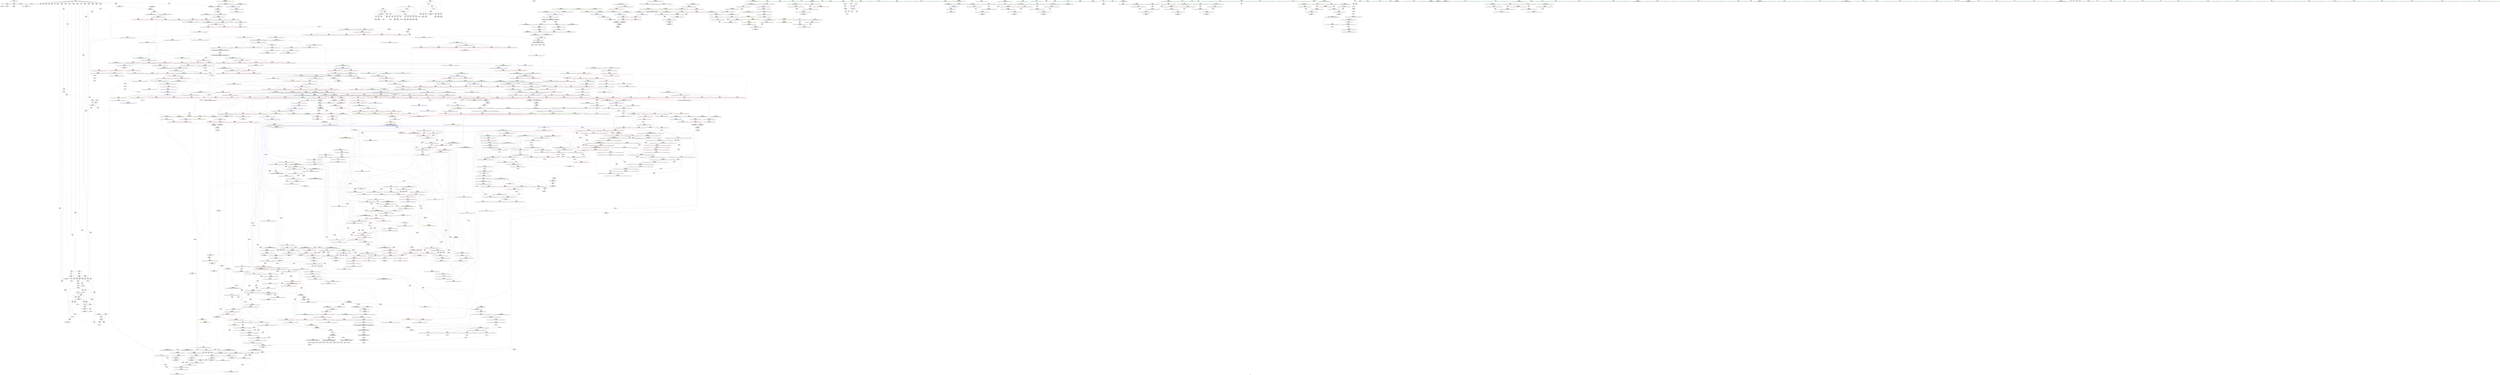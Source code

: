 digraph "SVFG" {
	label="SVFG";

	Node0x56163def78c0 [shape=record,color=grey,label="{NodeID: 0\nNullPtr}"];
	Node0x56163def78c0 -> Node0x56163df67450[style=solid];
	Node0x56163def78c0 -> Node0x56163df9bb40[style=solid];
	Node0x56163e0215f0 [shape=record,color=black,label="{NodeID: 1882\nMR_22V_2 = PHI(MR_22V_4, MR_22V_1, )\npts\{67 \}\n}"];
	Node0x56163e0215f0 -> Node0x56163df9c390[style=dashed];
	Node0x56163df6f440 [shape=record,color=red,label="{NodeID: 775\n811\<--810\n\<--\n_ZSt10__pop_heapIP4itemN9__gnu_cxx5__ops15_Iter_comp_iterI9item_lessEEEvT_S7_S7_RT0_\n|{<s0>61}}"];
	Node0x56163df6f440:s0 -> Node0x56163e0dde70[style=solid,color=red];
	Node0x56163e0e1970 [shape=record,color=black,label="{NodeID: 2657\n1574 = PHI(1434, )\n0th arg _ZN9__gnu_cxx5__ops14_Val_comp_iterI9item_lessEC2EONS0_15_Iter_comp_iterIS2_EE }"];
	Node0x56163e0e1970 -> Node0x56163dfa7720[style=solid];
	Node0x56163df66100 [shape=record,color=purple,label="{NodeID: 443\n1655\<--714\noffset_1\<--\n}"];
	Node0x56163df66100 -> Node0x56163df97580[style=solid];
	Node0x56163dfa56a0 [shape=record,color=blue,label="{NodeID: 1218\n1368\<--1365\n__first.addr\<--__first\n_ZSt13move_backwardIP4itemS1_ET0_T_S3_S2_\n}"];
	Node0x56163dfa56a0 -> Node0x56163df75350[style=dashed];
	Node0x56163df5a280 [shape=record,color=green,label="{NodeID: 111\n660\<--661\n__first.addr\<--__first.addr_field_insensitive\n_ZSt11__make_heapIP4itemN9__gnu_cxx5__ops15_Iter_comp_iterI9item_lessEEEvT_S7_RT0_\n}"];
	Node0x56163df5a280 -> Node0x56163df857e0[style=solid];
	Node0x56163df5a280 -> Node0x56163df858b0[style=solid];
	Node0x56163df5a280 -> Node0x56163df85980[style=solid];
	Node0x56163df5a280 -> Node0x56163df85a50[style=solid];
	Node0x56163df5a280 -> Node0x56163df9eb60[style=solid];
	Node0x56163df74e70 [shape=record,color=red,label="{NodeID: 886\n1321\<--1262\n\<--__i\n_ZSt16__insertion_sortIP4itemN9__gnu_cxx5__ops15_Iter_comp_iterI9item_lessEEEvT_S7_T0_\n}"];
	Node0x56163df74e70 -> Node0x56163df7ccf0[style=solid];
	Node0x56163df7b970 [shape=record,color=purple,label="{NodeID: 554\n1790\<--1247\noffset_0\<--\n}"];
	Node0x56163df7b970 -> Node0x56163df99a10[style=solid];
	Node0x56163df5e900 [shape=record,color=green,label="{NodeID: 222\n1512\<--1513\n__last.addr\<--__last.addr_field_insensitive\n_ZNSt20__copy_move_backwardILb1ELb1ESt26random_access_iterator_tagE13__copy_move_bI4itemEEPT_PKS4_S7_S5_\n}"];
	Node0x56163df5e900 -> Node0x56163df76530[style=solid];
	Node0x56163df5e900 -> Node0x56163dfa6f00[style=solid];
	Node0x56163df9a160 [shape=record,color=red,label="{NodeID: 997\n1818\<--1817\ndummyVal\<--offset_1\n_ZSt16__insertion_sortIP4itemN9__gnu_cxx5__ops15_Iter_comp_iterI9item_lessEEEvT_S7_T0_\n}"];
	Node0x56163df9a160 -> Node0x56163dfa4e80[style=solid];
	Node0x56163dfcbfd0 [shape=record,color=grey,label="{NodeID: 1772\n861 = Binary(860, 317, )\n}"];
	Node0x56163dfcbfd0 -> Node0x56163dfd13d0[style=solid];
	Node0x56163df813a0 [shape=record,color=red,label="{NodeID: 665\n167\<--68\n\<--I35\nmain\n}"];
	Node0x56163df813a0 -> Node0x56163dfd19d0[style=solid];
	Node0x56163e0d4750 [shape=record,color=black,label="{NodeID: 2547\n932 = PHI(814, )\n}"];
	Node0x56163e0d4750 -> Node0x56163df6bdd0[style=solid];
	Node0x56163df6c520 [shape=record,color=black,label="{NodeID: 333\n1065\<--1085\n_ZNK9item_lessclERK4itemS2__ret\<--cmp\n_ZNK9item_lessclERK4itemS2_\n|{<s0>53|<s1>78|<s2>130}}"];
	Node0x56163df6c520:s0 -> Node0x56163e0d3d50[style=solid,color=blue];
	Node0x56163df6c520:s1 -> Node0x56163e0d4c50[style=solid,color=blue];
	Node0x56163df6c520:s2 -> Node0x56163e0d2da0[style=solid,color=blue];
	Node0x56163df9fd40 [shape=record,color=blue, style = dotted,label="{NodeID: 1108\n1666\<--1668\noffset_0\<--dummyVal\n_ZSt10__pop_heapIP4itemN9__gnu_cxx5__ops15_Iter_comp_iterI9item_lessEEEvT_S7_S7_RT0_\n}"];
	Node0x56163df9fd40 -> Node0x56163df97c00[style=dashed];
	Node0x56163df9fd40 -> Node0x56163df97f40[style=dashed];
	Node0x56163df0d020 [shape=record,color=green,label="{NodeID: 1\n7\<--1\n__dso_handle\<--dummyObj\nGlob }"];
	Node0x56163e021af0 [shape=record,color=black,label="{NodeID: 1883\nMR_24V_2 = PHI(MR_24V_4, MR_24V_1, )\npts\{69 \}\n}"];
	Node0x56163e021af0 -> Node0x56163df9c460[style=dashed];
	Node0x56163df6f510 [shape=record,color=red,label="{NodeID: 776\n819\<--816\n\<--__t.addr\n_ZSt4moveIR4itemEONSt16remove_referenceIT_E4typeEOS3_\n}"];
	Node0x56163df6f510 -> Node0x56163df6b750[style=solid];
	Node0x56163e0e1a80 [shape=record,color=black,label="{NodeID: 2658\n1575 = PHI(1438, )\n1st arg _ZN9__gnu_cxx5__ops14_Val_comp_iterI9item_lessEC2EONS0_15_Iter_comp_iterIS2_EE }"];
	Node0x56163e0e1a80 -> Node0x56163dfa77f0[style=solid];
	Node0x56163df661d0 [shape=record,color=purple,label="{NodeID: 444\n1658\<--714\noffset_2\<--\n}"];
	Node0x56163df661d0 -> Node0x56163df97650[style=solid];
	Node0x56163dfa5770 [shape=record,color=blue,label="{NodeID: 1219\n1370\<--1366\n__last.addr\<--__last\n_ZSt13move_backwardIP4itemS1_ET0_T_S3_S2_\n}"];
	Node0x56163dfa5770 -> Node0x56163df75420[style=dashed];
	Node0x56163df5a350 [shape=record,color=green,label="{NodeID: 112\n662\<--663\n__last.addr\<--__last.addr_field_insensitive\n_ZSt11__make_heapIP4itemN9__gnu_cxx5__ops15_Iter_comp_iterI9item_lessEEEvT_S7_RT0_\n}"];
	Node0x56163df5a350 -> Node0x56163df85b20[style=solid];
	Node0x56163df5a350 -> Node0x56163df85bf0[style=solid];
	Node0x56163df5a350 -> Node0x56163df9ec30[style=solid];
	Node0x56163df74f40 [shape=record,color=red,label="{NodeID: 887\n1345\<--1331\n\<--__first.addr\n_ZSt26__unguarded_insertion_sortIP4itemN9__gnu_cxx5__ops15_Iter_comp_iterI9item_lessEEEvT_S7_T0_\n}"];
	Node0x56163df74f40 -> Node0x56163dfa5430[style=solid];
	Node0x56163df7ba40 [shape=record,color=purple,label="{NodeID: 555\n1793\<--1247\noffset_1\<--\n}"];
	Node0x56163df7ba40 -> Node0x56163df99ae0[style=solid];
	Node0x56163df5e9d0 [shape=record,color=green,label="{NodeID: 223\n1514\<--1515\n__result.addr\<--__result.addr_field_insensitive\n_ZNSt20__copy_move_backwardILb1ELb1ESt26random_access_iterator_tagE13__copy_move_bI4itemEEPT_PKS4_S7_S5_\n}"];
	Node0x56163df5e9d0 -> Node0x56163df76600[style=solid];
	Node0x56163df5e9d0 -> Node0x56163df766d0[style=solid];
	Node0x56163df5e9d0 -> Node0x56163dfa6fd0[style=solid];
	Node0x56163df9a230 [shape=record,color=red,label="{NodeID: 998\n1821\<--1820\ndummyVal\<--offset_2\n_ZSt16__insertion_sortIP4itemN9__gnu_cxx5__ops15_Iter_comp_iterI9item_lessEEEvT_S7_T0_\n}"];
	Node0x56163df9a230 -> Node0x56163dfa4f50[style=solid];
	Node0x56163dfcc150 [shape=record,color=grey,label="{NodeID: 1773\n860 = Binary(859, 321, )\n}"];
	Node0x56163dfcc150 -> Node0x56163dfcbfd0[style=solid];
	Node0x56163df81470 [shape=record,color=red,label="{NodeID: 666\n171\<--68\n\<--I35\nmain\n}"];
	Node0x56163df81470 -> Node0x56163df67f40[style=solid];
	Node0x56163e0d4890 [shape=record,color=black,label="{NodeID: 2548\n1008 = PHI(1046, )\n}"];
	Node0x56163e0d4890 -> Node0x56163dfcb6c0[style=solid];
	Node0x56163df6c5f0 [shape=record,color=black,label="{NodeID: 334\n1157\<--1198\n_ZSt21__unguarded_partitionIP4itemN9__gnu_cxx5__ops15_Iter_comp_iterI9item_lessEEET_S7_S7_S7_T0__ret\<--\n_ZSt21__unguarded_partitionIP4itemN9__gnu_cxx5__ops15_Iter_comp_iterI9item_lessEEET_S7_S7_S7_T0_\n|{<s0>42}}"];
	Node0x56163df6c5f0:s0 -> Node0x56163e0d3850[style=solid,color=blue];
	Node0x56163df9fe10 [shape=record,color=blue, style = dotted,label="{NodeID: 1109\n1669\<--1671\noffset_1\<--dummyVal\n_ZSt10__pop_heapIP4itemN9__gnu_cxx5__ops15_Iter_comp_iterI9item_lessEEEvT_S7_S7_RT0_\n}"];
	Node0x56163df9fe10 -> Node0x56163df97cd0[style=dashed];
	Node0x56163df9fe10 -> Node0x56163df98010[style=dashed];
	Node0x56163df0d0b0 [shape=record,color=green,label="{NodeID: 2\n9\<--1\n\<--dummyObj\nCan only get source location for instruction, argument, global var or function.}"];
	Node0x56163e021ff0 [shape=record,color=black,label="{NodeID: 1884\nMR_26V_2 = PHI(MR_26V_3, MR_26V_1, )\npts\{71 \}\n}"];
	Node0x56163e021ff0 -> Node0x56163df9c530[style=dashed];
	Node0x56163e021ff0 -> Node0x56163e021ff0[style=dashed];
	Node0x56163df6f5e0 [shape=record,color=red,label="{NodeID: 777\n868\<--831\n\<--__first.addr\n_ZSt13__adjust_heapIP4itemlS0_N9__gnu_cxx5__ops15_Iter_comp_iterI9item_lessEEEvT_T0_S8_T1_T2_\n}"];
	Node0x56163df6f5e0 -> Node0x56163df7f180[style=solid];
	Node0x56163e0e1b90 [shape=record,color=black,label="{NodeID: 2659\n1047 = PHI(1004, )\n0th arg _ZN9__gnu_cxx5__ops14_Iter_comp_valI9item_lessEclIP4itemS5_EEbT_RT0_ }"];
	Node0x56163e0e1b90 -> Node0x56163dfa2d30[style=solid];
	Node0x56163df662a0 [shape=record,color=purple,label="{NodeID: 445\n1661\<--714\noffset_3\<--\n}"];
	Node0x56163df662a0 -> Node0x56163df97720[style=solid];
	Node0x56163dfa5840 [shape=record,color=blue,label="{NodeID: 1220\n1372\<--1367\n__result.addr\<--__result\n_ZSt13move_backwardIP4itemS1_ET0_T_S3_S2_\n}"];
	Node0x56163dfa5840 -> Node0x56163df754f0[style=dashed];
	Node0x56163df5a420 [shape=record,color=green,label="{NodeID: 113\n664\<--665\n__comp.addr\<--__comp.addr_field_insensitive\n_ZSt11__make_heapIP4itemN9__gnu_cxx5__ops15_Iter_comp_iterI9item_lessEEEvT_S7_RT0_\n}"];
	Node0x56163df5a420 -> Node0x56163df85cc0[style=solid];
	Node0x56163df5a420 -> Node0x56163df9ed00[style=solid];
	Node0x56163df75010 [shape=record,color=red,label="{NodeID: 888\n1349\<--1333\n\<--__last.addr\n_ZSt26__unguarded_insertion_sortIP4itemN9__gnu_cxx5__ops15_Iter_comp_iterI9item_lessEEEvT_S7_T0_\n}"];
	Node0x56163df75010 -> Node0x56163dfd2d50[style=solid];
	Node0x56163df7bb10 [shape=record,color=purple,label="{NodeID: 556\n1796\<--1247\noffset_2\<--\n}"];
	Node0x56163df7bb10 -> Node0x56163df99bb0[style=solid];
	Node0x56163df5eaa0 [shape=record,color=green,label="{NodeID: 224\n1516\<--1517\n_Num\<--_Num_field_insensitive\n_ZNSt20__copy_move_backwardILb1ELb1ESt26random_access_iterator_tagE13__copy_move_bI4itemEEPT_PKS4_S7_S5_\n}"];
	Node0x56163df5eaa0 -> Node0x56163df767a0[style=solid];
	Node0x56163df5eaa0 -> Node0x56163df76870[style=solid];
	Node0x56163df5eaa0 -> Node0x56163df76940[style=solid];
	Node0x56163df5eaa0 -> Node0x56163df76a10[style=solid];
	Node0x56163df5eaa0 -> Node0x56163dfa70a0[style=solid];
	Node0x56163df9a300 [shape=record,color=red,label="{NodeID: 999\n1824\<--1823\ndummyVal\<--offset_3\n_ZSt16__insertion_sortIP4itemN9__gnu_cxx5__ops15_Iter_comp_iterI9item_lessEEEvT_S7_T0_\n}"];
	Node0x56163df9a300 -> Node0x56163dfa5020[style=solid];
	Node0x56163dfcc2d0 [shape=record,color=grey,label="{NodeID: 1774\n873 = Binary(872, 321, )\n}"];
	Node0x56163df81540 [shape=record,color=red,label="{NodeID: 667\n177\<--68\n\<--I35\nmain\n}"];
	Node0x56163df81540 -> Node0x56163df680e0[style=solid];
	Node0x56163e0d49d0 [shape=record,color=black,label="{NodeID: 2549\n1017 = PHI(814, )\n}"];
	Node0x56163e0d49d0 -> Node0x56163df6c040[style=solid];
	Node0x56163df6c6c0 [shape=record,color=black,label="{NodeID: 335\n1235\<--1229\n\<--__tmp\n_ZSt4swapI4itemENSt9enable_ifIXsr6__and_ISt6__not_ISt15__is_tuple_likeIT_EESt21is_move_constructibleIS4_ESt18is_move_assignableIS4_EEE5valueEvE4typeERS4_SD_\n}"];
	Node0x56163df6c6c0 -> Node0x56163df7a930[style=solid];
	Node0x56163df6c6c0 -> Node0x56163df7aa00[style=solid];
	Node0x56163df6c6c0 -> Node0x56163df7aad0[style=solid];
	Node0x56163df6c6c0 -> Node0x56163df7aba0[style=solid];
	Node0x56163df9fee0 [shape=record,color=blue, style = dotted,label="{NodeID: 1110\n1672\<--1674\noffset_2\<--dummyVal\n_ZSt10__pop_heapIP4itemN9__gnu_cxx5__ops15_Iter_comp_iterI9item_lessEEEvT_S7_S7_RT0_\n}"];
	Node0x56163df9fee0 -> Node0x56163df97da0[style=dashed];
	Node0x56163df9fee0 -> Node0x56163df980e0[style=dashed];
	Node0x56163df0d360 [shape=record,color=green,label="{NodeID: 3\n22\<--1\n\<--dummyObj\nCan only get source location for instruction, argument, global var or function.}"];
	Node0x56163e0224f0 [shape=record,color=black,label="{NodeID: 1885\nMR_28V_2 = PHI(MR_28V_3, MR_28V_1, )\npts\{73 \}\n}"];
	Node0x56163e0224f0 -> Node0x56163e02ecf0[style=dashed];
	Node0x56163df6f6b0 [shape=record,color=red,label="{NodeID: 778\n871\<--831\n\<--__first.addr\n_ZSt13__adjust_heapIP4itemlS0_N9__gnu_cxx5__ops15_Iter_comp_iterI9item_lessEEEvT_T0_S8_T1_T2_\n}"];
	Node0x56163df6f6b0 -> Node0x56163df7f250[style=solid];
	Node0x56163e0e1ca0 [shape=record,color=black,label="{NodeID: 2660\n1048 = PHI(1007, )\n1st arg _ZN9__gnu_cxx5__ops14_Iter_comp_valI9item_lessEclIP4itemS5_EEbT_RT0_ }"];
	Node0x56163e0e1ca0 -> Node0x56163dfa2e00[style=solid];
	Node0x56163df66370 [shape=record,color=purple,label="{NodeID: 446\n1663\<--717\noffset_0\<--\n}"];
	Node0x56163df66370 -> Node0x56163df9f5f0[style=solid];
	Node0x56163dfa5910 [shape=record,color=blue,label="{NodeID: 1221\n1392\<--1389\n__last.addr\<--__last\n_ZSt25__unguarded_linear_insertIP4itemN9__gnu_cxx5__ops14_Val_comp_iterI9item_lessEEEvT_T0_\n}"];
	Node0x56163dfa5910 -> Node0x56163df755c0[style=dashed];
	Node0x56163dfa5910 -> Node0x56163df75690[style=dashed];
	Node0x56163dfa5910 -> Node0x56163e0391f0[style=dashed];
	Node0x56163df5a4f0 [shape=record,color=green,label="{NodeID: 114\n666\<--667\n__len\<--__len_field_insensitive\n_ZSt11__make_heapIP4itemN9__gnu_cxx5__ops15_Iter_comp_iterI9item_lessEEEvT_S7_RT0_\n}"];
	Node0x56163df5a4f0 -> Node0x56163df85d90[style=solid];
	Node0x56163df5a4f0 -> Node0x56163df85e60[style=solid];
	Node0x56163df5a4f0 -> Node0x56163df9edd0[style=solid];
	Node0x56163df750e0 [shape=record,color=red,label="{NodeID: 889\n1348\<--1335\n\<--__i\n_ZSt26__unguarded_insertion_sortIP4itemN9__gnu_cxx5__ops15_Iter_comp_iterI9item_lessEEEvT_S7_T0_\n}"];
	Node0x56163df750e0 -> Node0x56163dfd2d50[style=solid];
	Node0x56163df7bbe0 [shape=record,color=purple,label="{NodeID: 557\n1799\<--1247\noffset_3\<--\n}"];
	Node0x56163df7bbe0 -> Node0x56163df99c80[style=solid];
	Node0x56163df5eb70 [shape=record,color=green,label="{NodeID: 225\n1541\<--1542\nllvm.memmove.p0i8.p0i8.i64\<--llvm.memmove.p0i8.p0i8.i64_field_insensitive\n}"];
	Node0x56163e045ca0 [shape=record,color=yellow,style=double,label="{NodeID: 2107\n195V_1 = ENCHI(MR_195V_0)\npts\{4990000 5810000 \}\nFun[_ZSt10__pop_heapIP4itemN9__gnu_cxx5__ops15_Iter_comp_iterI9item_lessEEEvT_S7_S7_RT0_]}"];
	Node0x56163e045ca0 -> Node0x56163df98280[style=dashed];
	Node0x56163df9a3d0 [shape=record,color=red,label="{NodeID: 1000\n1827\<--1826\ndummyVal\<--offset_0\n_ZSt16__insertion_sortIP4itemN9__gnu_cxx5__ops15_Iter_comp_iterI9item_lessEEEvT_S7_T0_\n}"];
	Node0x56163df9a3d0 -> Node0x56163dfa50f0[style=solid];
	Node0x56163dfcc450 [shape=record,color=grey,label="{NodeID: 1775\n878 = Binary(877, 400, )\n}"];
	Node0x56163dfcc450 -> Node0x56163dfa0f20[style=solid];
	Node0x56163df81610 [shape=record,color=red,label="{NodeID: 668\n191\<--68\n\<--I35\nmain\n}"];
	Node0x56163df81610 -> Node0x56163df68280[style=solid];
	Node0x56163e0d4b10 [shape=record,color=black,label="{NodeID: 2550\n1031 = PHI(814, )\n}"];
	Node0x56163e0d4b10 -> Node0x56163df6c1e0[style=solid];
	Node0x56163df6c790 [shape=record,color=black,label="{NodeID: 336\n1236\<--1234\n\<--call\n_ZSt4swapI4itemENSt9enable_ifIXsr6__and_ISt6__not_ISt15__is_tuple_likeIT_EESt21is_move_constructibleIS4_ESt18is_move_assignableIS4_EEE5valueEvE4typeERS4_SD_\n}"];
	Node0x56163df6c790 -> Node0x56163df7ac70[style=solid];
	Node0x56163df6c790 -> Node0x56163df7ad40[style=solid];
	Node0x56163df6c790 -> Node0x56163df7ae10[style=solid];
	Node0x56163df6c790 -> Node0x56163df7aee0[style=solid];
	Node0x56163df9ffb0 [shape=record,color=blue, style = dotted,label="{NodeID: 1111\n1675\<--1677\noffset_3\<--dummyVal\n_ZSt10__pop_heapIP4itemN9__gnu_cxx5__ops15_Iter_comp_iterI9item_lessEEEvT_S7_S7_RT0_\n}"];
	Node0x56163df9ffb0 -> Node0x56163df97e70[style=dashed];
	Node0x56163df9ffb0 -> Node0x56163df981b0[style=dashed];
	Node0x56163df0d3f0 [shape=record,color=green,label="{NodeID: 4\n27\<--1\n_ZSt3cin\<--dummyObj\nGlob }"];
	Node0x56163df6f780 [shape=record,color=red,label="{NodeID: 779\n881\<--831\n\<--__first.addr\n_ZSt13__adjust_heapIP4itemlS0_N9__gnu_cxx5__ops15_Iter_comp_iterI9item_lessEEEvT_T0_S8_T1_T2_\n}"];
	Node0x56163df6f780 -> Node0x56163df7f320[style=solid];
	Node0x56163e0e1de0 [shape=record,color=black,label="{NodeID: 2661\n1049 = PHI(974, )\n2nd arg _ZN9__gnu_cxx5__ops14_Iter_comp_valI9item_lessEclIP4itemS5_EEbT_RT0_ }"];
	Node0x56163e0e1de0 -> Node0x56163dfa2ed0[style=solid];
	Node0x56163df66440 [shape=record,color=purple,label="{NodeID: 447\n1664\<--718\noffset_0\<--\n}"];
	Node0x56163df66440 -> Node0x56163df977f0[style=solid];
	Node0x56163dfa59e0 [shape=record,color=blue, style = dotted,label="{NodeID: 1222\n1831\<--1833\noffset_0\<--dummyVal\n_ZSt25__unguarded_linear_insertIP4itemN9__gnu_cxx5__ops14_Val_comp_iterI9item_lessEEEvT_T0_\n}"];
	Node0x56163dfa59e0 -> Node0x56163df9a8b0[style=dashed];
	Node0x56163dfa59e0 -> Node0x56163df9abf0[style=dashed];
	Node0x56163df5efb0 [shape=record,color=green,label="{NodeID: 115\n668\<--669\n__parent\<--__parent_field_insensitive\n_ZSt11__make_heapIP4itemN9__gnu_cxx5__ops15_Iter_comp_iterI9item_lessEEEvT_S7_RT0_\n}"];
	Node0x56163df5efb0 -> Node0x56163df85f30[style=solid];
	Node0x56163df5efb0 -> Node0x56163df86000[style=solid];
	Node0x56163df5efb0 -> Node0x56163df860d0[style=solid];
	Node0x56163df5efb0 -> Node0x56163df861a0[style=solid];
	Node0x56163df5efb0 -> Node0x56163df9eea0[style=solid];
	Node0x56163df5efb0 -> Node0x56163df9f6c0[style=solid];
	Node0x56163df751b0 [shape=record,color=red,label="{NodeID: 890\n1352\<--1335\n\<--__i\n_ZSt26__unguarded_insertion_sortIP4itemN9__gnu_cxx5__ops15_Iter_comp_iterI9item_lessEEEvT_S7_T0_\n|{<s0>111}}"];
	Node0x56163df751b0:s0 -> Node0x56163e0e0bf0[style=solid,color=red];
	Node0x56163df7bcb0 [shape=record,color=purple,label="{NodeID: 558\n1280\<--1279\nadd.ptr\<--\n_ZSt16__insertion_sortIP4itemN9__gnu_cxx5__ops15_Iter_comp_iterI9item_lessEEEvT_S7_T0_\n}"];
	Node0x56163df7bcb0 -> Node0x56163dfa49a0[style=solid];
	Node0x56163df5ec70 [shape=record,color=green,label="{NodeID: 226\n1558\<--1559\nthis.addr\<--this.addr_field_insensitive\n_ZN9__gnu_cxx5__ops14_Val_comp_iterI9item_lessEclI4itemPS5_EEbRT_T0_\n}"];
	Node0x56163df5ec70 -> Node0x56163df76ae0[style=solid];
	Node0x56163df5ec70 -> Node0x56163dfa74b0[style=solid];
	Node0x56163e045db0 [shape=record,color=yellow,style=double,label="{NodeID: 2108\n197V_1 = ENCHI(MR_197V_0)\npts\{6710000 8280000 9750000 12300000 12650000 13950000 \}\nFun[_ZSt10__pop_heapIP4itemN9__gnu_cxx5__ops15_Iter_comp_iterI9item_lessEEEvT_S7_S7_RT0_]}"];
	Node0x56163e045db0 -> Node0x56163df978c0[style=dashed];
	Node0x56163e045db0 -> Node0x56163df97c00[style=dashed];
	Node0x56163e045db0 -> Node0x56163df97f40[style=dashed];
	Node0x56163df9a4a0 [shape=record,color=red,label="{NodeID: 1001\n1830\<--1829\ndummyVal\<--offset_0\n_ZSt26__unguarded_insertion_sortIP4itemN9__gnu_cxx5__ops15_Iter_comp_iterI9item_lessEEEvT_S7_T0_\n}"];
	Node0x56163df9a4a0 -> Node0x56163dfa5500[style=solid];
	Node0x56163dfcc5d0 [shape=record,color=grey,label="{NodeID: 1776\n1027 = Binary(1026, 321, )\n}"];
	Node0x56163dfcc5d0 -> Node0x56163dfcc750[style=solid];
	Node0x56163df816e0 [shape=record,color=red,label="{NodeID: 669\n203\<--68\n\<--I35\nmain\n}"];
	Node0x56163df816e0 -> Node0x56163df68420[style=solid];
	Node0x56163e0d4c50 [shape=record,color=black,label="{NodeID: 2551\n1063 = PHI(1065, )\n}"];
	Node0x56163e0d4c50 -> Node0x56163df6c450[style=solid];
	Node0x56163df6c860 [shape=record,color=black,label="{NodeID: 337\n1242\<--1239\n\<--call1\n_ZSt4swapI4itemENSt9enable_ifIXsr6__and_ISt6__not_ISt15__is_tuple_likeIT_EESt21is_move_constructibleIS4_ESt18is_move_assignableIS4_EEE5valueEvE4typeERS4_SD_\n}"];
	Node0x56163df6c860 -> Node0x56163df7b2f0[style=solid];
	Node0x56163df6c860 -> Node0x56163df7b3c0[style=solid];
	Node0x56163df6c860 -> Node0x56163df7b490[style=solid];
	Node0x56163df6c860 -> Node0x56163df7b560[style=solid];
	Node0x56163dfa0080 [shape=record,color=blue, style = dotted,label="{NodeID: 1112\n1678\<--1680\noffset_0\<--dummyVal\n_ZSt10__pop_heapIP4itemN9__gnu_cxx5__ops15_Iter_comp_iterI9item_lessEEEvT_S7_S7_RT0_\n}"];
	Node0x56163dfa0080 -> Node0x56163df97cd0[style=dashed];
	Node0x56163dfa0080 -> Node0x56163dfa0150[style=dashed];
	Node0x56163df0d4b0 [shape=record,color=green,label="{NodeID: 5\n28\<--1\n.str\<--dummyObj\nGlob }"];
	Node0x56163df6f850 [shape=record,color=red,label="{NodeID: 780\n885\<--831\n\<--__first.addr\n_ZSt13__adjust_heapIP4itemlS0_N9__gnu_cxx5__ops15_Iter_comp_iterI9item_lessEEEvT_T0_S8_T1_T2_\n}"];
	Node0x56163df6f850 -> Node0x56163df7f3f0[style=solid];
	Node0x56163e0e1f20 [shape=record,color=black,label="{NodeID: 2662\n1500 = PHI(1456, 1460, 1462, )\n0th arg _ZSt12__niter_baseIP4itemET_S2_ }"];
	Node0x56163e0e1f20 -> Node0x56163dfa6d60[style=solid];
	Node0x56163df66510 [shape=record,color=purple,label="{NodeID: 448\n721\<--720\n\<--\n_ZSt11__make_heapIP4itemN9__gnu_cxx5__ops15_Iter_comp_iterI9item_lessEEEvT_S7_RT0_\n}"];
	Node0x56163df66510 -> Node0x56163df86270[style=solid];
	Node0x56163dfa5ab0 [shape=record,color=blue, style = dotted,label="{NodeID: 1223\n1834\<--1836\noffset_1\<--dummyVal\n_ZSt25__unguarded_linear_insertIP4itemN9__gnu_cxx5__ops14_Val_comp_iterI9item_lessEEEvT_T0_\n}"];
	Node0x56163dfa5ab0 -> Node0x56163df9a980[style=dashed];
	Node0x56163dfa5ab0 -> Node0x56163df9acc0[style=dashed];
	Node0x56163df5f080 [shape=record,color=green,label="{NodeID: 116\n670\<--671\n__value\<--__value_field_insensitive\n_ZSt11__make_heapIP4itemN9__gnu_cxx5__ops15_Iter_comp_iterI9item_lessEEEvT_S7_RT0_\n|{|<s1>49}}"];
	Node0x56163df5f080 -> Node0x56163df6a4a0[style=solid];
	Node0x56163df5f080:s1 -> Node0x56163e0d99f0[style=solid,color=red];
	Node0x56163e03cb00 [shape=record,color=yellow,style=double,label="{NodeID: 1998\n347V_1 = ENCHI(MR_347V_0)\npts\{6710000 7720000 8280000 9750000 12300000 13950000 \}\nFun[_ZSt16__insertion_sortIP4itemN9__gnu_cxx5__ops15_Iter_comp_iterI9item_lessEEEvT_S7_T0_]}"];
	Node0x56163e03cb00 -> Node0x56163df99d50[style=dashed];
	Node0x56163e03cb00 -> Node0x56163df9a090[style=dashed];
	Node0x56163df75280 [shape=record,color=red,label="{NodeID: 891\n1359\<--1335\n\<--__i\n_ZSt26__unguarded_insertion_sortIP4itemN9__gnu_cxx5__ops15_Iter_comp_iterI9item_lessEEEvT_S7_T0_\n}"];
	Node0x56163df75280 -> Node0x56163df7cf60[style=solid];
	Node0x56163df7bd80 [shape=record,color=purple,label="{NodeID: 559\n1801\<--1293\noffset_0\<--\n}"];
	Node0x56163df7bd80 -> Node0x56163dfa4a70[style=solid];
	Node0x56163df5ed40 [shape=record,color=green,label="{NodeID: 227\n1560\<--1561\n__val.addr\<--__val.addr_field_insensitive\n_ZN9__gnu_cxx5__ops14_Val_comp_iterI9item_lessEclI4itemPS5_EEbRT_T0_\n}"];
	Node0x56163df5ed40 -> Node0x56163df76bb0[style=solid];
	Node0x56163df5ed40 -> Node0x56163dfa7580[style=solid];
	Node0x56163e045f80 [shape=record,color=yellow,style=double,label="{NodeID: 2109\n199V_1 = ENCHI(MR_199V_0)\npts\{6710001 8280001 9750001 12300001 12650001 13950001 \}\nFun[_ZSt10__pop_heapIP4itemN9__gnu_cxx5__ops15_Iter_comp_iterI9item_lessEEEvT_S7_S7_RT0_]}"];
	Node0x56163e045f80 -> Node0x56163df97990[style=dashed];
	Node0x56163e045f80 -> Node0x56163df97cd0[style=dashed];
	Node0x56163e045f80 -> Node0x56163df98010[style=dashed];
	Node0x56163df9a570 [shape=record,color=red,label="{NodeID: 1002\n1833\<--1832\ndummyVal\<--offset_0\n_ZSt25__unguarded_linear_insertIP4itemN9__gnu_cxx5__ops14_Val_comp_iterI9item_lessEEEvT_T0_\n}"];
	Node0x56163df9a570 -> Node0x56163dfa59e0[style=solid];
	Node0x56163dfcc750 [shape=record,color=grey,label="{NodeID: 1777\n1028 = Binary(1027, 317, )\n}"];
	Node0x56163dfcc750 -> Node0x56163dfa2850[style=solid];
	Node0x56163df817b0 [shape=record,color=red,label="{NodeID: 670\n211\<--68\n\<--I35\nmain\n}"];
	Node0x56163df817b0 -> Node0x56163df685c0[style=solid];
	Node0x56163e0d4d90 [shape=record,color=black,label="{NodeID: 2552\n1108 = PHI(737, )\n}"];
	Node0x56163df6c930 [shape=record,color=black,label="{NodeID: 338\n1241\<--1240\n\<--\n_ZSt4swapI4itemENSt9enable_ifIXsr6__and_ISt6__not_ISt15__is_tuple_likeIT_EESt21is_move_constructibleIS4_ESt18is_move_assignableIS4_EEE5valueEvE4typeERS4_SD_\n}"];
	Node0x56163df6c930 -> Node0x56163df7afb0[style=solid];
	Node0x56163df6c930 -> Node0x56163df7b080[style=solid];
	Node0x56163df6c930 -> Node0x56163df7b150[style=solid];
	Node0x56163df6c930 -> Node0x56163df7b220[style=solid];
	Node0x56163dfa0150 [shape=record,color=blue, style = dotted,label="{NodeID: 1113\n1681\<--1683\noffset_1\<--dummyVal\n_ZSt10__pop_heapIP4itemN9__gnu_cxx5__ops15_Iter_comp_iterI9item_lessEEEvT_S7_S7_RT0_\n}"];
	Node0x56163dfa0150 -> Node0x56163df97da0[style=dashed];
	Node0x56163dfa0150 -> Node0x56163dfa0220[style=dashed];
	Node0x56163df0dd50 [shape=record,color=green,label="{NodeID: 6\n31\<--1\n\<--dummyObj\nCan only get source location for instruction, argument, global var or function.}"];
	Node0x56163df6f920 [shape=record,color=red,label="{NodeID: 781\n908\<--831\n\<--__first.addr\n_ZSt13__adjust_heapIP4itemlS0_N9__gnu_cxx5__ops15_Iter_comp_iterI9item_lessEEEvT_T0_S8_T1_T2_\n}"];
	Node0x56163df6f920 -> Node0x56163df7f4c0[style=solid];
	Node0x56163e0e2200 [shape=record,color=black,label="{NodeID: 2663\n1507 = PHI(1492, )\n0th arg _ZNSt20__copy_move_backwardILb1ELb1ESt26random_access_iterator_tagE13__copy_move_bI4itemEEPT_PKS4_S7_S5_ }"];
	Node0x56163e0e2200 -> Node0x56163dfa6e30[style=solid];
	Node0x56163df665e0 [shape=record,color=purple,label="{NodeID: 449\n723\<--720\n\<--\n_ZSt11__make_heapIP4itemN9__gnu_cxx5__ops15_Iter_comp_iterI9item_lessEEEvT_S7_RT0_\n}"];
	Node0x56163df665e0 -> Node0x56163df86340[style=solid];
	Node0x56163dfa5b80 [shape=record,color=blue, style = dotted,label="{NodeID: 1224\n1837\<--1839\noffset_2\<--dummyVal\n_ZSt25__unguarded_linear_insertIP4itemN9__gnu_cxx5__ops14_Val_comp_iterI9item_lessEEEvT_T0_\n}"];
	Node0x56163dfa5b80 -> Node0x56163df9aa50[style=dashed];
	Node0x56163dfa5b80 -> Node0x56163df9ad90[style=dashed];
	Node0x56163df5f150 [shape=record,color=green,label="{NodeID: 117\n672\<--673\nagg.tmp\<--agg.tmp_field_insensitive\n_ZSt11__make_heapIP4itemN9__gnu_cxx5__ops15_Iter_comp_iterI9item_lessEEEvT_S7_RT0_\n}"];
	Node0x56163df5f150 -> Node0x56163df6a570[style=solid];
	Node0x56163df5f150 -> Node0x56163df6a640[style=solid];
	Node0x56163e03ccd0 [shape=record,color=yellow,style=double,label="{NodeID: 1999\n349V_1 = ENCHI(MR_349V_0)\npts\{6710001 7720001 8280001 9750001 12300001 13950001 \}\nFun[_ZSt16__insertion_sortIP4itemN9__gnu_cxx5__ops15_Iter_comp_iterI9item_lessEEEvT_S7_T0_]}"];
	Node0x56163e03ccd0 -> Node0x56163df99e20[style=dashed];
	Node0x56163e03ccd0 -> Node0x56163df9a160[style=dashed];
	Node0x56163df75350 [shape=record,color=red,label="{NodeID: 892\n1377\<--1368\n\<--__first.addr\n_ZSt13move_backwardIP4itemS1_ET0_T_S3_S2_\n|{<s0>112}}"];
	Node0x56163df75350:s0 -> Node0x56163e0e0d40[style=solid,color=red];
	Node0x56163df7be50 [shape=record,color=purple,label="{NodeID: 560\n1804\<--1293\noffset_1\<--\n}"];
	Node0x56163df7be50 -> Node0x56163dfa4b40[style=solid];
	Node0x56163df5ee10 [shape=record,color=green,label="{NodeID: 228\n1562\<--1563\n__it.addr\<--__it.addr_field_insensitive\n_ZN9__gnu_cxx5__ops14_Val_comp_iterI9item_lessEclI4itemPS5_EEbRT_T0_\n}"];
	Node0x56163df5ee10 -> Node0x56163df76c80[style=solid];
	Node0x56163df5ee10 -> Node0x56163dfa7650[style=solid];
	Node0x56163e046150 [shape=record,color=yellow,style=double,label="{NodeID: 2110\n201V_1 = ENCHI(MR_201V_0)\npts\{6710002 8280002 9750002 12300002 12650002 13950002 \}\nFun[_ZSt10__pop_heapIP4itemN9__gnu_cxx5__ops15_Iter_comp_iterI9item_lessEEEvT_S7_S7_RT0_]}"];
	Node0x56163e046150 -> Node0x56163df97a60[style=dashed];
	Node0x56163e046150 -> Node0x56163df97da0[style=dashed];
	Node0x56163e046150 -> Node0x56163df980e0[style=dashed];
	Node0x56163df9a640 [shape=record,color=red,label="{NodeID: 1003\n1836\<--1835\ndummyVal\<--offset_1\n_ZSt25__unguarded_linear_insertIP4itemN9__gnu_cxx5__ops14_Val_comp_iterI9item_lessEEEvT_T0_\n}"];
	Node0x56163df9a640 -> Node0x56163dfa5ab0[style=solid];
	Node0x56163dfcc8d0 [shape=record,color=grey,label="{NodeID: 1778\n996 = Binary(995, 321, )\n}"];
	Node0x56163dfcc8d0 -> Node0x56163dfcd950[style=solid];
	Node0x56163df81880 [shape=record,color=red,label="{NodeID: 671\n234\<--68\n\<--I35\nmain\n}"];
	Node0x56163df81880 -> Node0x56163dfcd350[style=solid];
	Node0x56163e0d4ea0 [shape=record,color=black,label="{NodeID: 2553\n1112 = PHI(737, )\n}"];
	Node0x56163df6ca00 [shape=record,color=black,label="{NodeID: 339\n1247\<--1244\n\<--call2\n_ZSt4swapI4itemENSt9enable_ifIXsr6__and_ISt6__not_ISt15__is_tuple_likeIT_EESt21is_move_constructibleIS4_ESt18is_move_assignableIS4_EEE5valueEvE4typeERS4_SD_\n}"];
	Node0x56163df6ca00 -> Node0x56163df7b970[style=solid];
	Node0x56163df6ca00 -> Node0x56163df7ba40[style=solid];
	Node0x56163df6ca00 -> Node0x56163df7bb10[style=solid];
	Node0x56163df6ca00 -> Node0x56163df7bbe0[style=solid];
	Node0x56163dfa0220 [shape=record,color=blue, style = dotted,label="{NodeID: 1114\n1684\<--1686\noffset_2\<--dummyVal\n_ZSt10__pop_heapIP4itemN9__gnu_cxx5__ops15_Iter_comp_iterI9item_lessEEEvT_S7_S7_RT0_\n}"];
	Node0x56163dfa0220 -> Node0x56163df97e70[style=dashed];
	Node0x56163dfa0220 -> Node0x56163dfa02f0[style=dashed];
	Node0x56163df0dde0 [shape=record,color=green,label="{NodeID: 7\n79\<--1\n\<--dummyObj\nCan only get source location for instruction, argument, global var or function.}"];
	Node0x56163e0238f0 [shape=record,color=black,label="{NodeID: 1889\nMR_16V_2 = PHI(MR_16V_1, MR_16V_3, )\npts\{26 \}\n|{<s0>31|<s1>35}}"];
	Node0x56163e0238f0:s0 -> Node0x56163e060240[style=dashed,color=blue];
	Node0x56163e0238f0:s1 -> Node0x56163e025bf0[style=dashed,color=blue];
	Node0x56163df6f9f0 [shape=record,color=red,label="{NodeID: 782\n913\<--831\n\<--__first.addr\n_ZSt13__adjust_heapIP4itemlS0_N9__gnu_cxx5__ops15_Iter_comp_iterI9item_lessEEEvT_T0_S8_T1_T2_\n}"];
	Node0x56163df6f9f0 -> Node0x56163df7f590[style=solid];
	Node0x56163e0e2310 [shape=record,color=black,label="{NodeID: 2664\n1508 = PHI(1493, )\n1st arg _ZNSt20__copy_move_backwardILb1ELb1ESt26random_access_iterator_tagE13__copy_move_bI4itemEEPT_PKS4_S7_S5_ }"];
	Node0x56163e0e2310 -> Node0x56163dfa6f00[style=solid];
	Node0x56163df666b0 [shape=record,color=purple,label="{NodeID: 450\n751\<--750\n_M_comp\<--this1\n_ZN9__gnu_cxx5__ops15_Iter_comp_iterI9item_lessEclIP4itemS6_EEbT_T0_\n|{<s0>53}}"];
	Node0x56163df666b0:s0 -> Node0x56163e0df360[style=solid,color=red];
	Node0x56163dfa5c50 [shape=record,color=blue, style = dotted,label="{NodeID: 1225\n1840\<--1842\noffset_3\<--dummyVal\n_ZSt25__unguarded_linear_insertIP4itemN9__gnu_cxx5__ops14_Val_comp_iterI9item_lessEEEvT_T0_\n|{|<s2>117}}"];
	Node0x56163dfa5c50 -> Node0x56163df9ab20[style=dashed];
	Node0x56163dfa5c50 -> Node0x56163df9ae60[style=dashed];
	Node0x56163dfa5c50:s2 -> Node0x56163e03b400[style=dashed,color=red];
	Node0x56163df5f220 [shape=record,color=green,label="{NodeID: 118\n674\<--675\nagg.tmp6\<--agg.tmp6_field_insensitive\n_ZSt11__make_heapIP4itemN9__gnu_cxx5__ops15_Iter_comp_iterI9item_lessEEEvT_S7_RT0_\n}"];
	Node0x56163df5f220 -> Node0x56163df6a710[style=solid];
	Node0x56163e03cea0 [shape=record,color=yellow,style=double,label="{NodeID: 2000\n351V_1 = ENCHI(MR_351V_0)\npts\{6710002 7720002 8280002 9750002 12300002 13950002 \}\nFun[_ZSt16__insertion_sortIP4itemN9__gnu_cxx5__ops15_Iter_comp_iterI9item_lessEEEvT_S7_T0_]}"];
	Node0x56163e03cea0 -> Node0x56163df99ef0[style=dashed];
	Node0x56163e03cea0 -> Node0x56163df9a230[style=dashed];
	Node0x56163df75420 [shape=record,color=red,label="{NodeID: 893\n1381\<--1370\n\<--__last.addr\n_ZSt13move_backwardIP4itemS1_ET0_T_S3_S2_\n|{<s0>113}}"];
	Node0x56163df75420:s0 -> Node0x56163e0e0d40[style=solid,color=red];
	Node0x56163df7bf20 [shape=record,color=purple,label="{NodeID: 561\n1807\<--1293\noffset_2\<--\n}"];
	Node0x56163df7bf20 -> Node0x56163dfa4c10[style=solid];
	Node0x56163df5eee0 [shape=record,color=green,label="{NodeID: 229\n1576\<--1577\nthis.addr\<--this.addr_field_insensitive\n_ZN9__gnu_cxx5__ops14_Val_comp_iterI9item_lessEC2EONS0_15_Iter_comp_iterIS2_EE\n}"];
	Node0x56163df5eee0 -> Node0x56163df76d50[style=solid];
	Node0x56163df5eee0 -> Node0x56163dfa7720[style=solid];
	Node0x56163e046320 [shape=record,color=yellow,style=double,label="{NodeID: 2111\n203V_1 = ENCHI(MR_203V_0)\npts\{6710003 8280003 9750003 12300003 12650003 13950003 \}\nFun[_ZSt10__pop_heapIP4itemN9__gnu_cxx5__ops15_Iter_comp_iterI9item_lessEEEvT_S7_S7_RT0_]}"];
	Node0x56163e046320 -> Node0x56163df97b30[style=dashed];
	Node0x56163e046320 -> Node0x56163df97e70[style=dashed];
	Node0x56163e046320 -> Node0x56163df981b0[style=dashed];
	Node0x56163df9a710 [shape=record,color=red,label="{NodeID: 1004\n1839\<--1838\ndummyVal\<--offset_2\n_ZSt25__unguarded_linear_insertIP4itemN9__gnu_cxx5__ops14_Val_comp_iterI9item_lessEEEvT_T0_\n}"];
	Node0x56163df9a710 -> Node0x56163dfa5b80[style=solid];
	Node0x56163dfcca50 [shape=record,color=grey,label="{NodeID: 1779\n246 = Binary(245, 79, )\n}"];
	Node0x56163dfcca50 -> Node0x56163df9cae0[style=solid];
	Node0x56163df81950 [shape=record,color=red,label="{NodeID: 672\n187\<--70\n\<--Time\nmain\n}"];
	Node0x56163df81950 -> Node0x56163dfd2a50[style=solid];
	Node0x56163e0d4fb0 [shape=record,color=black,label="{NodeID: 2554\n1122 = PHI(737, )\n}"];
	Node0x56163df6cad0 [shape=record,color=black,label="{NodeID: 340\n1246\<--1245\n\<--\n_ZSt4swapI4itemENSt9enable_ifIXsr6__and_ISt6__not_ISt15__is_tuple_likeIT_EESt21is_move_constructibleIS4_ESt18is_move_assignableIS4_EEE5valueEvE4typeERS4_SD_\n}"];
	Node0x56163df6cad0 -> Node0x56163df7b630[style=solid];
	Node0x56163df6cad0 -> Node0x56163df7b700[style=solid];
	Node0x56163df6cad0 -> Node0x56163df7b7d0[style=solid];
	Node0x56163df6cad0 -> Node0x56163df7b8a0[style=solid];
	Node0x56163dfa02f0 [shape=record,color=blue, style = dotted,label="{NodeID: 1115\n1687\<--1689\noffset_3\<--dummyVal\n_ZSt10__pop_heapIP4itemN9__gnu_cxx5__ops15_Iter_comp_iterI9item_lessEEEvT_S7_S7_RT0_\n|{|<s4>61}}"];
	Node0x56163dfa02f0 -> Node0x56163df97f40[style=dashed];
	Node0x56163dfa02f0 -> Node0x56163df98010[style=dashed];
	Node0x56163dfa02f0 -> Node0x56163df980e0[style=dashed];
	Node0x56163dfa02f0 -> Node0x56163df981b0[style=dashed];
	Node0x56163dfa02f0:s4 -> Node0x56163e015ae0[style=dashed,color=red];
	Node0x56163df0dea0 [shape=record,color=green,label="{NodeID: 8\n312\<--1\n\<--dummyObj\nCan only get source location for instruction, argument, global var or function.}"];
	Node0x56163e023df0 [shape=record,color=black,label="{NodeID: 1890\nMR_333V_2 = PHI(MR_333V_1, MR_333V_4, )\npts\{1263 \}\n}"];
	Node0x56163df6fac0 [shape=record,color=red,label="{NodeID: 783\n929\<--831\n\<--__first.addr\n_ZSt13__adjust_heapIP4itemlS0_N9__gnu_cxx5__ops15_Iter_comp_iterI9item_lessEEEvT_T0_S8_T1_T2_\n|{<s0>71}}"];
	Node0x56163df6fac0:s0 -> Node0x56163e0ddff0[style=solid,color=red];
	Node0x56163e0e2420 [shape=record,color=black,label="{NodeID: 2665\n1509 = PHI(1494, )\n2nd arg _ZNSt20__copy_move_backwardILb1ELb1ESt26random_access_iterator_tagE13__copy_move_bI4itemEEPT_PKS4_S7_S5_ }"];
	Node0x56163e0e2420 -> Node0x56163dfa6fd0[style=solid];
	Node0x56163df66780 [shape=record,color=purple,label="{NodeID: 451\n1666\<--783\noffset_0\<--\n}"];
	Node0x56163df66780 -> Node0x56163df9fd40[style=solid];
	Node0x56163dfa5d20 [shape=record,color=blue,label="{NodeID: 1226\n1396\<--1404\n__next\<--\n_ZSt25__unguarded_linear_insertIP4itemN9__gnu_cxx5__ops14_Val_comp_iterI9item_lessEEEvT_T0_\n}"];
	Node0x56163dfa5d20 -> Node0x56163df75900[style=dashed];
	Node0x56163dfa5d20 -> Node0x56163dfa5df0[style=dashed];
	Node0x56163df5f2f0 [shape=record,color=green,label="{NodeID: 119\n704\<--705\n_ZSt4moveIR4itemEONSt16remove_referenceIT_E4typeEOS3_\<--_ZSt4moveIR4itemEONSt16remove_referenceIT_E4typeEOS3__field_insensitive\n}"];
	Node0x56163e017210 [shape=record,color=yellow,style=double,label="{NodeID: 2001\n353V_1 = ENCHI(MR_353V_0)\npts\{6710003 7720003 8280003 9750003 12300003 13950003 \}\nFun[_ZSt16__insertion_sortIP4itemN9__gnu_cxx5__ops15_Iter_comp_iterI9item_lessEEEvT_S7_T0_]}"];
	Node0x56163e017210 -> Node0x56163df99fc0[style=dashed];
	Node0x56163e017210 -> Node0x56163df9a300[style=dashed];
	Node0x56163df754f0 [shape=record,color=red,label="{NodeID: 894\n1383\<--1372\n\<--__result.addr\n_ZSt13move_backwardIP4itemS1_ET0_T_S3_S2_\n|{<s0>114}}"];
	Node0x56163df754f0:s0 -> Node0x56163e0d6f50[style=solid,color=red];
	Node0x56163df7bff0 [shape=record,color=purple,label="{NodeID: 562\n1810\<--1293\noffset_3\<--\n}"];
	Node0x56163df7bff0 -> Node0x56163dfa4ce0[style=solid];
	Node0x56163df670e0 [shape=record,color=green,label="{NodeID: 230\n1578\<--1579\n__comp.addr\<--__comp.addr_field_insensitive\n_ZN9__gnu_cxx5__ops14_Val_comp_iterI9item_lessEC2EONS0_15_Iter_comp_iterIS2_EE\n}"];
	Node0x56163df670e0 -> Node0x56163df76e20[style=solid];
	Node0x56163df670e0 -> Node0x56163dfa77f0[style=solid];
	Node0x56163df9a7e0 [shape=record,color=red,label="{NodeID: 1005\n1842\<--1841\ndummyVal\<--offset_3\n_ZSt25__unguarded_linear_insertIP4itemN9__gnu_cxx5__ops14_Val_comp_iterI9item_lessEEEvT_T0_\n}"];
	Node0x56163df9a7e0 -> Node0x56163dfa5c50[style=solid];
	Node0x56163dfccbd0 [shape=record,color=grey,label="{NodeID: 1780\n135 = Binary(134, 133, )\n}"];
	Node0x56163dfccbd0 -> Node0x56163df9bf80[style=solid];
	Node0x56163df81a20 [shape=record,color=red,label="{NodeID: 673\n224\<--70\n\<--Time\nmain\n}"];
	Node0x56163df81a20 -> Node0x56163dfce3d0[style=solid];
	Node0x56163e0d50c0 [shape=record,color=black,label="{NodeID: 2555\n1136 = PHI(737, )\n}"];
	Node0x56163df6cba0 [shape=record,color=black,label="{NodeID: 341\n1311\<--1256\n\<--__comp\n_ZSt16__insertion_sortIP4itemN9__gnu_cxx5__ops15_Iter_comp_iterI9item_lessEEEvT_S7_T0_\n}"];
	Node0x56163df6cba0 -> Node0x56163df7cc20[style=solid];
	Node0x56163dfa03c0 [shape=record,color=blue, style = dotted,label="{NodeID: 1116\n1690\<--1692\noffset_0\<--dummyVal\n_ZSt10__pop_heapIP4itemN9__gnu_cxx5__ops15_Iter_comp_iterI9item_lessEEEvT_S7_S7_RT0_\n}"];
	Node0x56163dfa03c0 -> Node0x56163df6f370[style=dashed];
	Node0x56163df0df60 [shape=record,color=green,label="{NodeID: 9\n317\<--1\n\<--dummyObj\nCan only get source location for instruction, argument, global var or function.}"];
	Node0x56163e0242f0 [shape=record,color=black,label="{NodeID: 1891\nMR_337V_2 = PHI(MR_337V_1, MR_337V_3, )\npts\{12650000 \}\n}"];
	Node0x56163df6fb90 [shape=record,color=red,label="{NodeID: 784\n853\<--833\n\<--__holeIndex.addr\n_ZSt13__adjust_heapIP4itemlS0_N9__gnu_cxx5__ops15_Iter_comp_iterI9item_lessEEEvT_T0_S8_T1_T2_\n}"];
	Node0x56163df6fb90 -> Node0x56163dfa0cb0[style=solid];
	Node0x56163df66850 [shape=record,color=purple,label="{NodeID: 452\n1669\<--783\noffset_1\<--\n}"];
	Node0x56163df66850 -> Node0x56163df9fe10[style=solid];
	Node0x56163dfa5df0 [shape=record,color=blue,label="{NodeID: 1227\n1396\<--1407\n__next\<--incdec.ptr\n_ZSt25__unguarded_linear_insertIP4itemN9__gnu_cxx5__ops14_Val_comp_iterI9item_lessEEEvT_T0_\n}"];
	Node0x56163dfa5df0 -> Node0x56163e039bf0[style=dashed];
	Node0x56163df5f3f0 [shape=record,color=green,label="{NodeID: 120\n726\<--727\n_ZSt13__adjust_heapIP4itemlS0_N9__gnu_cxx5__ops15_Iter_comp_iterI9item_lessEEEvT_T0_S8_T1_T2_\<--_ZSt13__adjust_heapIP4itemlS0_N9__gnu_cxx5__ops15_Iter_comp_iterI9item_lessEEEvT_T0_S8_T1_T2__field_insensitive\n}"];
	Node0x56163e0173e0 [shape=record,color=yellow,style=double,label="{NodeID: 2002\n16V_1 = ENCHI(MR_16V_0)\npts\{26 \}\nFun[_ZSt22__final_insertion_sortIP4itemN9__gnu_cxx5__ops15_Iter_comp_iterI9item_lessEEEvT_S7_T0_]|{<s0>31|<s1>31|<s2>35|<s3>35}}"];
	Node0x56163e0173e0:s0 -> Node0x56163e0238f0[style=dashed,color=red];
	Node0x56163e0173e0:s1 -> Node0x56163e033cf0[style=dashed,color=red];
	Node0x56163e0173e0:s2 -> Node0x56163e0238f0[style=dashed,color=red];
	Node0x56163e0173e0:s3 -> Node0x56163e033cf0[style=dashed,color=red];
	Node0x56163df755c0 [shape=record,color=red,label="{NodeID: 895\n1399\<--1392\n\<--__last.addr\n_ZSt25__unguarded_linear_insertIP4itemN9__gnu_cxx5__ops14_Val_comp_iterI9item_lessEEEvT_T0_\n|{<s0>115}}"];
	Node0x56163df755c0:s0 -> Node0x56163e0d99f0[style=solid,color=red];
	Node0x56163df7c0c0 [shape=record,color=purple,label="{NodeID: 563\n1802\<--1294\noffset_0\<--\n}"];
	Node0x56163df7c0c0 -> Node0x56163df99d50[style=solid];
	Node0x56163df671b0 [shape=record,color=green,label="{NodeID: 231\n1590\<--1591\n__comp\<--__comp_field_insensitive\n_ZN9__gnu_cxx5__ops15_Iter_comp_iterI9item_lessEC2ES2_\n|{<s0>132}}"];
	Node0x56163df671b0:s0 -> Node0x56163e0d8f20[style=solid,color=red];
	Node0x56163df9a8b0 [shape=record,color=red,label="{NodeID: 1006\n1845\<--1844\ndummyVal\<--offset_0\n_ZSt25__unguarded_linear_insertIP4itemN9__gnu_cxx5__ops14_Val_comp_iterI9item_lessEEEvT_T0_\n}"];
	Node0x56163df9a8b0 -> Node0x56163dfa5ec0[style=solid];
	Node0x56163dfccd50 [shape=record,color=grey,label="{NodeID: 1781\n154 = Binary(153, 79, )\n}"];
	Node0x56163dfccd50 -> Node0x56163df9c2c0[style=solid];
	Node0x56163df81af0 [shape=record,color=red,label="{NodeID: 674\n229\<--70\n\<--Time\nmain\n}"];
	Node0x56163df81af0 -> Node0x56163dfcd050[style=solid];
	Node0x56163e0d5200 [shape=record,color=black,label="{NodeID: 2556\n1144 = PHI(737, )\n}"];
	Node0x56163df6cc70 [shape=record,color=black,label="{NodeID: 342\n1293\<--1264\n\<--__val\n_ZSt16__insertion_sortIP4itemN9__gnu_cxx5__ops15_Iter_comp_iterI9item_lessEEEvT_S7_T0_\n}"];
	Node0x56163df6cc70 -> Node0x56163df7bd80[style=solid];
	Node0x56163df6cc70 -> Node0x56163df7be50[style=solid];
	Node0x56163df6cc70 -> Node0x56163df7bf20[style=solid];
	Node0x56163df6cc70 -> Node0x56163df7bff0[style=solid];
	Node0x56163dfa0490 [shape=record,color=blue, style = dotted,label="{NodeID: 1117\n1693\<--1695\noffset_1\<--dummyVal\n_ZSt10__pop_heapIP4itemN9__gnu_cxx5__ops15_Iter_comp_iterI9item_lessEEEvT_S7_S7_RT0_\n}"];
	Node0x56163dfa0490 -> Node0x56163df6f440[style=dashed];
	Node0x56163df0e020 [shape=record,color=green,label="{NodeID: 10\n321\<--1\n\<--dummyObj\nCan only get source location for instruction, argument, global var or function.}"];
	Node0x56163e0247f0 [shape=record,color=black,label="{NodeID: 1892\nMR_339V_2 = PHI(MR_339V_1, MR_339V_3, )\npts\{12650001 \}\n}"];
	Node0x56163df6fc60 [shape=record,color=red,label="{NodeID: 785\n855\<--833\n\<--__holeIndex.addr\n_ZSt13__adjust_heapIP4itemlS0_N9__gnu_cxx5__ops15_Iter_comp_iterI9item_lessEEEvT_T0_S8_T1_T2_\n}"];
	Node0x56163df6fc60 -> Node0x56163dfa0d80[style=solid];
	Node0x56163df66920 [shape=record,color=purple,label="{NodeID: 453\n1672\<--783\noffset_2\<--\n}"];
	Node0x56163df66920 -> Node0x56163df9fee0[style=solid];
	Node0x56163dfa5ec0 [shape=record,color=blue, style = dotted,label="{NodeID: 1228\n1843\<--1845\noffset_0\<--dummyVal\n_ZSt25__unguarded_linear_insertIP4itemN9__gnu_cxx5__ops14_Val_comp_iterI9item_lessEEEvT_T0_\n}"];
	Node0x56163dfa5ec0 -> Node0x56163df9a980[style=dashed];
	Node0x56163dfa5ec0 -> Node0x56163dfa5f90[style=dashed];
	Node0x56163df5f4f0 [shape=record,color=green,label="{NodeID: 121\n741\<--742\nthis.addr\<--this.addr_field_insensitive\n_ZN9__gnu_cxx5__ops15_Iter_comp_iterI9item_lessEclIP4itemS6_EEbT_T0_\n}"];
	Node0x56163df5f4f0 -> Node0x56163df86410[style=solid];
	Node0x56163df5f4f0 -> Node0x56163df9f790[style=solid];
	Node0x56163df75690 [shape=record,color=red,label="{NodeID: 896\n1404\<--1392\n\<--__last.addr\n_ZSt25__unguarded_linear_insertIP4itemN9__gnu_cxx5__ops14_Val_comp_iterI9item_lessEEEvT_T0_\n}"];
	Node0x56163df75690 -> Node0x56163dfa5d20[style=solid];
	Node0x56163df7c190 [shape=record,color=purple,label="{NodeID: 564\n1805\<--1294\noffset_1\<--\n}"];
	Node0x56163df7c190 -> Node0x56163df99e20[style=solid];
	Node0x56163df67280 [shape=record,color=green,label="{NodeID: 232\n1592\<--1593\nthis.addr\<--this.addr_field_insensitive\n_ZN9__gnu_cxx5__ops15_Iter_comp_iterI9item_lessEC2ES2_\n}"];
	Node0x56163df67280 -> Node0x56163df967b0[style=solid];
	Node0x56163df67280 -> Node0x56163dfa78c0[style=solid];
	Node0x56163df9a980 [shape=record,color=red,label="{NodeID: 1007\n1848\<--1847\ndummyVal\<--offset_1\n_ZSt25__unguarded_linear_insertIP4itemN9__gnu_cxx5__ops14_Val_comp_iterI9item_lessEEEvT_T0_\n}"];
	Node0x56163df9a980 -> Node0x56163dfa5f90[style=solid];
	Node0x56163dfcced0 [shape=record,color=grey,label="{NodeID: 1782\n139 = Binary(138, 79, )\n}"];
	Node0x56163dfcced0 -> Node0x56163df9c050[style=solid];
	Node0x56163df81bc0 [shape=record,color=red,label="{NodeID: 675\n209\<--72\n\<--Temp\nmain\n}"];
	Node0x56163df81bc0 -> Node0x56163dfd10d0[style=solid];
	Node0x56163e0d5340 [shape=record,color=black,label="{NodeID: 2557\n1176 = PHI(737, )\n}"];
	Node0x56163df6cd40 [shape=record,color=black,label="{NodeID: 343\n1310\<--1268\n\<--agg.tmp7\n_ZSt16__insertion_sortIP4itemN9__gnu_cxx5__ops15_Iter_comp_iterI9item_lessEEEvT_S7_T0_\n}"];
	Node0x56163df6cd40 -> Node0x56163df7cb50[style=solid];
	Node0x56163dfa0560 [shape=record,color=blue, style = dotted,label="{NodeID: 1118\n1696\<--1698\noffset_2\<--dummyVal\n_ZSt10__pop_heapIP4itemN9__gnu_cxx5__ops15_Iter_comp_iterI9item_lessEEEvT_S7_S7_RT0_\n}"];
	Node0x56163df0e120 [shape=record,color=green,label="{NodeID: 11\n322\<--1\n\<--dummyObj\nCan only get source location for instruction, argument, global var or function.}"];
	Node0x56163e024cf0 [shape=record,color=black,label="{NodeID: 1893\nMR_341V_2 = PHI(MR_341V_1, MR_341V_3, )\npts\{12650002 \}\n}"];
	Node0x56163df6fd30 [shape=record,color=red,label="{NodeID: 786\n886\<--833\n\<--__holeIndex.addr\n_ZSt13__adjust_heapIP4itemlS0_N9__gnu_cxx5__ops15_Iter_comp_iterI9item_lessEEEvT_T0_S8_T1_T2_\n}"];
	Node0x56163df669f0 [shape=record,color=purple,label="{NodeID: 454\n1675\<--783\noffset_3\<--\n}"];
	Node0x56163df669f0 -> Node0x56163df9ffb0[style=solid];
	Node0x56163dfa5f90 [shape=record,color=blue, style = dotted,label="{NodeID: 1229\n1846\<--1848\noffset_1\<--dummyVal\n_ZSt25__unguarded_linear_insertIP4itemN9__gnu_cxx5__ops14_Val_comp_iterI9item_lessEEEvT_T0_\n}"];
	Node0x56163dfa5f90 -> Node0x56163df9aa50[style=dashed];
	Node0x56163dfa5f90 -> Node0x56163dfa6060[style=dashed];
	Node0x56163df5f5c0 [shape=record,color=green,label="{NodeID: 122\n743\<--744\n__it1.addr\<--__it1.addr_field_insensitive\n_ZN9__gnu_cxx5__ops15_Iter_comp_iterI9item_lessEclIP4itemS6_EEbT_T0_\n}"];
	Node0x56163df5f5c0 -> Node0x56163df864e0[style=solid];
	Node0x56163df5f5c0 -> Node0x56163df9f860[style=solid];
	Node0x56163df75760 [shape=record,color=red,label="{NodeID: 897\n1417\<--1392\n\<--__last.addr\n_ZSt25__unguarded_linear_insertIP4itemN9__gnu_cxx5__ops14_Val_comp_iterI9item_lessEEEvT_T0_\n}"];
	Node0x56163df75760 -> Node0x56163df6d560[style=solid];
	Node0x56163df7c260 [shape=record,color=purple,label="{NodeID: 565\n1808\<--1294\noffset_2\<--\n}"];
	Node0x56163df7c260 -> Node0x56163df99ef0[style=solid];
	Node0x56163df67350 [shape=record,color=green,label="{NodeID: 233\n32\<--1599\n_GLOBAL__sub_I_xreborner_0_1.cpp\<--_GLOBAL__sub_I_xreborner_0_1.cpp_field_insensitive\n}"];
	Node0x56163df67350 -> Node0x56163df9ba40[style=solid];
	Node0x56163e0467f0 [shape=record,color=yellow,style=double,label="{NodeID: 2115\n16V_1 = ENCHI(MR_16V_0)\npts\{26 \}\nFun[_ZSt9iter_swapIP4itemS1_EvT_T0_]|{<s0>93|<s1>93|<s2>93|<s3>93|<s4>93|<s5>93}}"];
	Node0x56163e0467f0:s0 -> Node0x56163df99390[style=dashed,color=red];
	Node0x56163e0467f0:s1 -> Node0x56163df99460[style=dashed,color=red];
	Node0x56163e0467f0:s2 -> Node0x56163df99530[style=dashed,color=red];
	Node0x56163e0467f0:s3 -> Node0x56163df99600[style=dashed,color=red];
	Node0x56163e0467f0:s4 -> Node0x56163df996d0[style=dashed,color=red];
	Node0x56163e0467f0:s5 -> Node0x56163dfa4180[style=dashed,color=red];
	Node0x56163df9aa50 [shape=record,color=red,label="{NodeID: 1008\n1851\<--1850\ndummyVal\<--offset_2\n_ZSt25__unguarded_linear_insertIP4itemN9__gnu_cxx5__ops14_Val_comp_iterI9item_lessEEEvT_T0_\n}"];
	Node0x56163df9aa50 -> Node0x56163dfa6060[style=solid];
	Node0x56163dfcd050 [shape=record,color=grey,label="{NodeID: 1783\n231 = Binary(230, 229, )\n}"];
	Node0x56163dfcd050 -> Node0x56163df9c940[style=solid];
	Node0x56163df81c90 [shape=record,color=red,label="{NodeID: 676\n117\<--116\n\<--End18\nmain\n}"];
	Node0x56163df81c90 -> Node0x56163dfce9d0[style=solid];
	Node0x56163e0d5480 [shape=record,color=black,label="{NodeID: 2558\n1188 = PHI(737, )\n}"];
	Node0x56163df6ce10 [shape=record,color=black,label="{NodeID: 344\n1294\<--1292\n\<--call3\n_ZSt16__insertion_sortIP4itemN9__gnu_cxx5__ops15_Iter_comp_iterI9item_lessEEEvT_S7_T0_\n}"];
	Node0x56163df6ce10 -> Node0x56163df7c0c0[style=solid];
	Node0x56163df6ce10 -> Node0x56163df7c190[style=solid];
	Node0x56163df6ce10 -> Node0x56163df7c260[style=solid];
	Node0x56163df6ce10 -> Node0x56163df7c330[style=solid];
	Node0x56163dfa0630 [shape=record,color=blue, style = dotted,label="{NodeID: 1119\n1699\<--1701\noffset_3\<--dummyVal\n_ZSt10__pop_heapIP4itemN9__gnu_cxx5__ops15_Iter_comp_iterI9item_lessEEEvT_S7_S7_RT0_\n}"];
	Node0x56163df0e220 [shape=record,color=green,label="{NodeID: 12\n386\<--1\n\<--dummyObj\nCan only get source location for instruction, argument, global var or function.|{<s0>61}}"];
	Node0x56163df0e220:s0 -> Node0x56163e0dd9f0[style=solid,color=red];
	Node0x56163e0251f0 [shape=record,color=black,label="{NodeID: 1894\nMR_343V_2 = PHI(MR_343V_1, MR_343V_3, )\npts\{12650003 \}\n}"];
	Node0x56163df6fe00 [shape=record,color=red,label="{NodeID: 787\n914\<--833\n\<--__holeIndex.addr\n_ZSt13__adjust_heapIP4itemlS0_N9__gnu_cxx5__ops15_Iter_comp_iterI9item_lessEEEvT_T0_S8_T1_T2_\n}"];
	Node0x56163df66ac0 [shape=record,color=purple,label="{NodeID: 455\n1667\<--784\noffset_0\<--\n}"];
	Node0x56163df66ac0 -> Node0x56163df978c0[style=solid];
	Node0x56163dfa6060 [shape=record,color=blue, style = dotted,label="{NodeID: 1230\n1849\<--1851\noffset_2\<--dummyVal\n_ZSt25__unguarded_linear_insertIP4itemN9__gnu_cxx5__ops14_Val_comp_iterI9item_lessEEEvT_T0_\n}"];
	Node0x56163dfa6060 -> Node0x56163df9ab20[style=dashed];
	Node0x56163dfa6060 -> Node0x56163dfa6130[style=dashed];
	Node0x56163df5f690 [shape=record,color=green,label="{NodeID: 123\n745\<--746\n__it2.addr\<--__it2.addr_field_insensitive\n_ZN9__gnu_cxx5__ops15_Iter_comp_iterI9item_lessEclIP4itemS6_EEbT_T0_\n}"];
	Node0x56163df5f690 -> Node0x56163df865b0[style=solid];
	Node0x56163df5f690 -> Node0x56163df9f930[style=solid];
	Node0x56163e0176b0 [shape=record,color=yellow,style=double,label="{NodeID: 2005\n70V_1 = ENCHI(MR_70V_0)\npts\{4460000 \}\nFun[_ZSt22__final_insertion_sortIP4itemN9__gnu_cxx5__ops15_Iter_comp_iterI9item_lessEEEvT_S7_T0_]}"];
	Node0x56163e0176b0 -> Node0x56163df96c90[style=dashed];
	Node0x56163e0176b0 -> Node0x56163df96d60[style=dashed];
	Node0x56163e0176b0 -> Node0x56163df96e30[style=dashed];
	Node0x56163df75830 [shape=record,color=red,label="{NodeID: 898\n1428\<--1392\n\<--__last.addr\n_ZSt25__unguarded_linear_insertIP4itemN9__gnu_cxx5__ops14_Val_comp_iterI9item_lessEEEvT_T0_\n}"];
	Node0x56163df75830 -> Node0x56163df6d700[style=solid];
	Node0x56163df7c330 [shape=record,color=purple,label="{NodeID: 566\n1811\<--1294\noffset_3\<--\n}"];
	Node0x56163df7c330 -> Node0x56163df99fc0[style=solid];
	Node0x56163df67450 [shape=record,color=black,label="{NodeID: 234\n2\<--3\ndummyVal\<--dummyVal\n}"];
	Node0x56163df9ab20 [shape=record,color=red,label="{NodeID: 1009\n1854\<--1853\ndummyVal\<--offset_3\n_ZSt25__unguarded_linear_insertIP4itemN9__gnu_cxx5__ops14_Val_comp_iterI9item_lessEEEvT_T0_\n}"];
	Node0x56163df9ab20 -> Node0x56163dfa6130[style=solid];
	Node0x56163dfcd1d0 [shape=record,color=grey,label="{NodeID: 1784\n798 = Binary(797, 312, )\n|{<s0>61}}"];
	Node0x56163dfcd1d0:s0 -> Node0x56163e0ddb70[style=solid,color=red];
	Node0x56163df81d60 [shape=record,color=red,label="{NodeID: 677\n122\<--121\n\<--Begin21\nmain\n}"];
	Node0x56163df81d60 -> Node0x56163dfce9d0[style=solid];
	Node0x56163e0d55c0 [shape=record,color=black,label="{NodeID: 2559\n1234 = PHI(814, )\n}"];
	Node0x56163e0d55c0 -> Node0x56163df6c790[style=solid];
	Node0x56163df6cee0 [shape=record,color=black,label="{NodeID: 345\n1306\<--1303\n\<--call6\n_ZSt16__insertion_sortIP4itemN9__gnu_cxx5__ops15_Iter_comp_iterI9item_lessEEEvT_S7_T0_\n}"];
	Node0x56163df6cee0 -> Node0x56163df7c810[style=solid];
	Node0x56163df6cee0 -> Node0x56163df7c8e0[style=solid];
	Node0x56163df6cee0 -> Node0x56163df7c9b0[style=solid];
	Node0x56163df6cee0 -> Node0x56163df7ca80[style=solid];
	Node0x56163dfa0700 [shape=record,color=blue, style = dotted,label="{NodeID: 1120\n1702\<--1704\noffset_0\<--dummyVal\n_ZSt10__pop_heapIP4itemN9__gnu_cxx5__ops15_Iter_comp_iterI9item_lessEEEvT_S7_S7_RT0_\n}"];
	Node0x56163df0e320 [shape=record,color=green,label="{NodeID: 13\n400\<--1\n\<--dummyObj\nCan only get source location for instruction, argument, global var or function.}"];
	Node0x56163e0256f0 [shape=record,color=black,label="{NodeID: 1895\nMR_345V_2 = PHI(MR_345V_1, MR_345V_3, )\npts\{12690000 \}\n}"];
	Node0x56163df6fed0 [shape=record,color=red,label="{NodeID: 788\n930\<--833\n\<--__holeIndex.addr\n_ZSt13__adjust_heapIP4itemlS0_N9__gnu_cxx5__ops15_Iter_comp_iterI9item_lessEEEvT_T0_S8_T1_T2_\n|{<s0>71}}"];
	Node0x56163df6fed0:s0 -> Node0x56163e0de100[style=solid,color=red];
	Node0x56163df66b90 [shape=record,color=purple,label="{NodeID: 456\n1670\<--784\noffset_1\<--\n}"];
	Node0x56163df66b90 -> Node0x56163df97990[style=solid];
	Node0x56163dfa6130 [shape=record,color=blue, style = dotted,label="{NodeID: 1231\n1852\<--1854\noffset_3\<--dummyVal\n_ZSt25__unguarded_linear_insertIP4itemN9__gnu_cxx5__ops14_Val_comp_iterI9item_lessEEEvT_T0_\n}"];
	Node0x56163dfa6130 -> Node0x56163e0396f0[style=dashed];
	Node0x56163df5f760 [shape=record,color=green,label="{NodeID: 124\n755\<--756\n_ZNK9item_lessclERK4itemS2_\<--_ZNK9item_lessclERK4itemS2__field_insensitive\n}"];
	Node0x56163df75900 [shape=record,color=red,label="{NodeID: 899\n1406\<--1396\n\<--__next\n_ZSt25__unguarded_linear_insertIP4itemN9__gnu_cxx5__ops14_Val_comp_iterI9item_lessEEEvT_T0_\n}"];
	Node0x56163df75900 -> Node0x56163df7d6b0[style=solid];
	Node0x56163df7c400 [shape=record,color=purple,label="{NodeID: 567\n1299\<--1298\nadd.ptr4\<--\n_ZSt16__insertion_sortIP4itemN9__gnu_cxx5__ops15_Iter_comp_iterI9item_lessEEEvT_S7_T0_\n|{<s0>103}}"];
	Node0x56163df7c400:s0 -> Node0x56163e0de960[style=solid,color=red];
	Node0x56163df67550 [shape=record,color=black,label="{NodeID: 235\n59\<--9\nmain_ret\<--\nmain\n}"];
	Node0x56163e0469e0 [shape=record,color=yellow,style=double,label="{NodeID: 2117\n16V_1 = ENCHI(MR_16V_0)\npts\{26 \}\nFun[_ZSt4sortIP4item9item_lessEvT_S3_T0_]|{<s0>15}}"];
	Node0x56163e0469e0:s0 -> Node0x56163e0487c0[style=dashed,color=red];
	Node0x56163df9abf0 [shape=record,color=red,label="{NodeID: 1010\n1857\<--1856\ndummyVal\<--offset_0\n_ZSt25__unguarded_linear_insertIP4itemN9__gnu_cxx5__ops14_Val_comp_iterI9item_lessEEEvT_T0_\n}"];
	Node0x56163df9abf0 -> Node0x56163dfa63a0[style=solid];
	Node0x56163dfcd350 [shape=record,color=grey,label="{NodeID: 1785\n235 = Binary(234, 79, )\n}"];
	Node0x56163dfcd350 -> Node0x56163df9ca10[style=solid];
	Node0x56163df81e30 [shape=record,color=red,label="{NodeID: 678\n133\<--132\n\<--Len26\nmain\n}"];
	Node0x56163df81e30 -> Node0x56163dfccbd0[style=solid];
	Node0x56163e0d5790 [shape=record,color=black,label="{NodeID: 2560\n1239 = PHI(814, )\n}"];
	Node0x56163e0d5790 -> Node0x56163df6c860[style=solid];
	Node0x56163df6cfb0 [shape=record,color=black,label="{NodeID: 346\n1305\<--1304\n\<--\n_ZSt16__insertion_sortIP4itemN9__gnu_cxx5__ops15_Iter_comp_iterI9item_lessEEEvT_S7_T0_\n}"];
	Node0x56163df6cfb0 -> Node0x56163df7c4d0[style=solid];
	Node0x56163df6cfb0 -> Node0x56163df7c5a0[style=solid];
	Node0x56163df6cfb0 -> Node0x56163df7c670[style=solid];
	Node0x56163df6cfb0 -> Node0x56163df7c740[style=solid];
	Node0x56163dfa07d0 [shape=record,color=blue,label="{NodeID: 1121\n816\<--815\n__t.addr\<--__t\n_ZSt4moveIR4itemEONSt16remove_referenceIT_E4typeEOS3_\n}"];
	Node0x56163dfa07d0 -> Node0x56163df6f510[style=dashed];
	Node0x56163df0e420 [shape=record,color=green,label="{NodeID: 14\n429\<--1\n\<--dummyObj\nCan only get source location for instruction, argument, global var or function.}"];
	Node0x56163e025bf0 [shape=record,color=black,label="{NodeID: 1896\nMR_16V_4 = PHI(MR_16V_5, MR_16V_3, )\npts\{26 \}\n|{<s0>20}}"];
	Node0x56163e025bf0:s0 -> Node0x56163e01e3f0[style=dashed,color=blue];
	Node0x56163df6ffa0 [shape=record,color=red,label="{NodeID: 789\n859\<--835\n\<--__len.addr\n_ZSt13__adjust_heapIP4itemlS0_N9__gnu_cxx5__ops15_Iter_comp_iterI9item_lessEEEvT_T0_S8_T1_T2_\n}"];
	Node0x56163df6ffa0 -> Node0x56163dfcc150[style=solid];
	Node0x56163df66c60 [shape=record,color=purple,label="{NodeID: 457\n1673\<--784\noffset_2\<--\n}"];
	Node0x56163df66c60 -> Node0x56163df97a60[style=solid];
	Node0x56163dfa6200 [shape=record,color=blue,label="{NodeID: 1232\n1392\<--1421\n__last.addr\<--\n_ZSt25__unguarded_linear_insertIP4itemN9__gnu_cxx5__ops14_Val_comp_iterI9item_lessEEEvT_T0_\n}"];
	Node0x56163dfa6200 -> Node0x56163e0391f0[style=dashed];
	Node0x56163df5f860 [shape=record,color=green,label="{NodeID: 125\n763\<--764\n__first.addr\<--__first.addr_field_insensitive\n_ZSt10__pop_heapIP4itemN9__gnu_cxx5__ops15_Iter_comp_iterI9item_lessEEEvT_S7_S7_RT0_\n}"];
	Node0x56163df5f860 -> Node0x56163df86680[style=solid];
	Node0x56163df5f860 -> Node0x56163df6ee90[style=solid];
	Node0x56163df5f860 -> Node0x56163df6ef60[style=solid];
	Node0x56163df5f860 -> Node0x56163df9fa00[style=solid];
	Node0x56163df759d0 [shape=record,color=red,label="{NodeID: 900\n1410\<--1396\n\<--__next\n_ZSt25__unguarded_linear_insertIP4itemN9__gnu_cxx5__ops14_Val_comp_iterI9item_lessEEEvT_T0_\n|{<s0>117}}"];
	Node0x56163df759d0:s0 -> Node0x56163e0d76d0[style=solid,color=red];
	Node0x56163df7c4d0 [shape=record,color=purple,label="{NodeID: 568\n1813\<--1305\noffset_0\<--\n}"];
	Node0x56163df7c4d0 -> Node0x56163dfa4db0[style=solid];
	Node0x56163df67620 [shape=record,color=black,label="{NodeID: 236\n43\<--44\n\<--_ZNSt8ios_base4InitD1Ev\nCan only get source location for instruction, argument, global var or function.}"];
	Node0x56163df9acc0 [shape=record,color=red,label="{NodeID: 1011\n1860\<--1859\ndummyVal\<--offset_1\n_ZSt25__unguarded_linear_insertIP4itemN9__gnu_cxx5__ops14_Val_comp_iterI9item_lessEEEvT_T0_\n}"];
	Node0x56163df9acc0 -> Node0x56163dfa6470[style=solid];
	Node0x56163dfcd4d0 [shape=record,color=grey,label="{NodeID: 1786\n696 = Binary(695, 317, )\n}"];
	Node0x56163dfcd4d0 -> Node0x56163dfcefd0[style=solid];
	Node0x56163df81f00 [shape=record,color=red,label="{NodeID: 679\n175\<--174\n\<--Len41\nmain\n}"];
	Node0x56163df81f00 -> Node0x56163df68010[style=solid];
	Node0x56163e0d58d0 [shape=record,color=black,label="{NodeID: 2561\n1244 = PHI(814, )\n}"];
	Node0x56163e0d58d0 -> Node0x56163df6ca00[style=solid];
	Node0x56163df6d080 [shape=record,color=black,label="{NodeID: 347\n1354\<--1329\n\<--__comp\n_ZSt26__unguarded_insertion_sortIP4itemN9__gnu_cxx5__ops15_Iter_comp_iterI9item_lessEEEvT_S7_T0_\n}"];
	Node0x56163df6d080 -> Node0x56163df7ce90[style=solid];
	Node0x56163dfa08a0 [shape=record,color=blue,label="{NodeID: 1122\n846\<--825\n\<--__value.coerce0\n_ZSt13__adjust_heapIP4itemlS0_N9__gnu_cxx5__ops15_Iter_comp_iterI9item_lessEEEvT_T0_S8_T1_T2_\n}"];
	Node0x56163dfa08a0 -> Node0x56163df98350[style=dashed];
	Node0x56163dfa08a0 -> Node0x56163df98690[style=dashed];
	Node0x56163dfa08a0 -> Node0x56163df989d0[style=dashed];
	Node0x56163df0e520 [shape=record,color=green,label="{NodeID: 15\n435\<--1\n\<--dummyObj\nCan only get source location for instruction, argument, global var or function.}"];
	Node0x56163e0260f0 [shape=record,color=black,label="{NodeID: 1897\nMR_72V_3 = PHI(MR_72V_1, MR_72V_2, )\npts\{4520000 \}\n}"];
	Node0x56163df70070 [shape=record,color=red,label="{NodeID: 790\n894\<--835\n\<--__len.addr\n_ZSt13__adjust_heapIP4itemlS0_N9__gnu_cxx5__ops15_Iter_comp_iterI9item_lessEEEvT_T0_S8_T1_T2_\n}"];
	Node0x56163df70070 -> Node0x56163dfd0950[style=solid];
	Node0x56163df66d30 [shape=record,color=purple,label="{NodeID: 458\n1676\<--784\noffset_3\<--\n}"];
	Node0x56163df66d30 -> Node0x56163df97b30[style=solid];
	Node0x56163dfa62d0 [shape=record,color=blue,label="{NodeID: 1233\n1396\<--1424\n__next\<--incdec.ptr3\n_ZSt25__unguarded_linear_insertIP4itemN9__gnu_cxx5__ops14_Val_comp_iterI9item_lessEEEvT_T0_\n}"];
	Node0x56163dfa62d0 -> Node0x56163e039bf0[style=dashed];
	Node0x56163df5f930 [shape=record,color=green,label="{NodeID: 126\n765\<--766\n__last.addr\<--__last.addr_field_insensitive\n_ZSt10__pop_heapIP4itemN9__gnu_cxx5__ops15_Iter_comp_iterI9item_lessEEEvT_S7_S7_RT0_\n}"];
	Node0x56163df5f930 -> Node0x56163df6f030[style=solid];
	Node0x56163df5f930 -> Node0x56163df9fad0[style=solid];
	Node0x56163df75aa0 [shape=record,color=red,label="{NodeID: 901\n1415\<--1396\n\<--__next\n_ZSt25__unguarded_linear_insertIP4itemN9__gnu_cxx5__ops14_Val_comp_iterI9item_lessEEEvT_T0_\n|{<s0>118}}"];
	Node0x56163df75aa0:s0 -> Node0x56163e0d99f0[style=solid,color=red];
	Node0x56163df7c5a0 [shape=record,color=purple,label="{NodeID: 569\n1816\<--1305\noffset_1\<--\n}"];
	Node0x56163df7c5a0 -> Node0x56163dfa4e80[style=solid];
	Node0x56163df67720 [shape=record,color=black,label="{NodeID: 237\n99\<--98\nidxprom\<--\nmain\n}"];
	Node0x56163df9ad90 [shape=record,color=red,label="{NodeID: 1012\n1863\<--1862\ndummyVal\<--offset_2\n_ZSt25__unguarded_linear_insertIP4itemN9__gnu_cxx5__ops14_Val_comp_iterI9item_lessEEEvT_T0_\n}"];
	Node0x56163df9ad90 -> Node0x56163dfa6540[style=solid];
	Node0x56163dfcd650 [shape=record,color=grey,label="{NodeID: 1787\n692 = Binary(690, 691, )\n}"];
	Node0x56163dfcd650 -> Node0x56163dfcd7d0[style=solid];
	Node0x56163df81fd0 [shape=record,color=red,label="{NodeID: 680\n181\<--180\n\<--Sp44\nmain\n}"];
	Node0x56163df81fd0 -> Node0x56163dfcf750[style=solid];
	Node0x56163e0d5a10 [shape=record,color=black,label="{NodeID: 2562\n1289 = PHI(737, )\n}"];
	Node0x56163df6d150 [shape=record,color=black,label="{NodeID: 348\n1353\<--1339\n\<--agg.tmp1\n_ZSt26__unguarded_insertion_sortIP4itemN9__gnu_cxx5__ops15_Iter_comp_iterI9item_lessEEEvT_S7_T0_\n}"];
	Node0x56163df6d150 -> Node0x56163df7cdc0[style=solid];
	Node0x56163dfa0970 [shape=record,color=blue,label="{NodeID: 1123\n848\<--826\n\<--__value.coerce1\n_ZSt13__adjust_heapIP4itemlS0_N9__gnu_cxx5__ops15_Iter_comp_iterI9item_lessEEEvT_T0_S8_T1_T2_\n}"];
	Node0x56163dfa0970 -> Node0x56163df98420[style=dashed];
	Node0x56163dfa0970 -> Node0x56163df98760[style=dashed];
	Node0x56163dfa0970 -> Node0x56163df98aa0[style=dashed];
	Node0x56163df0e620 [shape=record,color=green,label="{NodeID: 16\n1491\<--1\n\<--dummyObj\nCan only get source location for instruction, argument, global var or function.}"];
	Node0x56163e0265f0 [shape=record,color=black,label="{NodeID: 1898\nMR_74V_3 = PHI(MR_74V_1, MR_74V_2, )\npts\{4540000 \}\n}"];
	Node0x56163df70140 [shape=record,color=red,label="{NodeID: 791\n899\<--835\n\<--__len.addr\n_ZSt13__adjust_heapIP4itemlS0_N9__gnu_cxx5__ops15_Iter_comp_iterI9item_lessEEEvT_T0_S8_T1_T2_\n}"];
	Node0x56163df70140 -> Node0x56163dfd0350[style=solid];
	Node0x56163df66e00 [shape=record,color=purple,label="{NodeID: 459\n1678\<--789\noffset_0\<--\n}"];
	Node0x56163df66e00 -> Node0x56163dfa0080[style=solid];
	Node0x56163dfa63a0 [shape=record,color=blue, style = dotted,label="{NodeID: 1234\n1855\<--1857\noffset_0\<--dummyVal\n_ZSt25__unguarded_linear_insertIP4itemN9__gnu_cxx5__ops14_Val_comp_iterI9item_lessEEEvT_T0_\n}"];
	Node0x56163dfa63a0 -> Node0x56163df9acc0[style=dashed];
	Node0x56163dfa63a0 -> Node0x56163dfa6470[style=dashed];
	Node0x56163df5fa00 [shape=record,color=green,label="{NodeID: 127\n767\<--768\n__result.addr\<--__result.addr_field_insensitive\n_ZSt10__pop_heapIP4itemN9__gnu_cxx5__ops15_Iter_comp_iterI9item_lessEEEvT_S7_S7_RT0_\n}"];
	Node0x56163df5fa00 -> Node0x56163df6f100[style=solid];
	Node0x56163df5fa00 -> Node0x56163df6f1d0[style=solid];
	Node0x56163df5fa00 -> Node0x56163df9fba0[style=solid];
	Node0x56163e017a30 [shape=record,color=yellow,style=double,label="{NodeID: 2009\n16V_1 = ENCHI(MR_16V_0)\npts\{26 \}\nFun[_ZSt22__move_median_to_firstIP4itemN9__gnu_cxx5__ops15_Iter_comp_iterI9item_lessEEEvT_S7_S7_S7_T0_]|{<s0>79|<s1>80|<s2>81|<s3>82|<s4>83|<s5>84|<s6>85|<s7>86|<s8>87|<s9>88|<s10>89}}"];
	Node0x56163e017a30:s0 -> Node0x56163e03bd50[style=dashed,color=red];
	Node0x56163e017a30:s1 -> Node0x56163e03bd50[style=dashed,color=red];
	Node0x56163e017a30:s2 -> Node0x56163e0467f0[style=dashed,color=red];
	Node0x56163e017a30:s3 -> Node0x56163e03bd50[style=dashed,color=red];
	Node0x56163e017a30:s4 -> Node0x56163e0467f0[style=dashed,color=red];
	Node0x56163e017a30:s5 -> Node0x56163e0467f0[style=dashed,color=red];
	Node0x56163e017a30:s6 -> Node0x56163e03bd50[style=dashed,color=red];
	Node0x56163e017a30:s7 -> Node0x56163e0467f0[style=dashed,color=red];
	Node0x56163e017a30:s8 -> Node0x56163e03bd50[style=dashed,color=red];
	Node0x56163e017a30:s9 -> Node0x56163e0467f0[style=dashed,color=red];
	Node0x56163e017a30:s10 -> Node0x56163e0467f0[style=dashed,color=red];
	Node0x56163df75b70 [shape=record,color=red,label="{NodeID: 902\n1421\<--1396\n\<--__next\n_ZSt25__unguarded_linear_insertIP4itemN9__gnu_cxx5__ops14_Val_comp_iterI9item_lessEEEvT_T0_\n}"];
	Node0x56163df75b70 -> Node0x56163dfa6200[style=solid];
	Node0x56163df7c670 [shape=record,color=purple,label="{NodeID: 570\n1819\<--1305\noffset_2\<--\n}"];
	Node0x56163df7c670 -> Node0x56163dfa4f50[style=solid];
	Node0x56163df677f0 [shape=record,color=black,label="{NodeID: 238\n104\<--103\nidxprom10\<--\nmain\n}"];
	Node0x56163df9ae60 [shape=record,color=red,label="{NodeID: 1013\n1866\<--1865\ndummyVal\<--offset_3\n_ZSt25__unguarded_linear_insertIP4itemN9__gnu_cxx5__ops14_Val_comp_iterI9item_lessEEEvT_T0_\n}"];
	Node0x56163df9ae60 -> Node0x56163dfa6610[style=solid];
	Node0x56163dfcd7d0 [shape=record,color=grey,label="{NodeID: 1788\n693 = Binary(692, 312, )\n}"];
	Node0x56163dfcd7d0 -> Node0x56163df9edd0[style=solid];
	Node0x56163df820a0 [shape=record,color=red,label="{NodeID: 681\n195\<--194\n\<--Sp49\nmain\n}"];
	Node0x56163df820a0 -> Node0x56163dfcfbd0[style=solid];
	Node0x56163e0d5b20 [shape=record,color=black,label="{NodeID: 2563\n1292 = PHI(814, )\n}"];
	Node0x56163e0d5b20 -> Node0x56163df6ce10[style=solid];
	Node0x56163df6d220 [shape=record,color=black,label="{NodeID: 349\n1364\<--1384\n_ZSt13move_backwardIP4itemS1_ET0_T_S3_S2__ret\<--call2\n_ZSt13move_backwardIP4itemS1_ET0_T_S3_S2_\n|{<s0>103}}"];
	Node0x56163df6d220:s0 -> Node0x56163e0d5c90[style=solid,color=blue];
	Node0x56163dfa0a40 [shape=record,color=blue,label="{NodeID: 1124\n831\<--822\n__first.addr\<--__first\n_ZSt13__adjust_heapIP4itemlS0_N9__gnu_cxx5__ops15_Iter_comp_iterI9item_lessEEEvT_T0_S8_T1_T2_\n}"];
	Node0x56163dfa0a40 -> Node0x56163df6f5e0[style=dashed];
	Node0x56163dfa0a40 -> Node0x56163df6f6b0[style=dashed];
	Node0x56163dfa0a40 -> Node0x56163df6f780[style=dashed];
	Node0x56163dfa0a40 -> Node0x56163df6f850[style=dashed];
	Node0x56163dfa0a40 -> Node0x56163df6f920[style=dashed];
	Node0x56163dfa0a40 -> Node0x56163df6f9f0[style=dashed];
	Node0x56163dfa0a40 -> Node0x56163df6fac0[style=dashed];
	Node0x56163df57910 [shape=record,color=green,label="{NodeID: 17\n4\<--6\n_ZStL8__ioinit\<--_ZStL8__ioinit_field_insensitive\nGlob }"];
	Node0x56163df57910 -> Node0x56163df6dff0[style=solid];
	Node0x56163e026af0 [shape=record,color=black,label="{NodeID: 1899\nMR_76V_2 = PHI(MR_76V_3, MR_76V_1, )\npts\{4560000 \}\n}"];
	Node0x56163df70210 [shape=record,color=red,label="{NodeID: 792\n931\<--837\n\<--__topIndex\n_ZSt13__adjust_heapIP4itemlS0_N9__gnu_cxx5__ops15_Iter_comp_iterI9item_lessEEEvT_T0_S8_T1_T2_\n|{<s0>71}}"];
	Node0x56163df70210:s0 -> Node0x56163e0de210[style=solid,color=red];
	Node0x56163df66ed0 [shape=record,color=purple,label="{NodeID: 460\n1681\<--789\noffset_1\<--\n}"];
	Node0x56163df66ed0 -> Node0x56163dfa0150[style=solid];
	Node0x56163dfa6470 [shape=record,color=blue, style = dotted,label="{NodeID: 1235\n1858\<--1860\noffset_1\<--dummyVal\n_ZSt25__unguarded_linear_insertIP4itemN9__gnu_cxx5__ops14_Val_comp_iterI9item_lessEEEvT_T0_\n}"];
	Node0x56163dfa6470 -> Node0x56163df9ad90[style=dashed];
	Node0x56163dfa6470 -> Node0x56163dfa6540[style=dashed];
	Node0x56163df5fad0 [shape=record,color=green,label="{NodeID: 128\n769\<--770\n__comp.addr\<--__comp.addr_field_insensitive\n_ZSt10__pop_heapIP4itemN9__gnu_cxx5__ops15_Iter_comp_iterI9item_lessEEEvT_S7_S7_RT0_\n}"];
	Node0x56163df5fad0 -> Node0x56163df6f2a0[style=solid];
	Node0x56163df5fad0 -> Node0x56163df9fc70[style=solid];
	Node0x56163df75c40 [shape=record,color=red,label="{NodeID: 903\n1423\<--1396\n\<--__next\n_ZSt25__unguarded_linear_insertIP4itemN9__gnu_cxx5__ops14_Val_comp_iterI9item_lessEEEvT_T0_\n}"];
	Node0x56163df75c40 -> Node0x56163df7de00[style=solid];
	Node0x56163df7c740 [shape=record,color=purple,label="{NodeID: 571\n1822\<--1305\noffset_3\<--\n}"];
	Node0x56163df7c740 -> Node0x56163dfa5020[style=solid];
	Node0x56163df678c0 [shape=record,color=black,label="{NodeID: 239\n109\<--108\nidxprom13\<--\nmain\n}"];
	Node0x56163df9af30 [shape=record,color=red,label="{NodeID: 1014\n1869\<--1868\ndummyVal\<--offset_0\n_ZNSt20__copy_move_backwardILb1ELb1ESt26random_access_iterator_tagE13__copy_move_bI4itemEEPT_PKS4_S7_S5_\n}"];
	Node0x56163df9af30 -> Node0x56163dfa7170[style=solid];
	Node0x56163dfcd950 [shape=record,color=grey,label="{NodeID: 1789\n997 = Binary(996, 317, )\n}"];
	Node0x56163dfcd950 -> Node0x56163dfa2370[style=solid];
	Node0x56163df82170 [shape=record,color=red,label="{NodeID: 682\n207\<--206\n\<--Len54\nmain\n}"];
	Node0x56163df82170 -> Node0x56163df684f0[style=solid];
	Node0x56163e0d5c90 [shape=record,color=black,label="{NodeID: 2564\n1300 = PHI(1364, )\n}"];
	Node0x56163df6d2f0 [shape=record,color=black,label="{NodeID: 350\n1401\<--1394\n\<--__val\n_ZSt25__unguarded_linear_insertIP4itemN9__gnu_cxx5__ops14_Val_comp_iterI9item_lessEEEvT_T0_\n}"];
	Node0x56163df6d2f0 -> Node0x56163df7d030[style=solid];
	Node0x56163df6d2f0 -> Node0x56163df7d100[style=solid];
	Node0x56163df6d2f0 -> Node0x56163df7d1d0[style=solid];
	Node0x56163df6d2f0 -> Node0x56163df7d2a0[style=solid];
	Node0x56163dfa0b10 [shape=record,color=blue,label="{NodeID: 1125\n833\<--823\n__holeIndex.addr\<--__holeIndex\n_ZSt13__adjust_heapIP4itemlS0_N9__gnu_cxx5__ops15_Iter_comp_iterI9item_lessEEEvT_T0_S8_T1_T2_\n}"];
	Node0x56163dfa0b10 -> Node0x56163df6fb90[style=dashed];
	Node0x56163dfa0b10 -> Node0x56163df6fc60[style=dashed];
	Node0x56163dfa0b10 -> Node0x56163df6fd30[style=dashed];
	Node0x56163dfa0b10 -> Node0x56163df6fe00[style=dashed];
	Node0x56163dfa0b10 -> Node0x56163dfa1330[style=dashed];
	Node0x56163dfa0b10 -> Node0x56163dfa1810[style=dashed];
	Node0x56163dfa0b10 -> Node0x56163e02f6f0[style=dashed];
	Node0x56163df579a0 [shape=record,color=green,label="{NodeID: 18\n8\<--10\nNN\<--NN_field_insensitive\nGlob }"];
	Node0x56163df579a0 -> Node0x56163df7fb40[style=solid];
	Node0x56163df579a0 -> Node0x56163df9b270[style=solid];
	Node0x56163df702e0 [shape=record,color=red,label="{NodeID: 793\n858\<--839\n\<--__secondChild\n_ZSt13__adjust_heapIP4itemlS0_N9__gnu_cxx5__ops15_Iter_comp_iterI9item_lessEEEvT_T0_S8_T1_T2_\n}"];
	Node0x56163df702e0 -> Node0x56163dfd13d0[style=solid];
	Node0x56163df66fa0 [shape=record,color=purple,label="{NodeID: 461\n1684\<--789\noffset_2\<--\n}"];
	Node0x56163df66fa0 -> Node0x56163dfa0220[style=solid];
	Node0x56163dfa6540 [shape=record,color=blue, style = dotted,label="{NodeID: 1236\n1861\<--1863\noffset_2\<--dummyVal\n_ZSt25__unguarded_linear_insertIP4itemN9__gnu_cxx5__ops14_Val_comp_iterI9item_lessEEEvT_T0_\n}"];
	Node0x56163dfa6540 -> Node0x56163df9ae60[style=dashed];
	Node0x56163dfa6540 -> Node0x56163dfa6610[style=dashed];
	Node0x56163df5fba0 [shape=record,color=green,label="{NodeID: 129\n771\<--772\n__value\<--__value_field_insensitive\n_ZSt10__pop_heapIP4itemN9__gnu_cxx5__ops15_Iter_comp_iterI9item_lessEEEvT_S7_S7_RT0_\n|{|<s1>58}}"];
	Node0x56163df5fba0 -> Node0x56163df6ae60[style=solid];
	Node0x56163df5fba0:s1 -> Node0x56163e0d99f0[style=solid,color=red];
	Node0x56163df75d10 [shape=record,color=red,label="{NodeID: 904\n1456\<--1447\n\<--__first.addr\n_ZSt23__copy_move_backward_a2ILb1EP4itemS1_ET1_T0_S3_S2_\n|{<s0>124}}"];
	Node0x56163df75d10:s0 -> Node0x56163e0e1f20[style=solid,color=red];
	Node0x56163df7c810 [shape=record,color=purple,label="{NodeID: 572\n1814\<--1306\noffset_0\<--\n}"];
	Node0x56163df7c810 -> Node0x56163df9a090[style=solid];
	Node0x56163df67990 [shape=record,color=black,label="{NodeID: 240\n114\<--113\nidxprom16\<--\nmain\n}"];
	Node0x56163df9b000 [shape=record,color=red,label="{NodeID: 1015\n1872\<--1871\ndummyVal\<--offset_1\n_ZNSt20__copy_move_backwardILb1ELb1ESt26random_access_iterator_tagE13__copy_move_bI4itemEEPT_PKS4_S7_S5_\n}"];
	Node0x56163df9b000 -> Node0x56163dfa7240[style=solid];
	Node0x56163dfcdad0 [shape=record,color=grey,label="{NodeID: 1790\n380 = Binary(378, 379, )\n}"];
	Node0x56163dfcdad0 -> Node0x56163dfcddd0[style=solid];
	Node0x56163df82240 [shape=record,color=red,label="{NodeID: 683\n215\<--214\n\<--Sp59\nmain\n}"];
	Node0x56163df82240 -> Node0x56163dfcdf50[style=solid];
	Node0x56163e0d5da0 [shape=record,color=black,label="{NodeID: 2565\n1303 = PHI(814, )\n}"];
	Node0x56163e0d5da0 -> Node0x56163df6cee0[style=solid];
	Node0x56163df6d3c0 [shape=record,color=black,label="{NodeID: 351\n1402\<--1400\n\<--call\n_ZSt25__unguarded_linear_insertIP4itemN9__gnu_cxx5__ops14_Val_comp_iterI9item_lessEEEvT_T0_\n}"];
	Node0x56163df6d3c0 -> Node0x56163df7d370[style=solid];
	Node0x56163df6d3c0 -> Node0x56163df7d440[style=solid];
	Node0x56163df6d3c0 -> Node0x56163df7d510[style=solid];
	Node0x56163df6d3c0 -> Node0x56163df7d5e0[style=solid];
	Node0x56163dfa0be0 [shape=record,color=blue,label="{NodeID: 1126\n835\<--824\n__len.addr\<--__len\n_ZSt13__adjust_heapIP4itemlS0_N9__gnu_cxx5__ops15_Iter_comp_iterI9item_lessEEEvT_T0_S8_T1_T2_\n}"];
	Node0x56163dfa0be0 -> Node0x56163df6ffa0[style=dashed];
	Node0x56163dfa0be0 -> Node0x56163df70070[style=dashed];
	Node0x56163dfa0be0 -> Node0x56163df70140[style=dashed];
	Node0x56163df57aa0 [shape=record,color=green,label="{NodeID: 19\n11\<--12\nTT\<--TT_field_insensitive\nGlob }"];
	Node0x56163df57aa0 -> Node0x56163df7fc10[style=solid];
	Node0x56163df57aa0 -> Node0x56163df7fce0[style=solid];
	Node0x56163df57aa0 -> Node0x56163df7fdb0[style=solid];
	Node0x56163df57aa0 -> Node0x56163df9b340[style=solid];
	Node0x56163df57aa0 -> Node0x56163df9bd10[style=solid];
	Node0x56163df57aa0 -> Node0x56163df9cae0[style=solid];
	Node0x56163e0274f0 [shape=record,color=black,label="{NodeID: 1901\nMR_16V_2 = PHI(MR_16V_4, MR_16V_1, )\npts\{26 \}\n|{<s0>43}}"];
	Node0x56163e0274f0:s0 -> Node0x56163e02cef0[style=dashed,color=blue];
	Node0x56163df703b0 [shape=record,color=red,label="{NodeID: 794\n864\<--839\n\<--__secondChild\n_ZSt13__adjust_heapIP4itemlS0_N9__gnu_cxx5__ops15_Iter_comp_iterI9item_lessEEEvT_T0_S8_T1_T2_\n}"];
	Node0x56163df703b0 -> Node0x56163dfcbcd0[style=solid];
	Node0x56163df76eb0 [shape=record,color=purple,label="{NodeID: 462\n1687\<--789\noffset_3\<--\n}"];
	Node0x56163df76eb0 -> Node0x56163dfa02f0[style=solid];
	Node0x56163dfa6610 [shape=record,color=blue, style = dotted,label="{NodeID: 1237\n1864\<--1866\noffset_3\<--dummyVal\n_ZSt25__unguarded_linear_insertIP4itemN9__gnu_cxx5__ops14_Val_comp_iterI9item_lessEEEvT_T0_\n|{<s0>108|<s1>111}}"];
	Node0x56163dfa6610:s0 -> Node0x56163e033cf0[style=dashed,color=blue];
	Node0x56163dfa6610:s1 -> Node0x56163e0387f0[style=dashed,color=blue];
	Node0x56163df5fc70 [shape=record,color=green,label="{NodeID: 130\n773\<--774\nagg.tmp\<--agg.tmp_field_insensitive\n_ZSt10__pop_heapIP4itemN9__gnu_cxx5__ops15_Iter_comp_iterI9item_lessEEEvT_S7_S7_RT0_\n}"];
	Node0x56163df5fc70 -> Node0x56163df6af30[style=solid];
	Node0x56163df5fc70 -> Node0x56163df6b000[style=solid];
	Node0x56163df75de0 [shape=record,color=red,label="{NodeID: 905\n1460\<--1449\n\<--__last.addr\n_ZSt23__copy_move_backward_a2ILb1EP4itemS1_ET1_T0_S3_S2_\n|{<s0>125}}"];
	Node0x56163df75de0:s0 -> Node0x56163e0e1f20[style=solid,color=red];
	Node0x56163df7c8e0 [shape=record,color=purple,label="{NodeID: 573\n1817\<--1306\noffset_1\<--\n}"];
	Node0x56163df7c8e0 -> Node0x56163df9a160[style=solid];
	Node0x56163df67a60 [shape=record,color=black,label="{NodeID: 241\n119\<--118\nidxprom19\<--\nmain\n}"];
	Node0x56163df9b0d0 [shape=record,color=red,label="{NodeID: 1016\n1875\<--1874\ndummyVal\<--offset_2\n_ZNSt20__copy_move_backwardILb1ELb1ESt26random_access_iterator_tagE13__copy_move_bI4itemEEPT_PKS4_S7_S5_\n}"];
	Node0x56163df9b0d0 -> Node0x56163dfa7310[style=solid];
	Node0x56163dfcdc50 [shape=record,color=grey,label="{NodeID: 1791\n797 = Binary(795, 796, )\n}"];
	Node0x56163dfcdc50 -> Node0x56163dfcd1d0[style=solid];
	Node0x56163df82310 [shape=record,color=red,label="{NodeID: 684\n273\<--261\n\<--__first.addr\n_ZSt4sortIP4item9item_lessEvT_S3_T0_\n|{<s0>15}}"];
	Node0x56163df82310:s0 -> Node0x56163e0e0e90[style=solid,color=red];
	Node0x56163e0d5f10 [shape=record,color=black,label="{NodeID: 2566\n1378 = PHI(1468, )\n|{<s0>114}}"];
	Node0x56163e0d5f10:s0 -> Node0x56163e0c46c0[style=solid,color=red];
	Node0x56163df6d490 [shape=record,color=black,label="{NodeID: 352\n1419\<--1416\n\<--call2\n_ZSt25__unguarded_linear_insertIP4itemN9__gnu_cxx5__ops14_Val_comp_iterI9item_lessEEEvT_T0_\n}"];
	Node0x56163df6d490 -> Node0x56163df7dac0[style=solid];
	Node0x56163df6d490 -> Node0x56163df7db90[style=solid];
	Node0x56163df6d490 -> Node0x56163df7dc60[style=solid];
	Node0x56163df6d490 -> Node0x56163df7dd30[style=solid];
	Node0x56163dfa0cb0 [shape=record,color=blue,label="{NodeID: 1127\n837\<--853\n__topIndex\<--\n_ZSt13__adjust_heapIP4itemlS0_N9__gnu_cxx5__ops15_Iter_comp_iterI9item_lessEEEvT_T0_S8_T1_T2_\n}"];
	Node0x56163dfa0cb0 -> Node0x56163df70210[style=dashed];
	Node0x56163df57ba0 [shape=record,color=green,label="{NodeID: 20\n13\<--14\nLen\<--Len_field_insensitive\nGlob }"];
	Node0x56163df57ba0 -> Node0x56163df7fe80[style=solid];
	Node0x56163df57ba0 -> Node0x56163df7ff50[style=solid];
	Node0x56163df57ba0 -> Node0x56163df9b440[style=solid];
	Node0x56163df57ba0 -> Node0x56163df9bf80[style=solid];
	Node0x56163e0279f0 [shape=record,color=black,label="{NodeID: 1902\nMR_130V_2 = PHI(MR_130V_3, MR_130V_1, )\npts\{667 \}\n}"];
	Node0x56163df70480 [shape=record,color=red,label="{NodeID: 795\n869\<--839\n\<--__secondChild\n_ZSt13__adjust_heapIP4itemlS0_N9__gnu_cxx5__ops15_Iter_comp_iterI9item_lessEEEvT_T0_S8_T1_T2_\n}"];
	Node0x56163df76f80 [shape=record,color=purple,label="{NodeID: 463\n1679\<--790\noffset_0\<--\n}"];
	Node0x56163df76f80 -> Node0x56163df97c00[style=solid];
	Node0x56163dfa66e0 [shape=record,color=blue,label="{NodeID: 1238\n1447\<--1444\n__first.addr\<--__first\n_ZSt23__copy_move_backward_a2ILb1EP4itemS1_ET1_T0_S3_S2_\n}"];
	Node0x56163dfa66e0 -> Node0x56163df75d10[style=dashed];
	Node0x56163df5fd40 [shape=record,color=green,label="{NodeID: 131\n775\<--776\nagg.tmp3\<--agg.tmp3_field_insensitive\n_ZSt10__pop_heapIP4itemN9__gnu_cxx5__ops15_Iter_comp_iterI9item_lessEEEvT_S7_S7_RT0_\n}"];
	Node0x56163df5fd40 -> Node0x56163df6b0d0[style=solid];
	Node0x56163df75eb0 [shape=record,color=red,label="{NodeID: 906\n1462\<--1451\n\<--__result.addr\n_ZSt23__copy_move_backward_a2ILb1EP4itemS1_ET1_T0_S3_S2_\n|{<s0>126}}"];
	Node0x56163df75eb0:s0 -> Node0x56163e0e1f20[style=solid,color=red];
	Node0x56163df7c9b0 [shape=record,color=purple,label="{NodeID: 574\n1820\<--1306\noffset_2\<--\n}"];
	Node0x56163df7c9b0 -> Node0x56163df9a230[style=solid];
	Node0x56163df67b30 [shape=record,color=black,label="{NodeID: 242\n125\<--124\nidxprom22\<--\nmain\n}"];
	Node0x56163df9b1a0 [shape=record,color=red,label="{NodeID: 1017\n1878\<--1877\ndummyVal\<--offset_3\n_ZNSt20__copy_move_backwardILb1ELb1ESt26random_access_iterator_tagE13__copy_move_bI4itemEEPT_PKS4_S7_S5_\n}"];
	Node0x56163df9b1a0 -> Node0x56163dfa73e0[style=solid];
	Node0x56163dfcddd0 [shape=record,color=grey,label="{NodeID: 1792\n381 = Binary(380, 312, )\n}"];
	Node0x56163dfcddd0 -> Node0x56163dfd1b50[style=solid];
	Node0x56163df823e0 [shape=record,color=red,label="{NodeID: 685\n274\<--263\n\<--__last.addr\n_ZSt4sortIP4item9item_lessEvT_S3_T0_\n|{<s0>15}}"];
	Node0x56163df823e0:s0 -> Node0x56163e0e0fa0[style=solid,color=red];
	Node0x56163e0d60e0 [shape=record,color=black,label="{NodeID: 2567\n1382 = PHI(1468, )\n|{<s0>114}}"];
	Node0x56163e0d60e0:s0 -> Node0x56163e0c4d00[style=solid,color=red];
	Node0x56163df6d560 [shape=record,color=black,label="{NodeID: 353\n1418\<--1417\n\<--\n_ZSt25__unguarded_linear_insertIP4itemN9__gnu_cxx5__ops14_Val_comp_iterI9item_lessEEEvT_T0_\n}"];
	Node0x56163df6d560 -> Node0x56163df7d780[style=solid];
	Node0x56163df6d560 -> Node0x56163df7d850[style=solid];
	Node0x56163df6d560 -> Node0x56163df7d920[style=solid];
	Node0x56163df6d560 -> Node0x56163df7d9f0[style=solid];
	Node0x56163dfa0d80 [shape=record,color=blue,label="{NodeID: 1128\n839\<--855\n__secondChild\<--\n_ZSt13__adjust_heapIP4itemlS0_N9__gnu_cxx5__ops15_Iter_comp_iterI9item_lessEEEvT_T0_S8_T1_T2_\n}"];
	Node0x56163dfa0d80 -> Node0x56163df702e0[style=dashed];
	Node0x56163dfa0d80 -> Node0x56163df703b0[style=dashed];
	Node0x56163dfa0d80 -> Node0x56163df70890[style=dashed];
	Node0x56163dfa0d80 -> Node0x56163df70960[style=dashed];
	Node0x56163dfa0d80 -> Node0x56163dfa0e50[style=dashed];
	Node0x56163dfa0d80 -> Node0x56163dfa1400[style=dashed];
	Node0x56163dfa0d80 -> Node0x56163e02fbf0[style=dashed];
	Node0x56163df57ca0 [shape=record,color=green,label="{NodeID: 21\n15\<--16\nN\<--N_field_insensitive\nGlob }"];
	Node0x56163df57ca0 -> Node0x56163df80020[style=solid];
	Node0x56163df57ca0 -> Node0x56163df800f0[style=solid];
	Node0x56163df57ca0 -> Node0x56163df801c0[style=solid];
	Node0x56163df57ca0 -> Node0x56163df80290[style=solid];
	Node0x56163df57ca0 -> Node0x56163df80360[style=solid];
	Node0x56163df57ca0 -> Node0x56163df80430[style=solid];
	Node0x56163df57ca0 -> Node0x56163df9b540[style=solid];
	Node0x56163df57ca0 -> Node0x56163df9c2c0[style=solid];
	Node0x56163e027ef0 [shape=record,color=black,label="{NodeID: 1903\nMR_132V_2 = PHI(MR_132V_4, MR_132V_1, )\npts\{669 \}\n}"];
	Node0x56163df70550 [shape=record,color=red,label="{NodeID: 796\n872\<--839\n\<--__secondChild\n_ZSt13__adjust_heapIP4itemlS0_N9__gnu_cxx5__ops15_Iter_comp_iterI9item_lessEEEvT_T0_S8_T1_T2_\n}"];
	Node0x56163df70550 -> Node0x56163dfcc2d0[style=solid];
	Node0x56163df77050 [shape=record,color=purple,label="{NodeID: 464\n1682\<--790\noffset_1\<--\n}"];
	Node0x56163df77050 -> Node0x56163df97cd0[style=solid];
	Node0x56163dfa67b0 [shape=record,color=blue,label="{NodeID: 1239\n1449\<--1445\n__last.addr\<--__last\n_ZSt23__copy_move_backward_a2ILb1EP4itemS1_ET1_T0_S3_S2_\n}"];
	Node0x56163dfa67b0 -> Node0x56163df75de0[style=dashed];
	Node0x56163df5fe10 [shape=record,color=green,label="{NodeID: 132\n816\<--817\n__t.addr\<--__t.addr_field_insensitive\n_ZSt4moveIR4itemEONSt16remove_referenceIT_E4typeEOS3_\n}"];
	Node0x56163df5fe10 -> Node0x56163df6f510[style=solid];
	Node0x56163df5fe10 -> Node0x56163dfa07d0[style=solid];
	Node0x56163df75f80 [shape=record,color=red,label="{NodeID: 907\n1473\<--1470\n\<--__it.addr\n_ZSt12__miter_baseIP4itemET_S2_\n}"];
	Node0x56163df75f80 -> Node0x56163df6d8a0[style=solid];
	Node0x56163df7ca80 [shape=record,color=purple,label="{NodeID: 575\n1823\<--1306\noffset_3\<--\n}"];
	Node0x56163df7ca80 -> Node0x56163df9a300[style=solid];
	Node0x56163df67c00 [shape=record,color=black,label="{NodeID: 243\n130\<--129\nidxprom24\<--\nmain\n}"];
	Node0x56163df9b270 [shape=record,color=blue,label="{NodeID: 1018\n8\<--9\nNN\<--\nGlob }"];
	Node0x56163df9b270 -> Node0x56163e047a40[style=dashed];
	Node0x56163dfcdf50 [shape=record,color=grey,label="{NodeID: 1793\n217 = Binary(215, 216, )\n}"];
	Node0x56163dfcdf50 -> Node0x56163df68690[style=solid];
	Node0x56163df824b0 [shape=record,color=red,label="{NodeID: 686\n300\<--290\n\<--__first.addr\n_ZSt6__sortIP4itemN9__gnu_cxx5__ops15_Iter_comp_iterI9item_lessEEEvT_S7_T0_\n}"];
	Node0x56163df824b0 -> Node0x56163dfd1550[style=solid];
	Node0x56163e0d6220 [shape=record,color=black,label="{NodeID: 2568\n1384 = PHI(1443, )\n}"];
	Node0x56163e0d6220 -> Node0x56163df6d220[style=solid];
	Node0x56163df6d630 [shape=record,color=black,label="{NodeID: 354\n1430\<--1427\n\<--call4\n_ZSt25__unguarded_linear_insertIP4itemN9__gnu_cxx5__ops14_Val_comp_iterI9item_lessEEEvT_T0_\n}"];
	Node0x56163df6d630 -> Node0x56163df7e210[style=solid];
	Node0x56163df6d630 -> Node0x56163df7e2e0[style=solid];
	Node0x56163df6d630 -> Node0x56163df7e3b0[style=solid];
	Node0x56163df6d630 -> Node0x56163df7e480[style=solid];
	Node0x56163dfa0e50 [shape=record,color=blue,label="{NodeID: 1129\n839\<--866\n__secondChild\<--mul\n_ZSt13__adjust_heapIP4itemlS0_N9__gnu_cxx5__ops15_Iter_comp_iterI9item_lessEEEvT_T0_S8_T1_T2_\n}"];
	Node0x56163dfa0e50 -> Node0x56163df702e0[style=dashed];
	Node0x56163dfa0e50 -> Node0x56163df703b0[style=dashed];
	Node0x56163dfa0e50 -> Node0x56163df70480[style=dashed];
	Node0x56163dfa0e50 -> Node0x56163df70550[style=dashed];
	Node0x56163dfa0e50 -> Node0x56163df70620[style=dashed];
	Node0x56163dfa0e50 -> Node0x56163df706f0[style=dashed];
	Node0x56163dfa0e50 -> Node0x56163df707c0[style=dashed];
	Node0x56163dfa0e50 -> Node0x56163df70890[style=dashed];
	Node0x56163dfa0e50 -> Node0x56163df70960[style=dashed];
	Node0x56163dfa0e50 -> Node0x56163dfa0e50[style=dashed];
	Node0x56163dfa0e50 -> Node0x56163dfa0f20[style=dashed];
	Node0x56163dfa0e50 -> Node0x56163dfa1400[style=dashed];
	Node0x56163dfa0e50 -> Node0x56163e02fbf0[style=dashed];
	Node0x56163df57da0 [shape=record,color=green,label="{NodeID: 22\n17\<--18\nSp\<--Sp_field_insensitive\nGlob }"];
	Node0x56163df57da0 -> Node0x56163df80500[style=solid];
	Node0x56163df57da0 -> Node0x56163df9b640[style=solid];
	Node0x56163e0283f0 [shape=record,color=black,label="{NodeID: 1904\nMR_135V_2 = PHI(MR_135V_4, MR_135V_1, )\npts\{6710000 \}\n}"];
	Node0x56163df70620 [shape=record,color=red,label="{NodeID: 797\n877\<--839\n\<--__secondChild\n_ZSt13__adjust_heapIP4itemlS0_N9__gnu_cxx5__ops15_Iter_comp_iterI9item_lessEEEvT_T0_S8_T1_T2_\n}"];
	Node0x56163df70620 -> Node0x56163dfcc450[style=solid];
	Node0x56163df77120 [shape=record,color=purple,label="{NodeID: 465\n1685\<--790\noffset_2\<--\n}"];
	Node0x56163df77120 -> Node0x56163df97da0[style=solid];
	Node0x56163dfa6880 [shape=record,color=blue,label="{NodeID: 1240\n1451\<--1446\n__result.addr\<--__result\n_ZSt23__copy_move_backward_a2ILb1EP4itemS1_ET1_T0_S3_S2_\n}"];
	Node0x56163dfa6880 -> Node0x56163df75eb0[style=dashed];
	Node0x56163df5fee0 [shape=record,color=green,label="{NodeID: 133\n827\<--828\n__value\<--__value_field_insensitive\n_ZSt13__adjust_heapIP4itemlS0_N9__gnu_cxx5__ops15_Iter_comp_iterI9item_lessEEEvT_T0_S8_T1_T2_\n|{|<s1>69}}"];
	Node0x56163df5fee0 -> Node0x56163df6b820[style=solid];
	Node0x56163df5fee0:s1 -> Node0x56163e0d99f0[style=solid,color=red];
	Node0x56163df76050 [shape=record,color=red,label="{NodeID: 908\n1492\<--1479\n\<--__first.addr\n_ZSt22__copy_move_backward_aILb1EP4itemS1_ET1_T0_S3_S2_\n|{<s0>128}}"];
	Node0x56163df76050:s0 -> Node0x56163e0e2200[style=solid,color=red];
	Node0x56163df7cb50 [shape=record,color=purple,label="{NodeID: 576\n1825\<--1310\noffset_0\<--\n}"];
	Node0x56163df7cb50 -> Node0x56163dfa50f0[style=solid];
	Node0x56163df67cd0 [shape=record,color=black,label="{NodeID: 244\n144\<--143\nidxprom28\<--\nmain\n}"];
	Node0x56163df9b340 [shape=record,color=blue,label="{NodeID: 1019\n11\<--9\nTT\<--\nGlob }"];
	Node0x56163df9b340 -> Node0x56163df9bd10[style=dashed];
	Node0x56163dfce0d0 [shape=record,color=grey,label="{NodeID: 1794\n219 = Binary(210, 218, )\n}"];
	Node0x56163dfce0d0 -> Node0x56163dfce250[style=solid];
	Node0x56163df82580 [shape=record,color=red,label="{NodeID: 687\n304\<--290\n\<--__first.addr\n_ZSt6__sortIP4itemN9__gnu_cxx5__ops15_Iter_comp_iterI9item_lessEEEvT_S7_T0_\n|{<s0>18}}"];
	Node0x56163df82580:s0 -> Node0x56163e0dceb0[style=solid,color=red];
	Node0x56163e0d6330 [shape=record,color=black,label="{NodeID: 2569\n1400 = PHI(814, )\n}"];
	Node0x56163e0d6330 -> Node0x56163df6d3c0[style=solid];
	Node0x56163df6d700 [shape=record,color=black,label="{NodeID: 355\n1429\<--1428\n\<--\n_ZSt25__unguarded_linear_insertIP4itemN9__gnu_cxx5__ops14_Val_comp_iterI9item_lessEEEvT_T0_\n}"];
	Node0x56163df6d700 -> Node0x56163df7ded0[style=solid];
	Node0x56163df6d700 -> Node0x56163df7dfa0[style=solid];
	Node0x56163df6d700 -> Node0x56163df7e070[style=solid];
	Node0x56163df6d700 -> Node0x56163df7e140[style=solid];
	Node0x56163dfa0f20 [shape=record,color=blue,label="{NodeID: 1130\n839\<--878\n__secondChild\<--dec\n_ZSt13__adjust_heapIP4itemlS0_N9__gnu_cxx5__ops15_Iter_comp_iterI9item_lessEEEvT_T0_S8_T1_T2_\n}"];
	Node0x56163dfa0f20 -> Node0x56163df702e0[style=dashed];
	Node0x56163dfa0f20 -> Node0x56163df703b0[style=dashed];
	Node0x56163dfa0f20 -> Node0x56163df706f0[style=dashed];
	Node0x56163dfa0f20 -> Node0x56163df707c0[style=dashed];
	Node0x56163dfa0f20 -> Node0x56163df70890[style=dashed];
	Node0x56163dfa0f20 -> Node0x56163df70960[style=dashed];
	Node0x56163dfa0f20 -> Node0x56163dfa0e50[style=dashed];
	Node0x56163dfa0f20 -> Node0x56163dfa1400[style=dashed];
	Node0x56163dfa0f20 -> Node0x56163e02fbf0[style=dashed];
	Node0x56163df57ea0 [shape=record,color=green,label="{NodeID: 23\n19\<--20\nRunSp\<--RunSp_field_insensitive\nGlob }"];
	Node0x56163df57ea0 -> Node0x56163df805d0[style=solid];
	Node0x56163df57ea0 -> Node0x56163df806a0[style=solid];
	Node0x56163df57ea0 -> Node0x56163df9b740[style=solid];
	Node0x56163e0288f0 [shape=record,color=black,label="{NodeID: 1905\nMR_137V_2 = PHI(MR_137V_4, MR_137V_1, )\npts\{6710001 \}\n}"];
	Node0x56163df706f0 [shape=record,color=red,label="{NodeID: 798\n882\<--839\n\<--__secondChild\n_ZSt13__adjust_heapIP4itemlS0_N9__gnu_cxx5__ops15_Iter_comp_iterI9item_lessEEEvT_T0_S8_T1_T2_\n}"];
	Node0x56163df771f0 [shape=record,color=purple,label="{NodeID: 466\n1688\<--790\noffset_3\<--\n}"];
	Node0x56163df771f0 -> Node0x56163df97e70[style=solid];
	Node0x56163dfa6950 [shape=record,color=blue,label="{NodeID: 1241\n1470\<--1469\n__it.addr\<--__it\n_ZSt12__miter_baseIP4itemET_S2_\n}"];
	Node0x56163dfa6950 -> Node0x56163df75f80[style=dashed];
	Node0x56163df5ffb0 [shape=record,color=green,label="{NodeID: 134\n829\<--830\n__comp\<--__comp_field_insensitive\n_ZSt13__adjust_heapIP4itemlS0_N9__gnu_cxx5__ops15_Iter_comp_iterI9item_lessEEEvT_T0_S8_T1_T2_\n|{<s0>62|<s1>67}}"];
	Node0x56163df5ffb0:s0 -> Node0x56163e0d7f90[style=solid,color=red];
	Node0x56163df5ffb0:s1 -> Node0x56163e0e12d0[style=solid,color=red];
	Node0x56163df76120 [shape=record,color=red,label="{NodeID: 909\n1493\<--1481\n\<--__last.addr\n_ZSt22__copy_move_backward_aILb1EP4itemS1_ET1_T0_S3_S2_\n|{<s0>128}}"];
	Node0x56163df76120:s0 -> Node0x56163e0e2310[style=solid,color=red];
	Node0x56163df7cc20 [shape=record,color=purple,label="{NodeID: 577\n1826\<--1311\noffset_0\<--\n}"];
	Node0x56163df7cc20 -> Node0x56163df9a3d0[style=solid];
	Node0x56163df67da0 [shape=record,color=black,label="{NodeID: 245\n149\<--148\nidxprom31\<--\nmain\n}"];
	Node0x56163e047300 [shape=record,color=yellow,style=double,label="{NodeID: 2127\n385V_1 = ENCHI(MR_385V_0)\npts\{6710000 7720000 8280000 9750000 12300000 12650000 \}\nFun[_ZSt25__unguarded_linear_insertIP4itemN9__gnu_cxx5__ops14_Val_comp_iterI9item_lessEEEvT_T0_]}"];
	Node0x56163e047300 -> Node0x56163df9a570[style=dashed];
	Node0x56163e047300 -> Node0x56163df9a8b0[style=dashed];
	Node0x56163e047300 -> Node0x56163df9abf0[style=dashed];
	Node0x56163df9b440 [shape=record,color=blue,label="{NodeID: 1020\n13\<--9\nLen\<--\nGlob }"];
	Node0x56163df9b440 -> Node0x56163e01fcf0[style=dashed];
	Node0x56163dfce250 [shape=record,color=grey,label="{NodeID: 1795\n220 = Binary(202, 219, )\n}"];
	Node0x56163dfce250 -> Node0x56163df9c6d0[style=solid];
	Node0x56163df82650 [shape=record,color=red,label="{NodeID: 688\n307\<--290\n\<--__first.addr\n_ZSt6__sortIP4itemN9__gnu_cxx5__ops15_Iter_comp_iterI9item_lessEEEvT_S7_T0_\n}"];
	Node0x56163df82650 -> Node0x56163df68b70[style=solid];
	Node0x56163e0d6440 [shape=record,color=black,label="{NodeID: 2570\n1411 = PHI(1554, )\n}"];
	Node0x56163df6d7d0 [shape=record,color=black,label="{NodeID: 356\n1443\<--1464\n_ZSt23__copy_move_backward_a2ILb1EP4itemS1_ET1_T0_S3_S2__ret\<--call3\n_ZSt23__copy_move_backward_a2ILb1EP4itemS1_ET1_T0_S3_S2_\n|{<s0>114}}"];
	Node0x56163df6d7d0:s0 -> Node0x56163e0d6220[style=solid,color=blue];
	Node0x56163dfa0ff0 [shape=record,color=blue, style = dotted,label="{NodeID: 1131\n1705\<--1707\noffset_0\<--dummyVal\n_ZSt13__adjust_heapIP4itemlS0_N9__gnu_cxx5__ops15_Iter_comp_iterI9item_lessEEEvT_T0_S8_T1_T2_\n}"];
	Node0x56163dfa0ff0 -> Node0x56163df98420[style=dashed];
	Node0x56163dfa0ff0 -> Node0x56163dfa10c0[style=dashed];
	Node0x56163df57fa0 [shape=record,color=green,label="{NodeID: 24\n21\<--23\nMaxT\<--MaxT_field_insensitive\nGlob }"];
	Node0x56163df57fa0 -> Node0x56163df80770[style=solid];
	Node0x56163df57fa0 -> Node0x56163df80840[style=solid];
	Node0x56163df57fa0 -> Node0x56163df80910[style=solid];
	Node0x56163df57fa0 -> Node0x56163df809e0[style=solid];
	Node0x56163df57fa0 -> Node0x56163df9b840[style=solid];
	Node0x56163df57fa0 -> Node0x56163df9c7a0[style=solid];
	Node0x56163df57fa0 -> Node0x56163df9c870[style=solid];
	Node0x56163e028df0 [shape=record,color=black,label="{NodeID: 1906\nMR_139V_2 = PHI(MR_139V_4, MR_139V_1, )\npts\{6710002 \}\n}"];
	Node0x56163df707c0 [shape=record,color=red,label="{NodeID: 799\n891\<--839\n\<--__secondChild\n_ZSt13__adjust_heapIP4itemlS0_N9__gnu_cxx5__ops15_Iter_comp_iterI9item_lessEEEvT_T0_S8_T1_T2_\n}"];
	Node0x56163df707c0 -> Node0x56163dfa1330[style=solid];
	Node0x56163df772c0 [shape=record,color=purple,label="{NodeID: 467\n1690\<--800\noffset_0\<--\n}"];
	Node0x56163df772c0 -> Node0x56163dfa03c0[style=solid];
	Node0x56163dfa6a20 [shape=record,color=blue,label="{NodeID: 1242\n1479\<--1476\n__first.addr\<--__first\n_ZSt22__copy_move_backward_aILb1EP4itemS1_ET1_T0_S3_S2_\n}"];
	Node0x56163dfa6a20 -> Node0x56163df76050[style=dashed];
	Node0x56163df60080 [shape=record,color=green,label="{NodeID: 135\n831\<--832\n__first.addr\<--__first.addr_field_insensitive\n_ZSt13__adjust_heapIP4itemlS0_N9__gnu_cxx5__ops15_Iter_comp_iterI9item_lessEEEvT_T0_S8_T1_T2_\n}"];
	Node0x56163df60080 -> Node0x56163df6f5e0[style=solid];
	Node0x56163df60080 -> Node0x56163df6f6b0[style=solid];
	Node0x56163df60080 -> Node0x56163df6f780[style=solid];
	Node0x56163df60080 -> Node0x56163df6f850[style=solid];
	Node0x56163df60080 -> Node0x56163df6f920[style=solid];
	Node0x56163df60080 -> Node0x56163df6f9f0[style=solid];
	Node0x56163df60080 -> Node0x56163df6fac0[style=solid];
	Node0x56163df60080 -> Node0x56163dfa0a40[style=solid];
	Node0x56163df761f0 [shape=record,color=red,label="{NodeID: 910\n1494\<--1483\n\<--__result.addr\n_ZSt22__copy_move_backward_aILb1EP4itemS1_ET1_T0_S3_S2_\n|{<s0>128}}"];
	Node0x56163df761f0:s0 -> Node0x56163e0e2420[style=solid,color=red];
	Node0x56163df7ccf0 [shape=record,color=purple,label="{NodeID: 578\n1322\<--1321\nincdec.ptr\<--\n_ZSt16__insertion_sortIP4itemN9__gnu_cxx5__ops15_Iter_comp_iterI9item_lessEEEvT_S7_T0_\n}"];
	Node0x56163df7ccf0 -> Node0x56163dfa51c0[style=solid];
	Node0x56163df67e70 [shape=record,color=black,label="{NodeID: 246\n157\<--156\nidx.ext\<--\nmain\n}"];
	Node0x56163e0474d0 [shape=record,color=yellow,style=double,label="{NodeID: 2128\n387V_1 = ENCHI(MR_387V_0)\npts\{6710001 7720001 8280001 9750001 12300001 12650001 \}\nFun[_ZSt25__unguarded_linear_insertIP4itemN9__gnu_cxx5__ops14_Val_comp_iterI9item_lessEEEvT_T0_]}"];
	Node0x56163e0474d0 -> Node0x56163df9a640[style=dashed];
	Node0x56163e0474d0 -> Node0x56163df9a980[style=dashed];
	Node0x56163e0474d0 -> Node0x56163df9acc0[style=dashed];
	Node0x56163df9b540 [shape=record,color=blue,label="{NodeID: 1021\n15\<--9\nN\<--\nGlob }"];
	Node0x56163df9b540 -> Node0x56163e0201f0[style=dashed];
	Node0x56163dfce3d0 [shape=record,color=grey,label="{NodeID: 1796\n226 = Binary(225, 224, )\n}"];
	Node0x56163dfce3d0 -> Node0x56163df9c870[style=solid];
	Node0x56163df82720 [shape=record,color=red,label="{NodeID: 689\n328\<--290\n\<--__first.addr\n_ZSt6__sortIP4itemN9__gnu_cxx5__ops15_Iter_comp_iterI9item_lessEEEvT_S7_T0_\n|{<s0>20}}"];
	Node0x56163df82720:s0 -> Node0x56163e0d9390[style=solid,color=red];
	Node0x56163e0d6550 [shape=record,color=black,label="{NodeID: 2571\n1416 = PHI(814, )\n}"];
	Node0x56163e0d6550 -> Node0x56163df6d490[style=solid];
	Node0x56163df6d8a0 [shape=record,color=black,label="{NodeID: 357\n1468\<--1473\n_ZSt12__miter_baseIP4itemET_S2__ret\<--\n_ZSt12__miter_baseIP4itemET_S2_\n|{<s0>112|<s1>113}}"];
	Node0x56163df6d8a0:s0 -> Node0x56163e0d5f10[style=solid,color=blue];
	Node0x56163df6d8a0:s1 -> Node0x56163e0d60e0[style=solid,color=blue];
	Node0x56163dfa10c0 [shape=record,color=blue, style = dotted,label="{NodeID: 1132\n1708\<--1710\noffset_1\<--dummyVal\n_ZSt13__adjust_heapIP4itemlS0_N9__gnu_cxx5__ops15_Iter_comp_iterI9item_lessEEEvT_T0_S8_T1_T2_\n}"];
	Node0x56163dfa10c0 -> Node0x56163df984f0[style=dashed];
	Node0x56163dfa10c0 -> Node0x56163dfa1190[style=dashed];
	Node0x56163df580a0 [shape=record,color=green,label="{NodeID: 25\n24\<--26\nP\<--P_field_insensitive\nGlob }"];
	Node0x56163df580a0 -> Node0x56163df6e0c0[style=solid];
	Node0x56163df580a0 -> Node0x56163df6e190[style=solid];
	Node0x56163df580a0 -> Node0x56163df6e260[style=solid];
	Node0x56163df580a0 -> Node0x56163df6e330[style=solid];
	Node0x56163df580a0 -> Node0x56163df6e400[style=solid];
	Node0x56163df580a0 -> Node0x56163df6e4d0[style=solid];
	Node0x56163df580a0 -> Node0x56163df6e5a0[style=solid];
	Node0x56163df580a0 -> Node0x56163df6e670[style=solid];
	Node0x56163df580a0 -> Node0x56163df6e740[style=solid];
	Node0x56163df580a0 -> Node0x56163df6e810[style=solid];
	Node0x56163df580a0 -> Node0x56163df6e8e0[style=solid];
	Node0x56163df580a0 -> Node0x56163df6e9b0[style=solid];
	Node0x56163df580a0 -> Node0x56163df6ea80[style=solid];
	Node0x56163df580a0 -> Node0x56163df6eb50[style=solid];
	Node0x56163df580a0 -> Node0x56163df6ec20[style=solid];
	Node0x56163df580a0 -> Node0x56163df6ecf0[style=solid];
	Node0x56163df580a0 -> Node0x56163df6edc0[style=solid];
	Node0x56163df580a0 -> Node0x56163df63080[style=solid];
	Node0x56163df580a0 -> Node0x56163df63150[style=solid];
	Node0x56163df580a0 -> Node0x56163df63220[style=solid];
	Node0x56163df580a0 -> Node0x56163df632f0[style=solid];
	Node0x56163df580a0 -> Node0x56163df633c0[style=solid];
	Node0x56163df580a0 -> Node0x56163df63490[style=solid];
	Node0x56163df580a0 -> Node0x56163df63560[style=solid];
	Node0x56163df580a0 -> Node0x56163df63630[style=solid];
	Node0x56163df580a0 -> Node0x56163df63700[style=solid];
	Node0x56163df580a0 -> Node0x56163df637d0[style=solid];
	Node0x56163df580a0 -> Node0x56163df638a0[style=solid];
	Node0x56163df580a0 -> Node0x56163df63970[style=solid];
	Node0x56163df580a0 -> Node0x56163df63a40[style=solid];
	Node0x56163df580a0 -> Node0x56163df7ef10[style=solid];
	Node0x56163e0292f0 [shape=record,color=black,label="{NodeID: 1907\nMR_141V_2 = PHI(MR_141V_4, MR_141V_1, )\npts\{6710003 \}\n}"];
	Node0x56163df70890 [shape=record,color=red,label="{NodeID: 800\n898\<--839\n\<--__secondChild\n_ZSt13__adjust_heapIP4itemlS0_N9__gnu_cxx5__ops15_Iter_comp_iterI9item_lessEEEvT_T0_S8_T1_T2_\n}"];
	Node0x56163df70890 -> Node0x56163dfd3050[style=solid];
	Node0x56163df77390 [shape=record,color=purple,label="{NodeID: 468\n1693\<--800\noffset_1\<--\n}"];
	Node0x56163df77390 -> Node0x56163dfa0490[style=solid];
	Node0x56163dfa6af0 [shape=record,color=blue,label="{NodeID: 1243\n1481\<--1477\n__last.addr\<--__last\n_ZSt22__copy_move_backward_aILb1EP4itemS1_ET1_T0_S3_S2_\n}"];
	Node0x56163dfa6af0 -> Node0x56163df76120[style=dashed];
	Node0x56163df60150 [shape=record,color=green,label="{NodeID: 136\n833\<--834\n__holeIndex.addr\<--__holeIndex.addr_field_insensitive\n_ZSt13__adjust_heapIP4itemlS0_N9__gnu_cxx5__ops15_Iter_comp_iterI9item_lessEEEvT_T0_S8_T1_T2_\n}"];
	Node0x56163df60150 -> Node0x56163df6fb90[style=solid];
	Node0x56163df60150 -> Node0x56163df6fc60[style=solid];
	Node0x56163df60150 -> Node0x56163df6fd30[style=solid];
	Node0x56163df60150 -> Node0x56163df6fe00[style=solid];
	Node0x56163df60150 -> Node0x56163df6fed0[style=solid];
	Node0x56163df60150 -> Node0x56163dfa0b10[style=solid];
	Node0x56163df60150 -> Node0x56163dfa1330[style=solid];
	Node0x56163df60150 -> Node0x56163dfa1810[style=solid];
	Node0x56163df762c0 [shape=record,color=red,label="{NodeID: 911\n1504\<--1501\n\<--__it.addr\n_ZSt12__niter_baseIP4itemET_S2_\n}"];
	Node0x56163df762c0 -> Node0x56163df6da40[style=solid];
	Node0x56163df7cdc0 [shape=record,color=purple,label="{NodeID: 579\n1828\<--1353\noffset_0\<--\n}"];
	Node0x56163df7cdc0 -> Node0x56163dfa5500[style=solid];
	Node0x56163df67f40 [shape=record,color=black,label="{NodeID: 247\n172\<--171\nidxprom39\<--\nmain\n}"];
	Node0x56163e0476a0 [shape=record,color=yellow,style=double,label="{NodeID: 2129\n389V_1 = ENCHI(MR_389V_0)\npts\{6710002 7720002 8280002 9750002 12300002 12650002 \}\nFun[_ZSt25__unguarded_linear_insertIP4itemN9__gnu_cxx5__ops14_Val_comp_iterI9item_lessEEEvT_T0_]}"];
	Node0x56163e0476a0 -> Node0x56163df9a710[style=dashed];
	Node0x56163e0476a0 -> Node0x56163df9aa50[style=dashed];
	Node0x56163e0476a0 -> Node0x56163df9ad90[style=dashed];
	Node0x56163df9b640 [shape=record,color=blue,label="{NodeID: 1022\n17\<--9\nSp\<--\nGlob }"];
	Node0x56163df9b640 -> Node0x56163e047df0[style=dashed];
	Node0x56163dfce550 [shape=record,color=grey,label="{NodeID: 1797\n548 = Binary(546, 547, )\n}"];
	Node0x56163dfce550 -> Node0x56163dfce850[style=solid];
	Node0x56163df827f0 [shape=record,color=red,label="{NodeID: 690\n301\<--292\n\<--__last.addr\n_ZSt6__sortIP4itemN9__gnu_cxx5__ops15_Iter_comp_iterI9item_lessEEEvT_S7_T0_\n}"];
	Node0x56163df827f0 -> Node0x56163dfd1550[style=solid];
	Node0x56163e0d6690 [shape=record,color=black,label="{NodeID: 2572\n1427 = PHI(814, )\n}"];
	Node0x56163e0d6690 -> Node0x56163df6d630[style=solid];
	Node0x56163df6d970 [shape=record,color=black,label="{NodeID: 358\n1475\<--1495\n_ZSt22__copy_move_backward_aILb1EP4itemS1_ET1_T0_S3_S2__ret\<--call\n_ZSt22__copy_move_backward_aILb1EP4itemS1_ET1_T0_S3_S2_\n|{<s0>127}}"];
	Node0x56163df6d970:s0 -> Node0x56163e0d6cd0[style=solid,color=blue];
	Node0x56163dfa1190 [shape=record,color=blue, style = dotted,label="{NodeID: 1133\n1711\<--1713\noffset_2\<--dummyVal\n_ZSt13__adjust_heapIP4itemlS0_N9__gnu_cxx5__ops15_Iter_comp_iterI9item_lessEEEvT_T0_S8_T1_T2_\n}"];
	Node0x56163dfa1190 -> Node0x56163df985c0[style=dashed];
	Node0x56163dfa1190 -> Node0x56163dfa1260[style=dashed];
	Node0x56163df581a0 [shape=record,color=green,label="{NodeID: 26\n30\<--34\nllvm.global_ctors\<--llvm.global_ctors_field_insensitive\nGlob }"];
	Node0x56163df581a0 -> Node0x56163df63be0[style=solid];
	Node0x56163df581a0 -> Node0x56163df63ce0[style=solid];
	Node0x56163df581a0 -> Node0x56163df63de0[style=solid];
	Node0x56163e0297f0 [shape=record,color=black,label="{NodeID: 1908\nMR_143V_2 = PHI(MR_143V_4, MR_143V_1, )\npts\{6730000 \}\n}"];
	Node0x56163df70960 [shape=record,color=red,label="{NodeID: 801\n904\<--839\n\<--__secondChild\n_ZSt13__adjust_heapIP4itemlS0_N9__gnu_cxx5__ops15_Iter_comp_iterI9item_lessEEEvT_T0_S8_T1_T2_\n}"];
	Node0x56163df70960 -> Node0x56163dfd0050[style=solid];
	Node0x56163df77460 [shape=record,color=purple,label="{NodeID: 469\n1696\<--800\noffset_2\<--\n}"];
	Node0x56163df77460 -> Node0x56163dfa0560[style=solid];
	Node0x56163dfa6bc0 [shape=record,color=blue,label="{NodeID: 1244\n1483\<--1478\n__result.addr\<--__result\n_ZSt22__copy_move_backward_aILb1EP4itemS1_ET1_T0_S3_S2_\n}"];
	Node0x56163dfa6bc0 -> Node0x56163df761f0[style=dashed];
	Node0x56163df60220 [shape=record,color=green,label="{NodeID: 137\n835\<--836\n__len.addr\<--__len.addr_field_insensitive\n_ZSt13__adjust_heapIP4itemlS0_N9__gnu_cxx5__ops15_Iter_comp_iterI9item_lessEEEvT_T0_S8_T1_T2_\n}"];
	Node0x56163df60220 -> Node0x56163df6ffa0[style=solid];
	Node0x56163df60220 -> Node0x56163df70070[style=solid];
	Node0x56163df60220 -> Node0x56163df70140[style=solid];
	Node0x56163df60220 -> Node0x56163dfa0be0[style=solid];
	Node0x56163df76390 [shape=record,color=red,label="{NodeID: 912\n1522\<--1510\n\<--__first.addr\n_ZNSt20__copy_move_backwardILb1ELb1ESt26random_access_iterator_tagE13__copy_move_bI4itemEEPT_PKS4_S7_S5_\n}"];
	Node0x56163df76390 -> Node0x56163df6dbe0[style=solid];
	Node0x56163df7ce90 [shape=record,color=purple,label="{NodeID: 580\n1829\<--1354\noffset_0\<--\n}"];
	Node0x56163df7ce90 -> Node0x56163df9a4a0[style=solid];
	Node0x56163df68010 [shape=record,color=black,label="{NodeID: 248\n176\<--175\nconv\<--\nmain\n}"];
	Node0x56163df68010 -> Node0x56163dfcf8d0[style=solid];
	Node0x56163e047870 [shape=record,color=yellow,style=double,label="{NodeID: 2130\n391V_1 = ENCHI(MR_391V_0)\npts\{6710003 7720003 8280003 9750003 12300003 12650003 \}\nFun[_ZSt25__unguarded_linear_insertIP4itemN9__gnu_cxx5__ops14_Val_comp_iterI9item_lessEEEvT_T0_]}"];
	Node0x56163e047870 -> Node0x56163df9a7e0[style=dashed];
	Node0x56163e047870 -> Node0x56163df9ab20[style=dashed];
	Node0x56163e047870 -> Node0x56163df9ae60[style=dashed];
	Node0x56163df9b740 [shape=record,color=blue,label="{NodeID: 1023\n19\<--9\nRunSp\<--\nGlob }"];
	Node0x56163df9b740 -> Node0x56163e047ed0[style=dashed];
	Node0x56163dfce6d0 [shape=record,color=grey,label="{NodeID: 1798\n550 = Binary(549, 317, )\n}"];
	Node0x56163df828c0 [shape=record,color=red,label="{NodeID: 691\n305\<--292\n\<--__last.addr\n_ZSt6__sortIP4itemN9__gnu_cxx5__ops15_Iter_comp_iterI9item_lessEEEvT_S7_T0_\n|{<s0>18}}"];
	Node0x56163df828c0:s0 -> Node0x56163e0dd1b0[style=solid,color=red];
	Node0x56163e0d67d0 [shape=record,color=black,label="{NodeID: 2573\n1438 = PHI(945, )\n|{<s0>123}}"];
	Node0x56163e0d67d0:s0 -> Node0x56163e0e1a80[style=solid,color=red];
	Node0x56163df6da40 [shape=record,color=black,label="{NodeID: 359\n1499\<--1504\n_ZSt12__niter_baseIP4itemET_S2__ret\<--\n_ZSt12__niter_baseIP4itemET_S2_\n|{<s0>124|<s1>125|<s2>126}}"];
	Node0x56163df6da40:s0 -> Node0x56163e0d6910[style=solid,color=blue];
	Node0x56163df6da40:s1 -> Node0x56163e0d6a50[style=solid,color=blue];
	Node0x56163df6da40:s2 -> Node0x56163e0d6b90[style=solid,color=blue];
	Node0x56163dfa1260 [shape=record,color=blue, style = dotted,label="{NodeID: 1134\n1714\<--1716\noffset_3\<--dummyVal\n_ZSt13__adjust_heapIP4itemlS0_N9__gnu_cxx5__ops15_Iter_comp_iterI9item_lessEEEvT_T0_S8_T1_T2_\n}"];
	Node0x56163dfa1260 -> Node0x56163e015ae0[style=dashed];
	Node0x56163df582a0 [shape=record,color=green,label="{NodeID: 27\n35\<--36\n__cxx_global_var_init\<--__cxx_global_var_init_field_insensitive\n}"];
	Node0x56163e029cf0 [shape=record,color=black,label="{NodeID: 1909\nMR_145V_2 = PHI(MR_145V_4, MR_145V_1, )\npts\{6730001 \}\n}"];
	Node0x56163df70a30 [shape=record,color=red,label="{NodeID: 802\n909\<--839\n\<--__secondChild\n_ZSt13__adjust_heapIP4itemlS0_N9__gnu_cxx5__ops15_Iter_comp_iterI9item_lessEEEvT_T0_S8_T1_T2_\n}"];
	Node0x56163df70a30 -> Node0x56163dfd0f50[style=solid];
	Node0x56163df77530 [shape=record,color=purple,label="{NodeID: 470\n1699\<--800\noffset_3\<--\n}"];
	Node0x56163df77530 -> Node0x56163dfa0630[style=solid];
	Node0x56163dfa6c90 [shape=record,color=blue,label="{NodeID: 1245\n1485\<--1491\n__simple\<--\n_ZSt22__copy_move_backward_aILb1EP4itemS1_ET1_T0_S3_S2_\n}"];
	Node0x56163df602f0 [shape=record,color=green,label="{NodeID: 138\n837\<--838\n__topIndex\<--__topIndex_field_insensitive\n_ZSt13__adjust_heapIP4itemlS0_N9__gnu_cxx5__ops15_Iter_comp_iterI9item_lessEEEvT_T0_S8_T1_T2_\n}"];
	Node0x56163df602f0 -> Node0x56163df70210[style=solid];
	Node0x56163df602f0 -> Node0x56163dfa0cb0[style=solid];
	Node0x56163e018460 [shape=record,color=yellow,style=double,label="{NodeID: 2020\n55V_1 = ENCHI(MR_55V_0)\npts\{3570000 \}\nFun[_ZSt16__introsort_loopIP4itemlN9__gnu_cxx5__ops15_Iter_comp_iterI9item_lessEEEvT_S7_T0_T1_]}"];
	Node0x56163e018460 -> Node0x56163df96a20[style=dashed];
	Node0x56163e018460 -> Node0x56163df96af0[style=dashed];
	Node0x56163e018460 -> Node0x56163df96bc0[style=dashed];
	Node0x56163df76460 [shape=record,color=red,label="{NodeID: 913\n1536\<--1510\n\<--__first.addr\n_ZNSt20__copy_move_backwardILb1ELb1ESt26random_access_iterator_tagE13__copy_move_bI4itemEEPT_PKS4_S7_S5_\n}"];
	Node0x56163df76460 -> Node0x56163df6dd80[style=solid];
	Node0x56163df7cf60 [shape=record,color=purple,label="{NodeID: 581\n1360\<--1359\nincdec.ptr\<--\n_ZSt26__unguarded_insertion_sortIP4itemN9__gnu_cxx5__ops15_Iter_comp_iterI9item_lessEEEvT_S7_T0_\n}"];
	Node0x56163df7cf60 -> Node0x56163dfa55d0[style=solid];
	Node0x56163df680e0 [shape=record,color=black,label="{NodeID: 249\n178\<--177\nidxprom42\<--\nmain\n}"];
	Node0x56163e047a40 [shape=record,color=yellow,style=double,label="{NodeID: 2131\n2V_1 = ENCHI(MR_2V_0)\npts\{10 \}\nFun[main]}"];
	Node0x56163e047a40 -> Node0x56163df7fb40[style=dashed];
	Node0x56163df9b840 [shape=record,color=blue,label="{NodeID: 1024\n21\<--22\nMaxT\<--\nGlob }"];
	Node0x56163df9b840 -> Node0x56163e0206f0[style=dashed];
	Node0x56163dfce850 [shape=record,color=grey,label="{NodeID: 1799\n549 = Binary(548, 312, )\n}"];
	Node0x56163dfce850 -> Node0x56163dfce6d0[style=solid];
	Node0x56163df82990 [shape=record,color=red,label="{NodeID: 692\n306\<--292\n\<--__last.addr\n_ZSt6__sortIP4itemN9__gnu_cxx5__ops15_Iter_comp_iterI9item_lessEEEvT_S7_T0_\n}"];
	Node0x56163df82990 -> Node0x56163df68aa0[style=solid];
	Node0x56163e0d6910 [shape=record,color=black,label="{NodeID: 2574\n1457 = PHI(1499, )\n|{<s0>127}}"];
	Node0x56163e0d6910:s0 -> Node0x56163e0d7090[style=solid,color=red];
	Node0x56163df6db10 [shape=record,color=black,label="{NodeID: 360\n1523\<--1521\nsub.ptr.lhs.cast\<--\n_ZNSt20__copy_move_backwardILb1ELb1ESt26random_access_iterator_tagE13__copy_move_bI4itemEEPT_PKS4_S7_S5_\n}"];
	Node0x56163df6db10 -> Node0x56163dfcf150[style=solid];
	Node0x56163dfa1330 [shape=record,color=blue,label="{NodeID: 1135\n833\<--891\n__holeIndex.addr\<--\n_ZSt13__adjust_heapIP4itemlS0_N9__gnu_cxx5__ops15_Iter_comp_iterI9item_lessEEEvT_T0_S8_T1_T2_\n}"];
	Node0x56163dfa1330 -> Node0x56163df6fd30[style=dashed];
	Node0x56163dfa1330 -> Node0x56163df6fe00[style=dashed];
	Node0x56163dfa1330 -> Node0x56163dfa1330[style=dashed];
	Node0x56163dfa1330 -> Node0x56163dfa1810[style=dashed];
	Node0x56163dfa1330 -> Node0x56163e02f6f0[style=dashed];
	Node0x56163df583a0 [shape=record,color=green,label="{NodeID: 28\n39\<--40\n_ZNSt8ios_base4InitC1Ev\<--_ZNSt8ios_base4InitC1Ev_field_insensitive\n}"];
	Node0x56163e02a1f0 [shape=record,color=black,label="{NodeID: 1910\nMR_147V_2 = PHI(MR_147V_4, MR_147V_1, )\npts\{6730002 \}\n}"];
	Node0x56163df70b00 [shape=record,color=red,label="{NodeID: 803\n919\<--839\n\<--__secondChild\n_ZSt13__adjust_heapIP4itemlS0_N9__gnu_cxx5__ops15_Iter_comp_iterI9item_lessEEEvT_T0_S8_T1_T2_\n}"];
	Node0x56163df70b00 -> Node0x56163dfd0dd0[style=solid];
	Node0x56163df77600 [shape=record,color=purple,label="{NodeID: 471\n1691\<--801\noffset_0\<--\n}"];
	Node0x56163df77600 -> Node0x56163df97f40[style=solid];
	Node0x56163dfa6d60 [shape=record,color=blue,label="{NodeID: 1246\n1501\<--1500\n__it.addr\<--__it\n_ZSt12__niter_baseIP4itemET_S2_\n}"];
	Node0x56163dfa6d60 -> Node0x56163df762c0[style=dashed];
	Node0x56163df603c0 [shape=record,color=green,label="{NodeID: 139\n839\<--840\n__secondChild\<--__secondChild_field_insensitive\n_ZSt13__adjust_heapIP4itemlS0_N9__gnu_cxx5__ops15_Iter_comp_iterI9item_lessEEEvT_T0_S8_T1_T2_\n}"];
	Node0x56163df603c0 -> Node0x56163df702e0[style=solid];
	Node0x56163df603c0 -> Node0x56163df703b0[style=solid];
	Node0x56163df603c0 -> Node0x56163df70480[style=solid];
	Node0x56163df603c0 -> Node0x56163df70550[style=solid];
	Node0x56163df603c0 -> Node0x56163df70620[style=solid];
	Node0x56163df603c0 -> Node0x56163df706f0[style=solid];
	Node0x56163df603c0 -> Node0x56163df707c0[style=solid];
	Node0x56163df603c0 -> Node0x56163df70890[style=solid];
	Node0x56163df603c0 -> Node0x56163df70960[style=solid];
	Node0x56163df603c0 -> Node0x56163df70a30[style=solid];
	Node0x56163df603c0 -> Node0x56163df70b00[style=solid];
	Node0x56163df603c0 -> Node0x56163dfa0d80[style=solid];
	Node0x56163df603c0 -> Node0x56163dfa0e50[style=solid];
	Node0x56163df603c0 -> Node0x56163dfa0f20[style=solid];
	Node0x56163df603c0 -> Node0x56163dfa1400[style=solid];
	Node0x56163df76530 [shape=record,color=red,label="{NodeID: 914\n1521\<--1512\n\<--__last.addr\n_ZNSt20__copy_move_backwardILb1ELb1ESt26random_access_iterator_tagE13__copy_move_bI4itemEEPT_PKS4_S7_S5_\n}"];
	Node0x56163df76530 -> Node0x56163df6db10[style=solid];
	Node0x56163df7d030 [shape=record,color=purple,label="{NodeID: 582\n1831\<--1401\noffset_0\<--\n}"];
	Node0x56163df7d030 -> Node0x56163dfa59e0[style=solid];
	Node0x56163df681b0 [shape=record,color=black,label="{NodeID: 250\n184\<--183\nconv45\<--add\nmain\n}"];
	Node0x56163df681b0 -> Node0x56163dfcf8d0[style=solid];
	Node0x56163df9b940 [shape=record,color=blue,label="{NodeID: 1025\n1603\<--31\nllvm.global_ctors_0\<--\nGlob }"];
	Node0x56163dfce9d0 [shape=record,color=grey,label="{NodeID: 1800\n123 = Binary(117, 122, )\n}"];
	Node0x56163dfce9d0 -> Node0x56163df9beb0[style=solid];
	Node0x56163df82a60 [shape=record,color=red,label="{NodeID: 693\n329\<--292\n\<--__last.addr\n_ZSt6__sortIP4itemN9__gnu_cxx5__ops15_Iter_comp_iterI9item_lessEEEvT_S7_T0_\n|{<s0>20}}"];
	Node0x56163df82a60:s0 -> Node0x56163e0d94a0[style=solid,color=red];
	Node0x56163e0d6a50 [shape=record,color=black,label="{NodeID: 2575\n1461 = PHI(1499, )\n|{<s0>127}}"];
	Node0x56163e0d6a50:s0 -> Node0x56163e0d71d0[style=solid,color=red];
	Node0x56163df6dbe0 [shape=record,color=black,label="{NodeID: 361\n1524\<--1522\nsub.ptr.rhs.cast\<--\n_ZNSt20__copy_move_backwardILb1ELb1ESt26random_access_iterator_tagE13__copy_move_bI4itemEEPT_PKS4_S7_S5_\n}"];
	Node0x56163df6dbe0 -> Node0x56163dfcf150[style=solid];
	Node0x56163dfa1400 [shape=record,color=blue,label="{NodeID: 1136\n839\<--906\n__secondChild\<--mul12\n_ZSt13__adjust_heapIP4itemlS0_N9__gnu_cxx5__ops15_Iter_comp_iterI9item_lessEEEvT_T0_S8_T1_T2_\n}"];
	Node0x56163dfa1400 -> Node0x56163df70a30[style=dashed];
	Node0x56163dfa1400 -> Node0x56163df70b00[style=dashed];
	Node0x56163dfa1400 -> Node0x56163e02fbf0[style=dashed];
	Node0x56163df584a0 [shape=record,color=green,label="{NodeID: 29\n45\<--46\n__cxa_atexit\<--__cxa_atexit_field_insensitive\n}"];
	Node0x56163e02a6f0 [shape=record,color=black,label="{NodeID: 1911\nMR_149V_2 = PHI(MR_149V_4, MR_149V_1, )\npts\{6730003 \}\n}"];
	Node0x56163df70bd0 [shape=record,color=red,label="{NodeID: 804\n938\<--937\n\<--\n_ZSt13__adjust_heapIP4itemlS0_N9__gnu_cxx5__ops15_Iter_comp_iterI9item_lessEEEvT_T0_S8_T1_T2_\n|{<s0>71}}"];
	Node0x56163df70bd0:s0 -> Node0x56163e0de320[style=solid,color=red];
	Node0x56163df776d0 [shape=record,color=purple,label="{NodeID: 472\n1694\<--801\noffset_1\<--\n}"];
	Node0x56163df776d0 -> Node0x56163df98010[style=solid];
	Node0x56163dfa6e30 [shape=record,color=blue,label="{NodeID: 1247\n1510\<--1507\n__first.addr\<--__first\n_ZNSt20__copy_move_backwardILb1ELb1ESt26random_access_iterator_tagE13__copy_move_bI4itemEEPT_PKS4_S7_S5_\n}"];
	Node0x56163dfa6e30 -> Node0x56163df76390[style=dashed];
	Node0x56163dfa6e30 -> Node0x56163df76460[style=dashed];
	Node0x56163df60490 [shape=record,color=green,label="{NodeID: 140\n841\<--842\n__cmp\<--__cmp_field_insensitive\n_ZSt13__adjust_heapIP4itemlS0_N9__gnu_cxx5__ops15_Iter_comp_iterI9item_lessEEEvT_T0_S8_T1_T2_\n|{<s0>68|<s1>71}}"];
	Node0x56163df60490:s0 -> Node0x56163e0e10b0[style=solid,color=red];
	Node0x56163df60490:s1 -> Node0x56163e0de5a0[style=solid,color=red];
	Node0x56163df76600 [shape=record,color=red,label="{NodeID: 915\n1531\<--1514\n\<--__result.addr\n_ZNSt20__copy_move_backwardILb1ELb1ESt26random_access_iterator_tagE13__copy_move_bI4itemEEPT_PKS4_S7_S5_\n}"];
	Node0x56163df76600 -> Node0x56163df7f9a0[style=solid];
	Node0x56163df7d100 [shape=record,color=purple,label="{NodeID: 583\n1834\<--1401\noffset_1\<--\n}"];
	Node0x56163df7d100 -> Node0x56163dfa5ab0[style=solid];
	Node0x56163df68280 [shape=record,color=black,label="{NodeID: 251\n192\<--191\nidxprom47\<--\nmain\n}"];
	Node0x56163df9ba40 [shape=record,color=blue,label="{NodeID: 1026\n1604\<--32\nllvm.global_ctors_1\<--_GLOBAL__sub_I_xreborner_0_1.cpp\nGlob }"];
	Node0x56163dfceb50 [shape=record,color=grey,label="{NodeID: 1801\n733 = Binary(732, 400, )\n}"];
	Node0x56163dfceb50 -> Node0x56163df9f6c0[style=solid];
	Node0x56163df82b30 [shape=record,color=red,label="{NodeID: 694\n377\<--358\n\<--__first.addr\n_ZSt16__introsort_loopIP4itemlN9__gnu_cxx5__ops15_Iter_comp_iterI9item_lessEEEvT_S7_T0_T1_\n}"];
	Node0x56163df82b30 -> Node0x56163df691f0[style=solid];
	Node0x56163e0d6b90 [shape=record,color=black,label="{NodeID: 2576\n1463 = PHI(1499, )\n|{<s0>127}}"];
	Node0x56163e0d6b90:s0 -> Node0x56163e0d7310[style=solid,color=red];
	Node0x56163df6dcb0 [shape=record,color=black,label="{NodeID: 362\n1535\<--1534\n\<--add.ptr\n_ZNSt20__copy_move_backwardILb1ELb1ESt26random_access_iterator_tagE13__copy_move_bI4itemEEPT_PKS4_S7_S5_\n}"];
	Node0x56163df6dcb0 -> Node0x56163df7e550[style=solid];
	Node0x56163df6dcb0 -> Node0x56163df7e620[style=solid];
	Node0x56163df6dcb0 -> Node0x56163df7e6f0[style=solid];
	Node0x56163df6dcb0 -> Node0x56163df7e7c0[style=solid];
	Node0x56163dfa14d0 [shape=record,color=blue, style = dotted,label="{NodeID: 1137\n1717\<--1719\noffset_0\<--dummyVal\n_ZSt13__adjust_heapIP4itemlS0_N9__gnu_cxx5__ops15_Iter_comp_iterI9item_lessEEEvT_T0_S8_T1_T2_\n}"];
	Node0x56163dfa14d0 -> Node0x56163df98760[style=dashed];
	Node0x56163dfa14d0 -> Node0x56163dfa15a0[style=dashed];
	Node0x56163df585a0 [shape=record,color=green,label="{NodeID: 30\n44\<--50\n_ZNSt8ios_base4InitD1Ev\<--_ZNSt8ios_base4InitD1Ev_field_insensitive\n}"];
	Node0x56163df585a0 -> Node0x56163df67620[style=solid];
	Node0x56163e02abf0 [shape=record,color=black,label="{NodeID: 1912\nMR_151V_2 = PHI(MR_151V_4, MR_151V_1, )\npts\{6750000 \}\n}"];
	Node0x56163df70ca0 [shape=record,color=red,label="{NodeID: 805\n940\<--939\n\<--\n_ZSt13__adjust_heapIP4itemlS0_N9__gnu_cxx5__ops15_Iter_comp_iterI9item_lessEEEvT_T0_S8_T1_T2_\n|{<s0>71}}"];
	Node0x56163df70ca0:s0 -> Node0x56163e0de460[style=solid,color=red];
	Node0x56163df777a0 [shape=record,color=purple,label="{NodeID: 473\n1697\<--801\noffset_2\<--\n}"];
	Node0x56163df777a0 -> Node0x56163df980e0[style=solid];
	Node0x56163dfa6f00 [shape=record,color=blue,label="{NodeID: 1248\n1512\<--1508\n__last.addr\<--__last\n_ZNSt20__copy_move_backwardILb1ELb1ESt26random_access_iterator_tagE13__copy_move_bI4itemEEPT_PKS4_S7_S5_\n}"];
	Node0x56163dfa6f00 -> Node0x56163df76530[style=dashed];
	Node0x56163df60560 [shape=record,color=green,label="{NodeID: 141\n843\<--844\nagg.tmp\<--agg.tmp_field_insensitive\n_ZSt13__adjust_heapIP4itemlS0_N9__gnu_cxx5__ops15_Iter_comp_iterI9item_lessEEEvT_T0_S8_T1_T2_\n}"];
	Node0x56163df60560 -> Node0x56163df6b8f0[style=solid];
	Node0x56163df60560 -> Node0x56163df6b9c0[style=solid];
	Node0x56163df766d0 [shape=record,color=red,label="{NodeID: 916\n1544\<--1514\n\<--__result.addr\n_ZNSt20__copy_move_backwardILb1ELb1ESt26random_access_iterator_tagE13__copy_move_bI4itemEEPT_PKS4_S7_S5_\n}"];
	Node0x56163df766d0 -> Node0x56163df7fa70[style=solid];
	Node0x56163df7d1d0 [shape=record,color=purple,label="{NodeID: 584\n1837\<--1401\noffset_2\<--\n}"];
	Node0x56163df7d1d0 -> Node0x56163dfa5b80[style=solid];
	Node0x56163df68350 [shape=record,color=black,label="{NodeID: 252\n198\<--197\nconv51\<--add50\nmain\n}"];
	Node0x56163df68350 -> Node0x56163dfcfed0[style=solid];
	Node0x56163df9bb40 [shape=record,color=blue, style = dotted,label="{NodeID: 1027\n1605\<--3\nllvm.global_ctors_2\<--dummyVal\nGlob }"];
	Node0x56163dfcecd0 [shape=record,color=grey,label="{NodeID: 1802\n464 = Binary(463, 312, )\n}"];
	Node0x56163dfcecd0 -> Node0x56163dfd25d0[style=solid];
	Node0x56163df82c00 [shape=record,color=red,label="{NodeID: 695\n388\<--358\n\<--__first.addr\n_ZSt16__introsort_loopIP4itemlN9__gnu_cxx5__ops15_Iter_comp_iterI9item_lessEEEvT_S7_T0_T1_\n|{<s0>24}}"];
	Node0x56163df82c00:s0 -> Node0x56163e0deaa0[style=solid,color=red];
	Node0x56163e0d6cd0 [shape=record,color=black,label="{NodeID: 2577\n1464 = PHI(1475, )\n}"];
	Node0x56163e0d6cd0 -> Node0x56163df6d7d0[style=solid];
	Node0x56163df6dd80 [shape=record,color=black,label="{NodeID: 363\n1537\<--1536\n\<--\n_ZNSt20__copy_move_backwardILb1ELb1ESt26random_access_iterator_tagE13__copy_move_bI4itemEEPT_PKS4_S7_S5_\n}"];
	Node0x56163df6dd80 -> Node0x56163df7e890[style=solid];
	Node0x56163df6dd80 -> Node0x56163df7e960[style=solid];
	Node0x56163df6dd80 -> Node0x56163df7ea30[style=solid];
	Node0x56163df6dd80 -> Node0x56163df7eb00[style=solid];
	Node0x56163dfa15a0 [shape=record,color=blue, style = dotted,label="{NodeID: 1138\n1720\<--1722\noffset_1\<--dummyVal\n_ZSt13__adjust_heapIP4itemlS0_N9__gnu_cxx5__ops15_Iter_comp_iterI9item_lessEEEvT_T0_S8_T1_T2_\n}"];
	Node0x56163dfa15a0 -> Node0x56163df98830[style=dashed];
	Node0x56163dfa15a0 -> Node0x56163dfa1670[style=dashed];
	Node0x56163df586a0 [shape=record,color=green,label="{NodeID: 31\n57\<--58\nmain\<--main_field_insensitive\n}"];
	Node0x56163df70d70 [shape=record,color=red,label="{NodeID: 806\n950\<--947\n\<--__t.addr\n_ZSt4moveIRN9__gnu_cxx5__ops15_Iter_comp_iterI9item_lessEEEONSt16remove_referenceIT_E4typeEOS7_\n}"];
	Node0x56163df70d70 -> Node0x56163df6bea0[style=solid];
	Node0x56163df77870 [shape=record,color=purple,label="{NodeID: 474\n1700\<--801\noffset_3\<--\n}"];
	Node0x56163df77870 -> Node0x56163df981b0[style=solid];
	Node0x56163dfa6fd0 [shape=record,color=blue,label="{NodeID: 1249\n1514\<--1509\n__result.addr\<--__result\n_ZNSt20__copy_move_backwardILb1ELb1ESt26random_access_iterator_tagE13__copy_move_bI4itemEEPT_PKS4_S7_S5_\n}"];
	Node0x56163dfa6fd0 -> Node0x56163df76600[style=dashed];
	Node0x56163dfa6fd0 -> Node0x56163df766d0[style=dashed];
	Node0x56163df60630 [shape=record,color=green,label="{NodeID: 142\n924\<--925\n_ZSt4moveIRN9__gnu_cxx5__ops15_Iter_comp_iterI9item_lessEEEONSt16remove_referenceIT_E4typeEOS7_\<--_ZSt4moveIRN9__gnu_cxx5__ops15_Iter_comp_iterI9item_lessEEEONSt16remove_referenceIT_E4typeEOS7__field_insensitive\n}"];
	Node0x56163df767a0 [shape=record,color=red,label="{NodeID: 917\n1528\<--1516\n\<--_Num\n_ZNSt20__copy_move_backwardILb1ELb1ESt26random_access_iterator_tagE13__copy_move_bI4itemEEPT_PKS4_S7_S5_\n}"];
	Node0x56163df767a0 -> Node0x56163dfd2750[style=solid];
	Node0x56163df7d2a0 [shape=record,color=purple,label="{NodeID: 585\n1840\<--1401\noffset_3\<--\n}"];
	Node0x56163df7d2a0 -> Node0x56163dfa5c50[style=solid];
	Node0x56163df68420 [shape=record,color=black,label="{NodeID: 253\n204\<--203\nidxprom52\<--\nmain\n}"];
	Node0x56163e047df0 [shape=record,color=yellow,style=double,label="{NodeID: 2135\n10V_1 = ENCHI(MR_10V_0)\npts\{18 \}\nFun[main]}"];
	Node0x56163e047df0 -> Node0x56163df80500[style=dashed];
	Node0x56163df9bc40 [shape=record,color=blue,label="{NodeID: 1028\n60\<--9\nretval\<--\nmain\n}"];
	Node0x56163dfcee50 [shape=record,color=grey,label="{NodeID: 1803\n463 = Binary(461, 462, )\n}"];
	Node0x56163dfcee50 -> Node0x56163dfcecd0[style=solid];
	Node0x56163df82cd0 [shape=record,color=red,label="{NodeID: 696\n402\<--358\n\<--__first.addr\n_ZSt16__introsort_loopIP4itemlN9__gnu_cxx5__ops15_Iter_comp_iterI9item_lessEEEvT_S7_T0_T1_\n|{<s0>26}}"];
	Node0x56163df82cd0:s0 -> Node0x56163e0df0e0[style=solid,color=red];
	Node0x56163e0d6e10 [shape=record,color=black,label="{NodeID: 2578\n1495 = PHI(1506, )\n}"];
	Node0x56163e0d6e10 -> Node0x56163df6d970[style=solid];
	Node0x56163df6de50 [shape=record,color=black,label="{NodeID: 364\n1506\<--1547\n_ZNSt20__copy_move_backwardILb1ELb1ESt26random_access_iterator_tagE13__copy_move_bI4itemEEPT_PKS4_S7_S5__ret\<--add.ptr2\n_ZNSt20__copy_move_backwardILb1ELb1ESt26random_access_iterator_tagE13__copy_move_bI4itemEEPT_PKS4_S7_S5_\n|{<s0>128}}"];
	Node0x56163df6de50:s0 -> Node0x56163e0d6e10[style=solid,color=blue];
	Node0x56163dfa1670 [shape=record,color=blue, style = dotted,label="{NodeID: 1139\n1723\<--1725\noffset_2\<--dummyVal\n_ZSt13__adjust_heapIP4itemlS0_N9__gnu_cxx5__ops15_Iter_comp_iterI9item_lessEEEvT_T0_S8_T1_T2_\n}"];
	Node0x56163dfa1670 -> Node0x56163df98900[style=dashed];
	Node0x56163dfa1670 -> Node0x56163dfa1740[style=dashed];
	Node0x56163df587a0 [shape=record,color=green,label="{NodeID: 32\n60\<--61\nretval\<--retval_field_insensitive\nmain\n}"];
	Node0x56163df587a0 -> Node0x56163df9bc40[style=solid];
	Node0x56163e02b5f0 [shape=record,color=black,label="{NodeID: 1914\nMR_245V_3 = PHI(MR_245V_4, MR_245V_2, )\npts\{979 \}\n}"];
	Node0x56163e02b5f0 -> Node0x56163df713f0[style=dashed];
	Node0x56163e02b5f0 -> Node0x56163df714c0[style=dashed];
	Node0x56163e02b5f0 -> Node0x56163df71660[style=dashed];
	Node0x56163e02b5f0 -> Node0x56163dfa2780[style=dashed];
	Node0x56163df70e40 [shape=record,color=red,label="{NodeID: 807\n961\<--955\nthis1\<--this.addr\n_ZN9__gnu_cxx5__ops14_Iter_comp_valI9item_lessEC2EONS0_15_Iter_comp_iterIS2_EE\n}"];
	Node0x56163df70e40 -> Node0x56163df79340[style=solid];
	Node0x56163df77940 [shape=record,color=purple,label="{NodeID: 475\n1702\<--804\noffset_0\<--\n}"];
	Node0x56163df77940 -> Node0x56163dfa0700[style=solid];
	Node0x56163dfa70a0 [shape=record,color=blue,label="{NodeID: 1250\n1516\<--1526\n_Num\<--sub.ptr.div\n_ZNSt20__copy_move_backwardILb1ELb1ESt26random_access_iterator_tagE13__copy_move_bI4itemEEPT_PKS4_S7_S5_\n}"];
	Node0x56163dfa70a0 -> Node0x56163df767a0[style=dashed];
	Node0x56163dfa70a0 -> Node0x56163df76870[style=dashed];
	Node0x56163dfa70a0 -> Node0x56163df76940[style=dashed];
	Node0x56163dfa70a0 -> Node0x56163df76a10[style=dashed];
	Node0x56163df60730 [shape=record,color=green,label="{NodeID: 143\n927\<--928\n_ZN9__gnu_cxx5__ops14_Iter_comp_valI9item_lessEC2EONS0_15_Iter_comp_iterIS2_EE\<--_ZN9__gnu_cxx5__ops14_Iter_comp_valI9item_lessEC2EONS0_15_Iter_comp_iterIS2_EE_field_insensitive\n}"];
	Node0x56163df76870 [shape=record,color=red,label="{NodeID: 918\n1532\<--1516\n\<--_Num\n_ZNSt20__copy_move_backwardILb1ELb1ESt26random_access_iterator_tagE13__copy_move_bI4itemEEPT_PKS4_S7_S5_\n}"];
	Node0x56163df76870 -> Node0x56163dfcf5d0[style=solid];
	Node0x56163df7d370 [shape=record,color=purple,label="{NodeID: 586\n1832\<--1402\noffset_0\<--\n}"];
	Node0x56163df7d370 -> Node0x56163df9a570[style=solid];
	Node0x56163df684f0 [shape=record,color=black,label="{NodeID: 254\n208\<--207\nconv55\<--\nmain\n}"];
	Node0x56163df684f0 -> Node0x56163dfd10d0[style=solid];
	Node0x56163e047ed0 [shape=record,color=yellow,style=double,label="{NodeID: 2136\n12V_1 = ENCHI(MR_12V_0)\npts\{20 \}\nFun[main]}"];
	Node0x56163e047ed0 -> Node0x56163df805d0[style=dashed];
	Node0x56163e047ed0 -> Node0x56163df806a0[style=dashed];
	Node0x56163df9bd10 [shape=record,color=blue,label="{NodeID: 1029\n11\<--79\nTT\<--\nmain\n}"];
	Node0x56163df9bd10 -> Node0x56163e01f7f0[style=dashed];
	Node0x56163dfcefd0 [shape=record,color=grey,label="{NodeID: 1804\n697 = Binary(696, 317, )\n}"];
	Node0x56163dfcefd0 -> Node0x56163df9eea0[style=solid];
	Node0x56163df82da0 [shape=record,color=red,label="{NodeID: 697\n376\<--360\n\<--__last.addr\n_ZSt16__introsort_loopIP4itemlN9__gnu_cxx5__ops15_Iter_comp_iterI9item_lessEEEvT_S7_T0_T1_\n}"];
	Node0x56163df82da0 -> Node0x56163df69120[style=solid];
	Node0x56163e0d6f50 [shape=record,color=black,label="{NodeID: 2579\n1446 = PHI(1383, )\n2nd arg _ZSt23__copy_move_backward_a2ILb1EP4itemS1_ET1_T0_S3_S2_ }"];
	Node0x56163e0d6f50 -> Node0x56163dfa6880[style=solid];
	Node0x56163df6df20 [shape=record,color=black,label="{NodeID: 365\n1554\<--1571\n_ZN9__gnu_cxx5__ops14_Val_comp_iterI9item_lessEclI4itemPS5_EEbRT_T0__ret\<--call\n_ZN9__gnu_cxx5__ops14_Val_comp_iterI9item_lessEclI4itemPS5_EEbRT_T0_\n|{<s0>117}}"];
	Node0x56163df6df20:s0 -> Node0x56163e0d6440[style=solid,color=blue];
	Node0x56163dfa1740 [shape=record,color=blue, style = dotted,label="{NodeID: 1140\n1726\<--1728\noffset_3\<--dummyVal\n_ZSt13__adjust_heapIP4itemlS0_N9__gnu_cxx5__ops15_Iter_comp_iterI9item_lessEEEvT_T0_S8_T1_T2_\n}"];
	Node0x56163dfa1740 -> Node0x56163e02f1f0[style=dashed];
	Node0x56163df58870 [shape=record,color=green,label="{NodeID: 33\n62\<--63\nI\<--I_field_insensitive\nmain\n}"];
	Node0x56163df58870 -> Node0x56163df80ab0[style=solid];
	Node0x56163df58870 -> Node0x56163df80b80[style=solid];
	Node0x56163df58870 -> Node0x56163df80c50[style=solid];
	Node0x56163df58870 -> Node0x56163df80d20[style=solid];
	Node0x56163df58870 -> Node0x56163df80df0[style=solid];
	Node0x56163df58870 -> Node0x56163df80ec0[style=solid];
	Node0x56163df58870 -> Node0x56163df80f90[style=solid];
	Node0x56163df58870 -> Node0x56163df81060[style=solid];
	Node0x56163df58870 -> Node0x56163df81130[style=solid];
	Node0x56163df58870 -> Node0x56163df9bde0[style=solid];
	Node0x56163df58870 -> Node0x56163df9c050[style=solid];
	Node0x56163e02baf0 [shape=record,color=black,label="{NodeID: 1915\nMR_16V_2 = PHI(MR_16V_6, MR_16V_1, )\npts\{26 \}\n|{|<s4>73}}"];
	Node0x56163e02baf0 -> Node0x56163df98d10[style=dashed];
	Node0x56163e02baf0 -> Node0x56163df99050[style=dashed];
	Node0x56163e02baf0 -> Node0x56163dfa2440[style=dashed];
	Node0x56163e02baf0 -> Node0x56163dfa2920[style=dashed];
	Node0x56163e02baf0:s4 -> Node0x56163e04b000[style=dashed,color=red];
	Node0x56163df70f10 [shape=record,color=red,label="{NodeID: 808\n963\<--957\n\<--__comp.addr\n_ZN9__gnu_cxx5__ops14_Iter_comp_valI9item_lessEC2EONS0_15_Iter_comp_iterIS2_EE\n}"];
	Node0x56163df70f10 -> Node0x56163df79410[style=solid];
	Node0x56163df77a10 [shape=record,color=purple,label="{NodeID: 476\n1703\<--805\noffset_0\<--\n}"];
	Node0x56163df77a10 -> Node0x56163df98280[style=solid];
	Node0x56163dfa7170 [shape=record,color=blue, style = dotted,label="{NodeID: 1251\n1867\<--1869\noffset_0\<--dummyVal\n_ZNSt20__copy_move_backwardILb1ELb1ESt26random_access_iterator_tagE13__copy_move_bI4itemEEPT_PKS4_S7_S5_\n}"];
	Node0x56163dfa7170 -> Node0x56163df9b000[style=dashed];
	Node0x56163dfa7170 -> Node0x56163dfa7240[style=dashed];
	Node0x56163df60830 [shape=record,color=green,label="{NodeID: 144\n942\<--943\n_ZSt11__push_heapIP4itemlS0_N9__gnu_cxx5__ops14_Iter_comp_valI9item_lessEEEvT_T0_S8_T1_RT2_\<--_ZSt11__push_heapIP4itemlS0_N9__gnu_cxx5__ops14_Iter_comp_valI9item_lessEEEvT_T0_S8_T1_RT2__field_insensitive\n}"];
	Node0x56163df76940 [shape=record,color=red,label="{NodeID: 919\n1538\<--1516\n\<--_Num\n_ZNSt20__copy_move_backwardILb1ELb1ESt26random_access_iterator_tagE13__copy_move_bI4itemEEPT_PKS4_S7_S5_\n}"];
	Node0x56163df76940 -> Node0x56163dfd1250[style=solid];
	Node0x56163df7d440 [shape=record,color=purple,label="{NodeID: 587\n1835\<--1402\noffset_1\<--\n}"];
	Node0x56163df7d440 -> Node0x56163df9a640[style=solid];
	Node0x56163df685c0 [shape=record,color=black,label="{NodeID: 255\n212\<--211\nidxprom57\<--\nmain\n}"];
	Node0x56163df9bde0 [shape=record,color=blue,label="{NodeID: 1030\n62\<--9\nI\<--\nmain\n}"];
	Node0x56163df9bde0 -> Node0x56163df80ab0[style=dashed];
	Node0x56163df9bde0 -> Node0x56163df80b80[style=dashed];
	Node0x56163df9bde0 -> Node0x56163df80c50[style=dashed];
	Node0x56163df9bde0 -> Node0x56163df80d20[style=dashed];
	Node0x56163df9bde0 -> Node0x56163df80df0[style=dashed];
	Node0x56163df9bde0 -> Node0x56163df80ec0[style=dashed];
	Node0x56163df9bde0 -> Node0x56163df80f90[style=dashed];
	Node0x56163df9bde0 -> Node0x56163df81060[style=dashed];
	Node0x56163df9bde0 -> Node0x56163df81130[style=dashed];
	Node0x56163df9bde0 -> Node0x56163df9c050[style=dashed];
	Node0x56163df9bde0 -> Node0x56163e0210f0[style=dashed];
	Node0x56163dfcf150 [shape=record,color=grey,label="{NodeID: 1805\n1525 = Binary(1523, 1524, )\n}"];
	Node0x56163dfcf150 -> Node0x56163dfcf2d0[style=solid];
	Node0x56163df82e70 [shape=record,color=red,label="{NodeID: 698\n389\<--360\n\<--__last.addr\n_ZSt16__introsort_loopIP4itemlN9__gnu_cxx5__ops15_Iter_comp_iterI9item_lessEEEvT_S7_T0_T1_\n|{<s0>24}}"];
	Node0x56163df82e70:s0 -> Node0x56163e0debe0[style=solid,color=red];
	Node0x56163e0d7090 [shape=record,color=black,label="{NodeID: 2580\n1476 = PHI(1457, )\n0th arg _ZSt22__copy_move_backward_aILb1EP4itemS1_ET1_T0_S3_S2_ }"];
	Node0x56163e0d7090 -> Node0x56163dfa6a20[style=solid];
	Node0x56163df6dff0 [shape=record,color=purple,label="{NodeID: 366\n41\<--4\n\<--_ZStL8__ioinit\n__cxx_global_var_init\n}"];
	Node0x56163dfa1810 [shape=record,color=blue,label="{NodeID: 1141\n833\<--920\n__holeIndex.addr\<--sub17\n_ZSt13__adjust_heapIP4itemlS0_N9__gnu_cxx5__ops15_Iter_comp_iterI9item_lessEEEvT_T0_S8_T1_T2_\n}"];
	Node0x56163dfa1810 -> Node0x56163e02f6f0[style=dashed];
	Node0x56163df58940 [shape=record,color=green,label="{NodeID: 34\n64\<--65\nagg.tmp\<--agg.tmp_field_insensitive\nmain\n}"];
	Node0x56163e02bff0 [shape=record,color=black,label="{NodeID: 1916\nMR_251V_3 = PHI(MR_251V_4, MR_251V_2, )\npts\{985 \}\n}"];
	Node0x56163e02bff0 -> Node0x56163df718d0[style=dashed];
	Node0x56163e02bff0 -> Node0x56163df719a0[style=dashed];
	Node0x56163e02bff0 -> Node0x56163df71a70[style=dashed];
	Node0x56163e02bff0 -> Node0x56163dfa2850[style=dashed];
	Node0x56163df70fe0 [shape=record,color=red,label="{NodeID: 809\n1005\<--976\n\<--__first.addr\n_ZSt11__push_heapIP4itemlS0_N9__gnu_cxx5__ops14_Iter_comp_valI9item_lessEEEvT_T0_S8_T1_RT2_\n}"];
	Node0x56163df70fe0 -> Node0x56163df7f660[style=solid];
	Node0x56163df77ae0 [shape=record,color=purple,label="{NodeID: 477\n808\<--807\n\<--\n_ZSt10__pop_heapIP4itemN9__gnu_cxx5__ops15_Iter_comp_iterI9item_lessEEEvT_S7_S7_RT0_\n}"];
	Node0x56163df77ae0 -> Node0x56163df6f370[style=solid];
	Node0x56163dfa7240 [shape=record,color=blue, style = dotted,label="{NodeID: 1252\n1870\<--1872\noffset_1\<--dummyVal\n_ZNSt20__copy_move_backwardILb1ELb1ESt26random_access_iterator_tagE13__copy_move_bI4itemEEPT_PKS4_S7_S5_\n}"];
	Node0x56163dfa7240 -> Node0x56163df9b0d0[style=dashed];
	Node0x56163dfa7240 -> Node0x56163dfa7310[style=dashed];
	Node0x56163df60930 [shape=record,color=green,label="{NodeID: 145\n947\<--948\n__t.addr\<--__t.addr_field_insensitive\n_ZSt4moveIRN9__gnu_cxx5__ops15_Iter_comp_iterI9item_lessEEEONSt16remove_referenceIT_E4typeEOS7_\n}"];
	Node0x56163df60930 -> Node0x56163df70d70[style=solid];
	Node0x56163df60930 -> Node0x56163dfa1c20[style=solid];
	Node0x56163df76a10 [shape=record,color=red,label="{NodeID: 920\n1545\<--1516\n\<--_Num\n_ZNSt20__copy_move_backwardILb1ELb1ESt26random_access_iterator_tagE13__copy_move_bI4itemEEPT_PKS4_S7_S5_\n}"];
	Node0x56163df76a10 -> Node0x56163dfd0650[style=solid];
	Node0x56163df7d510 [shape=record,color=purple,label="{NodeID: 588\n1838\<--1402\noffset_2\<--\n}"];
	Node0x56163df7d510 -> Node0x56163df9a710[style=solid];
	Node0x56163df68690 [shape=record,color=black,label="{NodeID: 256\n218\<--217\nconv61\<--add60\nmain\n}"];
	Node0x56163df68690 -> Node0x56163dfce0d0[style=solid];
	Node0x56163df9beb0 [shape=record,color=blue,label="{NodeID: 1031\n127\<--123\nLen\<--sub\nmain\n}"];
	Node0x56163df9beb0 -> Node0x56163df81c90[style=dashed];
	Node0x56163df9beb0 -> Node0x56163df81d60[style=dashed];
	Node0x56163df9beb0 -> Node0x56163df81e30[style=dashed];
	Node0x56163df9beb0 -> Node0x56163df9beb0[style=dashed];
	Node0x56163df9beb0 -> Node0x56163df9c120[style=dashed];
	Node0x56163dfcf2d0 [shape=record,color=grey,label="{NodeID: 1806\n1526 = Binary(1525, 312, )\n}"];
	Node0x56163dfcf2d0 -> Node0x56163dfa70a0[style=solid];
	Node0x56163df82f40 [shape=record,color=red,label="{NodeID: 699\n390\<--360\n\<--__last.addr\n_ZSt16__introsort_loopIP4itemlN9__gnu_cxx5__ops15_Iter_comp_iterI9item_lessEEEvT_S7_T0_T1_\n|{<s0>24}}"];
	Node0x56163df82f40:s0 -> Node0x56163e0ded20[style=solid,color=red];
	Node0x56163e0d71d0 [shape=record,color=black,label="{NodeID: 2581\n1477 = PHI(1461, )\n1st arg _ZSt22__copy_move_backward_aILb1EP4itemS1_ET1_T0_S3_S2_ }"];
	Node0x56163e0d71d0 -> Node0x56163dfa6af0[style=solid];
	Node0x56163df6e0c0 [shape=record,color=purple,label="{NodeID: 367\n100\<--24\narrayidx\<--P\nmain\n}"];
	Node0x56163dfa18e0 [shape=record,color=blue, style = dotted,label="{NodeID: 1142\n1729\<--1731\noffset_0\<--dummyVal\n_ZSt13__adjust_heapIP4itemlS0_N9__gnu_cxx5__ops15_Iter_comp_iterI9item_lessEEEvT_T0_S8_T1_T2_\n}"];
	Node0x56163dfa18e0 -> Node0x56163df70bd0[style=dashed];
	Node0x56163df58a10 [shape=record,color=green,label="{NodeID: 35\n66\<--67\nTotTime\<--TotTime_field_insensitive\nmain\n}"];
	Node0x56163df58a10 -> Node0x56163df81200[style=solid];
	Node0x56163df58a10 -> Node0x56163df812d0[style=solid];
	Node0x56163df58a10 -> Node0x56163df9c390[style=solid];
	Node0x56163df58a10 -> Node0x56163df9c940[style=solid];
	Node0x56163df710b0 [shape=record,color=red,label="{NodeID: 810\n1014\<--976\n\<--__first.addr\n_ZSt11__push_heapIP4itemlS0_N9__gnu_cxx5__ops14_Iter_comp_valI9item_lessEEEvT_T0_S8_T1_RT2_\n}"];
	Node0x56163df710b0 -> Node0x56163df7f730[style=solid];
	Node0x56163df77bb0 [shape=record,color=purple,label="{NodeID: 478\n810\<--807\n\<--\n_ZSt10__pop_heapIP4itemN9__gnu_cxx5__ops15_Iter_comp_iterI9item_lessEEEvT_S7_S7_RT0_\n}"];
	Node0x56163df77bb0 -> Node0x56163df6f440[style=solid];
	Node0x56163dfa7310 [shape=record,color=blue, style = dotted,label="{NodeID: 1253\n1873\<--1875\noffset_2\<--dummyVal\n_ZNSt20__copy_move_backwardILb1ELb1ESt26random_access_iterator_tagE13__copy_move_bI4itemEEPT_PKS4_S7_S5_\n}"];
	Node0x56163dfa7310 -> Node0x56163df9b1a0[style=dashed];
	Node0x56163dfa7310 -> Node0x56163dfa73e0[style=dashed];
	Node0x56163df60a00 [shape=record,color=green,label="{NodeID: 146\n955\<--956\nthis.addr\<--this.addr_field_insensitive\n_ZN9__gnu_cxx5__ops14_Iter_comp_valI9item_lessEC2EONS0_15_Iter_comp_iterIS2_EE\n}"];
	Node0x56163df60a00 -> Node0x56163df70e40[style=solid];
	Node0x56163df60a00 -> Node0x56163dfa1cf0[style=solid];
	Node0x56163e018b90 [shape=record,color=yellow,style=double,label="{NodeID: 2028\n113V_1 = ENCHI(MR_113V_0)\npts\{5810000 \}\nFun[_ZSt13__heap_selectIP4itemN9__gnu_cxx5__ops15_Iter_comp_iterI9item_lessEEEvT_S7_S7_T0_]|{<s0>43|<s1>45}}"];
	Node0x56163e018b90:s0 -> Node0x56163e0495a0[style=dashed,color=red];
	Node0x56163e018b90:s1 -> Node0x56163e045ca0[style=dashed,color=red];
	Node0x56163df76ae0 [shape=record,color=red,label="{NodeID: 921\n1567\<--1558\nthis1\<--this.addr\n_ZN9__gnu_cxx5__ops14_Val_comp_iterI9item_lessEclI4itemPS5_EEbRT_T0_\n}"];
	Node0x56163df76ae0 -> Node0x56163df7ebd0[style=solid];
	Node0x56163df7d5e0 [shape=record,color=purple,label="{NodeID: 589\n1841\<--1402\noffset_3\<--\n}"];
	Node0x56163df7d5e0 -> Node0x56163df9a7e0[style=solid];
	Node0x56163df68760 [shape=record,color=black,label="{NodeID: 257\n319\<--288\n\<--__comp\n_ZSt6__sortIP4itemN9__gnu_cxx5__ops15_Iter_comp_iterI9item_lessEEEvT_S7_T0_\n}"];
	Node0x56163df68760 -> Node0x56163df63fb0[style=solid];
	Node0x56163df9bf80 [shape=record,color=blue,label="{NodeID: 1032\n13\<--135\nLen\<--sub27\nmain\n}"];
	Node0x56163df9bf80 -> Node0x56163df7fe80[style=dashed];
	Node0x56163df9bf80 -> Node0x56163df7ff50[style=dashed];
	Node0x56163df9bf80 -> Node0x56163df9bf80[style=dashed];
	Node0x56163df9bf80 -> Node0x56163e01fcf0[style=dashed];
	Node0x56163dfcf450 [shape=record,color=grey,label="{NodeID: 1807\n434 = Binary(435, 433, )\n}"];
	Node0x56163dfcf450 -> Node0x56163df69460[style=solid];
	Node0x56163df83010 [shape=record,color=red,label="{NodeID: 700\n403\<--360\n\<--__last.addr\n_ZSt16__introsort_loopIP4itemlN9__gnu_cxx5__ops15_Iter_comp_iterI9item_lessEEEvT_S7_T0_T1_\n|{<s0>26}}"];
	Node0x56163df83010:s0 -> Node0x56163e0df220[style=solid,color=red];
	Node0x56163e0d7310 [shape=record,color=black,label="{NodeID: 2582\n1478 = PHI(1463, )\n2nd arg _ZSt22__copy_move_backward_aILb1EP4itemS1_ET1_T0_S3_S2_ }"];
	Node0x56163e0d7310 -> Node0x56163dfa6bc0[style=solid];
	Node0x56163df6e190 [shape=record,color=purple,label="{NodeID: 368\n101\<--24\nBegin\<--P\nmain\n}"];
	Node0x56163dfa19b0 [shape=record,color=blue, style = dotted,label="{NodeID: 1143\n1732\<--1734\noffset_1\<--dummyVal\n_ZSt13__adjust_heapIP4itemlS0_N9__gnu_cxx5__ops15_Iter_comp_iterI9item_lessEEEvT_T0_S8_T1_T2_\n}"];
	Node0x56163dfa19b0 -> Node0x56163df70ca0[style=dashed];
	Node0x56163df58ae0 [shape=record,color=green,label="{NodeID: 36\n68\<--69\nI35\<--I35_field_insensitive\nmain\n}"];
	Node0x56163df58ae0 -> Node0x56163df813a0[style=solid];
	Node0x56163df58ae0 -> Node0x56163df81470[style=solid];
	Node0x56163df58ae0 -> Node0x56163df81540[style=solid];
	Node0x56163df58ae0 -> Node0x56163df81610[style=solid];
	Node0x56163df58ae0 -> Node0x56163df816e0[style=solid];
	Node0x56163df58ae0 -> Node0x56163df817b0[style=solid];
	Node0x56163df58ae0 -> Node0x56163df81880[style=solid];
	Node0x56163df58ae0 -> Node0x56163df9c460[style=solid];
	Node0x56163df58ae0 -> Node0x56163df9ca10[style=solid];
	Node0x56163e02c9f0 [shape=record,color=black,label="{NodeID: 1918\nMR_298V_5 = PHI(MR_298V_6, MR_298V_4, )\npts\{1166 \}\n}"];
	Node0x56163e02c9f0 -> Node0x56163df73950[style=dashed];
	Node0x56163e02c9f0 -> Node0x56163df73a20[style=dashed];
	Node0x56163e02c9f0 -> Node0x56163df73af0[style=dashed];
	Node0x56163e02c9f0 -> Node0x56163df73bc0[style=dashed];
	Node0x56163e02c9f0 -> Node0x56163df73c90[style=dashed];
	Node0x56163e02c9f0 -> Node0x56163dfa3890[style=dashed];
	Node0x56163e02c9f0 -> Node0x56163dfa3960[style=dashed];
	Node0x56163df71180 [shape=record,color=red,label="{NodeID: 811\n1018\<--976\n\<--__first.addr\n_ZSt11__push_heapIP4itemlS0_N9__gnu_cxx5__ops14_Iter_comp_valI9item_lessEEEvT_T0_S8_T1_RT2_\n}"];
	Node0x56163df71180 -> Node0x56163df7f800[style=solid];
	Node0x56163df77c80 [shape=record,color=purple,label="{NodeID: 479\n846\<--845\n\<--\n_ZSt13__adjust_heapIP4itemlS0_N9__gnu_cxx5__ops15_Iter_comp_iterI9item_lessEEEvT_T0_S8_T1_T2_\n}"];
	Node0x56163df77c80 -> Node0x56163dfa08a0[style=solid];
	Node0x56163dfa73e0 [shape=record,color=blue, style = dotted,label="{NodeID: 1254\n1876\<--1878\noffset_3\<--dummyVal\n_ZNSt20__copy_move_backwardILb1ELb1ESt26random_access_iterator_tagE13__copy_move_bI4itemEEPT_PKS4_S7_S5_\n}"];
	Node0x56163dfa73e0 -> Node0x56163e01f2f0[style=dashed];
	Node0x56163df60ad0 [shape=record,color=green,label="{NodeID: 147\n957\<--958\n__comp.addr\<--__comp.addr_field_insensitive\n_ZN9__gnu_cxx5__ops14_Iter_comp_valI9item_lessEC2EONS0_15_Iter_comp_iterIS2_EE\n}"];
	Node0x56163df60ad0 -> Node0x56163df70f10[style=solid];
	Node0x56163df60ad0 -> Node0x56163dfa1dc0[style=solid];
	Node0x56163e018c70 [shape=record,color=yellow,style=double,label="{NodeID: 2029\n16V_1 = ENCHI(MR_16V_0)\npts\{26 \}\nFun[_ZSt13__heap_selectIP4itemN9__gnu_cxx5__ops15_Iter_comp_iterI9item_lessEEEvT_S7_S7_T0_]|{<s0>43|<s1>43}}"];
	Node0x56163e018c70:s0 -> Node0x56163e0164e0[style=dashed,color=red];
	Node0x56163e018c70:s1 -> Node0x56163e0274f0[style=dashed,color=red];
	Node0x56163df76bb0 [shape=record,color=red,label="{NodeID: 922\n1569\<--1560\n\<--__val.addr\n_ZN9__gnu_cxx5__ops14_Val_comp_iterI9item_lessEclI4itemPS5_EEbRT_T0_\n|{<s0>130}}"];
	Node0x56163df76bb0:s0 -> Node0x56163e0df640[style=solid,color=red];
	Node0x56163df7d6b0 [shape=record,color=purple,label="{NodeID: 590\n1407\<--1406\nincdec.ptr\<--\n_ZSt25__unguarded_linear_insertIP4itemN9__gnu_cxx5__ops14_Val_comp_iterI9item_lessEEEvT_T0_\n}"];
	Node0x56163df7d6b0 -> Node0x56163dfa5df0[style=solid];
	Node0x56163df68830 [shape=record,color=black,label="{NodeID: 258\n331\<--288\n\<--__comp\n_ZSt6__sortIP4itemN9__gnu_cxx5__ops15_Iter_comp_iterI9item_lessEEEvT_S7_T0_\n}"];
	Node0x56163df68830 -> Node0x56163df64150[style=solid];
	Node0x56163df9c050 [shape=record,color=blue,label="{NodeID: 1033\n62\<--139\nI\<--inc\nmain\n}"];
	Node0x56163df9c050 -> Node0x56163df80ab0[style=dashed];
	Node0x56163df9c050 -> Node0x56163df80b80[style=dashed];
	Node0x56163df9c050 -> Node0x56163df80c50[style=dashed];
	Node0x56163df9c050 -> Node0x56163df80d20[style=dashed];
	Node0x56163df9c050 -> Node0x56163df80df0[style=dashed];
	Node0x56163df9c050 -> Node0x56163df80ec0[style=dashed];
	Node0x56163df9c050 -> Node0x56163df80f90[style=dashed];
	Node0x56163df9c050 -> Node0x56163df81060[style=dashed];
	Node0x56163df9c050 -> Node0x56163df81130[style=dashed];
	Node0x56163df9c050 -> Node0x56163df9c050[style=dashed];
	Node0x56163df9c050 -> Node0x56163e0210f0[style=dashed];
	Node0x56163dfcf5d0 [shape=record,color=grey,label="{NodeID: 1808\n1533 = Binary(386, 1532, )\n}"];
	Node0x56163df830e0 [shape=record,color=red,label="{NodeID: 701\n412\<--360\n\<--__last.addr\n_ZSt16__introsort_loopIP4itemlN9__gnu_cxx5__ops15_Iter_comp_iterI9item_lessEEEvT_S7_T0_T1_\n|{<s0>28}}"];
	Node0x56163df830e0:s0 -> Node0x56163e0dd1b0[style=solid,color=red];
	Node0x56163e0d7450 [shape=record,color=black,label="{NodeID: 2583\n1555 = PHI(1390, )\n0th arg _ZN9__gnu_cxx5__ops14_Val_comp_iterI9item_lessEclI4itemPS5_EEbRT_T0_ }"];
	Node0x56163e0d7450 -> Node0x56163dfa74b0[style=solid];
	Node0x56163df6e260 [shape=record,color=purple,label="{NodeID: 369\n105\<--24\narrayidx11\<--P\nmain\n}"];
	Node0x56163dfa1a80 [shape=record,color=blue, style = dotted,label="{NodeID: 1144\n1735\<--1737\noffset_2\<--dummyVal\n_ZSt13__adjust_heapIP4itemlS0_N9__gnu_cxx5__ops15_Iter_comp_iterI9item_lessEEEvT_T0_S8_T1_T2_\n}"];
	Node0x56163df58bb0 [shape=record,color=green,label="{NodeID: 37\n70\<--71\nTime\<--Time_field_insensitive\nmain\n}"];
	Node0x56163df58bb0 -> Node0x56163df81950[style=solid];
	Node0x56163df58bb0 -> Node0x56163df81a20[style=solid];
	Node0x56163df58bb0 -> Node0x56163df81af0[style=solid];
	Node0x56163df58bb0 -> Node0x56163df9c530[style=solid];
	Node0x56163df58bb0 -> Node0x56163df9c6d0[style=solid];
	Node0x56163e02cef0 [shape=record,color=black,label="{NodeID: 1919\nMR_16V_3 = PHI(MR_16V_5, MR_16V_2, )\npts\{26 \}\n|{|<s1>37|<s2>44|<s3>45|<s4>45|<s5>45|<s6>45|<s7>45|<s8>45}}"];
	Node0x56163e02cef0 -> Node0x56163e02cef0[style=dashed];
	Node0x56163e02cef0:s1 -> Node0x56163e060660[style=dashed,color=blue];
	Node0x56163e02cef0:s2 -> Node0x56163e03bd50[style=dashed,color=red];
	Node0x56163e02cef0:s3 -> Node0x56163df978c0[style=dashed,color=red];
	Node0x56163e02cef0:s4 -> Node0x56163df97990[style=dashed,color=red];
	Node0x56163e02cef0:s5 -> Node0x56163df97a60[style=dashed,color=red];
	Node0x56163e02cef0:s6 -> Node0x56163df97b30[style=dashed,color=red];
	Node0x56163e02cef0:s7 -> Node0x56163df97c00[style=dashed,color=red];
	Node0x56163e02cef0:s8 -> Node0x56163dfa0080[style=dashed,color=red];
	Node0x56163df71250 [shape=record,color=red,label="{NodeID: 812\n1032\<--976\n\<--__first.addr\n_ZSt11__push_heapIP4itemlS0_N9__gnu_cxx5__ops14_Iter_comp_valI9item_lessEEEvT_T0_S8_T1_RT2_\n}"];
	Node0x56163df71250 -> Node0x56163df7f8d0[style=solid];
	Node0x56163df77d50 [shape=record,color=purple,label="{NodeID: 480\n848\<--845\n\<--\n_ZSt13__adjust_heapIP4itemlS0_N9__gnu_cxx5__ops15_Iter_comp_iterI9item_lessEEEvT_T0_S8_T1_T2_\n}"];
	Node0x56163df77d50 -> Node0x56163dfa0970[style=solid];
	Node0x56163dfa74b0 [shape=record,color=blue,label="{NodeID: 1255\n1558\<--1555\nthis.addr\<--this\n_ZN9__gnu_cxx5__ops14_Val_comp_iterI9item_lessEclI4itemPS5_EEbRT_T0_\n}"];
	Node0x56163dfa74b0 -> Node0x56163df76ae0[style=dashed];
	Node0x56163df60ba0 [shape=record,color=green,label="{NodeID: 148\n974\<--975\n__value\<--__value_field_insensitive\n_ZSt11__push_heapIP4itemlS0_N9__gnu_cxx5__ops14_Iter_comp_valI9item_lessEEEvT_T0_S8_T1_RT2_\n|{|<s1>73|<s2>76}}"];
	Node0x56163df60ba0 -> Node0x56163df6bf70[style=solid];
	Node0x56163df60ba0:s1 -> Node0x56163e0e1de0[style=solid,color=red];
	Node0x56163df60ba0:s2 -> Node0x56163e0d99f0[style=solid,color=red];
	Node0x56163df76c80 [shape=record,color=red,label="{NodeID: 923\n1570\<--1562\n\<--__it.addr\n_ZN9__gnu_cxx5__ops14_Val_comp_iterI9item_lessEclI4itemPS5_EEbRT_T0_\n|{<s0>130}}"];
	Node0x56163df76c80:s0 -> Node0x56163e0df800[style=solid,color=red];
	Node0x56163df7d780 [shape=record,color=purple,label="{NodeID: 591\n1843\<--1418\noffset_0\<--\n}"];
	Node0x56163df7d780 -> Node0x56163dfa5ec0[style=solid];
	Node0x56163df68900 [shape=record,color=black,label="{NodeID: 259\n318\<--294\n\<--agg.tmp\n_ZSt6__sortIP4itemN9__gnu_cxx5__ops15_Iter_comp_iterI9item_lessEEEvT_S7_T0_\n}"];
	Node0x56163df68900 -> Node0x56163df63ee0[style=solid];
	Node0x56163df9c120 [shape=record,color=blue,label="{NodeID: 1034\n146\<--142\nLen30\<--\nmain\n}"];
	Node0x56163df9c120 -> Node0x56163df9c1f0[style=dashed];
	Node0x56163dfcf750 [shape=record,color=grey,label="{NodeID: 1809\n183 = Binary(181, 182, )\n}"];
	Node0x56163dfcf750 -> Node0x56163df681b0[style=solid];
	Node0x56163df831b0 [shape=record,color=red,label="{NodeID: 702\n384\<--362\n\<--__depth_limit.addr\n_ZSt16__introsort_loopIP4itemlN9__gnu_cxx5__ops15_Iter_comp_iterI9item_lessEEEvT_S7_T0_T1_\n}"];
	Node0x56163df831b0 -> Node0x56163dfd1e50[style=solid];
	Node0x56163e0d7590 [shape=record,color=black,label="{NodeID: 2584\n1556 = PHI(1394, )\n1st arg _ZN9__gnu_cxx5__ops14_Val_comp_iterI9item_lessEclI4itemPS5_EEbRT_T0_ }"];
	Node0x56163e0d7590 -> Node0x56163dfa7580[style=solid];
	Node0x56163df6e330 [shape=record,color=purple,label="{NodeID: 370\n106\<--24\nEnd\<--P\nmain\n}"];
	Node0x56163dfa1b50 [shape=record,color=blue, style = dotted,label="{NodeID: 1145\n1738\<--1740\noffset_3\<--dummyVal\n_ZSt13__adjust_heapIP4itemlS0_N9__gnu_cxx5__ops15_Iter_comp_iterI9item_lessEEEvT_T0_S8_T1_T2_\n}"];
	Node0x56163df58c80 [shape=record,color=green,label="{NodeID: 38\n72\<--73\nTemp\<--Temp_field_insensitive\nmain\n}"];
	Node0x56163df58c80 -> Node0x56163df81bc0[style=solid];
	Node0x56163df58c80 -> Node0x56163df9c600[style=solid];
	Node0x56163e02d3f0 [shape=record,color=black,label="{NodeID: 1920\nMR_111V_3 = PHI(MR_111V_4, MR_111V_2, )\npts\{589 \}\n}"];
	Node0x56163e02d3f0 -> Node0x56163df84ef0[style=dashed];
	Node0x56163e02d3f0 -> Node0x56163df84fc0[style=dashed];
	Node0x56163e02d3f0 -> Node0x56163df85090[style=dashed];
	Node0x56163e02d3f0 -> Node0x56163df85160[style=dashed];
	Node0x56163e02d3f0 -> Node0x56163df9e750[style=dashed];
	Node0x56163df71320 [shape=record,color=red,label="{NodeID: 813\n995\<--978\n\<--__holeIndex.addr\n_ZSt11__push_heapIP4itemlS0_N9__gnu_cxx5__ops14_Iter_comp_valI9item_lessEEEvT_T0_S8_T1_RT2_\n}"];
	Node0x56163df71320 -> Node0x56163dfcc8d0[style=solid];
	Node0x56163df77e20 [shape=record,color=purple,label="{NodeID: 481\n1705\<--888\noffset_0\<--\n}"];
	Node0x56163df77e20 -> Node0x56163dfa0ff0[style=solid];
	Node0x56163dfa7580 [shape=record,color=blue,label="{NodeID: 1256\n1560\<--1556\n__val.addr\<--__val\n_ZN9__gnu_cxx5__ops14_Val_comp_iterI9item_lessEclI4itemPS5_EEbRT_T0_\n}"];
	Node0x56163dfa7580 -> Node0x56163df76bb0[style=dashed];
	Node0x56163df60c70 [shape=record,color=green,label="{NodeID: 149\n976\<--977\n__first.addr\<--__first.addr_field_insensitive\n_ZSt11__push_heapIP4itemlS0_N9__gnu_cxx5__ops14_Iter_comp_valI9item_lessEEEvT_T0_S8_T1_RT2_\n}"];
	Node0x56163df60c70 -> Node0x56163df70fe0[style=solid];
	Node0x56163df60c70 -> Node0x56163df710b0[style=solid];
	Node0x56163df60c70 -> Node0x56163df71180[style=solid];
	Node0x56163df60c70 -> Node0x56163df71250[style=solid];
	Node0x56163df60c70 -> Node0x56163dfa2030[style=solid];
	Node0x56163df76d50 [shape=record,color=red,label="{NodeID: 924\n1582\<--1576\nthis1\<--this.addr\n_ZN9__gnu_cxx5__ops14_Val_comp_iterI9item_lessEC2EONS0_15_Iter_comp_iterIS2_EE\n}"];
	Node0x56163df76d50 -> Node0x56163df7eca0[style=solid];
	Node0x56163df7d850 [shape=record,color=purple,label="{NodeID: 592\n1846\<--1418\noffset_1\<--\n}"];
	Node0x56163df7d850 -> Node0x56163dfa5f90[style=solid];
	Node0x56163df689d0 [shape=record,color=black,label="{NodeID: 260\n330\<--296\n\<--agg.tmp1\n_ZSt6__sortIP4itemN9__gnu_cxx5__ops15_Iter_comp_iterI9item_lessEEEvT_S7_T0_\n}"];
	Node0x56163df689d0 -> Node0x56163df64080[style=solid];
	Node0x56163df9c1f0 [shape=record,color=blue,label="{NodeID: 1035\n151\<--9\nSp33\<--\nmain\n|{<s0>12}}"];
	Node0x56163df9c1f0:s0 -> Node0x56163e0469e0[style=dashed,color=red];
	Node0x56163dfcf8d0 [shape=record,color=grey,label="{NodeID: 1810\n185 = Binary(176, 184, )\n}"];
	Node0x56163dfcf8d0 -> Node0x56163df9c530[style=solid];
	Node0x56163df83280 [shape=record,color=red,label="{NodeID: 703\n398\<--362\n\<--__depth_limit.addr\n_ZSt16__introsort_loopIP4itemlN9__gnu_cxx5__ops15_Iter_comp_iterI9item_lessEEEvT_S7_T0_T1_\n}"];
	Node0x56163df83280 -> Node0x56163dfd07d0[style=solid];
	Node0x56163e0d76d0 [shape=record,color=black,label="{NodeID: 2585\n1557 = PHI(1410, )\n2nd arg _ZN9__gnu_cxx5__ops14_Val_comp_iterI9item_lessEclI4itemPS5_EEbRT_T0_ }"];
	Node0x56163e0d76d0 -> Node0x56163dfa7650[style=solid];
	Node0x56163df6e400 [shape=record,color=purple,label="{NodeID: 371\n110\<--24\narrayidx14\<--P\nmain\n}"];
	Node0x56163dfa1c20 [shape=record,color=blue,label="{NodeID: 1146\n947\<--946\n__t.addr\<--__t\n_ZSt4moveIRN9__gnu_cxx5__ops15_Iter_comp_iterI9item_lessEEEONSt16remove_referenceIT_E4typeEOS7_\n}"];
	Node0x56163dfa1c20 -> Node0x56163df70d70[style=dashed];
	Node0x56163df58d50 [shape=record,color=green,label="{NodeID: 39\n76\<--77\n_ZNSirsERi\<--_ZNSirsERi_field_insensitive\n}"];
	Node0x56163df713f0 [shape=record,color=red,label="{NodeID: 814\n1000\<--978\n\<--__holeIndex.addr\n_ZSt11__push_heapIP4itemlS0_N9__gnu_cxx5__ops14_Iter_comp_valI9item_lessEEEvT_T0_S8_T1_RT2_\n}"];
	Node0x56163df713f0 -> Node0x56163dfd2150[style=solid];
	Node0x56163df77ef0 [shape=record,color=purple,label="{NodeID: 482\n1708\<--888\noffset_1\<--\n}"];
	Node0x56163df77ef0 -> Node0x56163dfa10c0[style=solid];
	Node0x56163dfa7650 [shape=record,color=blue,label="{NodeID: 1257\n1562\<--1557\n__it.addr\<--__it\n_ZN9__gnu_cxx5__ops14_Val_comp_iterI9item_lessEclI4itemPS5_EEbRT_T0_\n}"];
	Node0x56163dfa7650 -> Node0x56163df76c80[style=dashed];
	Node0x56163df60d40 [shape=record,color=green,label="{NodeID: 150\n978\<--979\n__holeIndex.addr\<--__holeIndex.addr_field_insensitive\n_ZSt11__push_heapIP4itemlS0_N9__gnu_cxx5__ops14_Iter_comp_valI9item_lessEEEvT_T0_S8_T1_RT2_\n}"];
	Node0x56163df60d40 -> Node0x56163df71320[style=solid];
	Node0x56163df60d40 -> Node0x56163df713f0[style=solid];
	Node0x56163df60d40 -> Node0x56163df714c0[style=solid];
	Node0x56163df60d40 -> Node0x56163df71590[style=solid];
	Node0x56163df60d40 -> Node0x56163df71660[style=solid];
	Node0x56163df60d40 -> Node0x56163dfa2100[style=solid];
	Node0x56163df60d40 -> Node0x56163dfa2780[style=solid];
	Node0x56163df76e20 [shape=record,color=red,label="{NodeID: 925\n1584\<--1578\n\<--__comp.addr\n_ZN9__gnu_cxx5__ops14_Val_comp_iterI9item_lessEC2EONS0_15_Iter_comp_iterIS2_EE\n}"];
	Node0x56163df76e20 -> Node0x56163df7ed70[style=solid];
	Node0x56163df7d920 [shape=record,color=purple,label="{NodeID: 593\n1849\<--1418\noffset_2\<--\n}"];
	Node0x56163df7d920 -> Node0x56163dfa6060[style=solid];
	Node0x56163df68aa0 [shape=record,color=black,label="{NodeID: 261\n308\<--306\nsub.ptr.lhs.cast\<--\n_ZSt6__sortIP4itemN9__gnu_cxx5__ops15_Iter_comp_iterI9item_lessEEEvT_S7_T0_\n}"];
	Node0x56163df68aa0 -> Node0x56163dfcb850[style=solid];
	Node0x56163df9c2c0 [shape=record,color=blue,label="{NodeID: 1036\n15\<--154\nN\<--inc34\nmain\n}"];
	Node0x56163df9c2c0 -> Node0x56163df80360[style=dashed];
	Node0x56163df9c2c0 -> Node0x56163df80430[style=dashed];
	Node0x56163df9c2c0 -> Node0x56163e0201f0[style=dashed];
	Node0x56163dfcfa50 [shape=record,color=grey,label="{NodeID: 1811\n684 = Binary(683, 312, )\n}"];
	Node0x56163dfcfa50 -> Node0x56163dfd2bd0[style=solid];
	Node0x56163df83350 [shape=record,color=red,label="{NodeID: 704\n413\<--362\n\<--__depth_limit.addr\n_ZSt16__introsort_loopIP4itemlN9__gnu_cxx5__ops15_Iter_comp_iterI9item_lessEEEvT_S7_T0_T1_\n|{<s0>28}}"];
	Node0x56163df83350:s0 -> Node0x56163e0dd330[style=solid,color=red];
	Node0x56163e0d7810 [shape=record,color=black,label="{NodeID: 2586\n625 = PHI(520, )\n0th arg _ZSt11__sort_heapIP4itemN9__gnu_cxx5__ops15_Iter_comp_iterI9item_lessEEEvT_S7_RT0_ }"];
	Node0x56163e0d7810 -> Node0x56163df9e820[style=solid];
	Node0x56163df6e4d0 [shape=record,color=purple,label="{NodeID: 372\n111\<--24\nSp\<--P\nmain\n}"];
	Node0x56163dfa1cf0 [shape=record,color=blue,label="{NodeID: 1147\n955\<--953\nthis.addr\<--this\n_ZN9__gnu_cxx5__ops14_Iter_comp_valI9item_lessEC2EONS0_15_Iter_comp_iterIS2_EE\n}"];
	Node0x56163dfa1cf0 -> Node0x56163df70e40[style=dashed];
	Node0x56163df58e50 [shape=record,color=green,label="{NodeID: 40\n89\<--90\n_ZNSirsERd\<--_ZNSirsERd_field_insensitive\n}"];
	Node0x56163df714c0 [shape=record,color=red,label="{NodeID: 815\n1019\<--978\n\<--__holeIndex.addr\n_ZSt11__push_heapIP4itemlS0_N9__gnu_cxx5__ops14_Iter_comp_valI9item_lessEEEvT_T0_S8_T1_RT2_\n}"];
	Node0x56163df77fc0 [shape=record,color=purple,label="{NodeID: 483\n1711\<--888\noffset_2\<--\n}"];
	Node0x56163df77fc0 -> Node0x56163dfa1190[style=solid];
	Node0x56163dfa7720 [shape=record,color=blue,label="{NodeID: 1258\n1576\<--1574\nthis.addr\<--this\n_ZN9__gnu_cxx5__ops14_Val_comp_iterI9item_lessEC2EONS0_15_Iter_comp_iterIS2_EE\n}"];
	Node0x56163dfa7720 -> Node0x56163df76d50[style=dashed];
	Node0x56163df60e10 [shape=record,color=green,label="{NodeID: 151\n980\<--981\n__topIndex.addr\<--__topIndex.addr_field_insensitive\n_ZSt11__push_heapIP4itemlS0_N9__gnu_cxx5__ops14_Iter_comp_valI9item_lessEEEvT_T0_S8_T1_RT2_\n}"];
	Node0x56163df60e10 -> Node0x56163df71730[style=solid];
	Node0x56163df60e10 -> Node0x56163dfa21d0[style=solid];
	Node0x56163df967b0 [shape=record,color=red,label="{NodeID: 926\n1595\<--1592\nthis1\<--this.addr\n_ZN9__gnu_cxx5__ops15_Iter_comp_iterI9item_lessEC2ES2_\n}"];
	Node0x56163df967b0 -> Node0x56163df7ee40[style=solid];
	Node0x56163df7d9f0 [shape=record,color=purple,label="{NodeID: 594\n1852\<--1418\noffset_3\<--\n}"];
	Node0x56163df7d9f0 -> Node0x56163dfa6130[style=solid];
	Node0x56163df68b70 [shape=record,color=black,label="{NodeID: 262\n309\<--307\nsub.ptr.rhs.cast\<--\n_ZSt6__sortIP4itemN9__gnu_cxx5__ops15_Iter_comp_iterI9item_lessEEEvT_S7_T0_\n}"];
	Node0x56163df68b70 -> Node0x56163dfcb850[style=solid];
	Node0x56163df9c390 [shape=record,color=blue,label="{NodeID: 1037\n66\<--22\nTotTime\<--\nmain\n}"];
	Node0x56163df9c390 -> Node0x56163df81200[style=dashed];
	Node0x56163df9c390 -> Node0x56163df812d0[style=dashed];
	Node0x56163df9c390 -> Node0x56163df9c940[style=dashed];
	Node0x56163df9c390 -> Node0x56163e0215f0[style=dashed];
	Node0x56163dfcfbd0 [shape=record,color=grey,label="{NodeID: 1812\n197 = Binary(195, 196, )\n}"];
	Node0x56163dfcfbd0 -> Node0x56163df68350[style=solid];
	Node0x56163df83420 [shape=record,color=red,label="{NodeID: 705\n411\<--366\n\<--__cut\n_ZSt16__introsort_loopIP4itemlN9__gnu_cxx5__ops15_Iter_comp_iterI9item_lessEEEvT_S7_T0_T1_\n|{<s0>28}}"];
	Node0x56163df83420:s0 -> Node0x56163e0dceb0[style=solid,color=red];
	Node0x56163e0d7950 [shape=record,color=black,label="{NodeID: 2587\n626 = PHI(521, )\n1st arg _ZSt11__sort_heapIP4itemN9__gnu_cxx5__ops15_Iter_comp_iterI9item_lessEEEvT_S7_RT0_ }"];
	Node0x56163e0d7950 -> Node0x56163df9e8f0[style=solid];
	Node0x56163df6e5a0 [shape=record,color=purple,label="{NodeID: 373\n115\<--24\narrayidx17\<--P\nmain\n}"];
	Node0x56163dfa1dc0 [shape=record,color=blue,label="{NodeID: 1148\n957\<--954\n__comp.addr\<--__comp\n_ZN9__gnu_cxx5__ops14_Iter_comp_valI9item_lessEC2EONS0_15_Iter_comp_iterIS2_EE\n}"];
	Node0x56163dfa1dc0 -> Node0x56163df70f10[style=dashed];
	Node0x56163df58f50 [shape=record,color=green,label="{NodeID: 41\n162\<--163\n_ZSt4sortIP4item9item_lessEvT_S3_T0_\<--_ZSt4sortIP4item9item_lessEvT_S3_T0__field_insensitive\n}"];
	Node0x56163df71590 [shape=record,color=red,label="{NodeID: 816\n1026\<--978\n\<--__holeIndex.addr\n_ZSt11__push_heapIP4itemlS0_N9__gnu_cxx5__ops14_Iter_comp_valI9item_lessEEEvT_T0_S8_T1_RT2_\n}"];
	Node0x56163df71590 -> Node0x56163dfcc5d0[style=solid];
	Node0x56163df78090 [shape=record,color=purple,label="{NodeID: 484\n1714\<--888\noffset_3\<--\n}"];
	Node0x56163df78090 -> Node0x56163dfa1260[style=solid];
	Node0x56163dfa77f0 [shape=record,color=blue,label="{NodeID: 1259\n1578\<--1575\n__comp.addr\<--__comp\n_ZN9__gnu_cxx5__ops14_Val_comp_iterI9item_lessEC2EONS0_15_Iter_comp_iterIS2_EE\n}"];
	Node0x56163dfa77f0 -> Node0x56163df76e20[style=dashed];
	Node0x56163df60ee0 [shape=record,color=green,label="{NodeID: 152\n982\<--983\n__comp.addr\<--__comp.addr_field_insensitive\n_ZSt11__push_heapIP4itemlS0_N9__gnu_cxx5__ops14_Iter_comp_valI9item_lessEEEvT_T0_S8_T1_RT2_\n}"];
	Node0x56163df60ee0 -> Node0x56163df71800[style=solid];
	Node0x56163df60ee0 -> Node0x56163dfa22a0[style=solid];
	Node0x56163df96880 [shape=record,color=red,label="{NodeID: 927\n1608\<--1607\ndummyVal\<--offset_0\n_ZSt6__sortIP4itemN9__gnu_cxx5__ops15_Iter_comp_iterI9item_lessEEEvT_S7_T0_\n}"];
	Node0x56163df96880 -> Node0x56163df9cef0[style=solid];
	Node0x56163df7dac0 [shape=record,color=purple,label="{NodeID: 595\n1844\<--1419\noffset_0\<--\n}"];
	Node0x56163df7dac0 -> Node0x56163df9a8b0[style=solid];
	Node0x56163df68c40 [shape=record,color=black,label="{NodeID: 263\n392\<--356\n\<--__comp\n_ZSt16__introsort_loopIP4itemlN9__gnu_cxx5__ops15_Iter_comp_iterI9item_lessEEEvT_S7_T0_T1_\n}"];
	Node0x56163df68c40 -> Node0x56163df642f0[style=solid];
	Node0x56163df9c460 [shape=record,color=blue,label="{NodeID: 1038\n68\<--9\nI35\<--\nmain\n}"];
	Node0x56163df9c460 -> Node0x56163df813a0[style=dashed];
	Node0x56163df9c460 -> Node0x56163df81470[style=dashed];
	Node0x56163df9c460 -> Node0x56163df81540[style=dashed];
	Node0x56163df9c460 -> Node0x56163df81610[style=dashed];
	Node0x56163df9c460 -> Node0x56163df816e0[style=dashed];
	Node0x56163df9c460 -> Node0x56163df817b0[style=dashed];
	Node0x56163df9c460 -> Node0x56163df81880[style=dashed];
	Node0x56163df9c460 -> Node0x56163df9ca10[style=dashed];
	Node0x56163df9c460 -> Node0x56163e021af0[style=dashed];
	Node0x56163dfcfd50 [shape=record,color=grey,label="{NodeID: 1813\n683 = Binary(681, 682, )\n}"];
	Node0x56163dfcfd50 -> Node0x56163dfcfa50[style=solid];
	Node0x56163df834f0 [shape=record,color=red,label="{NodeID: 706\n418\<--366\n\<--__cut\n_ZSt16__introsort_loopIP4itemlN9__gnu_cxx5__ops15_Iter_comp_iterI9item_lessEEEvT_S7_T0_T1_\n}"];
	Node0x56163df834f0 -> Node0x56163df9d710[style=solid];
	Node0x56163e0d7a90 [shape=record,color=black,label="{NodeID: 2588\n627 = PHI(498, )\n2nd arg _ZSt11__sort_heapIP4itemN9__gnu_cxx5__ops15_Iter_comp_iterI9item_lessEEEvT_S7_RT0_ }"];
	Node0x56163e0d7a90 -> Node0x56163df9e9c0[style=solid];
	Node0x56163df6e670 [shape=record,color=purple,label="{NodeID: 374\n116\<--24\nEnd18\<--P\nmain\n}"];
	Node0x56163df6e670 -> Node0x56163df81c90[style=solid];
	Node0x56163dfa1e90 [shape=record,color=blue,label="{NodeID: 1149\n987\<--971\n\<--__value.coerce0\n_ZSt11__push_heapIP4itemlS0_N9__gnu_cxx5__ops14_Iter_comp_valI9item_lessEEEvT_T0_S8_T1_RT2_\n}"];
	Node0x56163dfa1e90 -> Node0x56163df98d10[style=dashed];
	Node0x56163dfa1e90 -> Node0x56163df99050[style=dashed];
	Node0x56163df59050 [shape=record,color=green,label="{NodeID: 42\n242\<--243\nprintf\<--printf_field_insensitive\n}"];
	Node0x56163df71660 [shape=record,color=red,label="{NodeID: 817\n1033\<--978\n\<--__holeIndex.addr\n_ZSt11__push_heapIP4itemlS0_N9__gnu_cxx5__ops14_Iter_comp_valI9item_lessEEEvT_T0_S8_T1_RT2_\n}"];
	Node0x56163df78160 [shape=record,color=purple,label="{NodeID: 485\n1706\<--889\noffset_0\<--\n}"];
	Node0x56163df78160 -> Node0x56163df98350[style=solid];
	Node0x56163dfa78c0 [shape=record,color=blue,label="{NodeID: 1260\n1592\<--1589\nthis.addr\<--this\n_ZN9__gnu_cxx5__ops15_Iter_comp_iterI9item_lessEC2ES2_\n}"];
	Node0x56163dfa78c0 -> Node0x56163df967b0[style=dashed];
	Node0x56163df60fb0 [shape=record,color=green,label="{NodeID: 153\n984\<--985\n__parent\<--__parent_field_insensitive\n_ZSt11__push_heapIP4itemlS0_N9__gnu_cxx5__ops14_Iter_comp_valI9item_lessEEEvT_T0_S8_T1_RT2_\n}"];
	Node0x56163df60fb0 -> Node0x56163df718d0[style=solid];
	Node0x56163df60fb0 -> Node0x56163df719a0[style=solid];
	Node0x56163df60fb0 -> Node0x56163df71a70[style=solid];
	Node0x56163df60fb0 -> Node0x56163dfa2370[style=solid];
	Node0x56163df60fb0 -> Node0x56163dfa2850[style=solid];
	Node0x56163df96950 [shape=record,color=red,label="{NodeID: 928\n1611\<--1610\ndummyVal\<--offset_0\n_ZSt6__sortIP4itemN9__gnu_cxx5__ops15_Iter_comp_iterI9item_lessEEEvT_S7_T0_\n}"];
	Node0x56163df96950 -> Node0x56163df9cfc0[style=solid];
	Node0x56163df7db90 [shape=record,color=purple,label="{NodeID: 596\n1847\<--1419\noffset_1\<--\n}"];
	Node0x56163df7db90 -> Node0x56163df9a980[style=solid];
	Node0x56163df68d10 [shape=record,color=black,label="{NodeID: 264\n405\<--356\n\<--__comp\n_ZSt16__introsort_loopIP4itemlN9__gnu_cxx5__ops15_Iter_comp_iterI9item_lessEEEvT_S7_T0_T1_\n}"];
	Node0x56163df68d10 -> Node0x56163df64490[style=solid];
	Node0x56163e0487c0 [shape=record,color=yellow,style=double,label="{NodeID: 2146\n16V_1 = ENCHI(MR_16V_0)\npts\{26 \}\nFun[_ZSt6__sortIP4itemN9__gnu_cxx5__ops15_Iter_comp_iterI9item_lessEEEvT_S7_T0_]|{|<s1>18}}"];
	Node0x56163e0487c0 -> Node0x56163e01e3f0[style=dashed];
	Node0x56163e0487c0:s1 -> Node0x56163e030ff0[style=dashed,color=red];
	Node0x56163df9c530 [shape=record,color=blue,label="{NodeID: 1039\n70\<--185\nTime\<--div\nmain\n}"];
	Node0x56163df9c530 -> Node0x56163df81950[style=dashed];
	Node0x56163df9c530 -> Node0x56163df81a20[style=dashed];
	Node0x56163df9c530 -> Node0x56163df81af0[style=dashed];
	Node0x56163df9c530 -> Node0x56163df9c530[style=dashed];
	Node0x56163df9c530 -> Node0x56163df9c6d0[style=dashed];
	Node0x56163df9c530 -> Node0x56163e021ff0[style=dashed];
	Node0x56163dfcfed0 [shape=record,color=grey,label="{NodeID: 1814\n200 = Binary(198, 199, )\n}"];
	Node0x56163dfcfed0 -> Node0x56163df9c600[style=solid];
	Node0x56163df835c0 [shape=record,color=red,label="{NodeID: 707\n427\<--424\n\<--__n.addr\n_ZSt4__lgl\n}"];
	Node0x56163e0d7bd0 [shape=record,color=black,label="{NodeID: 2589\n1158 = PHI(566, )\n0th arg _ZSt21__unguarded_partitionIP4itemN9__gnu_cxx5__ops15_Iter_comp_iterI9item_lessEEET_S7_S7_S7_T0_ }"];
	Node0x56163e0d7bd0 -> Node0x56163dfa3550[style=solid];
	Node0x56163df6e740 [shape=record,color=purple,label="{NodeID: 375\n120\<--24\narrayidx20\<--P\nmain\n}"];
	Node0x56163dfa1f60 [shape=record,color=blue,label="{NodeID: 1150\n989\<--972\n\<--__value.coerce1\n_ZSt11__push_heapIP4itemlS0_N9__gnu_cxx5__ops14_Iter_comp_valI9item_lessEEEvT_T0_S8_T1_RT2_\n}"];
	Node0x56163dfa1f60 -> Node0x56163df98de0[style=dashed];
	Node0x56163dfa1f60 -> Node0x56163df99120[style=dashed];
	Node0x56163df59150 [shape=record,color=green,label="{NodeID: 43\n259\<--260\n__comp\<--__comp_field_insensitive\n_ZSt4sortIP4item9item_lessEvT_S3_T0_\n}"];
	Node0x56163e02ecf0 [shape=record,color=black,label="{NodeID: 1925\nMR_28V_3 = PHI(MR_28V_5, MR_28V_2, )\npts\{73 \}\n}"];
	Node0x56163e02ecf0 -> Node0x56163df9c600[style=dashed];
	Node0x56163e02ecf0 -> Node0x56163e0224f0[style=dashed];
	Node0x56163e02ecf0 -> Node0x56163e02ecf0[style=dashed];
	Node0x56163df71730 [shape=record,color=red,label="{NodeID: 818\n1001\<--980\n\<--__topIndex.addr\n_ZSt11__push_heapIP4itemlS0_N9__gnu_cxx5__ops14_Iter_comp_valI9item_lessEEEvT_T0_S8_T1_RT2_\n}"];
	Node0x56163df71730 -> Node0x56163dfd2150[style=solid];
	Node0x56163df78230 [shape=record,color=purple,label="{NodeID: 486\n1709\<--889\noffset_1\<--\n}"];
	Node0x56163df78230 -> Node0x56163df98420[style=solid];
	Node0x56163df61080 [shape=record,color=green,label="{NodeID: 154\n1009\<--1010\n_ZN9__gnu_cxx5__ops14_Iter_comp_valI9item_lessEclIP4itemS5_EEbT_RT0_\<--_ZN9__gnu_cxx5__ops14_Iter_comp_valI9item_lessEclIP4itemS5_EEbT_RT0__field_insensitive\n}"];
	Node0x56163df96a20 [shape=record,color=red,label="{NodeID: 929\n1614\<--1613\ndummyVal\<--offset_0\n_ZSt16__introsort_loopIP4itemlN9__gnu_cxx5__ops15_Iter_comp_iterI9item_lessEEEvT_S7_T0_T1_\n}"];
	Node0x56163df96a20 -> Node0x56163df9d300[style=solid];
	Node0x56163df7dc60 [shape=record,color=purple,label="{NodeID: 597\n1850\<--1419\noffset_2\<--\n}"];
	Node0x56163df7dc60 -> Node0x56163df9aa50[style=solid];
	Node0x56163df68de0 [shape=record,color=black,label="{NodeID: 265\n415\<--356\n\<--__comp\n_ZSt16__introsort_loopIP4itemlN9__gnu_cxx5__ops15_Iter_comp_iterI9item_lessEEEvT_S7_T0_T1_\n}"];
	Node0x56163df68de0 -> Node0x56163df64630[style=solid];
	Node0x56163df9c600 [shape=record,color=blue,label="{NodeID: 1040\n72\<--200\nTemp\<--mul\nmain\n}"];
	Node0x56163df9c600 -> Node0x56163df81bc0[style=dashed];
	Node0x56163df9c600 -> Node0x56163e02ecf0[style=dashed];
	Node0x56163dfd0050 [shape=record,color=grey,label="{NodeID: 1815\n905 = Binary(904, 321, )\n}"];
	Node0x56163dfd0050 -> Node0x56163dfd01d0[style=solid];
	Node0x56163df83690 [shape=record,color=red,label="{NodeID: 708\n460\<--447\n\<--__first.addr\n_ZSt22__final_insertion_sortIP4itemN9__gnu_cxx5__ops15_Iter_comp_iterI9item_lessEEEvT_S7_T0_\n}"];
	Node0x56163df83690 -> Node0x56163df69ae0[style=solid];
	Node0x56163e0d7d10 [shape=record,color=black,label="{NodeID: 2590\n1159 = PHI(567, )\n1st arg _ZSt21__unguarded_partitionIP4itemN9__gnu_cxx5__ops15_Iter_comp_iterI9item_lessEEET_S7_S7_S7_T0_ }"];
	Node0x56163e0d7d10 -> Node0x56163dfa3620[style=solid];
	Node0x56163df6e810 [shape=record,color=purple,label="{NodeID: 376\n121\<--24\nBegin21\<--P\nmain\n}"];
	Node0x56163df6e810 -> Node0x56163df81d60[style=solid];
	Node0x56163dfa2030 [shape=record,color=blue,label="{NodeID: 1151\n976\<--968\n__first.addr\<--__first\n_ZSt11__push_heapIP4itemlS0_N9__gnu_cxx5__ops14_Iter_comp_valI9item_lessEEEvT_T0_S8_T1_RT2_\n}"];
	Node0x56163dfa2030 -> Node0x56163df70fe0[style=dashed];
	Node0x56163dfa2030 -> Node0x56163df710b0[style=dashed];
	Node0x56163dfa2030 -> Node0x56163df71180[style=dashed];
	Node0x56163dfa2030 -> Node0x56163df71250[style=dashed];
	Node0x56163df59220 [shape=record,color=green,label="{NodeID: 44\n261\<--262\n__first.addr\<--__first.addr_field_insensitive\n_ZSt4sortIP4item9item_lessEvT_S3_T0_\n}"];
	Node0x56163df59220 -> Node0x56163df82310[style=solid];
	Node0x56163df59220 -> Node0x56163df9cbb0[style=solid];
	Node0x56163e02f1f0 [shape=record,color=black,label="{NodeID: 1926\nMR_16V_11 = PHI(MR_16V_10, MR_16V_2, MR_16V_2, )\npts\{26 \}\n|{|<s4>71}}"];
	Node0x56163e02f1f0 -> Node0x56163df989d0[style=dashed];
	Node0x56163e02f1f0 -> Node0x56163df98aa0[style=dashed];
	Node0x56163e02f1f0 -> Node0x56163df98b70[style=dashed];
	Node0x56163e02f1f0 -> Node0x56163df98c40[style=dashed];
	Node0x56163e02f1f0:s4 -> Node0x56163e02baf0[style=dashed,color=red];
	Node0x56163df71800 [shape=record,color=red,label="{NodeID: 819\n1004\<--982\n\<--__comp.addr\n_ZSt11__push_heapIP4itemlS0_N9__gnu_cxx5__ops14_Iter_comp_valI9item_lessEEEvT_T0_S8_T1_RT2_\n|{<s0>73}}"];
	Node0x56163df71800:s0 -> Node0x56163e0e1b90[style=solid,color=red];
	Node0x56163df78300 [shape=record,color=purple,label="{NodeID: 487\n1712\<--889\noffset_2\<--\n}"];
	Node0x56163df78300 -> Node0x56163df984f0[style=solid];
	Node0x56163df61180 [shape=record,color=green,label="{NodeID: 155\n1041\<--1042\n__t.addr\<--__t.addr_field_insensitive\n_ZSt4moveIR9item_lessEONSt16remove_referenceIT_E4typeEOS3_\n}"];
	Node0x56163df61180 -> Node0x56163df71b40[style=solid];
	Node0x56163df61180 -> Node0x56163dfa2c60[style=solid];
	Node0x56163df96af0 [shape=record,color=red,label="{NodeID: 930\n1617\<--1616\ndummyVal\<--offset_0\n_ZSt16__introsort_loopIP4itemlN9__gnu_cxx5__ops15_Iter_comp_iterI9item_lessEEEvT_S7_T0_T1_\n}"];
	Node0x56163df96af0 -> Node0x56163df9d4a0[style=solid];
	Node0x56163df7dd30 [shape=record,color=purple,label="{NodeID: 598\n1853\<--1419\noffset_3\<--\n}"];
	Node0x56163df7dd30 -> Node0x56163df9ab20[style=solid];
	Node0x56163df68eb0 [shape=record,color=black,label="{NodeID: 266\n391\<--364\n\<--agg.tmp\n_ZSt16__introsort_loopIP4itemlN9__gnu_cxx5__ops15_Iter_comp_iterI9item_lessEEEvT_S7_T0_T1_\n}"];
	Node0x56163df68eb0 -> Node0x56163df64220[style=solid];
	Node0x56163df9c6d0 [shape=record,color=blue,label="{NodeID: 1041\n70\<--220\nTime\<--add63\nmain\n}"];
	Node0x56163df9c6d0 -> Node0x56163df81af0[style=dashed];
	Node0x56163df9c6d0 -> Node0x56163df9c530[style=dashed];
	Node0x56163df9c6d0 -> Node0x56163e021ff0[style=dashed];
	Node0x56163dfd01d0 [shape=record,color=grey,label="{NodeID: 1816\n906 = Binary(317, 905, )\n}"];
	Node0x56163dfd01d0 -> Node0x56163dfa1400[style=solid];
	Node0x56163df83760 [shape=record,color=red,label="{NodeID: 709\n467\<--447\n\<--__first.addr\n_ZSt22__final_insertion_sortIP4itemN9__gnu_cxx5__ops15_Iter_comp_iterI9item_lessEEEvT_S7_T0_\n|{<s0>31}}"];
	Node0x56163df83760:s0 -> Node0x56163e0d90f0[style=solid,color=red];
	Node0x56163e0d7e50 [shape=record,color=black,label="{NodeID: 2591\n1160 = PHI(568, )\n2nd arg _ZSt21__unguarded_partitionIP4itemN9__gnu_cxx5__ops15_Iter_comp_iterI9item_lessEEET_S7_S7_S7_T0_ }"];
	Node0x56163e0d7e50 -> Node0x56163dfa36f0[style=solid];
	Node0x56163df6e8e0 [shape=record,color=purple,label="{NodeID: 377\n126\<--24\narrayidx23\<--P\nmain\n}"];
	Node0x56163dfa2100 [shape=record,color=blue,label="{NodeID: 1152\n978\<--969\n__holeIndex.addr\<--__holeIndex\n_ZSt11__push_heapIP4itemlS0_N9__gnu_cxx5__ops14_Iter_comp_valI9item_lessEEEvT_T0_S8_T1_RT2_\n}"];
	Node0x56163dfa2100 -> Node0x56163df71320[style=dashed];
	Node0x56163dfa2100 -> Node0x56163e02b5f0[style=dashed];
	Node0x56163df592f0 [shape=record,color=green,label="{NodeID: 45\n263\<--264\n__last.addr\<--__last.addr_field_insensitive\n_ZSt4sortIP4item9item_lessEvT_S3_T0_\n}"];
	Node0x56163df592f0 -> Node0x56163df823e0[style=solid];
	Node0x56163df592f0 -> Node0x56163df9cc80[style=solid];
	Node0x56163e02f6f0 [shape=record,color=black,label="{NodeID: 1927\nMR_210V_6 = PHI(MR_210V_5, MR_210V_3, MR_210V_3, )\npts\{834 \}\n}"];
	Node0x56163e02f6f0 -> Node0x56163df6fed0[style=dashed];
	Node0x56163df718d0 [shape=record,color=red,label="{NodeID: 820\n1006\<--984\n\<--__parent\n_ZSt11__push_heapIP4itemlS0_N9__gnu_cxx5__ops14_Iter_comp_valI9item_lessEEEvT_T0_S8_T1_RT2_\n}"];
	Node0x56163df783d0 [shape=record,color=purple,label="{NodeID: 488\n1715\<--889\noffset_3\<--\n}"];
	Node0x56163df783d0 -> Node0x56163df985c0[style=solid];
	Node0x56163df61250 [shape=record,color=green,label="{NodeID: 156\n1050\<--1051\nthis.addr\<--this.addr_field_insensitive\n_ZN9__gnu_cxx5__ops14_Iter_comp_valI9item_lessEclIP4itemS5_EEbT_RT0_\n}"];
	Node0x56163df61250 -> Node0x56163df71c10[style=solid];
	Node0x56163df61250 -> Node0x56163dfa2d30[style=solid];
	Node0x56163df96bc0 [shape=record,color=red,label="{NodeID: 931\n1620\<--1619\ndummyVal\<--offset_0\n_ZSt16__introsort_loopIP4itemlN9__gnu_cxx5__ops15_Iter_comp_iterI9item_lessEEEvT_S7_T0_T1_\n}"];
	Node0x56163df96bc0 -> Node0x56163df9d640[style=solid];
	Node0x56163df7de00 [shape=record,color=purple,label="{NodeID: 599\n1424\<--1423\nincdec.ptr3\<--\n_ZSt25__unguarded_linear_insertIP4itemN9__gnu_cxx5__ops14_Val_comp_iterI9item_lessEEEvT_T0_\n}"];
	Node0x56163df7de00 -> Node0x56163dfa62d0[style=solid];
	Node0x56163e05f8a0 [shape=record,color=yellow,style=double,label="{NodeID: 2481\n16V_2 = CSCHI(MR_16V_1)\npts\{26 \}\nCS[]|{<s0>12|<s1>12|<s2>12|<s3>12|<s4>12|<s5>12}}"];
	Node0x56163e05f8a0:s0 -> Node0x56163df81f00[style=dashed,color=blue];
	Node0x56163e05f8a0:s1 -> Node0x56163df81fd0[style=dashed,color=blue];
	Node0x56163e05f8a0:s2 -> Node0x56163df820a0[style=dashed,color=blue];
	Node0x56163e05f8a0:s3 -> Node0x56163df82170[style=dashed,color=blue];
	Node0x56163e05f8a0:s4 -> Node0x56163df82240[style=dashed,color=blue];
	Node0x56163e05f8a0:s5 -> Node0x56163e020bf0[style=dashed,color=blue];
	Node0x56163df68f80 [shape=record,color=black,label="{NodeID: 267\n404\<--368\n\<--agg.tmp2\n_ZSt16__introsort_loopIP4itemlN9__gnu_cxx5__ops15_Iter_comp_iterI9item_lessEEEvT_S7_T0_T1_\n}"];
	Node0x56163df68f80 -> Node0x56163df643c0[style=solid];
	Node0x56163e048a90 [shape=record,color=yellow,style=double,label="{NodeID: 2149\n40V_1 = ENCHI(MR_40V_0)\npts\{2890000 \}\nFun[_ZSt6__sortIP4itemN9__gnu_cxx5__ops15_Iter_comp_iterI9item_lessEEEvT_S7_T0_]}"];
	Node0x56163e048a90 -> Node0x56163df96880[style=dashed];
	Node0x56163e048a90 -> Node0x56163df96950[style=dashed];
	Node0x56163df9c7a0 [shape=record,color=blue,label="{NodeID: 1042\n21\<--22\nMaxT\<--\nmain\n}"];
	Node0x56163df9c7a0 -> Node0x56163df80770[style=dashed];
	Node0x56163df9c7a0 -> Node0x56163df80840[style=dashed];
	Node0x56163df9c7a0 -> Node0x56163df80910[style=dashed];
	Node0x56163df9c7a0 -> Node0x56163df809e0[style=dashed];
	Node0x56163df9c7a0 -> Node0x56163df9c7a0[style=dashed];
	Node0x56163df9c7a0 -> Node0x56163df9c870[style=dashed];
	Node0x56163df9c7a0 -> Node0x56163e0206f0[style=dashed];
	Node0x56163dfd0350 [shape=record,color=grey,label="{NodeID: 1817\n900 = Binary(899, 317, )\n}"];
	Node0x56163dfd0350 -> Node0x56163dfd04d0[style=solid];
	Node0x56163df83830 [shape=record,color=red,label="{NodeID: 710\n468\<--447\n\<--__first.addr\n_ZSt22__final_insertion_sortIP4itemN9__gnu_cxx5__ops15_Iter_comp_iterI9item_lessEEEvT_S7_T0_\n}"];
	Node0x56163df83830 -> Node0x56163df64700[style=solid];
	Node0x56163e0d7f90 [shape=record,color=black,label="{NodeID: 2592\n738 = PHI(580, 829, 1092, 1092, 1092, 1092, 1092, 1161, 1161, 1256, )\n0th arg _ZN9__gnu_cxx5__ops15_Iter_comp_iterI9item_lessEclIP4itemS6_EEbT_T0_ }"];
	Node0x56163e0d7f90 -> Node0x56163df9f790[style=solid];
	Node0x56163df6e9b0 [shape=record,color=purple,label="{NodeID: 378\n127\<--24\nLen\<--P\nmain\n}"];
	Node0x56163df6e9b0 -> Node0x56163df9beb0[style=solid];
	Node0x56163dfa21d0 [shape=record,color=blue,label="{NodeID: 1153\n980\<--970\n__topIndex.addr\<--__topIndex\n_ZSt11__push_heapIP4itemlS0_N9__gnu_cxx5__ops14_Iter_comp_valI9item_lessEEEvT_T0_S8_T1_RT2_\n}"];
	Node0x56163dfa21d0 -> Node0x56163df71730[style=dashed];
	Node0x56163df593c0 [shape=record,color=green,label="{NodeID: 46\n265\<--266\nagg.tmp\<--agg.tmp_field_insensitive\n_ZSt4sortIP4item9item_lessEvT_S3_T0_\n}"];
	Node0x56163e02fbf0 [shape=record,color=black,label="{NodeID: 1928\nMR_216V_8 = PHI(MR_216V_7, MR_216V_3, MR_216V_3, )\npts\{840 \}\n}"];
	Node0x56163df719a0 [shape=record,color=red,label="{NodeID: 821\n1015\<--984\n\<--__parent\n_ZSt11__push_heapIP4itemlS0_N9__gnu_cxx5__ops14_Iter_comp_valI9item_lessEEEvT_T0_S8_T1_RT2_\n}"];
	Node0x56163df784a0 [shape=record,color=purple,label="{NodeID: 489\n1717\<--916\noffset_0\<--\n}"];
	Node0x56163df784a0 -> Node0x56163dfa14d0[style=solid];
	Node0x56163df61320 [shape=record,color=green,label="{NodeID: 157\n1052\<--1053\n__it.addr\<--__it.addr_field_insensitive\n_ZN9__gnu_cxx5__ops14_Iter_comp_valI9item_lessEclIP4itemS5_EEbT_RT0_\n}"];
	Node0x56163df61320 -> Node0x56163df71ce0[style=solid];
	Node0x56163df61320 -> Node0x56163dfa2e00[style=solid];
	Node0x56163df96c90 [shape=record,color=red,label="{NodeID: 932\n1623\<--1622\ndummyVal\<--offset_0\n_ZSt22__final_insertion_sortIP4itemN9__gnu_cxx5__ops15_Iter_comp_iterI9item_lessEEEvT_S7_T0_\n}"];
	Node0x56163df96c90 -> Node0x56163df9da50[style=solid];
	Node0x56163df7ded0 [shape=record,color=purple,label="{NodeID: 600\n1855\<--1429\noffset_0\<--\n}"];
	Node0x56163df7ded0 -> Node0x56163dfa63a0[style=solid];
	Node0x56163e05fa00 [shape=record,color=yellow,style=double,label="{NodeID: 2482\n16V_2 = CSCHI(MR_16V_1)\npts\{26 \}\nCS[]|{<s0>20}}"];
	Node0x56163e05fa00:s0 -> Node0x56163e0173e0[style=dashed,color=red];
	Node0x56163df69050 [shape=record,color=black,label="{NodeID: 268\n414\<--370\n\<--agg.tmp3\n_ZSt16__introsort_loopIP4itemlN9__gnu_cxx5__ops15_Iter_comp_iterI9item_lessEEEvT_S7_T0_T1_\n}"];
	Node0x56163df69050 -> Node0x56163df64560[style=solid];
	Node0x56163df9c870 [shape=record,color=blue,label="{NodeID: 1043\n21\<--226\nMaxT\<--sub64\nmain\n}"];
	Node0x56163df9c870 -> Node0x56163df80770[style=dashed];
	Node0x56163df9c870 -> Node0x56163df80840[style=dashed];
	Node0x56163df9c870 -> Node0x56163df80910[style=dashed];
	Node0x56163df9c870 -> Node0x56163df809e0[style=dashed];
	Node0x56163df9c870 -> Node0x56163df9c7a0[style=dashed];
	Node0x56163df9c870 -> Node0x56163df9c870[style=dashed];
	Node0x56163df9c870 -> Node0x56163e0206f0[style=dashed];
	Node0x56163dfd04d0 [shape=record,color=grey,label="{NodeID: 1818\n901 = Binary(900, 317, )\n}"];
	Node0x56163dfd04d0 -> Node0x56163dfd3050[style=solid];
	Node0x56163df83900 [shape=record,color=red,label="{NodeID: 711\n476\<--447\n\<--__first.addr\n_ZSt22__final_insertion_sortIP4itemN9__gnu_cxx5__ops15_Iter_comp_iterI9item_lessEEEvT_S7_T0_\n}"];
	Node0x56163df83900 -> Node0x56163df64970[style=solid];
	Node0x56163e0d8820 [shape=record,color=black,label="{NodeID: 2593\n739 = PHI(605, 870, 1106, 1110, 1120, 1134, 1142, 1174, 1186, 1287, )\n1st arg _ZN9__gnu_cxx5__ops15_Iter_comp_iterI9item_lessEclIP4itemS6_EEbT_T0_ }"];
	Node0x56163e0d8820 -> Node0x56163df9f860[style=solid];
	Node0x56163df6ea80 [shape=record,color=purple,label="{NodeID: 379\n131\<--24\narrayidx25\<--P\nmain\n}"];
	Node0x56163dfa22a0 [shape=record,color=blue,label="{NodeID: 1154\n982\<--973\n__comp.addr\<--__comp\n_ZSt11__push_heapIP4itemlS0_N9__gnu_cxx5__ops14_Iter_comp_valI9item_lessEEEvT_T0_S8_T1_RT2_\n}"];
	Node0x56163dfa22a0 -> Node0x56163df71800[style=dashed];
	Node0x56163df59490 [shape=record,color=green,label="{NodeID: 47\n267\<--268\nagg.tmp1\<--agg.tmp1_field_insensitive\n_ZSt4sortIP4item9item_lessEvT_S3_T0_\n}"];
	Node0x56163e0300f0 [shape=record,color=black,label="{NodeID: 1929\nMR_16V_2 = PHI(MR_16V_1, MR_16V_3, )\npts\{26 \}\n|{<s0>42|<s1>90|<s2>91|<s3>92}}"];
	Node0x56163e0300f0:s0 -> Node0x56163e060a80[style=dashed,color=blue];
	Node0x56163e0300f0:s1 -> Node0x56163e03bd50[style=dashed,color=red];
	Node0x56163e0300f0:s2 -> Node0x56163e03bd50[style=dashed,color=red];
	Node0x56163e0300f0:s3 -> Node0x56163e0467f0[style=dashed,color=red];
	Node0x56163df71a70 [shape=record,color=red,label="{NodeID: 822\n1024\<--984\n\<--__parent\n_ZSt11__push_heapIP4itemlS0_N9__gnu_cxx5__ops14_Iter_comp_valI9item_lessEEEvT_T0_S8_T1_RT2_\n}"];
	Node0x56163df71a70 -> Node0x56163dfa2780[style=solid];
	Node0x56163df78570 [shape=record,color=purple,label="{NodeID: 490\n1720\<--916\noffset_1\<--\n}"];
	Node0x56163df78570 -> Node0x56163dfa15a0[style=solid];
	Node0x56163df613f0 [shape=record,color=green,label="{NodeID: 158\n1054\<--1055\n__val.addr\<--__val.addr_field_insensitive\n_ZN9__gnu_cxx5__ops14_Iter_comp_valI9item_lessEclIP4itemS5_EEbT_RT0_\n}"];
	Node0x56163df613f0 -> Node0x56163df71db0[style=solid];
	Node0x56163df613f0 -> Node0x56163dfa2ed0[style=solid];
	Node0x56163df96d60 [shape=record,color=red,label="{NodeID: 933\n1626\<--1625\ndummyVal\<--offset_0\n_ZSt22__final_insertion_sortIP4itemN9__gnu_cxx5__ops15_Iter_comp_iterI9item_lessEEEvT_S7_T0_\n}"];
	Node0x56163df96d60 -> Node0x56163df9db20[style=solid];
	Node0x56163df7dfa0 [shape=record,color=purple,label="{NodeID: 601\n1858\<--1429\noffset_1\<--\n}"];
	Node0x56163df7dfa0 -> Node0x56163dfa6470[style=solid];
	Node0x56163df69120 [shape=record,color=black,label="{NodeID: 269\n378\<--376\nsub.ptr.lhs.cast\<--\n_ZSt16__introsort_loopIP4itemlN9__gnu_cxx5__ops15_Iter_comp_iterI9item_lessEEEvT_S7_T0_T1_\n}"];
	Node0x56163df69120 -> Node0x56163dfcdad0[style=solid];
	Node0x56163df9c940 [shape=record,color=blue,label="{NodeID: 1044\n66\<--231\nTotTime\<--add65\nmain\n}"];
	Node0x56163df9c940 -> Node0x56163df81200[style=dashed];
	Node0x56163df9c940 -> Node0x56163df812d0[style=dashed];
	Node0x56163df9c940 -> Node0x56163df9c940[style=dashed];
	Node0x56163df9c940 -> Node0x56163e0215f0[style=dashed];
	Node0x56163dfd0650 [shape=record,color=grey,label="{NodeID: 1819\n1546 = Binary(386, 1545, )\n}"];
	Node0x56163df839d0 [shape=record,color=red,label="{NodeID: 712\n486\<--447\n\<--__first.addr\n_ZSt22__final_insertion_sortIP4itemN9__gnu_cxx5__ops15_Iter_comp_iterI9item_lessEEEvT_S7_T0_\n|{<s0>35}}"];
	Node0x56163df839d0:s0 -> Node0x56163e0d90f0[style=solid,color=red];
	Node0x56163e0d8ba0 [shape=record,color=black,label="{NodeID: 2594\n740 = PHI(606, 874, 1107, 1111, 1121, 1135, 1143, 1175, 1187, 1288, )\n2nd arg _ZN9__gnu_cxx5__ops15_Iter_comp_iterI9item_lessEclIP4itemS6_EEbT_T0_ }"];
	Node0x56163e0d8ba0 -> Node0x56163df9f930[style=solid];
	Node0x56163df6eb50 [shape=record,color=purple,label="{NodeID: 380\n132\<--24\nLen26\<--P\nmain\n}"];
	Node0x56163df6eb50 -> Node0x56163df81e30[style=solid];
	Node0x56163dfa2370 [shape=record,color=blue,label="{NodeID: 1155\n984\<--997\n__parent\<--div\n_ZSt11__push_heapIP4itemlS0_N9__gnu_cxx5__ops14_Iter_comp_valI9item_lessEEEvT_T0_S8_T1_RT2_\n}"];
	Node0x56163dfa2370 -> Node0x56163e02bff0[style=dashed];
	Node0x56163df5a580 [shape=record,color=green,label="{NodeID: 48\n269\<--270\nundef.agg.tmp\<--undef.agg.tmp_field_insensitive\n_ZSt4sortIP4item9item_lessEvT_S3_T0_\n}"];
	Node0x56163df71b40 [shape=record,color=red,label="{NodeID: 823\n1044\<--1041\n\<--__t.addr\n_ZSt4moveIR9item_lessEONSt16remove_referenceIT_E4typeEOS3_\n}"];
	Node0x56163df71b40 -> Node0x56163df6c380[style=solid];
	Node0x56163df78640 [shape=record,color=purple,label="{NodeID: 491\n1723\<--916\noffset_2\<--\n}"];
	Node0x56163df78640 -> Node0x56163dfa1670[style=solid];
	Node0x56163df614c0 [shape=record,color=green,label="{NodeID: 159\n1069\<--1070\nthis.addr\<--this.addr_field_insensitive\n_ZNK9item_lessclERK4itemS2_\n}"];
	Node0x56163df614c0 -> Node0x56163df71e80[style=solid];
	Node0x56163df614c0 -> Node0x56163dfa2fa0[style=solid];
	Node0x56163df96e30 [shape=record,color=red,label="{NodeID: 934\n1629\<--1628\ndummyVal\<--offset_0\n_ZSt22__final_insertion_sortIP4itemN9__gnu_cxx5__ops15_Iter_comp_iterI9item_lessEEEvT_S7_T0_\n}"];
	Node0x56163df96e30 -> Node0x56163df9dbf0[style=solid];
	Node0x56163df7e070 [shape=record,color=purple,label="{NodeID: 602\n1861\<--1429\noffset_2\<--\n}"];
	Node0x56163df7e070 -> Node0x56163dfa6540[style=solid];
	Node0x56163df691f0 [shape=record,color=black,label="{NodeID: 270\n379\<--377\nsub.ptr.rhs.cast\<--\n_ZSt16__introsort_loopIP4itemlN9__gnu_cxx5__ops15_Iter_comp_iterI9item_lessEEEvT_S7_T0_T1_\n}"];
	Node0x56163df691f0 -> Node0x56163dfcdad0[style=solid];
	Node0x56163df9ca10 [shape=record,color=blue,label="{NodeID: 1045\n68\<--235\nI35\<--inc67\nmain\n}"];
	Node0x56163df9ca10 -> Node0x56163df813a0[style=dashed];
	Node0x56163df9ca10 -> Node0x56163df81470[style=dashed];
	Node0x56163df9ca10 -> Node0x56163df81540[style=dashed];
	Node0x56163df9ca10 -> Node0x56163df81610[style=dashed];
	Node0x56163df9ca10 -> Node0x56163df816e0[style=dashed];
	Node0x56163df9ca10 -> Node0x56163df817b0[style=dashed];
	Node0x56163df9ca10 -> Node0x56163df81880[style=dashed];
	Node0x56163df9ca10 -> Node0x56163df9ca10[style=dashed];
	Node0x56163df9ca10 -> Node0x56163e021af0[style=dashed];
	Node0x56163dfd07d0 [shape=record,color=grey,label="{NodeID: 1820\n399 = Binary(398, 400, )\n}"];
	Node0x56163dfd07d0 -> Node0x56163df9d3d0[style=solid];
	Node0x56163df83aa0 [shape=record,color=red,label="{NodeID: 713\n459\<--449\n\<--__last.addr\n_ZSt22__final_insertion_sortIP4itemN9__gnu_cxx5__ops15_Iter_comp_iterI9item_lessEEEvT_S7_T0_\n}"];
	Node0x56163df83aa0 -> Node0x56163df69a10[style=solid];
	Node0x56163e0d8f20 [shape=record,color=black,label="{NodeID: 2595\n1040 = PHI(341, 964, 1585, 1590, )\n0th arg _ZSt4moveIR9item_lessEONSt16remove_referenceIT_E4typeEOS3_ }"];
	Node0x56163e0d8f20 -> Node0x56163dfa2c60[style=solid];
	Node0x56163df6ec20 [shape=record,color=purple,label="{NodeID: 381\n145\<--24\narrayidx29\<--P\nmain\n}"];
	Node0x56163dfa2440 [shape=record,color=blue, style = dotted,label="{NodeID: 1156\n1741\<--1743\noffset_0\<--dummyVal\n_ZSt11__push_heapIP4itemlS0_N9__gnu_cxx5__ops14_Iter_comp_valI9item_lessEEEvT_T0_S8_T1_RT2_\n}"];
	Node0x56163dfa2440 -> Node0x56163df98de0[style=dashed];
	Node0x56163dfa2440 -> Node0x56163dfa2510[style=dashed];
	Node0x56163df5a650 [shape=record,color=green,label="{NodeID: 49\n276\<--277\n_ZN9__gnu_cxx5__ops16__iter_comp_iterI9item_lessEENS0_15_Iter_comp_iterIT_EES4_\<--_ZN9__gnu_cxx5__ops16__iter_comp_iterI9item_lessEENS0_15_Iter_comp_iterIT_EES4__field_insensitive\n}"];
	Node0x56163df71c10 [shape=record,color=red,label="{NodeID: 824\n1059\<--1050\nthis1\<--this.addr\n_ZN9__gnu_cxx5__ops14_Iter_comp_valI9item_lessEclIP4itemS5_EEbT_RT0_\n}"];
	Node0x56163df71c10 -> Node0x56163df7a380[style=solid];
	Node0x56163df78710 [shape=record,color=purple,label="{NodeID: 492\n1726\<--916\noffset_3\<--\n}"];
	Node0x56163df78710 -> Node0x56163dfa1740[style=solid];
	Node0x56163df61590 [shape=record,color=green,label="{NodeID: 160\n1071\<--1072\nA.addr\<--A.addr_field_insensitive\n_ZNK9item_lessclERK4itemS2_\n}"];
	Node0x56163df61590 -> Node0x56163df71f50[style=solid];
	Node0x56163df61590 -> Node0x56163dfa3070[style=solid];
	Node0x56163e041670 [shape=record,color=yellow,style=double,label="{NodeID: 2042\n230V_1 = ENCHI(MR_230V_0)\npts\{6710000 7720000 9750000 12300000 12650000 13950000 \}\nFun[_ZSt13__adjust_heapIP4itemlS0_N9__gnu_cxx5__ops15_Iter_comp_iterI9item_lessEEEvT_T0_S8_T1_T2_]}"];
	Node0x56163e041670 -> Node0x56163df98350[style=dashed];
	Node0x56163e041670 -> Node0x56163df98690[style=dashed];
	Node0x56163e041670 -> Node0x56163df989d0[style=dashed];
	Node0x56163df96f00 [shape=record,color=red,label="{NodeID: 935\n1632\<--1631\ndummyVal\<--offset_0\n_ZSt14__partial_sortIP4itemN9__gnu_cxx5__ops15_Iter_comp_iterI9item_lessEEEvT_S7_S7_T0_\n}"];
	Node0x56163df96f00 -> Node0x56163df9df30[style=solid];
	Node0x56163df7e140 [shape=record,color=purple,label="{NodeID: 603\n1864\<--1429\noffset_3\<--\n}"];
	Node0x56163df7e140 -> Node0x56163dfa6610[style=solid];
	Node0x56163df692c0 [shape=record,color=black,label="{NodeID: 271\n432\<--428\ncast\<--\n_ZSt4__lgl\n}"];
	Node0x56163df9cae0 [shape=record,color=blue,label="{NodeID: 1046\n11\<--246\nTT\<--inc71\nmain\n}"];
	Node0x56163df9cae0 -> Node0x56163e01f7f0[style=dashed];
	Node0x56163dfd0950 [shape=record,color=grey,label="{NodeID: 1821\n895 = Binary(894, 321, )\n}"];
	Node0x56163dfd0950 -> Node0x56163dfd31d0[style=solid];
	Node0x56163df83b70 [shape=record,color=red,label="{NodeID: 714\n478\<--449\n\<--__last.addr\n_ZSt22__final_insertion_sortIP4itemN9__gnu_cxx5__ops15_Iter_comp_iterI9item_lessEEEvT_S7_T0_\n|{<s0>33}}"];
	Node0x56163df83b70:s0 -> Node0x56163e0e1860[style=solid,color=red];
	Node0x56163e0d90f0 [shape=record,color=black,label="{NodeID: 2596\n1254 = PHI(467, 486, )\n0th arg _ZSt16__insertion_sortIP4itemN9__gnu_cxx5__ops15_Iter_comp_iterI9item_lessEEEvT_S7_T0_ }"];
	Node0x56163e0d90f0 -> Node0x56163dfa4800[style=solid];
	Node0x56163df6ecf0 [shape=record,color=purple,label="{NodeID: 382\n146\<--24\nLen30\<--P\nmain\n}"];
	Node0x56163df6ecf0 -> Node0x56163df9c120[style=solid];
	Node0x56163dfa2510 [shape=record,color=blue, style = dotted,label="{NodeID: 1157\n1744\<--1746\noffset_1\<--dummyVal\n_ZSt11__push_heapIP4itemlS0_N9__gnu_cxx5__ops14_Iter_comp_valI9item_lessEEEvT_T0_S8_T1_RT2_\n}"];
	Node0x56163dfa2510 -> Node0x56163df98eb0[style=dashed];
	Node0x56163dfa2510 -> Node0x56163dfa25e0[style=dashed];
	Node0x56163df5a750 [shape=record,color=green,label="{NodeID: 50\n279\<--280\n_ZSt6__sortIP4itemN9__gnu_cxx5__ops15_Iter_comp_iterI9item_lessEEEvT_S7_T0_\<--_ZSt6__sortIP4itemN9__gnu_cxx5__ops15_Iter_comp_iterI9item_lessEEEvT_S7_T0__field_insensitive\n}"];
	Node0x56163e030ff0 [shape=record,color=black,label="{NodeID: 1932\nMR_16V_2 = PHI(MR_16V_5, MR_16V_1, )\npts\{26 \}\n|{|<s1>24|<s2>26}}"];
	Node0x56163e030ff0 -> Node0x56163e01bbf0[style=dashed];
	Node0x56163e030ff0:s1 -> Node0x56163e043170[style=dashed,color=red];
	Node0x56163e030ff0:s2 -> Node0x56163e044580[style=dashed,color=red];
	Node0x56163df71ce0 [shape=record,color=red,label="{NodeID: 825\n1061\<--1052\n\<--__it.addr\n_ZN9__gnu_cxx5__ops14_Iter_comp_valI9item_lessEclIP4itemS5_EEbT_RT0_\n|{<s0>78}}"];
	Node0x56163df71ce0:s0 -> Node0x56163e0df640[style=solid,color=red];
	Node0x56163df787e0 [shape=record,color=purple,label="{NodeID: 493\n1718\<--917\noffset_0\<--\n}"];
	Node0x56163df787e0 -> Node0x56163df98690[style=solid];
	Node0x56163df61660 [shape=record,color=green,label="{NodeID: 161\n1073\<--1074\nB.addr\<--B.addr_field_insensitive\n_ZNK9item_lessclERK4itemS2_\n}"];
	Node0x56163df61660 -> Node0x56163df72020[style=solid];
	Node0x56163df61660 -> Node0x56163dfa3140[style=solid];
	Node0x56163e041840 [shape=record,color=yellow,style=double,label="{NodeID: 2043\n232V_1 = ENCHI(MR_232V_0)\npts\{6710001 7720001 9750001 12300001 12650001 13950001 \}\nFun[_ZSt13__adjust_heapIP4itemlS0_N9__gnu_cxx5__ops15_Iter_comp_iterI9item_lessEEEvT_T0_S8_T1_T2_]}"];
	Node0x56163e041840 -> Node0x56163df98420[style=dashed];
	Node0x56163e041840 -> Node0x56163df98760[style=dashed];
	Node0x56163e041840 -> Node0x56163df98aa0[style=dashed];
	Node0x56163df96fd0 [shape=record,color=red,label="{NodeID: 936\n1635\<--1634\ndummyVal\<--offset_0\n_ZSt27__unguarded_partition_pivotIP4itemN9__gnu_cxx5__ops15_Iter_comp_iterI9item_lessEEET_S7_S7_T0_\n}"];
	Node0x56163df96fd0 -> Node0x56163df9e270[style=solid];
	Node0x56163df7e210 [shape=record,color=purple,label="{NodeID: 604\n1856\<--1430\noffset_0\<--\n}"];
	Node0x56163df7e210 -> Node0x56163df9abf0[style=solid];
	Node0x56163e05ff80 [shape=record,color=yellow,style=double,label="{NodeID: 2486\n16V_4 = CSCHI(MR_16V_2)\npts\{26 \}\nCS[]|{<s0>28}}"];
	Node0x56163e05ff80:s0 -> Node0x56163e030ff0[style=dashed,color=red];
	Node0x56163df69390 [shape=record,color=black,label="{NodeID: 272\n433\<--428\nconv\<--\n_ZSt4__lgl\n}"];
	Node0x56163df69390 -> Node0x56163dfcf450[style=solid];
	Node0x56163df9cbb0 [shape=record,color=blue,label="{NodeID: 1047\n261\<--257\n__first.addr\<--__first\n_ZSt4sortIP4item9item_lessEvT_S3_T0_\n}"];
	Node0x56163df9cbb0 -> Node0x56163df82310[style=dashed];
	Node0x56163dfd0ad0 [shape=record,color=grey,label="{NodeID: 1822\n642 = Binary(640, 641, )\n}"];
	Node0x56163dfd0ad0 -> Node0x56163dfd0c50[style=solid];
	Node0x56163df83c40 [shape=record,color=red,label="{NodeID: 715\n487\<--449\n\<--__last.addr\n_ZSt22__final_insertion_sortIP4itemN9__gnu_cxx5__ops15_Iter_comp_iterI9item_lessEEEvT_S7_T0_\n|{<s0>35}}"];
	Node0x56163df83c40:s0 -> Node0x56163e0d9240[style=solid,color=red];
	Node0x56163e0d9240 [shape=record,color=black,label="{NodeID: 2597\n1255 = PHI(469, 487, )\n1st arg _ZSt16__insertion_sortIP4itemN9__gnu_cxx5__ops15_Iter_comp_iterI9item_lessEEEvT_S7_T0_ }"];
	Node0x56163e0d9240 -> Node0x56163dfa48d0[style=solid];
	Node0x56163df6edc0 [shape=record,color=purple,label="{NodeID: 383\n150\<--24\narrayidx32\<--P\nmain\n}"];
	Node0x56163dfa25e0 [shape=record,color=blue, style = dotted,label="{NodeID: 1158\n1747\<--1749\noffset_2\<--dummyVal\n_ZSt11__push_heapIP4itemlS0_N9__gnu_cxx5__ops14_Iter_comp_valI9item_lessEEEvT_T0_S8_T1_RT2_\n}"];
	Node0x56163dfa25e0 -> Node0x56163df98f80[style=dashed];
	Node0x56163dfa25e0 -> Node0x56163dfa26b0[style=dashed];
	Node0x56163df5a850 [shape=record,color=green,label="{NodeID: 51\n288\<--289\n__comp\<--__comp_field_insensitive\n_ZSt6__sortIP4itemN9__gnu_cxx5__ops15_Iter_comp_iterI9item_lessEEEvT_S7_T0_\n}"];
	Node0x56163df5a850 -> Node0x56163df68760[style=solid];
	Node0x56163df5a850 -> Node0x56163df68830[style=solid];
	Node0x56163e0314f0 [shape=record,color=black,label="{NodeID: 1933\nMR_49V_3 = PHI(MR_49V_4, MR_49V_2, )\npts\{361 \}\n}"];
	Node0x56163e0314f0 -> Node0x56163df82da0[style=dashed];
	Node0x56163e0314f0 -> Node0x56163df82e70[style=dashed];
	Node0x56163e0314f0 -> Node0x56163df82f40[style=dashed];
	Node0x56163e0314f0 -> Node0x56163df83010[style=dashed];
	Node0x56163e0314f0 -> Node0x56163df830e0[style=dashed];
	Node0x56163e0314f0 -> Node0x56163df9d710[style=dashed];
	Node0x56163df71db0 [shape=record,color=red,label="{NodeID: 826\n1062\<--1054\n\<--__val.addr\n_ZN9__gnu_cxx5__ops14_Iter_comp_valI9item_lessEclIP4itemS5_EEbT_RT0_\n|{<s0>78}}"];
	Node0x56163df71db0:s0 -> Node0x56163e0df800[style=solid,color=red];
	Node0x56163df788b0 [shape=record,color=purple,label="{NodeID: 494\n1721\<--917\noffset_1\<--\n}"];
	Node0x56163df788b0 -> Node0x56163df98760[style=solid];
	Node0x56163df61730 [shape=record,color=green,label="{NodeID: 162\n1092\<--1093\n__comp\<--__comp_field_insensitive\n_ZSt22__move_median_to_firstIP4itemN9__gnu_cxx5__ops15_Iter_comp_iterI9item_lessEEEvT_S7_S7_S7_T0_\n|{<s0>79|<s1>80|<s2>82|<s3>85|<s4>87}}"];
	Node0x56163df61730:s0 -> Node0x56163e0d7f90[style=solid,color=red];
	Node0x56163df61730:s1 -> Node0x56163e0d7f90[style=solid,color=red];
	Node0x56163df61730:s2 -> Node0x56163e0d7f90[style=solid,color=red];
	Node0x56163df61730:s3 -> Node0x56163e0d7f90[style=solid,color=red];
	Node0x56163df61730:s4 -> Node0x56163e0d7f90[style=solid,color=red];
	Node0x56163e041a10 [shape=record,color=yellow,style=double,label="{NodeID: 2044\n234V_1 = ENCHI(MR_234V_0)\npts\{6710002 7720002 8280002 9750002 12300002 12650002 13950002 \}\nFun[_ZSt13__adjust_heapIP4itemlS0_N9__gnu_cxx5__ops15_Iter_comp_iterI9item_lessEEEvT_T0_S8_T1_T2_]}"];
	Node0x56163e041a10 -> Node0x56163df984f0[style=dashed];
	Node0x56163e041a10 -> Node0x56163df98830[style=dashed];
	Node0x56163e041a10 -> Node0x56163df98b70[style=dashed];
	Node0x56163df970a0 [shape=record,color=red,label="{NodeID: 937\n1638\<--1637\ndummyVal\<--offset_0\n_ZSt27__unguarded_partition_pivotIP4itemN9__gnu_cxx5__ops15_Iter_comp_iterI9item_lessEEET_S7_S7_T0_\n}"];
	Node0x56163df970a0 -> Node0x56163df9e340[style=solid];
	Node0x56163df7e2e0 [shape=record,color=purple,label="{NodeID: 605\n1859\<--1430\noffset_1\<--\n}"];
	Node0x56163df7e2e0 -> Node0x56163df9acc0[style=solid];
	Node0x56163df69460 [shape=record,color=black,label="{NodeID: 273\n422\<--434\n_ZSt4__lgl_ret\<--sub\n_ZSt4__lgl\n|{<s0>16}}"];
	Node0x56163df69460:s0 -> Node0x56163e0d3300[style=solid,color=blue];
	Node0x56163df9cc80 [shape=record,color=blue,label="{NodeID: 1048\n263\<--258\n__last.addr\<--__last\n_ZSt4sortIP4item9item_lessEvT_S3_T0_\n}"];
	Node0x56163df9cc80 -> Node0x56163df823e0[style=dashed];
	Node0x56163dfd0c50 [shape=record,color=grey,label="{NodeID: 1823\n643 = Binary(642, 312, )\n}"];
	Node0x56163dfd0c50 -> Node0x56163dfd3350[style=solid];
	Node0x56163df83d10 [shape=record,color=red,label="{NodeID: 716\n511\<--500\n\<--__first.addr\n_ZSt14__partial_sortIP4itemN9__gnu_cxx5__ops15_Iter_comp_iterI9item_lessEEEvT_S7_S7_T0_\n|{<s0>37}}"];
	Node0x56163df83d10:s0 -> Node0x56163e0dd4b0[style=solid,color=red];
	Node0x56163e0d9390 [shape=record,color=black,label="{NodeID: 2598\n443 = PHI(328, )\n0th arg _ZSt22__final_insertion_sortIP4itemN9__gnu_cxx5__ops15_Iter_comp_iterI9item_lessEEEvT_S7_T0_ }"];
	Node0x56163e0d9390 -> Node0x56163df9d8b0[style=solid];
	Node0x56163df63080 [shape=record,color=purple,label="{NodeID: 384\n151\<--24\nSp33\<--P\nmain\n}"];
	Node0x56163df63080 -> Node0x56163df9c1f0[style=solid];
	Node0x56163dfa26b0 [shape=record,color=blue, style = dotted,label="{NodeID: 1159\n1750\<--1752\noffset_3\<--dummyVal\n_ZSt11__push_heapIP4itemlS0_N9__gnu_cxx5__ops14_Iter_comp_valI9item_lessEEEvT_T0_S8_T1_RT2_\n}"];
	Node0x56163dfa26b0 -> Node0x56163e02baf0[style=dashed];
	Node0x56163df5a920 [shape=record,color=green,label="{NodeID: 52\n290\<--291\n__first.addr\<--__first.addr_field_insensitive\n_ZSt6__sortIP4itemN9__gnu_cxx5__ops15_Iter_comp_iterI9item_lessEEEvT_S7_T0_\n}"];
	Node0x56163df5a920 -> Node0x56163df824b0[style=solid];
	Node0x56163df5a920 -> Node0x56163df82580[style=solid];
	Node0x56163df5a920 -> Node0x56163df82650[style=solid];
	Node0x56163df5a920 -> Node0x56163df82720[style=solid];
	Node0x56163df5a920 -> Node0x56163df9cd50[style=solid];
	Node0x56163e0319f0 [shape=record,color=black,label="{NodeID: 1934\nMR_51V_3 = PHI(MR_51V_4, MR_51V_2, )\npts\{363 \}\n}"];
	Node0x56163e0319f0 -> Node0x56163df831b0[style=dashed];
	Node0x56163e0319f0 -> Node0x56163df83280[style=dashed];
	Node0x56163e0319f0 -> Node0x56163df9d3d0[style=dashed];
	Node0x56163df71e80 [shape=record,color=red,label="{NodeID: 827\n1078\<--1069\nthis1\<--this.addr\n_ZNK9item_lessclERK4itemS2_\n}"];
	Node0x56163df78980 [shape=record,color=purple,label="{NodeID: 495\n1724\<--917\noffset_2\<--\n}"];
	Node0x56163df78980 -> Node0x56163df98830[style=solid];
	Node0x56163df61800 [shape=record,color=green,label="{NodeID: 163\n1094\<--1095\n__result.addr\<--__result.addr_field_insensitive\n_ZSt22__move_median_to_firstIP4itemN9__gnu_cxx5__ops15_Iter_comp_iterI9item_lessEEEvT_S7_S7_S7_T0_\n}"];
	Node0x56163df61800 -> Node0x56163df72290[style=solid];
	Node0x56163df61800 -> Node0x56163df72360[style=solid];
	Node0x56163df61800 -> Node0x56163df72430[style=solid];
	Node0x56163df61800 -> Node0x56163df72500[style=solid];
	Node0x56163df61800 -> Node0x56163df725d0[style=solid];
	Node0x56163df61800 -> Node0x56163df726a0[style=solid];
	Node0x56163df61800 -> Node0x56163dfa3210[style=solid];
	Node0x56163e041c10 [shape=record,color=yellow,style=double,label="{NodeID: 2045\n236V_1 = ENCHI(MR_236V_0)\npts\{6710003 7720003 8280003 9750003 12300003 12650003 13950003 \}\nFun[_ZSt13__adjust_heapIP4itemlS0_N9__gnu_cxx5__ops15_Iter_comp_iterI9item_lessEEEvT_T0_S8_T1_T2_]}"];
	Node0x56163e041c10 -> Node0x56163df985c0[style=dashed];
	Node0x56163e041c10 -> Node0x56163df98900[style=dashed];
	Node0x56163e041c10 -> Node0x56163df98c40[style=dashed];
	Node0x56163df97170 [shape=record,color=red,label="{NodeID: 938\n1641\<--1640\ndummyVal\<--offset_0\n_ZSt11__make_heapIP4itemN9__gnu_cxx5__ops15_Iter_comp_iterI9item_lessEEEvT_S7_RT0_\n}"];
	Node0x56163df97170 -> Node0x56163df9ef70[style=solid];
	Node0x56163df7e3b0 [shape=record,color=purple,label="{NodeID: 606\n1862\<--1430\noffset_2\<--\n}"];
	Node0x56163df7e3b0 -> Node0x56163df9ad90[style=solid];
	Node0x56163e060240 [shape=record,color=yellow,style=double,label="{NodeID: 2488\n16V_2 = CSCHI(MR_16V_1)\npts\{26 \}\nCS[]|{<s0>33}}"];
	Node0x56163e060240:s0 -> Node0x56163e0387f0[style=dashed,color=red];
	Node0x56163df69530 [shape=record,color=black,label="{NodeID: 274\n471\<--445\n\<--__comp\n_ZSt22__final_insertion_sortIP4itemN9__gnu_cxx5__ops15_Iter_comp_iterI9item_lessEEEvT_S7_T0_\n}"];
	Node0x56163df69530 -> Node0x56163df648a0[style=solid];
	Node0x56163df9cd50 [shape=record,color=blue,label="{NodeID: 1049\n290\<--286\n__first.addr\<--__first\n_ZSt6__sortIP4itemN9__gnu_cxx5__ops15_Iter_comp_iterI9item_lessEEEvT_S7_T0_\n}"];
	Node0x56163df9cd50 -> Node0x56163df824b0[style=dashed];
	Node0x56163df9cd50 -> Node0x56163df82580[style=dashed];
	Node0x56163df9cd50 -> Node0x56163df82650[style=dashed];
	Node0x56163df9cd50 -> Node0x56163df82720[style=dashed];
	Node0x56163dfd0dd0 [shape=record,color=grey,label="{NodeID: 1824\n920 = Binary(919, 321, )\n}"];
	Node0x56163dfd0dd0 -> Node0x56163dfa1810[style=solid];
	Node0x56163df83de0 [shape=record,color=red,label="{NodeID: 717\n520\<--500\n\<--__first.addr\n_ZSt14__partial_sortIP4itemN9__gnu_cxx5__ops15_Iter_comp_iterI9item_lessEEEvT_S7_S7_T0_\n|{<s0>38}}"];
	Node0x56163df83de0:s0 -> Node0x56163e0d7810[style=solid,color=red];
	Node0x56163e0d94a0 [shape=record,color=black,label="{NodeID: 2599\n444 = PHI(329, )\n1st arg _ZSt22__final_insertion_sortIP4itemN9__gnu_cxx5__ops15_Iter_comp_iterI9item_lessEEEvT_S7_T0_ }"];
	Node0x56163e0d94a0 -> Node0x56163df9d980[style=solid];
	Node0x56163df63150 [shape=record,color=purple,label="{NodeID: 385\n158\<--24\n\<--P\nmain\n}"];
	Node0x56163dfa2780 [shape=record,color=blue,label="{NodeID: 1160\n978\<--1024\n__holeIndex.addr\<--\n_ZSt11__push_heapIP4itemlS0_N9__gnu_cxx5__ops14_Iter_comp_valI9item_lessEEEvT_T0_S8_T1_RT2_\n}"];
	Node0x56163dfa2780 -> Node0x56163df71590[style=dashed];
	Node0x56163dfa2780 -> Node0x56163e02b5f0[style=dashed];
	Node0x56163df5a9f0 [shape=record,color=green,label="{NodeID: 53\n292\<--293\n__last.addr\<--__last.addr_field_insensitive\n_ZSt6__sortIP4itemN9__gnu_cxx5__ops15_Iter_comp_iterI9item_lessEEEvT_S7_T0_\n}"];
	Node0x56163df5a9f0 -> Node0x56163df827f0[style=solid];
	Node0x56163df5a9f0 -> Node0x56163df828c0[style=solid];
	Node0x56163df5a9f0 -> Node0x56163df82990[style=solid];
	Node0x56163df5a9f0 -> Node0x56163df82a60[style=solid];
	Node0x56163df5a9f0 -> Node0x56163df9ce20[style=solid];
	Node0x56163e031ef0 [shape=record,color=black,label="{NodeID: 1935\nMR_53V_2 = PHI(MR_53V_3, MR_53V_1, )\npts\{367 \}\n}"];
	Node0x56163e031ef0 -> Node0x56163df9d570[style=dashed];
	Node0x56163df71f50 [shape=record,color=red,label="{NodeID: 828\n1079\<--1071\n\<--A.addr\n_ZNK9item_lessclERK4itemS2_\n}"];
	Node0x56163df71f50 -> Node0x56163df7a450[style=solid];
	Node0x56163df78a50 [shape=record,color=purple,label="{NodeID: 496\n1727\<--917\noffset_3\<--\n}"];
	Node0x56163df78a50 -> Node0x56163df98900[style=solid];
	Node0x56163df618d0 [shape=record,color=green,label="{NodeID: 164\n1096\<--1097\n__a.addr\<--__a.addr_field_insensitive\n_ZSt22__move_median_to_firstIP4itemN9__gnu_cxx5__ops15_Iter_comp_iterI9item_lessEEEvT_S7_S7_S7_T0_\n}"];
	Node0x56163df618d0 -> Node0x56163df72770[style=solid];
	Node0x56163df618d0 -> Node0x56163df72840[style=solid];
	Node0x56163df618d0 -> Node0x56163df72910[style=solid];
	Node0x56163df618d0 -> Node0x56163df729e0[style=solid];
	Node0x56163df618d0 -> Node0x56163df72ab0[style=solid];
	Node0x56163df618d0 -> Node0x56163dfa32e0[style=solid];
	Node0x56163df97240 [shape=record,color=red,label="{NodeID: 939\n1644\<--1643\ndummyVal\<--offset_1\n_ZSt11__make_heapIP4itemN9__gnu_cxx5__ops15_Iter_comp_iterI9item_lessEEEvT_S7_RT0_\n}"];
	Node0x56163df97240 -> Node0x56163df9f040[style=solid];
	Node0x56163df7e480 [shape=record,color=purple,label="{NodeID: 607\n1865\<--1430\noffset_3\<--\n}"];
	Node0x56163df7e480 -> Node0x56163df9ae60[style=solid];
	Node0x56163df69600 [shape=record,color=black,label="{NodeID: 275\n480\<--445\n\<--__comp\n_ZSt22__final_insertion_sortIP4itemN9__gnu_cxx5__ops15_Iter_comp_iterI9item_lessEEEvT_S7_T0_\n}"];
	Node0x56163df69600 -> Node0x56163df64b10[style=solid];
	Node0x56163df9ce20 [shape=record,color=blue,label="{NodeID: 1050\n292\<--287\n__last.addr\<--__last\n_ZSt6__sortIP4itemN9__gnu_cxx5__ops15_Iter_comp_iterI9item_lessEEEvT_S7_T0_\n}"];
	Node0x56163df9ce20 -> Node0x56163df827f0[style=dashed];
	Node0x56163df9ce20 -> Node0x56163df828c0[style=dashed];
	Node0x56163df9ce20 -> Node0x56163df82990[style=dashed];
	Node0x56163df9ce20 -> Node0x56163df82a60[style=dashed];
	Node0x56163dfd0f50 [shape=record,color=grey,label="{NodeID: 1825\n910 = Binary(909, 321, )\n}"];
	Node0x56163df83eb0 [shape=record,color=red,label="{NodeID: 718\n512\<--502\n\<--__middle.addr\n_ZSt14__partial_sortIP4itemN9__gnu_cxx5__ops15_Iter_comp_iterI9item_lessEEEvT_S7_S7_T0_\n|{<s0>37}}"];
	Node0x56163df83eb0:s0 -> Node0x56163e0dd5c0[style=solid,color=red];
	Node0x56163e0d95b0 [shape=record,color=black,label="{NodeID: 2600\n1088 = PHI(553, )\n0th arg _ZSt22__move_median_to_firstIP4itemN9__gnu_cxx5__ops15_Iter_comp_iterI9item_lessEEEvT_S7_S7_S7_T0_ }"];
	Node0x56163e0d95b0 -> Node0x56163dfa3210[style=solid];
	Node0x56163df63220 [shape=record,color=purple,label="{NodeID: 386\n160\<--24\n\<--P\nmain\n|{<s0>12}}"];
	Node0x56163df63220:s0 -> Node0x56163e0e08c0[style=solid,color=red];
	Node0x56163dfa2850 [shape=record,color=blue,label="{NodeID: 1161\n984\<--1028\n__parent\<--div5\n_ZSt11__push_heapIP4itemlS0_N9__gnu_cxx5__ops14_Iter_comp_valI9item_lessEEEvT_T0_S8_T1_RT2_\n}"];
	Node0x56163dfa2850 -> Node0x56163e02bff0[style=dashed];
	Node0x56163df5aac0 [shape=record,color=green,label="{NodeID: 54\n294\<--295\nagg.tmp\<--agg.tmp_field_insensitive\n_ZSt6__sortIP4itemN9__gnu_cxx5__ops15_Iter_comp_iterI9item_lessEEEvT_S7_T0_\n}"];
	Node0x56163df5aac0 -> Node0x56163df68900[style=solid];
	Node0x56163e0323f0 [shape=record,color=black,label="{NodeID: 1936\nMR_59V_2 = PHI(MR_59V_3, MR_59V_1, )\npts\{3690000 \}\n}"];
	Node0x56163e0323f0 -> Node0x56163df9d4a0[style=dashed];
	Node0x56163df72020 [shape=record,color=red,label="{NodeID: 829\n1082\<--1073\n\<--B.addr\n_ZNK9item_lessclERK4itemS2_\n}"];
	Node0x56163df72020 -> Node0x56163df7a520[style=solid];
	Node0x56163df78b20 [shape=record,color=purple,label="{NodeID: 497\n1729\<--933\noffset_0\<--\n}"];
	Node0x56163df78b20 -> Node0x56163dfa18e0[style=solid];
	Node0x56163df619a0 [shape=record,color=green,label="{NodeID: 165\n1098\<--1099\n__b.addr\<--__b.addr_field_insensitive\n_ZSt22__move_median_to_firstIP4itemN9__gnu_cxx5__ops15_Iter_comp_iterI9item_lessEEEvT_S7_S7_S7_T0_\n}"];
	Node0x56163df619a0 -> Node0x56163df72b80[style=solid];
	Node0x56163df619a0 -> Node0x56163df72c50[style=solid];
	Node0x56163df619a0 -> Node0x56163df72d20[style=solid];
	Node0x56163df619a0 -> Node0x56163df72df0[style=solid];
	Node0x56163df619a0 -> Node0x56163df72ec0[style=solid];
	Node0x56163df619a0 -> Node0x56163dfa33b0[style=solid];
	Node0x56163df97310 [shape=record,color=red,label="{NodeID: 940\n1647\<--1646\ndummyVal\<--offset_2\n_ZSt11__make_heapIP4itemN9__gnu_cxx5__ops15_Iter_comp_iterI9item_lessEEEvT_S7_RT0_\n}"];
	Node0x56163df97310 -> Node0x56163df9f110[style=solid];
	Node0x56163df7e550 [shape=record,color=purple,label="{NodeID: 608\n1867\<--1535\noffset_0\<--\n}"];
	Node0x56163df7e550 -> Node0x56163dfa7170[style=solid];
	Node0x56163df696d0 [shape=record,color=black,label="{NodeID: 276\n489\<--445\n\<--__comp\n_ZSt22__final_insertion_sortIP4itemN9__gnu_cxx5__ops15_Iter_comp_iterI9item_lessEEEvT_S7_T0_\n}"];
	Node0x56163df696d0 -> Node0x56163df64cb0[style=solid];
	Node0x56163df9cef0 [shape=record,color=blue, style = dotted,label="{NodeID: 1051\n1606\<--1608\noffset_0\<--dummyVal\n_ZSt6__sortIP4itemN9__gnu_cxx5__ops15_Iter_comp_iterI9item_lessEEEvT_S7_T0_\n}"];
	Node0x56163df9cef0 -> Node0x56163e01e8f0[style=dashed];
	Node0x56163dfd10d0 [shape=record,color=grey,label="{NodeID: 1826\n210 = Binary(208, 209, )\n}"];
	Node0x56163dfd10d0 -> Node0x56163dfce0d0[style=solid];
	Node0x56163df83f80 [shape=record,color=red,label="{NodeID: 719\n521\<--502\n\<--__middle.addr\n_ZSt14__partial_sortIP4itemN9__gnu_cxx5__ops15_Iter_comp_iterI9item_lessEEEvT_S7_S7_T0_\n|{<s0>38}}"];
	Node0x56163df83f80:s0 -> Node0x56163e0d7950[style=solid,color=red];
	Node0x56163e0d96c0 [shape=record,color=black,label="{NodeID: 2601\n1089 = PHI(555, )\n1st arg _ZSt22__move_median_to_firstIP4itemN9__gnu_cxx5__ops15_Iter_comp_iterI9item_lessEEEvT_S7_S7_S7_T0_ }"];
	Node0x56163e0d96c0 -> Node0x56163dfa32e0[style=solid];
	Node0x56163df632f0 [shape=record,color=purple,label="{NodeID: 387\n173\<--24\narrayidx40\<--P\nmain\n}"];
	Node0x56163dfa2920 [shape=record,color=blue, style = dotted,label="{NodeID: 1162\n1753\<--1755\noffset_0\<--dummyVal\n_ZSt11__push_heapIP4itemlS0_N9__gnu_cxx5__ops14_Iter_comp_valI9item_lessEEEvT_T0_S8_T1_RT2_\n}"];
	Node0x56163dfa2920 -> Node0x56163df99120[style=dashed];
	Node0x56163dfa2920 -> Node0x56163dfa29f0[style=dashed];
	Node0x56163df5ab90 [shape=record,color=green,label="{NodeID: 55\n296\<--297\nagg.tmp1\<--agg.tmp1_field_insensitive\n_ZSt6__sortIP4itemN9__gnu_cxx5__ops15_Iter_comp_iterI9item_lessEEEvT_S7_T0_\n}"];
	Node0x56163df5ab90 -> Node0x56163df689d0[style=solid];
	Node0x56163e0328f0 [shape=record,color=black,label="{NodeID: 1937\nMR_61V_2 = PHI(MR_61V_3, MR_61V_1, )\npts\{3710000 \}\n}"];
	Node0x56163e0328f0 -> Node0x56163df9d640[style=dashed];
	Node0x56163df720f0 [shape=record,color=red,label="{NodeID: 830\n1081\<--1080\n\<--Sp\n_ZNK9item_lessclERK4itemS2_\n}"];
	Node0x56163df720f0 -> Node0x56163dfd2ed0[style=solid];
	Node0x56163df78bf0 [shape=record,color=purple,label="{NodeID: 498\n1732\<--933\noffset_1\<--\n}"];
	Node0x56163df78bf0 -> Node0x56163dfa19b0[style=solid];
	Node0x56163df61a70 [shape=record,color=green,label="{NodeID: 166\n1100\<--1101\n__c.addr\<--__c.addr_field_insensitive\n_ZSt22__move_median_to_firstIP4itemN9__gnu_cxx5__ops15_Iter_comp_iterI9item_lessEEEvT_S7_S7_S7_T0_\n}"];
	Node0x56163df61a70 -> Node0x56163df72f90[style=solid];
	Node0x56163df61a70 -> Node0x56163df73060[style=solid];
	Node0x56163df61a70 -> Node0x56163df73130[style=solid];
	Node0x56163df61a70 -> Node0x56163df73200[style=solid];
	Node0x56163df61a70 -> Node0x56163df732d0[style=solid];
	Node0x56163df61a70 -> Node0x56163df733a0[style=solid];
	Node0x56163df61a70 -> Node0x56163dfa3480[style=solid];
	Node0x56163df973e0 [shape=record,color=red,label="{NodeID: 941\n1650\<--1649\ndummyVal\<--offset_3\n_ZSt11__make_heapIP4itemN9__gnu_cxx5__ops15_Iter_comp_iterI9item_lessEEEvT_S7_RT0_\n}"];
	Node0x56163df973e0 -> Node0x56163df9f1e0[style=solid];
	Node0x56163df7e620 [shape=record,color=purple,label="{NodeID: 609\n1870\<--1535\noffset_1\<--\n}"];
	Node0x56163df7e620 -> Node0x56163dfa7240[style=solid];
	Node0x56163e060660 [shape=record,color=yellow,style=double,label="{NodeID: 2491\n16V_2 = CSCHI(MR_16V_1)\npts\{26 \}\nCS[]|{<s0>38}}"];
	Node0x56163e060660:s0 -> Node0x56163e0332f0[style=dashed,color=red];
	Node0x56163df697a0 [shape=record,color=black,label="{NodeID: 277\n470\<--451\n\<--agg.tmp\n_ZSt22__final_insertion_sortIP4itemN9__gnu_cxx5__ops15_Iter_comp_iterI9item_lessEEEvT_S7_T0_\n}"];
	Node0x56163df697a0 -> Node0x56163df647d0[style=solid];
	Node0x56163df9cfc0 [shape=record,color=blue, style = dotted,label="{NodeID: 1052\n1609\<--1611\noffset_0\<--dummyVal\n_ZSt6__sortIP4itemN9__gnu_cxx5__ops15_Iter_comp_iterI9item_lessEEEvT_S7_T0_\n}"];
	Node0x56163df9cfc0 -> Node0x56163e01edf0[style=dashed];
	Node0x56163dfd1250 [shape=record,color=grey,label="{NodeID: 1827\n1539 = Binary(312, 1538, )\n}"];
	Node0x56163df84050 [shape=record,color=red,label="{NodeID: 720\n513\<--504\n\<--__last.addr\n_ZSt14__partial_sortIP4itemN9__gnu_cxx5__ops15_Iter_comp_iterI9item_lessEEEvT_S7_S7_T0_\n|{<s0>37}}"];
	Node0x56163df84050:s0 -> Node0x56163e0dd6d0[style=solid,color=red];
	Node0x56163e0d97d0 [shape=record,color=black,label="{NodeID: 2602\n1090 = PHI(556, )\n2nd arg _ZSt22__move_median_to_firstIP4itemN9__gnu_cxx5__ops15_Iter_comp_iterI9item_lessEEEvT_S7_S7_S7_T0_ }"];
	Node0x56163e0d97d0 -> Node0x56163dfa33b0[style=solid];
	Node0x56163df633c0 [shape=record,color=purple,label="{NodeID: 388\n174\<--24\nLen41\<--P\nmain\n}"];
	Node0x56163df633c0 -> Node0x56163df81f00[style=solid];
	Node0x56163dfa29f0 [shape=record,color=blue, style = dotted,label="{NodeID: 1163\n1756\<--1758\noffset_1\<--dummyVal\n_ZSt11__push_heapIP4itemlS0_N9__gnu_cxx5__ops14_Iter_comp_valI9item_lessEEEvT_T0_S8_T1_RT2_\n}"];
	Node0x56163dfa29f0 -> Node0x56163df991f0[style=dashed];
	Node0x56163dfa29f0 -> Node0x56163dfa2ac0[style=dashed];
	Node0x56163df5ac60 [shape=record,color=green,label="{NodeID: 56\n314\<--315\n_ZSt4__lgl\<--_ZSt4__lgl_field_insensitive\n}"];
	Node0x56163e032df0 [shape=record,color=black,label="{NodeID: 1938\nMR_296V_4 = PHI(MR_296V_5, MR_296V_3, )\npts\{1164 \}\n}"];
	Node0x56163e032df0 -> Node0x56163df73470[style=dashed];
	Node0x56163e032df0 -> Node0x56163df73540[style=dashed];
	Node0x56163e032df0 -> Node0x56163df73610[style=dashed];
	Node0x56163e032df0 -> Node0x56163df736e0[style=dashed];
	Node0x56163e032df0 -> Node0x56163df737b0[style=dashed];
	Node0x56163e032df0 -> Node0x56163df73880[style=dashed];
	Node0x56163e032df0 -> Node0x56163dfa37c0[style=dashed];
	Node0x56163e032df0 -> Node0x56163dfa3a30[style=dashed];
	Node0x56163df721c0 [shape=record,color=red,label="{NodeID: 831\n1084\<--1083\n\<--Sp2\n_ZNK9item_lessclERK4itemS2_\n}"];
	Node0x56163df721c0 -> Node0x56163dfd2ed0[style=solid];
	Node0x56163df78cc0 [shape=record,color=purple,label="{NodeID: 499\n1735\<--933\noffset_2\<--\n}"];
	Node0x56163df78cc0 -> Node0x56163dfa1a80[style=solid];
	Node0x56163df61b40 [shape=record,color=green,label="{NodeID: 167\n1117\<--1118\n_ZSt9iter_swapIP4itemS1_EvT_T0_\<--_ZSt9iter_swapIP4itemS1_EvT_T0__field_insensitive\n}"];
	Node0x56163df974b0 [shape=record,color=red,label="{NodeID: 942\n1653\<--1652\ndummyVal\<--offset_0\n_ZSt11__make_heapIP4itemN9__gnu_cxx5__ops15_Iter_comp_iterI9item_lessEEEvT_S7_RT0_\n}"];
	Node0x56163df974b0 -> Node0x56163df9f2b0[style=solid];
	Node0x56163df7e6f0 [shape=record,color=purple,label="{NodeID: 610\n1873\<--1535\noffset_2\<--\n}"];
	Node0x56163df7e6f0 -> Node0x56163dfa7310[style=solid];
	Node0x56163e0607c0 [shape=record,color=yellow,style=double,label="{NodeID: 2492\n16V_3 = CSCHI(MR_16V_2)\npts\{26 \}\nCS[]|{<s0>24}}"];
	Node0x56163e0607c0:s0 -> Node0x56163e01bbf0[style=dashed,color=blue];
	Node0x56163df69870 [shape=record,color=black,label="{NodeID: 278\n479\<--453\n\<--agg.tmp2\n_ZSt22__final_insertion_sortIP4itemN9__gnu_cxx5__ops15_Iter_comp_iterI9item_lessEEEvT_S7_T0_\n}"];
	Node0x56163df69870 -> Node0x56163df64a40[style=solid];
	Node0x56163df9d090 [shape=record,color=blue,label="{NodeID: 1053\n358\<--353\n__first.addr\<--__first\n_ZSt16__introsort_loopIP4itemlN9__gnu_cxx5__ops15_Iter_comp_iterI9item_lessEEEvT_S7_T0_T1_\n}"];
	Node0x56163df9d090 -> Node0x56163df82b30[style=dashed];
	Node0x56163df9d090 -> Node0x56163df82c00[style=dashed];
	Node0x56163df9d090 -> Node0x56163df82cd0[style=dashed];
	Node0x56163dfd13d0 [shape=record,color=grey,label="{NodeID: 1828\n862 = cmp(858, 861, )\n}"];
	Node0x56163df84120 [shape=record,color=red,label="{NodeID: 721\n543\<--531\n\<--__first.addr\n_ZSt27__unguarded_partition_pivotIP4itemN9__gnu_cxx5__ops15_Iter_comp_iterI9item_lessEEET_S7_S7_T0_\n}"];
	Node0x56163df84120 -> Node0x56163df7efe0[style=solid];
	Node0x56163e0d98e0 [shape=record,color=black,label="{NodeID: 2603\n1091 = PHI(558, )\n3rd arg _ZSt22__move_median_to_firstIP4itemN9__gnu_cxx5__ops15_Iter_comp_iterI9item_lessEEEvT_S7_S7_S7_T0_ }"];
	Node0x56163e0d98e0 -> Node0x56163dfa3480[style=solid];
	Node0x56163df63490 [shape=record,color=purple,label="{NodeID: 389\n179\<--24\narrayidx43\<--P\nmain\n}"];
	Node0x56163dfa2ac0 [shape=record,color=blue, style = dotted,label="{NodeID: 1164\n1759\<--1761\noffset_2\<--dummyVal\n_ZSt11__push_heapIP4itemlS0_N9__gnu_cxx5__ops14_Iter_comp_valI9item_lessEEEvT_T0_S8_T1_RT2_\n}"];
	Node0x56163dfa2ac0 -> Node0x56163df992c0[style=dashed];
	Node0x56163dfa2ac0 -> Node0x56163dfa2b90[style=dashed];
	Node0x56163df5ad60 [shape=record,color=green,label="{NodeID: 57\n323\<--324\nllvm.memcpy.p0i8.p0i8.i64\<--llvm.memcpy.p0i8.p0i8.i64_field_insensitive\n}"];
	Node0x56163e0332f0 [shape=record,color=black,label="{NodeID: 1939\nMR_16V_2 = PHI(MR_16V_3, MR_16V_1, )\npts\{26 \}\n|{<s0>38|<s1>46|<s2>46|<s3>46|<s4>46|<s5>46|<s6>46}}"];
	Node0x56163e0332f0:s0 -> Node0x56163e0607c0[style=dashed,color=blue];
	Node0x56163e0332f0:s1 -> Node0x56163df978c0[style=dashed,color=red];
	Node0x56163e0332f0:s2 -> Node0x56163df97990[style=dashed,color=red];
	Node0x56163e0332f0:s3 -> Node0x56163df97a60[style=dashed,color=red];
	Node0x56163e0332f0:s4 -> Node0x56163df97b30[style=dashed,color=red];
	Node0x56163e0332f0:s5 -> Node0x56163df97c00[style=dashed,color=red];
	Node0x56163e0332f0:s6 -> Node0x56163dfa0080[style=dashed,color=red];
	Node0x56163df72290 [shape=record,color=red,label="{NodeID: 832\n1114\<--1094\n\<--__result.addr\n_ZSt22__move_median_to_firstIP4itemN9__gnu_cxx5__ops15_Iter_comp_iterI9item_lessEEEvT_S7_S7_S7_T0_\n|{<s0>81}}"];
	Node0x56163df72290:s0 -> Node0x56163e0e0040[style=solid,color=red];
	Node0x56163df78d90 [shape=record,color=purple,label="{NodeID: 500\n1738\<--933\noffset_3\<--\n}"];
	Node0x56163df78d90 -> Node0x56163dfa1b50[style=solid];
	Node0x56163df61c40 [shape=record,color=green,label="{NodeID: 168\n1161\<--1162\n__comp\<--__comp_field_insensitive\n_ZSt21__unguarded_partitionIP4itemN9__gnu_cxx5__ops15_Iter_comp_iterI9item_lessEEET_S7_S7_S7_T0_\n|{<s0>90|<s1>91}}"];
	Node0x56163df61c40:s0 -> Node0x56163e0d7f90[style=solid,color=red];
	Node0x56163df61c40:s1 -> Node0x56163e0d7f90[style=solid,color=red];
	Node0x56163df97580 [shape=record,color=red,label="{NodeID: 943\n1656\<--1655\ndummyVal\<--offset_1\n_ZSt11__make_heapIP4itemN9__gnu_cxx5__ops15_Iter_comp_iterI9item_lessEEEvT_S7_RT0_\n}"];
	Node0x56163df97580 -> Node0x56163df9f380[style=solid];
	Node0x56163df7e7c0 [shape=record,color=purple,label="{NodeID: 611\n1876\<--1535\noffset_3\<--\n}"];
	Node0x56163df7e7c0 -> Node0x56163dfa73e0[style=solid];
	Node0x56163e060920 [shape=record,color=yellow,style=double,label="{NodeID: 2493\n16V_2 = CSCHI(MR_16V_1)\npts\{26 \}\nCS[]|{<s0>42}}"];
	Node0x56163e060920:s0 -> Node0x56163e0300f0[style=dashed,color=red];
	Node0x56163df69940 [shape=record,color=black,label="{NodeID: 279\n488\<--455\n\<--agg.tmp3\n_ZSt22__final_insertion_sortIP4itemN9__gnu_cxx5__ops15_Iter_comp_iterI9item_lessEEEvT_S7_T0_\n}"];
	Node0x56163df69940 -> Node0x56163df64be0[style=solid];
	Node0x56163e0495a0 [shape=record,color=yellow,style=double,label="{NodeID: 2161\n113V_1 = ENCHI(MR_113V_0)\npts\{5810000 \}\nFun[_ZSt11__make_heapIP4itemN9__gnu_cxx5__ops15_Iter_comp_iterI9item_lessEEEvT_S7_RT0_]}"];
	Node0x56163e0495a0 -> Node0x56163df977f0[style=dashed];
	Node0x56163df9d160 [shape=record,color=blue,label="{NodeID: 1054\n360\<--354\n__last.addr\<--__last\n_ZSt16__introsort_loopIP4itemlN9__gnu_cxx5__ops15_Iter_comp_iterI9item_lessEEEvT_S7_T0_T1_\n}"];
	Node0x56163df9d160 -> Node0x56163e0314f0[style=dashed];
	Node0x56163dfd1550 [shape=record,color=grey,label="{NodeID: 1829\n302 = cmp(300, 301, )\n}"];
	Node0x56163df841f0 [shape=record,color=red,label="{NodeID: 722\n545\<--531\n\<--__first.addr\n_ZSt27__unguarded_partition_pivotIP4itemN9__gnu_cxx5__ops15_Iter_comp_iterI9item_lessEEET_S7_S7_T0_\n}"];
	Node0x56163df841f0 -> Node0x56163df6a160[style=solid];
	Node0x56163e0d99f0 [shape=record,color=black,label="{NodeID: 2604\n815 = PHI(702, 670, 781, 786, 771, 883, 911, 827, 1016, 974, 1233, 1238, 1229, 1291, 1264, 1399, 1415, 1394, )\n0th arg _ZSt4moveIR4itemEONSt16remove_referenceIT_E4typeEOS3_ }"];
	Node0x56163e0d99f0 -> Node0x56163dfa07d0[style=solid];
	Node0x56163df63560 [shape=record,color=purple,label="{NodeID: 390\n180\<--24\nSp44\<--P\nmain\n}"];
	Node0x56163df63560 -> Node0x56163df81fd0[style=solid];
	Node0x56163dfa2b90 [shape=record,color=blue, style = dotted,label="{NodeID: 1165\n1762\<--1764\noffset_3\<--dummyVal\n_ZSt11__push_heapIP4itemlS0_N9__gnu_cxx5__ops14_Iter_comp_valI9item_lessEEEvT_T0_S8_T1_RT2_\n|{<s0>71}}"];
	Node0x56163dfa2b90:s0 -> Node0x56163e061160[style=dashed,color=blue];
	Node0x56163df5ae60 [shape=record,color=green,label="{NodeID: 58\n326\<--327\n_ZSt16__introsort_loopIP4itemlN9__gnu_cxx5__ops15_Iter_comp_iterI9item_lessEEEvT_S7_T0_T1_\<--_ZSt16__introsort_loopIP4itemlN9__gnu_cxx5__ops15_Iter_comp_iterI9item_lessEEEvT_S7_T0_T1__field_insensitive\n}"];
	Node0x56163e0337f0 [shape=record,color=black,label="{NodeID: 1940\nMR_118V_3 = PHI(MR_118V_4, MR_118V_2, )\npts\{631 \}\n}"];
	Node0x56163e0337f0 -> Node0x56163df853d0[style=dashed];
	Node0x56163e0337f0 -> Node0x56163df854a0[style=dashed];
	Node0x56163e0337f0 -> Node0x56163df9ea90[style=dashed];
	Node0x56163df72360 [shape=record,color=red,label="{NodeID: 833\n1124\<--1094\n\<--__result.addr\n_ZSt22__move_median_to_firstIP4itemN9__gnu_cxx5__ops15_Iter_comp_iterI9item_lessEEEvT_S7_S7_S7_T0_\n|{<s0>83}}"];
	Node0x56163df72360:s0 -> Node0x56163e0e0040[style=solid,color=red];
	Node0x56163df78e60 [shape=record,color=purple,label="{NodeID: 501\n1730\<--934\noffset_0\<--\n}"];
	Node0x56163df78e60 -> Node0x56163df989d0[style=solid];
	Node0x56163df61d10 [shape=record,color=green,label="{NodeID: 169\n1163\<--1164\n__first.addr\<--__first.addr_field_insensitive\n_ZSt21__unguarded_partitionIP4itemN9__gnu_cxx5__ops15_Iter_comp_iterI9item_lessEEET_S7_S7_S7_T0_\n}"];
	Node0x56163df61d10 -> Node0x56163df73470[style=solid];
	Node0x56163df61d10 -> Node0x56163df73540[style=solid];
	Node0x56163df61d10 -> Node0x56163df73610[style=solid];
	Node0x56163df61d10 -> Node0x56163df736e0[style=solid];
	Node0x56163df61d10 -> Node0x56163df737b0[style=solid];
	Node0x56163df61d10 -> Node0x56163df73880[style=solid];
	Node0x56163df61d10 -> Node0x56163dfa3550[style=solid];
	Node0x56163df61d10 -> Node0x56163dfa37c0[style=solid];
	Node0x56163df61d10 -> Node0x56163dfa3a30[style=solid];
	Node0x56163df97650 [shape=record,color=red,label="{NodeID: 944\n1659\<--1658\ndummyVal\<--offset_2\n_ZSt11__make_heapIP4itemN9__gnu_cxx5__ops15_Iter_comp_iterI9item_lessEEEvT_S7_RT0_\n}"];
	Node0x56163df97650 -> Node0x56163df9f450[style=solid];
	Node0x56163df7e890 [shape=record,color=purple,label="{NodeID: 612\n1868\<--1537\noffset_0\<--\n}"];
	Node0x56163df7e890 -> Node0x56163df9af30[style=solid];
	Node0x56163e060a80 [shape=record,color=yellow,style=double,label="{NodeID: 2494\n16V_3 = CSCHI(MR_16V_2)\npts\{26 \}\nCS[]|{<s0>26}}"];
	Node0x56163e060a80:s0 -> Node0x56163e05ff80[style=dashed,color=blue];
	Node0x56163df69a10 [shape=record,color=black,label="{NodeID: 280\n461\<--459\nsub.ptr.lhs.cast\<--\n_ZSt22__final_insertion_sortIP4itemN9__gnu_cxx5__ops15_Iter_comp_iterI9item_lessEEEvT_S7_T0_\n}"];
	Node0x56163df69a10 -> Node0x56163dfcee50[style=solid];
	Node0x56163df9d230 [shape=record,color=blue,label="{NodeID: 1055\n362\<--355\n__depth_limit.addr\<--__depth_limit\n_ZSt16__introsort_loopIP4itemlN9__gnu_cxx5__ops15_Iter_comp_iterI9item_lessEEEvT_S7_T0_T1_\n}"];
	Node0x56163df9d230 -> Node0x56163e0319f0[style=dashed];
	Node0x56163dfd16d0 [shape=record,color=grey,label="{NodeID: 1830\n1285 = cmp(1283, 1284, )\n}"];
	Node0x56163df842c0 [shape=record,color=red,label="{NodeID: 723\n553\<--531\n\<--__first.addr\n_ZSt27__unguarded_partition_pivotIP4itemN9__gnu_cxx5__ops15_Iter_comp_iterI9item_lessEEET_S7_S7_T0_\n|{<s0>40}}"];
	Node0x56163df842c0:s0 -> Node0x56163e0d95b0[style=solid,color=red];
	Node0x56163e0dceb0 [shape=record,color=black,label="{NodeID: 2605\n353 = PHI(304, 411, )\n0th arg _ZSt16__introsort_loopIP4itemlN9__gnu_cxx5__ops15_Iter_comp_iterI9item_lessEEEvT_S7_T0_T1_ }"];
	Node0x56163e0dceb0 -> Node0x56163df9d090[style=solid];
	Node0x56163df63630 [shape=record,color=purple,label="{NodeID: 391\n193\<--24\narrayidx48\<--P\nmain\n}"];
	Node0x56163dfa2c60 [shape=record,color=blue,label="{NodeID: 1166\n1041\<--1040\n__t.addr\<--__t\n_ZSt4moveIR9item_lessEONSt16remove_referenceIT_E4typeEOS3_\n}"];
	Node0x56163dfa2c60 -> Node0x56163df71b40[style=dashed];
	Node0x56163df5af60 [shape=record,color=green,label="{NodeID: 59\n334\<--335\n_ZSt22__final_insertion_sortIP4itemN9__gnu_cxx5__ops15_Iter_comp_iterI9item_lessEEEvT_S7_T0_\<--_ZSt22__final_insertion_sortIP4itemN9__gnu_cxx5__ops15_Iter_comp_iterI9item_lessEEEvT_S7_T0__field_insensitive\n}"];
	Node0x56163e033cf0 [shape=record,color=black,label="{NodeID: 1941\nMR_16V_3 = PHI(MR_16V_9, MR_16V_1, )\npts\{26 \}\n|{|<s5>100|<s6>103|<s7>108|<s8>108|<s9>108|<s10>108|<s11>108}}"];
	Node0x56163e033cf0 -> Node0x56163df99d50[style=dashed];
	Node0x56163e033cf0 -> Node0x56163df99e20[style=dashed];
	Node0x56163e033cf0 -> Node0x56163df99ef0[style=dashed];
	Node0x56163e033cf0 -> Node0x56163df99fc0[style=dashed];
	Node0x56163e033cf0 -> Node0x56163e0238f0[style=dashed];
	Node0x56163e033cf0:s5 -> Node0x56163e03bd50[style=dashed,color=red];
	Node0x56163e033cf0:s6 -> Node0x56163e042dc0[style=dashed,color=red];
	Node0x56163e033cf0:s7 -> Node0x56163df9a570[style=dashed,color=red];
	Node0x56163e033cf0:s8 -> Node0x56163df9a640[style=dashed,color=red];
	Node0x56163e033cf0:s9 -> Node0x56163df9a710[style=dashed,color=red];
	Node0x56163e033cf0:s10 -> Node0x56163df9a7e0[style=dashed,color=red];
	Node0x56163e033cf0:s11 -> Node0x56163e0396f0[style=dashed,color=red];
	Node0x56163df72430 [shape=record,color=red,label="{NodeID: 834\n1128\<--1094\n\<--__result.addr\n_ZSt22__move_median_to_firstIP4itemN9__gnu_cxx5__ops15_Iter_comp_iterI9item_lessEEEvT_S7_S7_S7_T0_\n|{<s0>84}}"];
	Node0x56163df72430:s0 -> Node0x56163e0e0040[style=solid,color=red];
	Node0x56163df78f30 [shape=record,color=purple,label="{NodeID: 502\n1733\<--934\noffset_1\<--\n}"];
	Node0x56163df78f30 -> Node0x56163df98aa0[style=solid];
	Node0x56163df61de0 [shape=record,color=green,label="{NodeID: 170\n1165\<--1166\n__last.addr\<--__last.addr_field_insensitive\n_ZSt21__unguarded_partitionIP4itemN9__gnu_cxx5__ops15_Iter_comp_iterI9item_lessEEET_S7_S7_S7_T0_\n}"];
	Node0x56163df61de0 -> Node0x56163df73950[style=solid];
	Node0x56163df61de0 -> Node0x56163df73a20[style=solid];
	Node0x56163df61de0 -> Node0x56163df73af0[style=solid];
	Node0x56163df61de0 -> Node0x56163df73bc0[style=solid];
	Node0x56163df61de0 -> Node0x56163df73c90[style=solid];
	Node0x56163df61de0 -> Node0x56163dfa3620[style=solid];
	Node0x56163df61de0 -> Node0x56163dfa3890[style=solid];
	Node0x56163df61de0 -> Node0x56163dfa3960[style=solid];
	Node0x56163df97720 [shape=record,color=red,label="{NodeID: 945\n1662\<--1661\ndummyVal\<--offset_3\n_ZSt11__make_heapIP4itemN9__gnu_cxx5__ops15_Iter_comp_iterI9item_lessEEEvT_S7_RT0_\n}"];
	Node0x56163df97720 -> Node0x56163df9f520[style=solid];
	Node0x56163df7e960 [shape=record,color=purple,label="{NodeID: 613\n1871\<--1537\noffset_1\<--\n}"];
	Node0x56163df7e960 -> Node0x56163df9b000[style=solid];
	Node0x56163df69ae0 [shape=record,color=black,label="{NodeID: 281\n462\<--460\nsub.ptr.rhs.cast\<--\n_ZSt22__final_insertion_sortIP4itemN9__gnu_cxx5__ops15_Iter_comp_iterI9item_lessEEEvT_S7_T0_\n}"];
	Node0x56163df69ae0 -> Node0x56163dfcee50[style=solid];
	Node0x56163df9d300 [shape=record,color=blue, style = dotted,label="{NodeID: 1056\n1612\<--1614\noffset_0\<--dummyVal\n_ZSt16__introsort_loopIP4itemlN9__gnu_cxx5__ops15_Iter_comp_iterI9item_lessEEEvT_S7_T0_T1_\n}"];
	Node0x56163df9d300 -> Node0x56163e01c0f0[style=dashed];
	Node0x56163dfd1850 [shape=record,color=grey,label="{NodeID: 1831\n603 = cmp(601, 602, )\n}"];
	Node0x56163df84390 [shape=record,color=red,label="{NodeID: 724\n554\<--531\n\<--__first.addr\n_ZSt27__unguarded_partition_pivotIP4itemN9__gnu_cxx5__ops15_Iter_comp_iterI9item_lessEEET_S7_S7_T0_\n}"];
	Node0x56163df84390 -> Node0x56163df64f20[style=solid];
	Node0x56163e0dd1b0 [shape=record,color=black,label="{NodeID: 2606\n354 = PHI(305, 412, )\n1st arg _ZSt16__introsort_loopIP4itemlN9__gnu_cxx5__ops15_Iter_comp_iterI9item_lessEEEvT_S7_T0_T1_ }"];
	Node0x56163e0dd1b0 -> Node0x56163df9d160[style=solid];
	Node0x56163df63700 [shape=record,color=purple,label="{NodeID: 392\n194\<--24\nSp49\<--P\nmain\n}"];
	Node0x56163df63700 -> Node0x56163df820a0[style=solid];
	Node0x56163dfa2d30 [shape=record,color=blue,label="{NodeID: 1167\n1050\<--1047\nthis.addr\<--this\n_ZN9__gnu_cxx5__ops14_Iter_comp_valI9item_lessEclIP4itemS5_EEbT_RT0_\n}"];
	Node0x56163dfa2d30 -> Node0x56163df71c10[style=dashed];
	Node0x56163df5b060 [shape=record,color=green,label="{NodeID: 60\n339\<--340\nretval\<--retval_field_insensitive\n_ZN9__gnu_cxx5__ops16__iter_comp_iterI9item_lessEENS0_15_Iter_comp_iterIT_EES4_\n|{<s0>22}}"];
	Node0x56163df5b060:s0 -> Node0x56163e0dff30[style=solid,color=red];
	Node0x56163df72500 [shape=record,color=red,label="{NodeID: 835\n1138\<--1094\n\<--__result.addr\n_ZSt22__move_median_to_firstIP4itemN9__gnu_cxx5__ops15_Iter_comp_iterI9item_lessEEEvT_S7_S7_S7_T0_\n|{<s0>86}}"];
	Node0x56163df72500:s0 -> Node0x56163e0e0040[style=solid,color=red];
	Node0x56163df79000 [shape=record,color=purple,label="{NodeID: 503\n1736\<--934\noffset_2\<--\n}"];
	Node0x56163df79000 -> Node0x56163df98b70[style=solid];
	Node0x56163df61eb0 [shape=record,color=green,label="{NodeID: 171\n1167\<--1168\n__pivot.addr\<--__pivot.addr_field_insensitive\n_ZSt21__unguarded_partitionIP4itemN9__gnu_cxx5__ops15_Iter_comp_iterI9item_lessEEET_S7_S7_S7_T0_\n}"];
	Node0x56163df61eb0 -> Node0x56163df73d60[style=solid];
	Node0x56163df61eb0 -> Node0x56163df73e30[style=solid];
	Node0x56163df61eb0 -> Node0x56163dfa36f0[style=solid];
	Node0x56163df977f0 [shape=record,color=red,label="{NodeID: 946\n1665\<--1664\ndummyVal\<--offset_0\n_ZSt11__make_heapIP4itemN9__gnu_cxx5__ops15_Iter_comp_iterI9item_lessEEEvT_S7_RT0_\n}"];
	Node0x56163df977f0 -> Node0x56163df9f5f0[style=solid];
	Node0x56163df7ea30 [shape=record,color=purple,label="{NodeID: 614\n1874\<--1537\noffset_2\<--\n}"];
	Node0x56163df7ea30 -> Node0x56163df9b0d0[style=solid];
	Node0x56163df69bb0 [shape=record,color=black,label="{NodeID: 282\n515\<--498\n\<--__comp\n_ZSt14__partial_sortIP4itemN9__gnu_cxx5__ops15_Iter_comp_iterI9item_lessEEEvT_S7_S7_T0_\n}"];
	Node0x56163df69bb0 -> Node0x56163df64e50[style=solid];
	Node0x56163df9d3d0 [shape=record,color=blue,label="{NodeID: 1057\n362\<--399\n__depth_limit.addr\<--dec\n_ZSt16__introsort_loopIP4itemlN9__gnu_cxx5__ops15_Iter_comp_iterI9item_lessEEEvT_S7_T0_T1_\n}"];
	Node0x56163df9d3d0 -> Node0x56163df83350[style=dashed];
	Node0x56163df9d3d0 -> Node0x56163e0319f0[style=dashed];
	Node0x56163dfd19d0 [shape=record,color=grey,label="{NodeID: 1832\n169 = cmp(167, 168, )\n}"];
	Node0x56163df84460 [shape=record,color=red,label="{NodeID: 725\n565\<--531\n\<--__first.addr\n_ZSt27__unguarded_partition_pivotIP4itemN9__gnu_cxx5__ops15_Iter_comp_iterI9item_lessEEET_S7_S7_T0_\n}"];
	Node0x56163df84460 -> Node0x56163df65260[style=solid];
	Node0x56163e0dd330 [shape=record,color=black,label="{NodeID: 2607\n355 = PHI(316, 413, )\n2nd arg _ZSt16__introsort_loopIP4itemlN9__gnu_cxx5__ops15_Iter_comp_iterI9item_lessEEEvT_S7_T0_T1_ }"];
	Node0x56163e0dd330 -> Node0x56163df9d230[style=solid];
	Node0x56163df637d0 [shape=record,color=purple,label="{NodeID: 393\n205\<--24\narrayidx53\<--P\nmain\n}"];
	Node0x56163dfa2e00 [shape=record,color=blue,label="{NodeID: 1168\n1052\<--1048\n__it.addr\<--__it\n_ZN9__gnu_cxx5__ops14_Iter_comp_valI9item_lessEclIP4itemS5_EEbT_RT0_\n}"];
	Node0x56163dfa2e00 -> Node0x56163df71ce0[style=dashed];
	Node0x56163df5b130 [shape=record,color=green,label="{NodeID: 61\n341\<--342\n__comp\<--__comp_field_insensitive\n_ZN9__gnu_cxx5__ops16__iter_comp_iterI9item_lessEENS0_15_Iter_comp_iterIT_EES4_\n|{<s0>21}}"];
	Node0x56163df5b130:s0 -> Node0x56163e0d8f20[style=solid,color=red];
	Node0x56163df725d0 [shape=record,color=red,label="{NodeID: 836\n1146\<--1094\n\<--__result.addr\n_ZSt22__move_median_to_firstIP4itemN9__gnu_cxx5__ops15_Iter_comp_iterI9item_lessEEEvT_S7_S7_S7_T0_\n|{<s0>88}}"];
	Node0x56163df725d0:s0 -> Node0x56163e0e0040[style=solid,color=red];
	Node0x56163df790d0 [shape=record,color=purple,label="{NodeID: 504\n1739\<--934\noffset_3\<--\n}"];
	Node0x56163df790d0 -> Node0x56163df98c40[style=solid];
	Node0x56163df61f80 [shape=record,color=green,label="{NodeID: 172\n1210\<--1211\n__a.addr\<--__a.addr_field_insensitive\n_ZSt9iter_swapIP4itemS1_EvT_T0_\n}"];
	Node0x56163df61f80 -> Node0x56163df73f00[style=solid];
	Node0x56163df61f80 -> Node0x56163dfa3b00[style=solid];
	Node0x56163e042570 [shape=record,color=yellow,style=double,label="{NodeID: 2054\n257V_1 = ENCHI(MR_257V_0)\npts\{9750003 \}\nFun[_ZSt11__push_heapIP4itemlS0_N9__gnu_cxx5__ops14_Iter_comp_valI9item_lessEEEvT_T0_S8_T1_RT2_]|{|<s2>73}}"];
	Node0x56163e042570 -> Node0x56163df98f80[style=dashed];
	Node0x56163e042570 -> Node0x56163df992c0[style=dashed];
	Node0x56163e042570:s2 -> Node0x56163e04b000[style=dashed,color=red];
	Node0x56163df978c0 [shape=record,color=red,label="{NodeID: 947\n1668\<--1667\ndummyVal\<--offset_0\n_ZSt10__pop_heapIP4itemN9__gnu_cxx5__ops15_Iter_comp_iterI9item_lessEEEvT_S7_S7_RT0_\n}"];
	Node0x56163df978c0 -> Node0x56163df9fd40[style=solid];
	Node0x56163df7eb00 [shape=record,color=purple,label="{NodeID: 615\n1877\<--1537\noffset_3\<--\n}"];
	Node0x56163df7eb00 -> Node0x56163df9b1a0[style=solid];
	Node0x56163df69c80 [shape=record,color=black,label="{NodeID: 283\n514\<--506\n\<--agg.tmp\n_ZSt14__partial_sortIP4itemN9__gnu_cxx5__ops15_Iter_comp_iterI9item_lessEEEvT_S7_S7_T0_\n}"];
	Node0x56163df69c80 -> Node0x56163df64d80[style=solid];
	Node0x56163df9d4a0 [shape=record,color=blue, style = dotted,label="{NodeID: 1058\n1615\<--1617\noffset_0\<--dummyVal\n_ZSt16__introsort_loopIP4itemlN9__gnu_cxx5__ops15_Iter_comp_iterI9item_lessEEEvT_S7_T0_T1_\n}"];
	Node0x56163df9d4a0 -> Node0x56163e0323f0[style=dashed];
	Node0x56163dfd1b50 [shape=record,color=grey,label="{NodeID: 1833\n382 = cmp(381, 312, )\n}"];
	Node0x56163df84530 [shape=record,color=red,label="{NodeID: 726\n568\<--531\n\<--__first.addr\n_ZSt27__unguarded_partition_pivotIP4itemN9__gnu_cxx5__ops15_Iter_comp_iterI9item_lessEEET_S7_S7_T0_\n|{<s0>42}}"];
	Node0x56163df84530:s0 -> Node0x56163e0d7e50[style=solid,color=red];
	Node0x56163e0dd4b0 [shape=record,color=black,label="{NodeID: 2608\n577 = PHI(511, )\n0th arg _ZSt13__heap_selectIP4itemN9__gnu_cxx5__ops15_Iter_comp_iterI9item_lessEEEvT_S7_S7_T0_ }"];
	Node0x56163e0dd4b0 -> Node0x56163df9e410[style=solid];
	Node0x56163df638a0 [shape=record,color=purple,label="{NodeID: 394\n206\<--24\nLen54\<--P\nmain\n}"];
	Node0x56163df638a0 -> Node0x56163df82170[style=solid];
	Node0x56163dfa2ed0 [shape=record,color=blue,label="{NodeID: 1169\n1054\<--1049\n__val.addr\<--__val\n_ZN9__gnu_cxx5__ops14_Iter_comp_valI9item_lessEclIP4itemS5_EEbT_RT0_\n}"];
	Node0x56163dfa2ed0 -> Node0x56163df71db0[style=dashed];
	Node0x56163df5b200 [shape=record,color=green,label="{NodeID: 62\n343\<--344\nagg.tmp\<--agg.tmp_field_insensitive\n_ZN9__gnu_cxx5__ops16__iter_comp_iterI9item_lessEENS0_15_Iter_comp_iterIT_EES4_\n}"];
	Node0x56163df726a0 [shape=record,color=red,label="{NodeID: 837\n1150\<--1094\n\<--__result.addr\n_ZSt22__move_median_to_firstIP4itemN9__gnu_cxx5__ops15_Iter_comp_iterI9item_lessEEEvT_S7_S7_S7_T0_\n|{<s0>89}}"];
	Node0x56163df726a0:s0 -> Node0x56163e0e0040[style=solid,color=red];
	Node0x56163df791a0 [shape=record,color=purple,label="{NodeID: 505\n937\<--936\n\<--\n_ZSt13__adjust_heapIP4itemlS0_N9__gnu_cxx5__ops15_Iter_comp_iterI9item_lessEEEvT_T0_S8_T1_T2_\n}"];
	Node0x56163df791a0 -> Node0x56163df70bd0[style=solid];
	Node0x56163df62050 [shape=record,color=green,label="{NodeID: 173\n1212\<--1213\n__b.addr\<--__b.addr_field_insensitive\n_ZSt9iter_swapIP4itemS1_EvT_T0_\n}"];
	Node0x56163df62050 -> Node0x56163df73fd0[style=solid];
	Node0x56163df62050 -> Node0x56163dfa3bd0[style=solid];
	Node0x56163e042650 [shape=record,color=yellow,style=double,label="{NodeID: 2055\n259V_1 = ENCHI(MR_259V_0)\npts\{6710000 7720000 8280000 12300000 12650000 13950000 \}\nFun[_ZSt11__push_heapIP4itemlS0_N9__gnu_cxx5__ops14_Iter_comp_valI9item_lessEEEvT_T0_S8_T1_RT2_]}"];
	Node0x56163e042650 -> Node0x56163df98d10[style=dashed];
	Node0x56163e042650 -> Node0x56163df99050[style=dashed];
	Node0x56163df97990 [shape=record,color=red,label="{NodeID: 948\n1671\<--1670\ndummyVal\<--offset_1\n_ZSt10__pop_heapIP4itemN9__gnu_cxx5__ops15_Iter_comp_iterI9item_lessEEEvT_S7_S7_RT0_\n}"];
	Node0x56163df97990 -> Node0x56163df9fe10[style=solid];
	Node0x56163df7ebd0 [shape=record,color=purple,label="{NodeID: 616\n1568\<--1567\n_M_comp\<--this1\n_ZN9__gnu_cxx5__ops14_Val_comp_iterI9item_lessEclI4itemPS5_EEbRT_T0_\n|{<s0>130}}"];
	Node0x56163df7ebd0:s0 -> Node0x56163e0df360[style=solid,color=red];
	Node0x56163e061000 [shape=record,color=yellow,style=double,label="{NodeID: 2498\n16V_6 = CSCHI(MR_16V_5)\npts\{26 \}\nCS[]|{<s0>45|<s1>46}}"];
	Node0x56163e061000:s0 -> Node0x56163e02cef0[style=dashed,color=blue];
	Node0x56163e061000:s1 -> Node0x56163e0332f0[style=dashed,color=blue];
	Node0x56163df69d50 [shape=record,color=black,label="{NodeID: 284\n560\<--529\n\<--__comp\n_ZSt27__unguarded_partition_pivotIP4itemN9__gnu_cxx5__ops15_Iter_comp_iterI9item_lessEEET_S7_S7_T0_\n}"];
	Node0x56163df69d50 -> Node0x56163df65190[style=solid];
	Node0x56163df9d570 [shape=record,color=blue,label="{NodeID: 1059\n366\<--407\n__cut\<--call\n_ZSt16__introsort_loopIP4itemlN9__gnu_cxx5__ops15_Iter_comp_iterI9item_lessEEEvT_S7_T0_T1_\n}"];
	Node0x56163df9d570 -> Node0x56163df83420[style=dashed];
	Node0x56163df9d570 -> Node0x56163df834f0[style=dashed];
	Node0x56163df9d570 -> Node0x56163e031ef0[style=dashed];
	Node0x56163dfd1cd0 [shape=record,color=grey,label="{NodeID: 1834\n96 = cmp(94, 95, )\n}"];
	Node0x56163df84600 [shape=record,color=red,label="{NodeID: 727\n544\<--533\n\<--__last.addr\n_ZSt27__unguarded_partition_pivotIP4itemN9__gnu_cxx5__ops15_Iter_comp_iterI9item_lessEEET_S7_S7_T0_\n}"];
	Node0x56163df84600 -> Node0x56163df6a090[style=solid];
	Node0x56163e0dd5c0 [shape=record,color=black,label="{NodeID: 2609\n578 = PHI(512, )\n1st arg _ZSt13__heap_selectIP4itemN9__gnu_cxx5__ops15_Iter_comp_iterI9item_lessEEEvT_S7_S7_T0_ }"];
	Node0x56163e0dd5c0 -> Node0x56163df9e4e0[style=solid];
	Node0x56163df63970 [shape=record,color=purple,label="{NodeID: 395\n213\<--24\narrayidx58\<--P\nmain\n}"];
	Node0x56163dfa2fa0 [shape=record,color=blue,label="{NodeID: 1170\n1069\<--1066\nthis.addr\<--this\n_ZNK9item_lessclERK4itemS2_\n}"];
	Node0x56163dfa2fa0 -> Node0x56163df71e80[style=dashed];
	Node0x56163df5b2d0 [shape=record,color=green,label="{NodeID: 63\n346\<--347\n_ZSt4moveIR9item_lessEONSt16remove_referenceIT_E4typeEOS3_\<--_ZSt4moveIR9item_lessEONSt16remove_referenceIT_E4typeEOS3__field_insensitive\n}"];
	Node0x56163df72770 [shape=record,color=red,label="{NodeID: 838\n1106\<--1096\n\<--__a.addr\n_ZSt22__move_median_to_firstIP4itemN9__gnu_cxx5__ops15_Iter_comp_iterI9item_lessEEEvT_S7_S7_S7_T0_\n|{<s0>79}}"];
	Node0x56163df72770:s0 -> Node0x56163e0d8820[style=solid,color=red];
	Node0x56163df79270 [shape=record,color=purple,label="{NodeID: 506\n939\<--936\n\<--\n_ZSt13__adjust_heapIP4itemlS0_N9__gnu_cxx5__ops15_Iter_comp_iterI9item_lessEEEvT_T0_S8_T1_T2_\n}"];
	Node0x56163df79270 -> Node0x56163df70ca0[style=solid];
	Node0x56163df62120 [shape=record,color=green,label="{NodeID: 174\n1219\<--1220\n_ZSt4swapI4itemENSt9enable_ifIXsr6__and_ISt6__not_ISt15__is_tuple_likeIT_EESt21is_move_constructibleIS4_ESt18is_move_assignableIS4_EEE5valueEvE4typeERS4_SD_\<--_ZSt4swapI4itemENSt9enable_ifIXsr6__and_ISt6__not_ISt15__is_tuple_likeIT_EESt21is_move_constructibleIS4_ESt18is_move_assignableIS4_EEE5valueEvE4typeERS4_SD__field_insensitive\n}"];
	Node0x56163e042820 [shape=record,color=yellow,style=double,label="{NodeID: 2056\n261V_1 = ENCHI(MR_261V_0)\npts\{6710001 7720001 8280001 12300001 12650001 13950001 \}\nFun[_ZSt11__push_heapIP4itemlS0_N9__gnu_cxx5__ops14_Iter_comp_valI9item_lessEEEvT_T0_S8_T1_RT2_]}"];
	Node0x56163e042820 -> Node0x56163df98de0[style=dashed];
	Node0x56163e042820 -> Node0x56163df99120[style=dashed];
	Node0x56163df97a60 [shape=record,color=red,label="{NodeID: 949\n1674\<--1673\ndummyVal\<--offset_2\n_ZSt10__pop_heapIP4itemN9__gnu_cxx5__ops15_Iter_comp_iterI9item_lessEEEvT_S7_S7_RT0_\n}"];
	Node0x56163df97a60 -> Node0x56163df9fee0[style=solid];
	Node0x56163df7eca0 [shape=record,color=purple,label="{NodeID: 617\n1583\<--1582\n_M_comp\<--this1\n_ZN9__gnu_cxx5__ops14_Val_comp_iterI9item_lessEC2EONS0_15_Iter_comp_iterIS2_EE\n}"];
	Node0x56163e061160 [shape=record,color=yellow,style=double,label="{NodeID: 2499\n16V_12 = CSCHI(MR_16V_11)\npts\{26 \}\nCS[]|{<s0>52|<s1>52|<s2>61}}"];
	Node0x56163e061160:s0 -> Node0x56163e0164e0[style=dashed,color=blue];
	Node0x56163e061160:s1 -> Node0x56163e0274f0[style=dashed,color=blue];
	Node0x56163e061160:s2 -> Node0x56163e061000[style=dashed,color=blue];
	Node0x56163df69e20 [shape=record,color=black,label="{NodeID: 285\n570\<--529\n\<--__comp\n_ZSt27__unguarded_partition_pivotIP4itemN9__gnu_cxx5__ops15_Iter_comp_iterI9item_lessEEET_S7_S7_T0_\n}"];
	Node0x56163df69e20 -> Node0x56163df65400[style=solid];
	Node0x56163df9d640 [shape=record,color=blue, style = dotted,label="{NodeID: 1060\n1618\<--1620\noffset_0\<--dummyVal\n_ZSt16__introsort_loopIP4itemlN9__gnu_cxx5__ops15_Iter_comp_iterI9item_lessEEEvT_S7_T0_T1_\n}"];
	Node0x56163df9d640 -> Node0x56163e0328f0[style=dashed];
	Node0x56163dfd1e50 [shape=record,color=grey,label="{NodeID: 1835\n385 = cmp(384, 386, )\n}"];
	Node0x56163df846d0 [shape=record,color=red,label="{NodeID: 728\n557\<--533\n\<--__last.addr\n_ZSt27__unguarded_partition_pivotIP4itemN9__gnu_cxx5__ops15_Iter_comp_iterI9item_lessEEET_S7_S7_T0_\n}"];
	Node0x56163df846d0 -> Node0x56163df64ff0[style=solid];
	Node0x56163e0dd6d0 [shape=record,color=black,label="{NodeID: 2610\n579 = PHI(513, )\n2nd arg _ZSt13__heap_selectIP4itemN9__gnu_cxx5__ops15_Iter_comp_iterI9item_lessEEEvT_S7_S7_T0_ }"];
	Node0x56163e0dd6d0 -> Node0x56163df9e5b0[style=solid];
	Node0x56163df63a40 [shape=record,color=purple,label="{NodeID: 396\n214\<--24\nSp59\<--P\nmain\n}"];
	Node0x56163df63a40 -> Node0x56163df82240[style=solid];
	Node0x56163dfa3070 [shape=record,color=blue,label="{NodeID: 1171\n1071\<--1067\nA.addr\<--A\n_ZNK9item_lessclERK4itemS2_\n}"];
	Node0x56163dfa3070 -> Node0x56163df71f50[style=dashed];
	Node0x56163df5b3d0 [shape=record,color=green,label="{NodeID: 64\n349\<--350\n_ZN9__gnu_cxx5__ops15_Iter_comp_iterI9item_lessEC2ES2_\<--_ZN9__gnu_cxx5__ops15_Iter_comp_iterI9item_lessEC2ES2__field_insensitive\n}"];
	Node0x56163df72840 [shape=record,color=red,label="{NodeID: 839\n1120\<--1096\n\<--__a.addr\n_ZSt22__move_median_to_firstIP4itemN9__gnu_cxx5__ops15_Iter_comp_iterI9item_lessEEEvT_S7_S7_S7_T0_\n|{<s0>82}}"];
	Node0x56163df72840:s0 -> Node0x56163e0d8820[style=solid,color=red];
	Node0x56163df79340 [shape=record,color=purple,label="{NodeID: 507\n962\<--961\n_M_comp\<--this1\n_ZN9__gnu_cxx5__ops14_Iter_comp_valI9item_lessEC2EONS0_15_Iter_comp_iterIS2_EE\n}"];
	Node0x56163df62220 [shape=record,color=green,label="{NodeID: 175\n1225\<--1226\n__a.addr\<--__a.addr_field_insensitive\n_ZSt4swapI4itemENSt9enable_ifIXsr6__and_ISt6__not_ISt15__is_tuple_likeIT_EESt21is_move_constructibleIS4_ESt18is_move_assignableIS4_EEE5valueEvE4typeERS4_SD_\n}"];
	Node0x56163df62220 -> Node0x56163df740a0[style=solid];
	Node0x56163df62220 -> Node0x56163df74170[style=solid];
	Node0x56163df62220 -> Node0x56163dfa3ca0[style=solid];
	Node0x56163e0429f0 [shape=record,color=yellow,style=double,label="{NodeID: 2057\n263V_1 = ENCHI(MR_263V_0)\npts\{6710003 7720003 8280003 12300003 12650003 13950003 \}\nFun[_ZSt11__push_heapIP4itemlS0_N9__gnu_cxx5__ops14_Iter_comp_valI9item_lessEEEvT_T0_S8_T1_RT2_]}"];
	Node0x56163e0429f0 -> Node0x56163df98f80[style=dashed];
	Node0x56163e0429f0 -> Node0x56163df992c0[style=dashed];
	Node0x56163df97b30 [shape=record,color=red,label="{NodeID: 950\n1677\<--1676\ndummyVal\<--offset_3\n_ZSt10__pop_heapIP4itemN9__gnu_cxx5__ops15_Iter_comp_iterI9item_lessEEEvT_S7_S7_RT0_\n}"];
	Node0x56163df97b30 -> Node0x56163df9ffb0[style=solid];
	Node0x56163df7ed70 [shape=record,color=purple,label="{NodeID: 618\n1585\<--1584\n_M_comp2\<--\n_ZN9__gnu_cxx5__ops14_Val_comp_iterI9item_lessEC2EONS0_15_Iter_comp_iterIS2_EE\n|{<s0>131}}"];
	Node0x56163df7ed70:s0 -> Node0x56163e0d8f20[style=solid,color=red];
	Node0x56163df69ef0 [shape=record,color=black,label="{NodeID: 286\n559\<--537\n\<--agg.tmp\n_ZSt27__unguarded_partition_pivotIP4itemN9__gnu_cxx5__ops15_Iter_comp_iterI9item_lessEEET_S7_S7_T0_\n}"];
	Node0x56163df69ef0 -> Node0x56163df650c0[style=solid];
	Node0x56163df9d710 [shape=record,color=blue,label="{NodeID: 1061\n360\<--418\n__last.addr\<--\n_ZSt16__introsort_loopIP4itemlN9__gnu_cxx5__ops15_Iter_comp_iterI9item_lessEEEvT_S7_T0_T1_\n}"];
	Node0x56163df9d710 -> Node0x56163e0314f0[style=dashed];
	Node0x56163dfd1fd0 [shape=record,color=grey,label="{NodeID: 1836\n1276 = cmp(1274, 1275, )\n}"];
	Node0x56163df847a0 [shape=record,color=red,label="{NodeID: 729\n567\<--533\n\<--__last.addr\n_ZSt27__unguarded_partition_pivotIP4itemN9__gnu_cxx5__ops15_Iter_comp_iterI9item_lessEEET_S7_S7_T0_\n|{<s0>42}}"];
	Node0x56163df847a0:s0 -> Node0x56163e0d7d10[style=solid,color=red];
	Node0x56163e0dd7e0 [shape=record,color=black,label="{NodeID: 2611\n822 = PHI(709, 792, )\n0th arg _ZSt13__adjust_heapIP4itemlS0_N9__gnu_cxx5__ops15_Iter_comp_iterI9item_lessEEEvT_T0_S8_T1_T2_ }"];
	Node0x56163e0dd7e0 -> Node0x56163dfa0a40[style=solid];
	Node0x56163df63b10 [shape=record,color=purple,label="{NodeID: 397\n240\<--28\n\<--.str\nmain\n}"];
	Node0x56163dfa3140 [shape=record,color=blue,label="{NodeID: 1172\n1073\<--1068\nB.addr\<--B\n_ZNK9item_lessclERK4itemS2_\n}"];
	Node0x56163dfa3140 -> Node0x56163df72020[style=dashed];
	Node0x56163df5b4d0 [shape=record,color=green,label="{NodeID: 65\n356\<--357\n__comp\<--__comp_field_insensitive\n_ZSt16__introsort_loopIP4itemlN9__gnu_cxx5__ops15_Iter_comp_iterI9item_lessEEEvT_S7_T0_T1_\n}"];
	Node0x56163df5b4d0 -> Node0x56163df68c40[style=solid];
	Node0x56163df5b4d0 -> Node0x56163df68d10[style=solid];
	Node0x56163df5b4d0 -> Node0x56163df68de0[style=solid];
	Node0x56163df72910 [shape=record,color=red,label="{NodeID: 840\n1129\<--1096\n\<--__a.addr\n_ZSt22__move_median_to_firstIP4itemN9__gnu_cxx5__ops15_Iter_comp_iterI9item_lessEEEvT_S7_S7_S7_T0_\n|{<s0>84}}"];
	Node0x56163df72910:s0 -> Node0x56163e0e0600[style=solid,color=red];
	Node0x56163df79410 [shape=record,color=purple,label="{NodeID: 508\n964\<--963\n_M_comp2\<--\n_ZN9__gnu_cxx5__ops14_Iter_comp_valI9item_lessEC2EONS0_15_Iter_comp_iterIS2_EE\n|{<s0>72}}"];
	Node0x56163df79410:s0 -> Node0x56163e0d8f20[style=solid,color=red];
	Node0x56163df622f0 [shape=record,color=green,label="{NodeID: 176\n1227\<--1228\n__b.addr\<--__b.addr_field_insensitive\n_ZSt4swapI4itemENSt9enable_ifIXsr6__and_ISt6__not_ISt15__is_tuple_likeIT_EESt21is_move_constructibleIS4_ESt18is_move_assignableIS4_EEE5valueEvE4typeERS4_SD_\n}"];
	Node0x56163df622f0 -> Node0x56163df74240[style=solid];
	Node0x56163df622f0 -> Node0x56163df74310[style=solid];
	Node0x56163df622f0 -> Node0x56163dfa3d70[style=solid];
	Node0x56163e042bc0 [shape=record,color=yellow,style=double,label="{NodeID: 2058\n234V_1 = ENCHI(MR_234V_0)\npts\{6710002 7720002 8280002 9750002 12300002 12650002 13950002 \}\nFun[_ZSt11__push_heapIP4itemlS0_N9__gnu_cxx5__ops14_Iter_comp_valI9item_lessEEEvT_T0_S8_T1_RT2_]}"];
	Node0x56163e042bc0 -> Node0x56163df98eb0[style=dashed];
	Node0x56163e042bc0 -> Node0x56163df991f0[style=dashed];
	Node0x56163df97c00 [shape=record,color=red,label="{NodeID: 951\n1680\<--1679\ndummyVal\<--offset_0\n_ZSt10__pop_heapIP4itemN9__gnu_cxx5__ops15_Iter_comp_iterI9item_lessEEEvT_S7_S7_RT0_\n}"];
	Node0x56163df97c00 -> Node0x56163dfa0080[style=solid];
	Node0x56163df7ee40 [shape=record,color=purple,label="{NodeID: 619\n1596\<--1595\n_M_comp\<--this1\n_ZN9__gnu_cxx5__ops15_Iter_comp_iterI9item_lessEC2ES2_\n}"];
	Node0x56163df69fc0 [shape=record,color=black,label="{NodeID: 287\n569\<--539\n\<--agg.tmp4\n_ZSt27__unguarded_partition_pivotIP4itemN9__gnu_cxx5__ops15_Iter_comp_iterI9item_lessEEET_S7_S7_T0_\n}"];
	Node0x56163df69fc0 -> Node0x56163df65330[style=solid];
	Node0x56163df9d7e0 [shape=record,color=blue,label="{NodeID: 1062\n424\<--423\n__n.addr\<--__n\n_ZSt4__lgl\n}"];
	Node0x56163df9d7e0 -> Node0x56163df835c0[style=dashed];
	Node0x56163dfd2150 [shape=record,color=grey,label="{NodeID: 1837\n1002 = cmp(1000, 1001, )\n}"];
	Node0x56163df84870 [shape=record,color=red,label="{NodeID: 730\n556\<--535\n\<--__mid\n_ZSt27__unguarded_partition_pivotIP4itemN9__gnu_cxx5__ops15_Iter_comp_iterI9item_lessEEET_S7_S7_T0_\n|{<s0>40}}"];
	Node0x56163df84870:s0 -> Node0x56163e0d97d0[style=solid,color=red];
	Node0x56163e0dd9f0 [shape=record,color=black,label="{NodeID: 2612\n823 = PHI(710, 386, )\n1st arg _ZSt13__adjust_heapIP4itemlS0_N9__gnu_cxx5__ops15_Iter_comp_iterI9item_lessEEEvT_T0_S8_T1_T2_ }"];
	Node0x56163e0dd9f0 -> Node0x56163dfa0b10[style=solid];
	Node0x56163df63be0 [shape=record,color=purple,label="{NodeID: 398\n1603\<--30\nllvm.global_ctors_0\<--llvm.global_ctors\nGlob }"];
	Node0x56163df63be0 -> Node0x56163df9b940[style=solid];
	Node0x56163dfa3210 [shape=record,color=blue,label="{NodeID: 1173\n1094\<--1088\n__result.addr\<--__result\n_ZSt22__move_median_to_firstIP4itemN9__gnu_cxx5__ops15_Iter_comp_iterI9item_lessEEEvT_S7_S7_S7_T0_\n}"];
	Node0x56163dfa3210 -> Node0x56163df72290[style=dashed];
	Node0x56163dfa3210 -> Node0x56163df72360[style=dashed];
	Node0x56163dfa3210 -> Node0x56163df72430[style=dashed];
	Node0x56163dfa3210 -> Node0x56163df72500[style=dashed];
	Node0x56163dfa3210 -> Node0x56163df725d0[style=dashed];
	Node0x56163dfa3210 -> Node0x56163df726a0[style=dashed];
	Node0x56163df5b5a0 [shape=record,color=green,label="{NodeID: 66\n358\<--359\n__first.addr\<--__first.addr_field_insensitive\n_ZSt16__introsort_loopIP4itemlN9__gnu_cxx5__ops15_Iter_comp_iterI9item_lessEEEvT_S7_T0_T1_\n}"];
	Node0x56163df5b5a0 -> Node0x56163df82b30[style=solid];
	Node0x56163df5b5a0 -> Node0x56163df82c00[style=solid];
	Node0x56163df5b5a0 -> Node0x56163df82cd0[style=solid];
	Node0x56163df5b5a0 -> Node0x56163df9d090[style=solid];
	Node0x56163df729e0 [shape=record,color=red,label="{NodeID: 841\n1134\<--1096\n\<--__a.addr\n_ZSt22__move_median_to_firstIP4itemN9__gnu_cxx5__ops15_Iter_comp_iterI9item_lessEEEvT_S7_S7_S7_T0_\n|{<s0>85}}"];
	Node0x56163df729e0:s0 -> Node0x56163e0d8820[style=solid,color=red];
	Node0x56163df794e0 [shape=record,color=purple,label="{NodeID: 509\n987\<--986\n\<--\n_ZSt11__push_heapIP4itemlS0_N9__gnu_cxx5__ops14_Iter_comp_valI9item_lessEEEvT_T0_S8_T1_RT2_\n}"];
	Node0x56163df794e0 -> Node0x56163dfa1e90[style=solid];
	Node0x56163df623c0 [shape=record,color=green,label="{NodeID: 177\n1229\<--1230\n__tmp\<--__tmp_field_insensitive\n_ZSt4swapI4itemENSt9enable_ifIXsr6__and_ISt6__not_ISt15__is_tuple_likeIT_EESt21is_move_constructibleIS4_ESt18is_move_assignableIS4_EEE5valueEvE4typeERS4_SD_\n|{|<s1>98}}"];
	Node0x56163df623c0 -> Node0x56163df6c6c0[style=solid];
	Node0x56163df623c0:s1 -> Node0x56163e0d99f0[style=solid,color=red];
	Node0x56163e042dc0 [shape=record,color=yellow,style=double,label="{NodeID: 2059\n16V_1 = ENCHI(MR_16V_0)\npts\{26 \}\nFun[_ZSt13move_backwardIP4itemS1_ET0_T_S3_S2_]|{<s0>114}}"];
	Node0x56163e042dc0:s0 -> Node0x56163d2b2ce0[style=dashed,color=red];
	Node0x56163df97cd0 [shape=record,color=red,label="{NodeID: 952\n1683\<--1682\ndummyVal\<--offset_1\n_ZSt10__pop_heapIP4itemN9__gnu_cxx5__ops15_Iter_comp_iterI9item_lessEEEvT_S7_S7_RT0_\n}"];
	Node0x56163df97cd0 -> Node0x56163dfa0150[style=solid];
	Node0x56163df7ef10 [shape=record,color=purple,label="{NodeID: 620\n159\<--24\nadd.ptr\<--P\nmain\n|{<s0>12}}"];
	Node0x56163df7ef10:s0 -> Node0x56163e0e09d0[style=solid,color=red];
	Node0x56163df6a090 [shape=record,color=black,label="{NodeID: 288\n546\<--544\nsub.ptr.lhs.cast\<--\n_ZSt27__unguarded_partition_pivotIP4itemN9__gnu_cxx5__ops15_Iter_comp_iterI9item_lessEEET_S7_S7_T0_\n}"];
	Node0x56163df6a090 -> Node0x56163dfce550[style=solid];
	Node0x56163df9d8b0 [shape=record,color=blue,label="{NodeID: 1063\n447\<--443\n__first.addr\<--__first\n_ZSt22__final_insertion_sortIP4itemN9__gnu_cxx5__ops15_Iter_comp_iterI9item_lessEEEvT_S7_T0_\n}"];
	Node0x56163df9d8b0 -> Node0x56163df83690[style=dashed];
	Node0x56163df9d8b0 -> Node0x56163df83760[style=dashed];
	Node0x56163df9d8b0 -> Node0x56163df83830[style=dashed];
	Node0x56163df9d8b0 -> Node0x56163df83900[style=dashed];
	Node0x56163df9d8b0 -> Node0x56163df839d0[style=dashed];
	Node0x56163dfd22d0 [shape=record,color=grey,label="{NodeID: 1838\n1196 = cmp(1194, 1195, )\n}"];
	Node0x56163df84940 [shape=record,color=red,label="{NodeID: 731\n593\<--582\n\<--__first.addr\n_ZSt13__heap_selectIP4itemN9__gnu_cxx5__ops15_Iter_comp_iterI9item_lessEEEvT_S7_S7_T0_\n|{<s0>43}}"];
	Node0x56163df84940:s0 -> Node0x56163e0e1420[style=solid,color=red];
	Node0x56163e0ddb70 [shape=record,color=black,label="{NodeID: 2613\n824 = PHI(711, 798, )\n2nd arg _ZSt13__adjust_heapIP4itemlS0_N9__gnu_cxx5__ops15_Iter_comp_iterI9item_lessEEEvT_T0_S8_T1_T2_ }"];
	Node0x56163e0ddb70 -> Node0x56163dfa0be0[style=solid];
	Node0x56163df63ce0 [shape=record,color=purple,label="{NodeID: 399\n1604\<--30\nllvm.global_ctors_1\<--llvm.global_ctors\nGlob }"];
	Node0x56163df63ce0 -> Node0x56163df9ba40[style=solid];
	Node0x56163dfa32e0 [shape=record,color=blue,label="{NodeID: 1174\n1096\<--1089\n__a.addr\<--__a\n_ZSt22__move_median_to_firstIP4itemN9__gnu_cxx5__ops15_Iter_comp_iterI9item_lessEEEvT_S7_S7_S7_T0_\n}"];
	Node0x56163dfa32e0 -> Node0x56163df72770[style=dashed];
	Node0x56163dfa32e0 -> Node0x56163df72840[style=dashed];
	Node0x56163dfa32e0 -> Node0x56163df72910[style=dashed];
	Node0x56163dfa32e0 -> Node0x56163df729e0[style=dashed];
	Node0x56163dfa32e0 -> Node0x56163df72ab0[style=dashed];
	Node0x56163df5b670 [shape=record,color=green,label="{NodeID: 67\n360\<--361\n__last.addr\<--__last.addr_field_insensitive\n_ZSt16__introsort_loopIP4itemlN9__gnu_cxx5__ops15_Iter_comp_iterI9item_lessEEEvT_S7_T0_T1_\n}"];
	Node0x56163df5b670 -> Node0x56163df82da0[style=solid];
	Node0x56163df5b670 -> Node0x56163df82e70[style=solid];
	Node0x56163df5b670 -> Node0x56163df82f40[style=solid];
	Node0x56163df5b670 -> Node0x56163df83010[style=solid];
	Node0x56163df5b670 -> Node0x56163df830e0[style=solid];
	Node0x56163df5b670 -> Node0x56163df9d160[style=solid];
	Node0x56163df5b670 -> Node0x56163df9d710[style=solid];
	Node0x56163df72ab0 [shape=record,color=red,label="{NodeID: 842\n1139\<--1096\n\<--__a.addr\n_ZSt22__move_median_to_firstIP4itemN9__gnu_cxx5__ops15_Iter_comp_iterI9item_lessEEEvT_S7_S7_S7_T0_\n|{<s0>86}}"];
	Node0x56163df72ab0:s0 -> Node0x56163e0e0600[style=solid,color=red];
	Node0x56163df795b0 [shape=record,color=purple,label="{NodeID: 510\n989\<--986\n\<--\n_ZSt11__push_heapIP4itemlS0_N9__gnu_cxx5__ops14_Iter_comp_valI9item_lessEEEvT_T0_S8_T1_RT2_\n}"];
	Node0x56163df795b0 -> Node0x56163dfa1f60[style=solid];
	Node0x56163df62490 [shape=record,color=green,label="{NodeID: 178\n1256\<--1257\n__comp\<--__comp_field_insensitive\n_ZSt16__insertion_sortIP4itemN9__gnu_cxx5__ops15_Iter_comp_iterI9item_lessEEEvT_S7_T0_\n|{|<s1>100}}"];
	Node0x56163df62490 -> Node0x56163df6cba0[style=solid];
	Node0x56163df62490:s1 -> Node0x56163e0d7f90[style=solid,color=red];
	Node0x56163df97da0 [shape=record,color=red,label="{NodeID: 953\n1686\<--1685\ndummyVal\<--offset_2\n_ZSt10__pop_heapIP4itemN9__gnu_cxx5__ops15_Iter_comp_iterI9item_lessEEEvT_S7_S7_RT0_\n}"];
	Node0x56163df97da0 -> Node0x56163dfa0220[style=solid];
	Node0x56163df7efe0 [shape=record,color=purple,label="{NodeID: 621\n551\<--543\nadd.ptr\<--\n_ZSt27__unguarded_partition_pivotIP4itemN9__gnu_cxx5__ops15_Iter_comp_iterI9item_lessEEET_S7_S7_T0_\n}"];
	Node0x56163df7efe0 -> Node0x56163df9e1a0[style=solid];
	Node0x56163df6a160 [shape=record,color=black,label="{NodeID: 289\n547\<--545\nsub.ptr.rhs.cast\<--\n_ZSt27__unguarded_partition_pivotIP4itemN9__gnu_cxx5__ops15_Iter_comp_iterI9item_lessEEET_S7_S7_T0_\n}"];
	Node0x56163df6a160 -> Node0x56163dfce550[style=solid];
	Node0x56163e049e60 [shape=record,color=yellow,style=double,label="{NodeID: 2171\n153V_1 = ENCHI(MR_153V_0)\npts\{7720000 8280000 9750000 12300000 12650000 13950000 \}\nFun[_ZSt11__make_heapIP4itemN9__gnu_cxx5__ops15_Iter_comp_iterI9item_lessEEEvT_S7_RT0_]}"];
	Node0x56163e049e60 -> Node0x56163df97170[style=dashed];
	Node0x56163e049e60 -> Node0x56163df974b0[style=dashed];
	Node0x56163df9d980 [shape=record,color=blue,label="{NodeID: 1064\n449\<--444\n__last.addr\<--__last\n_ZSt22__final_insertion_sortIP4itemN9__gnu_cxx5__ops15_Iter_comp_iterI9item_lessEEEvT_S7_T0_\n}"];
	Node0x56163df9d980 -> Node0x56163df83aa0[style=dashed];
	Node0x56163df9d980 -> Node0x56163df83b70[style=dashed];
	Node0x56163df9d980 -> Node0x56163df83c40[style=dashed];
	Node0x56163dfd2450 [shape=record,color=grey,label="{NodeID: 1839\n729 = cmp(728, 386, )\n}"];
	Node0x56163df84a10 [shape=record,color=red,label="{NodeID: 732\n606\<--582\n\<--__first.addr\n_ZSt13__heap_selectIP4itemN9__gnu_cxx5__ops15_Iter_comp_iterI9item_lessEEEvT_S7_S7_T0_\n|{<s0>44}}"];
	Node0x56163df84a10:s0 -> Node0x56163e0d8ba0[style=solid,color=red];
	Node0x56163e0ddcf0 [shape=record,color=black,label="{NodeID: 2614\n825 = PHI(722, 809, )\n3rd arg _ZSt13__adjust_heapIP4itemlS0_N9__gnu_cxx5__ops15_Iter_comp_iterI9item_lessEEEvT_T0_S8_T1_T2_ }"];
	Node0x56163e0ddcf0 -> Node0x56163dfa08a0[style=solid];
	Node0x56163df63de0 [shape=record,color=purple,label="{NodeID: 400\n1605\<--30\nllvm.global_ctors_2\<--llvm.global_ctors\nGlob }"];
	Node0x56163df63de0 -> Node0x56163df9bb40[style=solid];
	Node0x56163dfa33b0 [shape=record,color=blue,label="{NodeID: 1175\n1098\<--1090\n__b.addr\<--__b\n_ZSt22__move_median_to_firstIP4itemN9__gnu_cxx5__ops15_Iter_comp_iterI9item_lessEEEvT_S7_S7_S7_T0_\n}"];
	Node0x56163dfa33b0 -> Node0x56163df72b80[style=dashed];
	Node0x56163dfa33b0 -> Node0x56163df72c50[style=dashed];
	Node0x56163dfa33b0 -> Node0x56163df72d20[style=dashed];
	Node0x56163dfa33b0 -> Node0x56163df72df0[style=dashed];
	Node0x56163dfa33b0 -> Node0x56163df72ec0[style=dashed];
	Node0x56163df5b740 [shape=record,color=green,label="{NodeID: 68\n362\<--363\n__depth_limit.addr\<--__depth_limit.addr_field_insensitive\n_ZSt16__introsort_loopIP4itemlN9__gnu_cxx5__ops15_Iter_comp_iterI9item_lessEEEvT_S7_T0_T1_\n}"];
	Node0x56163df5b740 -> Node0x56163df831b0[style=solid];
	Node0x56163df5b740 -> Node0x56163df83280[style=solid];
	Node0x56163df5b740 -> Node0x56163df83350[style=solid];
	Node0x56163df5b740 -> Node0x56163df9d230[style=solid];
	Node0x56163df5b740 -> Node0x56163df9d3d0[style=solid];
	Node0x56163df72b80 [shape=record,color=red,label="{NodeID: 843\n1107\<--1098\n\<--__b.addr\n_ZSt22__move_median_to_firstIP4itemN9__gnu_cxx5__ops15_Iter_comp_iterI9item_lessEEEvT_S7_S7_S7_T0_\n|{<s0>79}}"];
	Node0x56163df72b80:s0 -> Node0x56163e0d8ba0[style=solid,color=red];
	Node0x56163df79680 [shape=record,color=purple,label="{NodeID: 511\n1741\<--1021\noffset_0\<--\n}"];
	Node0x56163df79680 -> Node0x56163dfa2440[style=solid];
	Node0x56163df62560 [shape=record,color=green,label="{NodeID: 179\n1258\<--1259\n__first.addr\<--__first.addr_field_insensitive\n_ZSt16__insertion_sortIP4itemN9__gnu_cxx5__ops15_Iter_comp_iterI9item_lessEEEvT_S7_T0_\n}"];
	Node0x56163df62560 -> Node0x56163df743e0[style=solid];
	Node0x56163df62560 -> Node0x56163df744b0[style=solid];
	Node0x56163df62560 -> Node0x56163df74580[style=solid];
	Node0x56163df62560 -> Node0x56163df74650[style=solid];
	Node0x56163df62560 -> Node0x56163df74720[style=solid];
	Node0x56163df62560 -> Node0x56163dfa4800[style=solid];
	Node0x56163df97e70 [shape=record,color=red,label="{NodeID: 954\n1689\<--1688\ndummyVal\<--offset_3\n_ZSt10__pop_heapIP4itemN9__gnu_cxx5__ops15_Iter_comp_iterI9item_lessEEEvT_S7_S7_RT0_\n}"];
	Node0x56163df97e70 -> Node0x56163dfa02f0[style=solid];
	Node0x56163df7f0b0 [shape=record,color=purple,label="{NodeID: 622\n702\<--700\nadd.ptr\<--\n_ZSt11__make_heapIP4itemN9__gnu_cxx5__ops15_Iter_comp_iterI9item_lessEEEvT_S7_RT0_\n|{<s0>47}}"];
	Node0x56163df7f0b0:s0 -> Node0x56163e0d99f0[style=solid,color=red];
	Node0x56163df6a230 [shape=record,color=black,label="{NodeID: 290\n526\<--572\n_ZSt27__unguarded_partition_pivotIP4itemN9__gnu_cxx5__ops15_Iter_comp_iterI9item_lessEEET_S7_S7_T0__ret\<--call\n_ZSt27__unguarded_partition_pivotIP4itemN9__gnu_cxx5__ops15_Iter_comp_iterI9item_lessEEET_S7_S7_T0_\n|{<s0>26}}"];
	Node0x56163df6a230:s0 -> Node0x56163e0d35e0[style=solid,color=blue];
	Node0x56163e04a030 [shape=record,color=yellow,style=double,label="{NodeID: 2172\n155V_1 = ENCHI(MR_155V_0)\npts\{7720001 8280001 9750001 12300001 12650001 13950001 \}\nFun[_ZSt11__make_heapIP4itemN9__gnu_cxx5__ops15_Iter_comp_iterI9item_lessEEEvT_S7_RT0_]}"];
	Node0x56163e04a030 -> Node0x56163df97240[style=dashed];
	Node0x56163e04a030 -> Node0x56163df97580[style=dashed];
	Node0x56163df9da50 [shape=record,color=blue, style = dotted,label="{NodeID: 1065\n1621\<--1623\noffset_0\<--dummyVal\n_ZSt22__final_insertion_sortIP4itemN9__gnu_cxx5__ops15_Iter_comp_iterI9item_lessEEEvT_S7_T0_\n}"];
	Node0x56163df9da50 -> Node0x56163e0260f0[style=dashed];
	Node0x56163dfd25d0 [shape=record,color=grey,label="{NodeID: 1840\n465 = cmp(464, 312, )\n}"];
	Node0x56163df84ae0 [shape=record,color=red,label="{NodeID: 733\n611\<--582\n\<--__first.addr\n_ZSt13__heap_selectIP4itemN9__gnu_cxx5__ops15_Iter_comp_iterI9item_lessEEEvT_S7_S7_T0_\n|{<s0>45}}"];
	Node0x56163df84ae0:s0 -> Node0x56163e0df9c0[style=solid,color=red];
	Node0x56163e0dde70 [shape=record,color=black,label="{NodeID: 2615\n826 = PHI(724, 811, )\n4th arg _ZSt13__adjust_heapIP4itemlS0_N9__gnu_cxx5__ops15_Iter_comp_iterI9item_lessEEEvT_T0_S8_T1_T2_ }"];
	Node0x56163e0dde70 -> Node0x56163dfa0970[style=solid];
	Node0x56163df63ee0 [shape=record,color=purple,label="{NodeID: 401\n1606\<--318\noffset_0\<--\n}"];
	Node0x56163df63ee0 -> Node0x56163df9cef0[style=solid];
	Node0x56163dfa3480 [shape=record,color=blue,label="{NodeID: 1176\n1100\<--1091\n__c.addr\<--__c\n_ZSt22__move_median_to_firstIP4itemN9__gnu_cxx5__ops15_Iter_comp_iterI9item_lessEEEvT_S7_S7_S7_T0_\n}"];
	Node0x56163dfa3480 -> Node0x56163df72f90[style=dashed];
	Node0x56163dfa3480 -> Node0x56163df73060[style=dashed];
	Node0x56163dfa3480 -> Node0x56163df73130[style=dashed];
	Node0x56163dfa3480 -> Node0x56163df73200[style=dashed];
	Node0x56163dfa3480 -> Node0x56163df732d0[style=dashed];
	Node0x56163dfa3480 -> Node0x56163df733a0[style=dashed];
	Node0x56163df5b810 [shape=record,color=green,label="{NodeID: 69\n364\<--365\nagg.tmp\<--agg.tmp_field_insensitive\n_ZSt16__introsort_loopIP4itemlN9__gnu_cxx5__ops15_Iter_comp_iterI9item_lessEEEvT_S7_T0_T1_\n}"];
	Node0x56163df5b810 -> Node0x56163df68eb0[style=solid];
	Node0x56163df72c50 [shape=record,color=red,label="{NodeID: 844\n1110\<--1098\n\<--__b.addr\n_ZSt22__move_median_to_firstIP4itemN9__gnu_cxx5__ops15_Iter_comp_iterI9item_lessEEEvT_S7_S7_S7_T0_\n|{<s0>80}}"];
	Node0x56163df72c50:s0 -> Node0x56163e0d8820[style=solid,color=red];
	Node0x56163df79750 [shape=record,color=purple,label="{NodeID: 512\n1744\<--1021\noffset_1\<--\n}"];
	Node0x56163df79750 -> Node0x56163dfa2510[style=solid];
	Node0x56163df62630 [shape=record,color=green,label="{NodeID: 180\n1260\<--1261\n__last.addr\<--__last.addr_field_insensitive\n_ZSt16__insertion_sortIP4itemN9__gnu_cxx5__ops15_Iter_comp_iterI9item_lessEEEvT_S7_T0_\n}"];
	Node0x56163df62630 -> Node0x56163df747f0[style=solid];
	Node0x56163df62630 -> Node0x56163df748c0[style=solid];
	Node0x56163df62630 -> Node0x56163dfa48d0[style=solid];
	Node0x56163df97f40 [shape=record,color=red,label="{NodeID: 955\n1692\<--1691\ndummyVal\<--offset_0\n_ZSt10__pop_heapIP4itemN9__gnu_cxx5__ops15_Iter_comp_iterI9item_lessEEEvT_S7_S7_RT0_\n}"];
	Node0x56163df97f40 -> Node0x56163dfa03c0[style=solid];
	Node0x56163df7f180 [shape=record,color=purple,label="{NodeID: 623\n870\<--868\nadd.ptr\<--\n_ZSt13__adjust_heapIP4itemlS0_N9__gnu_cxx5__ops15_Iter_comp_iterI9item_lessEEEvT_T0_S8_T1_T2_\n|{<s0>62}}"];
	Node0x56163df7f180:s0 -> Node0x56163e0d8820[style=solid,color=red];
	Node0x56163df6a300 [shape=record,color=black,label="{NodeID: 291\n640\<--638\nsub.ptr.lhs.cast\<--\n_ZSt11__sort_heapIP4itemN9__gnu_cxx5__ops15_Iter_comp_iterI9item_lessEEEvT_S7_RT0_\n}"];
	Node0x56163df6a300 -> Node0x56163dfd0ad0[style=solid];
	Node0x56163e04a200 [shape=record,color=yellow,style=double,label="{NodeID: 2173\n157V_1 = ENCHI(MR_157V_0)\npts\{7720002 8280002 9750002 12300002 12650002 13950002 \}\nFun[_ZSt11__make_heapIP4itemN9__gnu_cxx5__ops15_Iter_comp_iterI9item_lessEEEvT_S7_RT0_]}"];
	Node0x56163e04a200 -> Node0x56163df97310[style=dashed];
	Node0x56163e04a200 -> Node0x56163df97650[style=dashed];
	Node0x56163df9db20 [shape=record,color=blue, style = dotted,label="{NodeID: 1066\n1624\<--1626\noffset_0\<--dummyVal\n_ZSt22__final_insertion_sortIP4itemN9__gnu_cxx5__ops15_Iter_comp_iterI9item_lessEEEvT_S7_T0_\n}"];
	Node0x56163df9db20 -> Node0x56163e0265f0[style=dashed];
	Node0x56163dfd2750 [shape=record,color=grey,label="{NodeID: 1841\n1529 = cmp(1528, 386, )\n}"];
	Node0x56163df84bb0 [shape=record,color=red,label="{NodeID: 734\n594\<--584\n\<--__middle.addr\n_ZSt13__heap_selectIP4itemN9__gnu_cxx5__ops15_Iter_comp_iterI9item_lessEEEvT_S7_S7_T0_\n|{<s0>43}}"];
	Node0x56163df84bb0:s0 -> Node0x56163e0e1530[style=solid,color=red];
	Node0x56163e0ddff0 [shape=record,color=black,label="{NodeID: 2616\n968 = PHI(929, )\n0th arg _ZSt11__push_heapIP4itemlS0_N9__gnu_cxx5__ops14_Iter_comp_valI9item_lessEEEvT_T0_S8_T1_RT2_ }"];
	Node0x56163e0ddff0 -> Node0x56163dfa2030[style=solid];
	Node0x56163df63fb0 [shape=record,color=purple,label="{NodeID: 402\n1607\<--319\noffset_0\<--\n}"];
	Node0x56163df63fb0 -> Node0x56163df96880[style=solid];
	Node0x56163dfa3550 [shape=record,color=blue,label="{NodeID: 1177\n1163\<--1158\n__first.addr\<--__first\n_ZSt21__unguarded_partitionIP4itemN9__gnu_cxx5__ops15_Iter_comp_iterI9item_lessEEET_S7_S7_S7_T0_\n}"];
	Node0x56163dfa3550 -> Node0x56163e032df0[style=dashed];
	Node0x56163df5b8e0 [shape=record,color=green,label="{NodeID: 70\n366\<--367\n__cut\<--__cut_field_insensitive\n_ZSt16__introsort_loopIP4itemlN9__gnu_cxx5__ops15_Iter_comp_iterI9item_lessEEEvT_S7_T0_T1_\n}"];
	Node0x56163df5b8e0 -> Node0x56163df83420[style=solid];
	Node0x56163df5b8e0 -> Node0x56163df834f0[style=solid];
	Node0x56163df5b8e0 -> Node0x56163df9d570[style=solid];
	Node0x56163df72d20 [shape=record,color=red,label="{NodeID: 845\n1115\<--1098\n\<--__b.addr\n_ZSt22__move_median_to_firstIP4itemN9__gnu_cxx5__ops15_Iter_comp_iterI9item_lessEEEvT_S7_S7_S7_T0_\n|{<s0>81}}"];
	Node0x56163df72d20:s0 -> Node0x56163e0e0600[style=solid,color=red];
	Node0x56163df79820 [shape=record,color=purple,label="{NodeID: 513\n1747\<--1021\noffset_2\<--\n}"];
	Node0x56163df79820 -> Node0x56163dfa25e0[style=solid];
	Node0x56163df62700 [shape=record,color=green,label="{NodeID: 181\n1262\<--1263\n__i\<--__i_field_insensitive\n_ZSt16__insertion_sortIP4itemN9__gnu_cxx5__ops15_Iter_comp_iterI9item_lessEEEvT_S7_T0_\n}"];
	Node0x56163df62700 -> Node0x56163df74990[style=solid];
	Node0x56163df62700 -> Node0x56163df74a60[style=solid];
	Node0x56163df62700 -> Node0x56163df74b30[style=solid];
	Node0x56163df62700 -> Node0x56163df74c00[style=solid];
	Node0x56163df62700 -> Node0x56163df74cd0[style=solid];
	Node0x56163df62700 -> Node0x56163df74da0[style=solid];
	Node0x56163df62700 -> Node0x56163df74e70[style=solid];
	Node0x56163df62700 -> Node0x56163dfa49a0[style=solid];
	Node0x56163df62700 -> Node0x56163dfa51c0[style=solid];
	Node0x56163e043170 [shape=record,color=yellow,style=double,label="{NodeID: 2063\n16V_1 = ENCHI(MR_16V_0)\npts\{26 \}\nFun[_ZSt14__partial_sortIP4itemN9__gnu_cxx5__ops15_Iter_comp_iterI9item_lessEEEvT_S7_S7_T0_]|{<s0>37}}"];
	Node0x56163e043170:s0 -> Node0x56163e018c70[style=dashed,color=red];
	Node0x56163df98010 [shape=record,color=red,label="{NodeID: 956\n1695\<--1694\ndummyVal\<--offset_1\n_ZSt10__pop_heapIP4itemN9__gnu_cxx5__ops15_Iter_comp_iterI9item_lessEEEvT_S7_S7_RT0_\n}"];
	Node0x56163df98010 -> Node0x56163dfa0490[style=solid];
	Node0x56163df7f250 [shape=record,color=purple,label="{NodeID: 624\n874\<--871\nadd.ptr2\<--\n_ZSt13__adjust_heapIP4itemlS0_N9__gnu_cxx5__ops15_Iter_comp_iterI9item_lessEEEvT_T0_S8_T1_T2_\n|{<s0>62}}"];
	Node0x56163df7f250:s0 -> Node0x56163e0d8ba0[style=solid,color=red];
	Node0x56163df6a3d0 [shape=record,color=black,label="{NodeID: 292\n641\<--639\nsub.ptr.rhs.cast\<--\n_ZSt11__sort_heapIP4itemN9__gnu_cxx5__ops15_Iter_comp_iterI9item_lessEEEvT_S7_RT0_\n}"];
	Node0x56163df6a3d0 -> Node0x56163dfd0ad0[style=solid];
	Node0x56163e04a3d0 [shape=record,color=yellow,style=double,label="{NodeID: 2174\n159V_1 = ENCHI(MR_159V_0)\npts\{7720003 8280003 9750003 12300003 12650003 13950003 \}\nFun[_ZSt11__make_heapIP4itemN9__gnu_cxx5__ops15_Iter_comp_iterI9item_lessEEEvT_S7_RT0_]}"];
	Node0x56163e04a3d0 -> Node0x56163df973e0[style=dashed];
	Node0x56163e04a3d0 -> Node0x56163df97720[style=dashed];
	Node0x56163df9dbf0 [shape=record,color=blue, style = dotted,label="{NodeID: 1067\n1627\<--1629\noffset_0\<--dummyVal\n_ZSt22__final_insertion_sortIP4itemN9__gnu_cxx5__ops15_Iter_comp_iterI9item_lessEEEvT_S7_T0_\n}"];
	Node0x56163df9dbf0 -> Node0x56163e026af0[style=dashed];
	Node0x56163dfd28d0 [shape=record,color=grey,label="{NodeID: 1842\n83 = cmp(81, 82, )\n}"];
	Node0x56163df84c80 [shape=record,color=red,label="{NodeID: 735\n598\<--584\n\<--__middle.addr\n_ZSt13__heap_selectIP4itemN9__gnu_cxx5__ops15_Iter_comp_iterI9item_lessEEEvT_S7_S7_T0_\n}"];
	Node0x56163df84c80 -> Node0x56163df9e680[style=solid];
	Node0x56163e0de100 [shape=record,color=black,label="{NodeID: 2617\n969 = PHI(930, )\n1st arg _ZSt11__push_heapIP4itemlS0_N9__gnu_cxx5__ops14_Iter_comp_valI9item_lessEEEvT_T0_S8_T1_RT2_ }"];
	Node0x56163e0de100 -> Node0x56163dfa2100[style=solid];
	Node0x56163df64080 [shape=record,color=purple,label="{NodeID: 403\n1609\<--330\noffset_0\<--\n}"];
	Node0x56163df64080 -> Node0x56163df9cfc0[style=solid];
	Node0x56163dfa3620 [shape=record,color=blue,label="{NodeID: 1178\n1165\<--1159\n__last.addr\<--__last\n_ZSt21__unguarded_partitionIP4itemN9__gnu_cxx5__ops15_Iter_comp_iterI9item_lessEEET_S7_S7_S7_T0_\n}"];
	Node0x56163dfa3620 -> Node0x56163df73950[style=dashed];
	Node0x56163dfa3620 -> Node0x56163dfa3890[style=dashed];
	Node0x56163df5b9b0 [shape=record,color=green,label="{NodeID: 71\n368\<--369\nagg.tmp2\<--agg.tmp2_field_insensitive\n_ZSt16__introsort_loopIP4itemlN9__gnu_cxx5__ops15_Iter_comp_iterI9item_lessEEEvT_S7_T0_T1_\n}"];
	Node0x56163df5b9b0 -> Node0x56163df68f80[style=solid];
	Node0x56163e0378f0 [shape=record,color=black,label="{NodeID: 1953\nMR_16V_7 = PHI(MR_16V_9, MR_16V_3, )\npts\{26 \}\n|{<s0>40}}"];
	Node0x56163e0378f0:s0 -> Node0x56163e060920[style=dashed,color=blue];
	Node0x56163df72df0 [shape=record,color=red,label="{NodeID: 846\n1142\<--1098\n\<--__b.addr\n_ZSt22__move_median_to_firstIP4itemN9__gnu_cxx5__ops15_Iter_comp_iterI9item_lessEEEvT_S7_S7_S7_T0_\n|{<s0>87}}"];
	Node0x56163df72df0:s0 -> Node0x56163e0d8820[style=solid,color=red];
	Node0x56163df798f0 [shape=record,color=purple,label="{NodeID: 514\n1750\<--1021\noffset_3\<--\n}"];
	Node0x56163df798f0 -> Node0x56163dfa26b0[style=solid];
	Node0x56163df627d0 [shape=record,color=green,label="{NodeID: 182\n1264\<--1265\n__val\<--__val_field_insensitive\n_ZSt16__insertion_sortIP4itemN9__gnu_cxx5__ops15_Iter_comp_iterI9item_lessEEEvT_S7_T0_\n|{|<s1>104}}"];
	Node0x56163df627d0 -> Node0x56163df6cc70[style=solid];
	Node0x56163df627d0:s1 -> Node0x56163e0d99f0[style=solid,color=red];
	Node0x56163df980e0 [shape=record,color=red,label="{NodeID: 957\n1698\<--1697\ndummyVal\<--offset_2\n_ZSt10__pop_heapIP4itemN9__gnu_cxx5__ops15_Iter_comp_iterI9item_lessEEEvT_S7_S7_RT0_\n}"];
	Node0x56163df980e0 -> Node0x56163dfa0560[style=solid];
	Node0x56163df7f320 [shape=record,color=purple,label="{NodeID: 625\n883\<--881\nadd.ptr3\<--\n_ZSt13__adjust_heapIP4itemlS0_N9__gnu_cxx5__ops15_Iter_comp_iterI9item_lessEEEvT_T0_S8_T1_T2_\n|{<s0>63}}"];
	Node0x56163df7f320:s0 -> Node0x56163e0d99f0[style=solid,color=red];
	Node0x56163e061c60 [shape=record,color=yellow,style=double,label="{NodeID: 2507\n16V_2 = CSCHI(MR_16V_1)\npts\{26 \}\nCS[]|{<s0>81|<s1>83|<s2>84|<s3>86|<s4>88|<s5>89|<s6>92}}"];
	Node0x56163e061c60:s0 -> Node0x56163e0378f0[style=dashed,color=blue];
	Node0x56163e061c60:s1 -> Node0x56163e0378f0[style=dashed,color=blue];
	Node0x56163e061c60:s2 -> Node0x56163e0378f0[style=dashed,color=blue];
	Node0x56163e061c60:s3 -> Node0x56163e0378f0[style=dashed,color=blue];
	Node0x56163e061c60:s4 -> Node0x56163e0378f0[style=dashed,color=blue];
	Node0x56163e061c60:s5 -> Node0x56163e0378f0[style=dashed,color=blue];
	Node0x56163e061c60:s6 -> Node0x56163e0300f0[style=dashed,color=blue];
	Node0x56163df6a4a0 [shape=record,color=black,label="{NodeID: 293\n706\<--670\n\<--__value\n_ZSt11__make_heapIP4itemN9__gnu_cxx5__ops15_Iter_comp_iterI9item_lessEEEvT_S7_RT0_\n}"];
	Node0x56163df6a4a0 -> Node0x56163df65670[style=solid];
	Node0x56163df6a4a0 -> Node0x56163df65740[style=solid];
	Node0x56163df6a4a0 -> Node0x56163df65810[style=solid];
	Node0x56163df6a4a0 -> Node0x56163df658e0[style=solid];
	Node0x56163df9dcc0 [shape=record,color=blue,label="{NodeID: 1068\n500\<--495\n__first.addr\<--__first\n_ZSt14__partial_sortIP4itemN9__gnu_cxx5__ops15_Iter_comp_iterI9item_lessEEEvT_S7_S7_T0_\n}"];
	Node0x56163df9dcc0 -> Node0x56163df83d10[style=dashed];
	Node0x56163df9dcc0 -> Node0x56163df83de0[style=dashed];
	Node0x56163dfd2a50 [shape=record,color=grey,label="{NodeID: 1843\n189 = cmp(187, 188, )\n}"];
	Node0x56163df84d50 [shape=record,color=red,label="{NodeID: 736\n612\<--584\n\<--__middle.addr\n_ZSt13__heap_selectIP4itemN9__gnu_cxx5__ops15_Iter_comp_iterI9item_lessEEEvT_S7_S7_T0_\n|{<s0>45}}"];
	Node0x56163df84d50:s0 -> Node0x56163e0dfb10[style=solid,color=red];
	Node0x56163e0de210 [shape=record,color=black,label="{NodeID: 2618\n970 = PHI(931, )\n2nd arg _ZSt11__push_heapIP4itemlS0_N9__gnu_cxx5__ops14_Iter_comp_valI9item_lessEEEvT_T0_S8_T1_RT2_ }"];
	Node0x56163e0de210 -> Node0x56163dfa21d0[style=solid];
	Node0x56163df64150 [shape=record,color=purple,label="{NodeID: 404\n1610\<--331\noffset_0\<--\n}"];
	Node0x56163df64150 -> Node0x56163df96950[style=solid];
	Node0x56163dfa36f0 [shape=record,color=blue,label="{NodeID: 1179\n1167\<--1160\n__pivot.addr\<--__pivot\n_ZSt21__unguarded_partitionIP4itemN9__gnu_cxx5__ops15_Iter_comp_iterI9item_lessEEET_S7_S7_S7_T0_\n}"];
	Node0x56163dfa36f0 -> Node0x56163df73d60[style=dashed];
	Node0x56163dfa36f0 -> Node0x56163df73e30[style=dashed];
	Node0x56163df5ba80 [shape=record,color=green,label="{NodeID: 72\n370\<--371\nagg.tmp3\<--agg.tmp3_field_insensitive\n_ZSt16__introsort_loopIP4itemlN9__gnu_cxx5__ops15_Iter_comp_iterI9item_lessEEEvT_S7_T0_T1_\n}"];
	Node0x56163df5ba80 -> Node0x56163df69050[style=solid];
	Node0x56163df72ec0 [shape=record,color=red,label="{NodeID: 847\n1151\<--1098\n\<--__b.addr\n_ZSt22__move_median_to_firstIP4itemN9__gnu_cxx5__ops15_Iter_comp_iterI9item_lessEEEvT_S7_S7_S7_T0_\n|{<s0>89}}"];
	Node0x56163df72ec0:s0 -> Node0x56163e0e0600[style=solid,color=red];
	Node0x56163df799c0 [shape=record,color=purple,label="{NodeID: 515\n1742\<--1022\noffset_0\<--\n}"];
	Node0x56163df799c0 -> Node0x56163df98d10[style=solid];
	Node0x56163df628a0 [shape=record,color=green,label="{NodeID: 183\n1266\<--1267\nagg.tmp\<--agg.tmp_field_insensitive\n_ZSt16__insertion_sortIP4itemN9__gnu_cxx5__ops15_Iter_comp_iterI9item_lessEEEvT_S7_T0_\n}"];
	Node0x56163df981b0 [shape=record,color=red,label="{NodeID: 958\n1701\<--1700\ndummyVal\<--offset_3\n_ZSt10__pop_heapIP4itemN9__gnu_cxx5__ops15_Iter_comp_iterI9item_lessEEEvT_S7_S7_RT0_\n}"];
	Node0x56163df981b0 -> Node0x56163dfa0630[style=solid];
	Node0x56163df7f3f0 [shape=record,color=purple,label="{NodeID: 626\n887\<--885\nadd.ptr5\<--\n_ZSt13__adjust_heapIP4itemlS0_N9__gnu_cxx5__ops15_Iter_comp_iterI9item_lessEEEvT_T0_S8_T1_T2_\n}"];
	Node0x56163df7f3f0 -> Node0x56163df6bb60[style=solid];
	Node0x56163df6a570 [shape=record,color=black,label="{NodeID: 294\n713\<--672\n\<--agg.tmp\n_ZSt11__make_heapIP4itemN9__gnu_cxx5__ops15_Iter_comp_iterI9item_lessEEEvT_S7_RT0_\n}"];
	Node0x56163df6a570 -> Node0x56163df65cf0[style=solid];
	Node0x56163df6a570 -> Node0x56163df65dc0[style=solid];
	Node0x56163df6a570 -> Node0x56163df65e90[style=solid];
	Node0x56163df6a570 -> Node0x56163df65f60[style=solid];
	Node0x56163df9dd90 [shape=record,color=blue,label="{NodeID: 1069\n502\<--496\n__middle.addr\<--__middle\n_ZSt14__partial_sortIP4itemN9__gnu_cxx5__ops15_Iter_comp_iterI9item_lessEEEvT_S7_S7_T0_\n}"];
	Node0x56163df9dd90 -> Node0x56163df83eb0[style=dashed];
	Node0x56163df9dd90 -> Node0x56163df83f80[style=dashed];
	Node0x56163dfd2bd0 [shape=record,color=grey,label="{NodeID: 1844\n685 = cmp(684, 317, )\n}"];
	Node0x56163df84e20 [shape=record,color=red,label="{NodeID: 737\n602\<--586\n\<--__last.addr\n_ZSt13__heap_selectIP4itemN9__gnu_cxx5__ops15_Iter_comp_iterI9item_lessEEEvT_S7_S7_T0_\n}"];
	Node0x56163df84e20 -> Node0x56163dfd1850[style=solid];
	Node0x56163e0de320 [shape=record,color=black,label="{NodeID: 2619\n971 = PHI(938, )\n3rd arg _ZSt11__push_heapIP4itemlS0_N9__gnu_cxx5__ops14_Iter_comp_valI9item_lessEEEvT_T0_S8_T1_RT2_ }"];
	Node0x56163e0de320 -> Node0x56163dfa1e90[style=solid];
	Node0x56163df64220 [shape=record,color=purple,label="{NodeID: 405\n1612\<--391\noffset_0\<--\n}"];
	Node0x56163df64220 -> Node0x56163df9d300[style=solid];
	Node0x56163dfa37c0 [shape=record,color=blue,label="{NodeID: 1180\n1163\<--1179\n__first.addr\<--incdec.ptr\n_ZSt21__unguarded_partitionIP4itemN9__gnu_cxx5__ops15_Iter_comp_iterI9item_lessEEET_S7_S7_S7_T0_\n}"];
	Node0x56163dfa37c0 -> Node0x56163e032df0[style=dashed];
	Node0x56163df5bb50 [shape=record,color=green,label="{NodeID: 73\n395\<--396\n_ZSt14__partial_sortIP4itemN9__gnu_cxx5__ops15_Iter_comp_iterI9item_lessEEEvT_S7_S7_T0_\<--_ZSt14__partial_sortIP4itemN9__gnu_cxx5__ops15_Iter_comp_iterI9item_lessEEEvT_S7_S7_T0__field_insensitive\n}"];
	Node0x56163e0382f0 [shape=record,color=black,label="{NodeID: 1955\nMR_360V_3 = PHI(MR_360V_4, MR_360V_2, )\npts\{1336 \}\n}"];
	Node0x56163e0382f0 -> Node0x56163df750e0[style=dashed];
	Node0x56163e0382f0 -> Node0x56163df751b0[style=dashed];
	Node0x56163e0382f0 -> Node0x56163df75280[style=dashed];
	Node0x56163e0382f0 -> Node0x56163dfa55d0[style=dashed];
	Node0x56163df72f90 [shape=record,color=red,label="{NodeID: 848\n1111\<--1100\n\<--__c.addr\n_ZSt22__move_median_to_firstIP4itemN9__gnu_cxx5__ops15_Iter_comp_iterI9item_lessEEEvT_S7_S7_S7_T0_\n|{<s0>80}}"];
	Node0x56163df72f90:s0 -> Node0x56163e0d8ba0[style=solid,color=red];
	Node0x56163df79a90 [shape=record,color=purple,label="{NodeID: 516\n1745\<--1022\noffset_1\<--\n}"];
	Node0x56163df79a90 -> Node0x56163df98de0[style=solid];
	Node0x56163df62970 [shape=record,color=green,label="{NodeID: 184\n1268\<--1269\nagg.tmp7\<--agg.tmp7_field_insensitive\n_ZSt16__insertion_sortIP4itemN9__gnu_cxx5__ops15_Iter_comp_iterI9item_lessEEEvT_S7_T0_\n}"];
	Node0x56163df62970 -> Node0x56163df6cd40[style=solid];
	Node0x56163df98280 [shape=record,color=red,label="{NodeID: 959\n1704\<--1703\ndummyVal\<--offset_0\n_ZSt10__pop_heapIP4itemN9__gnu_cxx5__ops15_Iter_comp_iterI9item_lessEEEvT_S7_S7_RT0_\n}"];
	Node0x56163df98280 -> Node0x56163dfa0700[style=solid];
	Node0x56163df7f4c0 [shape=record,color=purple,label="{NodeID: 627\n911\<--908\nadd.ptr14\<--\n_ZSt13__adjust_heapIP4itemlS0_N9__gnu_cxx5__ops15_Iter_comp_iterI9item_lessEEEvT_T0_S8_T1_T2_\n|{<s0>65}}"];
	Node0x56163df7f4c0:s0 -> Node0x56163e0d99f0[style=solid,color=red];
	Node0x56163df6a640 [shape=record,color=black,label="{NodeID: 295\n720\<--672\n\<--agg.tmp\n_ZSt11__make_heapIP4itemN9__gnu_cxx5__ops15_Iter_comp_iterI9item_lessEEEvT_S7_RT0_\n}"];
	Node0x56163df6a640 -> Node0x56163df66510[style=solid];
	Node0x56163df6a640 -> Node0x56163df665e0[style=solid];
	Node0x56163df9de60 [shape=record,color=blue,label="{NodeID: 1070\n504\<--497\n__last.addr\<--__last\n_ZSt14__partial_sortIP4itemN9__gnu_cxx5__ops15_Iter_comp_iterI9item_lessEEEvT_S7_S7_T0_\n}"];
	Node0x56163df9de60 -> Node0x56163df84050[style=dashed];
	Node0x56163dfd2d50 [shape=record,color=grey,label="{NodeID: 1845\n1350 = cmp(1348, 1349, )\n}"];
	Node0x56163df84ef0 [shape=record,color=red,label="{NodeID: 738\n601\<--588\n\<--__i\n_ZSt13__heap_selectIP4itemN9__gnu_cxx5__ops15_Iter_comp_iterI9item_lessEEEvT_S7_S7_T0_\n}"];
	Node0x56163df84ef0 -> Node0x56163dfd1850[style=solid];
	Node0x56163e0de460 [shape=record,color=black,label="{NodeID: 2620\n972 = PHI(940, )\n4th arg _ZSt11__push_heapIP4itemlS0_N9__gnu_cxx5__ops14_Iter_comp_valI9item_lessEEEvT_T0_S8_T1_RT2_ }"];
	Node0x56163e0de460 -> Node0x56163dfa1f60[style=solid];
	Node0x56163df642f0 [shape=record,color=purple,label="{NodeID: 406\n1613\<--392\noffset_0\<--\n}"];
	Node0x56163df642f0 -> Node0x56163df96a20[style=solid];
	Node0x56163dfa3890 [shape=record,color=blue,label="{NodeID: 1181\n1165\<--1183\n__last.addr\<--incdec.ptr3\n_ZSt21__unguarded_partitionIP4itemN9__gnu_cxx5__ops15_Iter_comp_iterI9item_lessEEET_S7_S7_S7_T0_\n}"];
	Node0x56163dfa3890 -> Node0x56163e02c9f0[style=dashed];
	Node0x56163df5bc50 [shape=record,color=green,label="{NodeID: 74\n408\<--409\n_ZSt27__unguarded_partition_pivotIP4itemN9__gnu_cxx5__ops15_Iter_comp_iterI9item_lessEEET_S7_S7_T0_\<--_ZSt27__unguarded_partition_pivotIP4itemN9__gnu_cxx5__ops15_Iter_comp_iterI9item_lessEEET_S7_S7_T0__field_insensitive\n}"];
	Node0x56163e0387f0 [shape=record,color=black,label="{NodeID: 1956\nMR_16V_2 = PHI(MR_16V_3, MR_16V_1, )\npts\{26 \}\n|{<s0>33|<s1>111|<s2>111|<s3>111|<s4>111|<s5>111}}"];
	Node0x56163e0387f0:s0 -> Node0x56163e025bf0[style=dashed,color=blue];
	Node0x56163e0387f0:s1 -> Node0x56163df9a570[style=dashed,color=red];
	Node0x56163e0387f0:s2 -> Node0x56163df9a640[style=dashed,color=red];
	Node0x56163e0387f0:s3 -> Node0x56163df9a710[style=dashed,color=red];
	Node0x56163e0387f0:s4 -> Node0x56163df9a7e0[style=dashed,color=red];
	Node0x56163e0387f0:s5 -> Node0x56163e0396f0[style=dashed,color=red];
	Node0x56163df73060 [shape=record,color=red,label="{NodeID: 849\n1121\<--1100\n\<--__c.addr\n_ZSt22__move_median_to_firstIP4itemN9__gnu_cxx5__ops15_Iter_comp_iterI9item_lessEEEvT_S7_S7_S7_T0_\n|{<s0>82}}"];
	Node0x56163df73060:s0 -> Node0x56163e0d8ba0[style=solid,color=red];
	Node0x56163df79b60 [shape=record,color=purple,label="{NodeID: 517\n1748\<--1022\noffset_2\<--\n}"];
	Node0x56163df79b60 -> Node0x56163df98eb0[style=solid];
	Node0x56163df62a40 [shape=record,color=green,label="{NodeID: 185\n1270\<--1271\nundef.agg.tmp\<--undef.agg.tmp_field_insensitive\n_ZSt16__insertion_sortIP4itemN9__gnu_cxx5__ops15_Iter_comp_iterI9item_lessEEEvT_S7_T0_\n}"];
	Node0x56163e043520 [shape=record,color=yellow,style=double,label="{NodeID: 2067\n85V_1 = ENCHI(MR_85V_0)\npts\{4990000 \}\nFun[_ZSt14__partial_sortIP4itemN9__gnu_cxx5__ops15_Iter_comp_iterI9item_lessEEEvT_S7_S7_T0_]|{|<s1>38}}"];
	Node0x56163e043520 -> Node0x56163df96f00[style=dashed];
	Node0x56163e043520:s1 -> Node0x56163e03b8c0[style=dashed,color=red];
	Node0x56163df98350 [shape=record,color=red,label="{NodeID: 960\n1707\<--1706\ndummyVal\<--offset_0\n_ZSt13__adjust_heapIP4itemlS0_N9__gnu_cxx5__ops15_Iter_comp_iterI9item_lessEEEvT_T0_S8_T1_T2_\n}"];
	Node0x56163df98350 -> Node0x56163dfa0ff0[style=solid];
	Node0x56163df7f590 [shape=record,color=purple,label="{NodeID: 628\n915\<--913\nadd.ptr16\<--\n_ZSt13__adjust_heapIP4itemlS0_N9__gnu_cxx5__ops15_Iter_comp_iterI9item_lessEEEvT_T0_S8_T1_T2_\n}"];
	Node0x56163df7f590 -> Node0x56163df6bd00[style=solid];
	Node0x56163df6a710 [shape=record,color=black,label="{NodeID: 296\n717\<--674\n\<--agg.tmp6\n_ZSt11__make_heapIP4itemN9__gnu_cxx5__ops15_Iter_comp_iterI9item_lessEEEvT_S7_RT0_\n}"];
	Node0x56163df6a710 -> Node0x56163df66370[style=solid];
	Node0x56163df9df30 [shape=record,color=blue, style = dotted,label="{NodeID: 1071\n1630\<--1632\noffset_0\<--dummyVal\n_ZSt14__partial_sortIP4itemN9__gnu_cxx5__ops15_Iter_comp_iterI9item_lessEEEvT_S7_S7_T0_\n}"];
	Node0x56163dfd2ed0 [shape=record,color=grey,label="{NodeID: 1846\n1085 = cmp(1081, 1084, )\n}"];
	Node0x56163dfd2ed0 -> Node0x56163df6c520[style=solid];
	Node0x56163df84fc0 [shape=record,color=red,label="{NodeID: 739\n605\<--588\n\<--__i\n_ZSt13__heap_selectIP4itemN9__gnu_cxx5__ops15_Iter_comp_iterI9item_lessEEEvT_S7_S7_T0_\n|{<s0>44}}"];
	Node0x56163df84fc0:s0 -> Node0x56163e0d8820[style=solid,color=red];
	Node0x56163e0de5a0 [shape=record,color=black,label="{NodeID: 2621\n973 = PHI(841, )\n5th arg _ZSt11__push_heapIP4itemlS0_N9__gnu_cxx5__ops14_Iter_comp_valI9item_lessEEEvT_T0_S8_T1_RT2_ }"];
	Node0x56163e0de5a0 -> Node0x56163dfa22a0[style=solid];
	Node0x56163df643c0 [shape=record,color=purple,label="{NodeID: 407\n1615\<--404\noffset_0\<--\n}"];
	Node0x56163df643c0 -> Node0x56163df9d4a0[style=solid];
	Node0x56163dfa3960 [shape=record,color=blue,label="{NodeID: 1182\n1165\<--1191\n__last.addr\<--incdec.ptr7\n_ZSt21__unguarded_partitionIP4itemN9__gnu_cxx5__ops15_Iter_comp_iterI9item_lessEEET_S7_S7_S7_T0_\n}"];
	Node0x56163dfa3960 -> Node0x56163e02c9f0[style=dashed];
	Node0x56163df5bd50 [shape=record,color=green,label="{NodeID: 75\n424\<--425\n__n.addr\<--__n.addr_field_insensitive\n_ZSt4__lgl\n}"];
	Node0x56163df5bd50 -> Node0x56163df835c0[style=solid];
	Node0x56163df5bd50 -> Node0x56163df9d7e0[style=solid];
	Node0x56163e038cf0 [shape=record,color=black,label="{NodeID: 1957\nMR_364V_2 = PHI(MR_364V_3, MR_364V_1, )\npts\{13400000 \}\n}"];
	Node0x56163e038cf0 -> Node0x56163dfa5500[style=dashed];
	Node0x56163df73130 [shape=record,color=red,label="{NodeID: 850\n1125\<--1100\n\<--__c.addr\n_ZSt22__move_median_to_firstIP4itemN9__gnu_cxx5__ops15_Iter_comp_iterI9item_lessEEEvT_S7_S7_S7_T0_\n|{<s0>83}}"];
	Node0x56163df73130:s0 -> Node0x56163e0e0600[style=solid,color=red];
	Node0x56163df79c30 [shape=record,color=purple,label="{NodeID: 518\n1751\<--1022\noffset_3\<--\n}"];
	Node0x56163df79c30 -> Node0x56163df98f80[style=solid];
	Node0x56163df62b10 [shape=record,color=green,label="{NodeID: 186\n1301\<--1302\n_ZSt13move_backwardIP4itemS1_ET0_T_S3_S2_\<--_ZSt13move_backwardIP4itemS1_ET0_T_S3_S2__field_insensitive\n}"];
	Node0x56163df98420 [shape=record,color=red,label="{NodeID: 961\n1710\<--1709\ndummyVal\<--offset_1\n_ZSt13__adjust_heapIP4itemlS0_N9__gnu_cxx5__ops15_Iter_comp_iterI9item_lessEEEvT_T0_S8_T1_T2_\n}"];
	Node0x56163df98420 -> Node0x56163dfa10c0[style=solid];
	Node0x56163df7f660 [shape=record,color=purple,label="{NodeID: 629\n1007\<--1005\nadd.ptr\<--\n_ZSt11__push_heapIP4itemlS0_N9__gnu_cxx5__ops14_Iter_comp_valI9item_lessEEEvT_T0_S8_T1_RT2_\n|{<s0>73}}"];
	Node0x56163df7f660:s0 -> Node0x56163e0e1ca0[style=solid,color=red];
	Node0x56163e0621e0 [shape=record,color=yellow,style=double,label="{NodeID: 2511\n16V_2 = CSCHI(MR_16V_1)\npts\{26 \}\nCS[]|{<s0>103|<s1>103}}"];
	Node0x56163e0621e0:s0 -> Node0x56163df9a090[style=dashed,color=blue];
	Node0x56163e0621e0:s1 -> Node0x56163dfa4db0[style=dashed,color=blue];
	Node0x56163df6a7e0 [shape=record,color=black,label="{NodeID: 297\n681\<--679\nsub.ptr.lhs.cast\<--\n_ZSt11__make_heapIP4itemN9__gnu_cxx5__ops15_Iter_comp_iterI9item_lessEEEvT_S7_RT0_\n}"];
	Node0x56163df6a7e0 -> Node0x56163dfcfd50[style=solid];
	Node0x56163e04a980 [shape=record,color=yellow,style=double,label="{NodeID: 2179\n362V_1 = ENCHI(MR_362V_0)\npts\{13300000 \}\nFun[_ZSt26__unguarded_insertion_sortIP4itemN9__gnu_cxx5__ops15_Iter_comp_iterI9item_lessEEEvT_S7_T0_]}"];
	Node0x56163e04a980 -> Node0x56163df9a4a0[style=dashed];
	Node0x56163df9e000 [shape=record,color=blue,label="{NodeID: 1072\n531\<--527\n__first.addr\<--__first\n_ZSt27__unguarded_partition_pivotIP4itemN9__gnu_cxx5__ops15_Iter_comp_iterI9item_lessEEET_S7_S7_T0_\n}"];
	Node0x56163df9e000 -> Node0x56163df84120[style=dashed];
	Node0x56163df9e000 -> Node0x56163df841f0[style=dashed];
	Node0x56163df9e000 -> Node0x56163df842c0[style=dashed];
	Node0x56163df9e000 -> Node0x56163df84390[style=dashed];
	Node0x56163df9e000 -> Node0x56163df84460[style=dashed];
	Node0x56163df9e000 -> Node0x56163df84530[style=dashed];
	Node0x56163dfd3050 [shape=record,color=grey,label="{NodeID: 1847\n902 = cmp(898, 901, )\n}"];
	Node0x56163df85090 [shape=record,color=red,label="{NodeID: 740\n613\<--588\n\<--__i\n_ZSt13__heap_selectIP4itemN9__gnu_cxx5__ops15_Iter_comp_iterI9item_lessEEEvT_S7_S7_T0_\n|{<s0>45}}"];
	Node0x56163df85090:s0 -> Node0x56163e0dfc60[style=solid,color=red];
	Node0x56163e0de6e0 [shape=record,color=black,label="{NodeID: 2622\n1365 = PHI(1296, )\n0th arg _ZSt13move_backwardIP4itemS1_ET0_T_S3_S2_ }"];
	Node0x56163e0de6e0 -> Node0x56163dfa56a0[style=solid];
	Node0x56163df64490 [shape=record,color=purple,label="{NodeID: 408\n1616\<--405\noffset_0\<--\n}"];
	Node0x56163df64490 -> Node0x56163df96af0[style=solid];
	Node0x56163dfa3a30 [shape=record,color=blue,label="{NodeID: 1183\n1163\<--1204\n__first.addr\<--incdec.ptr9\n_ZSt21__unguarded_partitionIP4itemN9__gnu_cxx5__ops15_Iter_comp_iterI9item_lessEEET_S7_S7_S7_T0_\n}"];
	Node0x56163dfa3a30 -> Node0x56163e032df0[style=dashed];
	Node0x56163df5be20 [shape=record,color=green,label="{NodeID: 76\n430\<--431\nllvm.ctlz.i64\<--llvm.ctlz.i64_field_insensitive\n}"];
	Node0x56163e0391f0 [shape=record,color=black,label="{NodeID: 1958\nMR_374V_3 = PHI(MR_374V_4, MR_374V_2, )\npts\{1393 \}\n}"];
	Node0x56163e0391f0 -> Node0x56163df75760[style=dashed];
	Node0x56163e0391f0 -> Node0x56163df75830[style=dashed];
	Node0x56163e0391f0 -> Node0x56163dfa6200[style=dashed];
	Node0x56163df73200 [shape=record,color=red,label="{NodeID: 851\n1135\<--1100\n\<--__c.addr\n_ZSt22__move_median_to_firstIP4itemN9__gnu_cxx5__ops15_Iter_comp_iterI9item_lessEEEvT_S7_S7_S7_T0_\n|{<s0>85}}"];
	Node0x56163df73200:s0 -> Node0x56163e0d8ba0[style=solid,color=red];
	Node0x56163df79d00 [shape=record,color=purple,label="{NodeID: 519\n1753\<--1035\noffset_0\<--\n}"];
	Node0x56163df79d00 -> Node0x56163dfa2920[style=solid];
	Node0x56163df62c10 [shape=record,color=green,label="{NodeID: 187\n1314\<--1315\n_ZN9__gnu_cxx5__ops15__val_comp_iterI9item_lessEENS0_14_Val_comp_iterIT_EENS0_15_Iter_comp_iterIS4_EE\<--_ZN9__gnu_cxx5__ops15__val_comp_iterI9item_lessEENS0_14_Val_comp_iterIT_EENS0_15_Iter_comp_iterIS4_EE_field_insensitive\n}"];
	Node0x56163df984f0 [shape=record,color=red,label="{NodeID: 962\n1713\<--1712\ndummyVal\<--offset_2\n_ZSt13__adjust_heapIP4itemlS0_N9__gnu_cxx5__ops15_Iter_comp_iterI9item_lessEEEvT_T0_S8_T1_T2_\n}"];
	Node0x56163df984f0 -> Node0x56163dfa1190[style=solid];
	Node0x56163df7f730 [shape=record,color=purple,label="{NodeID: 630\n1016\<--1014\nadd.ptr1\<--\n_ZSt11__push_heapIP4itemlS0_N9__gnu_cxx5__ops14_Iter_comp_valI9item_lessEEEvT_T0_S8_T1_RT2_\n|{<s0>74}}"];
	Node0x56163df7f730:s0 -> Node0x56163e0d99f0[style=solid,color=red];
	Node0x56163e062340 [shape=record,color=yellow,style=double,label="{NodeID: 2512\n16V_2 = CSCHI(MR_16V_1)\npts\{26 \}\nCS[]|{<s0>114}}"];
	Node0x56163e062340:s0 -> Node0x56163e0621e0[style=dashed,color=blue];
	Node0x56163df6a8b0 [shape=record,color=black,label="{NodeID: 298\n682\<--680\nsub.ptr.rhs.cast\<--\n_ZSt11__make_heapIP4itemN9__gnu_cxx5__ops15_Iter_comp_iterI9item_lessEEEvT_S7_RT0_\n}"];
	Node0x56163df6a8b0 -> Node0x56163dfcfd50[style=solid];
	Node0x56163df9e0d0 [shape=record,color=blue,label="{NodeID: 1073\n533\<--528\n__last.addr\<--__last\n_ZSt27__unguarded_partition_pivotIP4itemN9__gnu_cxx5__ops15_Iter_comp_iterI9item_lessEEET_S7_S7_T0_\n}"];
	Node0x56163df9e0d0 -> Node0x56163df84600[style=dashed];
	Node0x56163df9e0d0 -> Node0x56163df846d0[style=dashed];
	Node0x56163df9e0d0 -> Node0x56163df847a0[style=dashed];
	Node0x56163dfd31d0 [shape=record,color=grey,label="{NodeID: 1848\n896 = cmp(895, 386, )\n}"];
	Node0x56163df85160 [shape=record,color=red,label="{NodeID: 741\n619\<--588\n\<--__i\n_ZSt13__heap_selectIP4itemN9__gnu_cxx5__ops15_Iter_comp_iterI9item_lessEEEvT_S7_S7_T0_\n}"];
	Node0x56163df85160 -> Node0x56163df654d0[style=solid];
	Node0x56163e0de820 [shape=record,color=black,label="{NodeID: 2623\n1366 = PHI(1297, )\n1st arg _ZSt13move_backwardIP4itemS1_ET0_T_S3_S2_ }"];
	Node0x56163e0de820 -> Node0x56163dfa5770[style=solid];
	Node0x56163df64560 [shape=record,color=purple,label="{NodeID: 409\n1618\<--414\noffset_0\<--\n}"];
	Node0x56163df64560 -> Node0x56163df9d640[style=solid];
	Node0x56163dfa3b00 [shape=record,color=blue,label="{NodeID: 1184\n1210\<--1208\n__a.addr\<--__a\n_ZSt9iter_swapIP4itemS1_EvT_T0_\n}"];
	Node0x56163dfa3b00 -> Node0x56163df73f00[style=dashed];
	Node0x56163df5bf20 [shape=record,color=green,label="{NodeID: 77\n445\<--446\n__comp\<--__comp_field_insensitive\n_ZSt22__final_insertion_sortIP4itemN9__gnu_cxx5__ops15_Iter_comp_iterI9item_lessEEEvT_S7_T0_\n}"];
	Node0x56163df5bf20 -> Node0x56163df69530[style=solid];
	Node0x56163df5bf20 -> Node0x56163df69600[style=solid];
	Node0x56163df5bf20 -> Node0x56163df696d0[style=solid];
	Node0x56163e0396f0 [shape=record,color=black,label="{NodeID: 1959\nMR_16V_2 = PHI(MR_16V_6, MR_16V_1, )\npts\{26 \}\n|{|<s4>117}}"];
	Node0x56163e0396f0 -> Node0x56163df9a8b0[style=dashed];
	Node0x56163e0396f0 -> Node0x56163df9abf0[style=dashed];
	Node0x56163e0396f0 -> Node0x56163dfa5ec0[style=dashed];
	Node0x56163e0396f0 -> Node0x56163dfa63a0[style=dashed];
	Node0x56163e0396f0:s4 -> Node0x56163e03b400[style=dashed,color=red];
	Node0x56163df732d0 [shape=record,color=red,label="{NodeID: 852\n1143\<--1100\n\<--__c.addr\n_ZSt22__move_median_to_firstIP4itemN9__gnu_cxx5__ops15_Iter_comp_iterI9item_lessEEEvT_S7_S7_S7_T0_\n|{<s0>87}}"];
	Node0x56163df732d0:s0 -> Node0x56163e0d8ba0[style=solid,color=red];
	Node0x56163df79dd0 [shape=record,color=purple,label="{NodeID: 520\n1756\<--1035\noffset_1\<--\n}"];
	Node0x56163df79dd0 -> Node0x56163dfa29f0[style=solid];
	Node0x56163df62d10 [shape=record,color=green,label="{NodeID: 188\n1317\<--1318\n_ZSt25__unguarded_linear_insertIP4itemN9__gnu_cxx5__ops14_Val_comp_iterI9item_lessEEEvT_T0_\<--_ZSt25__unguarded_linear_insertIP4itemN9__gnu_cxx5__ops14_Val_comp_iterI9item_lessEEEvT_T0__field_insensitive\n}"];
	Node0x56163df985c0 [shape=record,color=red,label="{NodeID: 963\n1716\<--1715\ndummyVal\<--offset_3\n_ZSt13__adjust_heapIP4itemlS0_N9__gnu_cxx5__ops15_Iter_comp_iterI9item_lessEEEvT_T0_S8_T1_T2_\n}"];
	Node0x56163df985c0 -> Node0x56163dfa1260[style=solid];
	Node0x56163df7f800 [shape=record,color=purple,label="{NodeID: 631\n1020\<--1018\nadd.ptr3\<--\n_ZSt11__push_heapIP4itemlS0_N9__gnu_cxx5__ops14_Iter_comp_valI9item_lessEEEvT_T0_S8_T1_RT2_\n}"];
	Node0x56163df7f800 -> Node0x56163df6c110[style=solid];
	Node0x56163e0624a0 [shape=record,color=yellow,style=double,label="{NodeID: 2513\n16V_2 = CSCHI(MR_16V_1)\npts\{26 \}\nCS[]|{<s0>127}}"];
	Node0x56163e0624a0:s0 -> Node0x56163e062340[style=dashed,color=blue];
	Node0x56163df6a980 [shape=record,color=black,label="{NodeID: 299\n690\<--688\nsub.ptr.lhs.cast1\<--\n_ZSt11__make_heapIP4itemN9__gnu_cxx5__ops15_Iter_comp_iterI9item_lessEEEvT_S7_RT0_\n}"];
	Node0x56163df6a980 -> Node0x56163dfcd650[style=solid];
	Node0x56163df9e1a0 [shape=record,color=blue,label="{NodeID: 1074\n535\<--551\n__mid\<--add.ptr\n_ZSt27__unguarded_partition_pivotIP4itemN9__gnu_cxx5__ops15_Iter_comp_iterI9item_lessEEET_S7_S7_T0_\n}"];
	Node0x56163df9e1a0 -> Node0x56163df84870[style=dashed];
	Node0x56163dfd3350 [shape=record,color=grey,label="{NodeID: 1849\n644 = cmp(643, 321, )\n}"];
	Node0x56163df85230 [shape=record,color=red,label="{NodeID: 742\n639\<--628\n\<--__first.addr\n_ZSt11__sort_heapIP4itemN9__gnu_cxx5__ops15_Iter_comp_iterI9item_lessEEEvT_S7_RT0_\n}"];
	Node0x56163df85230 -> Node0x56163df6a3d0[style=solid];
	Node0x56163e0de960 [shape=record,color=black,label="{NodeID: 2624\n1367 = PHI(1299, )\n2nd arg _ZSt13move_backwardIP4itemS1_ET0_T_S3_S2_ }"];
	Node0x56163e0de960 -> Node0x56163dfa5840[style=solid];
	Node0x56163df64630 [shape=record,color=purple,label="{NodeID: 410\n1619\<--415\noffset_0\<--\n}"];
	Node0x56163df64630 -> Node0x56163df96bc0[style=solid];
	Node0x56163dfa3bd0 [shape=record,color=blue,label="{NodeID: 1185\n1212\<--1209\n__b.addr\<--__b\n_ZSt9iter_swapIP4itemS1_EvT_T0_\n}"];
	Node0x56163dfa3bd0 -> Node0x56163df73fd0[style=dashed];
	Node0x56163df5bff0 [shape=record,color=green,label="{NodeID: 78\n447\<--448\n__first.addr\<--__first.addr_field_insensitive\n_ZSt22__final_insertion_sortIP4itemN9__gnu_cxx5__ops15_Iter_comp_iterI9item_lessEEEvT_S7_T0_\n}"];
	Node0x56163df5bff0 -> Node0x56163df83690[style=solid];
	Node0x56163df5bff0 -> Node0x56163df83760[style=solid];
	Node0x56163df5bff0 -> Node0x56163df83830[style=solid];
	Node0x56163df5bff0 -> Node0x56163df83900[style=solid];
	Node0x56163df5bff0 -> Node0x56163df839d0[style=solid];
	Node0x56163df5bff0 -> Node0x56163df9d8b0[style=solid];
	Node0x56163e039bf0 [shape=record,color=black,label="{NodeID: 1960\nMR_376V_4 = PHI(MR_376V_5, MR_376V_3, )\npts\{1397 \}\n}"];
	Node0x56163e039bf0 -> Node0x56163df759d0[style=dashed];
	Node0x56163e039bf0 -> Node0x56163df75aa0[style=dashed];
	Node0x56163e039bf0 -> Node0x56163df75b70[style=dashed];
	Node0x56163e039bf0 -> Node0x56163df75c40[style=dashed];
	Node0x56163e039bf0 -> Node0x56163dfa62d0[style=dashed];
	Node0x56163df733a0 [shape=record,color=red,label="{NodeID: 853\n1147\<--1100\n\<--__c.addr\n_ZSt22__move_median_to_firstIP4itemN9__gnu_cxx5__ops15_Iter_comp_iterI9item_lessEEEvT_S7_S7_S7_T0_\n|{<s0>88}}"];
	Node0x56163df733a0:s0 -> Node0x56163e0e0600[style=solid,color=red];
	Node0x56163df79ea0 [shape=record,color=purple,label="{NodeID: 521\n1759\<--1035\noffset_2\<--\n}"];
	Node0x56163df79ea0 -> Node0x56163dfa2ac0[style=solid];
	Node0x56163df62e10 [shape=record,color=green,label="{NodeID: 189\n1329\<--1330\n__comp\<--__comp_field_insensitive\n_ZSt26__unguarded_insertion_sortIP4itemN9__gnu_cxx5__ops15_Iter_comp_iterI9item_lessEEEvT_S7_T0_\n}"];
	Node0x56163df62e10 -> Node0x56163df6d080[style=solid];
	Node0x56163df98690 [shape=record,color=red,label="{NodeID: 964\n1719\<--1718\ndummyVal\<--offset_0\n_ZSt13__adjust_heapIP4itemlS0_N9__gnu_cxx5__ops15_Iter_comp_iterI9item_lessEEEvT_T0_S8_T1_T2_\n}"];
	Node0x56163df98690 -> Node0x56163dfa14d0[style=solid];
	Node0x56163df7f8d0 [shape=record,color=purple,label="{NodeID: 632\n1034\<--1032\nadd.ptr7\<--\n_ZSt11__push_heapIP4itemlS0_N9__gnu_cxx5__ops14_Iter_comp_valI9item_lessEEEvT_T0_S8_T1_RT2_\n}"];
	Node0x56163df7f8d0 -> Node0x56163df6c2b0[style=solid];
	Node0x56163e0c46c0 [shape=record,color=black,label="{NodeID: 2514\n1444 = PHI(1378, )\n0th arg _ZSt23__copy_move_backward_a2ILb1EP4itemS1_ET1_T0_S3_S2_ }"];
	Node0x56163e0c46c0 -> Node0x56163dfa66e0[style=solid];
	Node0x56163df6aa50 [shape=record,color=black,label="{NodeID: 300\n691\<--689\nsub.ptr.rhs.cast2\<--\n_ZSt11__make_heapIP4itemN9__gnu_cxx5__ops15_Iter_comp_iterI9item_lessEEEvT_S7_RT0_\n}"];
	Node0x56163df6aa50 -> Node0x56163dfcd650[style=solid];
	Node0x56163df9e270 [shape=record,color=blue, style = dotted,label="{NodeID: 1075\n1633\<--1635\noffset_0\<--dummyVal\n_ZSt27__unguarded_partition_pivotIP4itemN9__gnu_cxx5__ops15_Iter_comp_iterI9item_lessEEET_S7_S7_T0_\n}"];
	Node0x56163df85300 [shape=record,color=red,label="{NodeID: 743\n649\<--628\n\<--__first.addr\n_ZSt11__sort_heapIP4itemN9__gnu_cxx5__ops15_Iter_comp_iterI9item_lessEEEvT_S7_RT0_\n|{<s0>46}}"];
	Node0x56163df85300:s0 -> Node0x56163e0df9c0[style=solid,color=red];
	Node0x56163e0deaa0 [shape=record,color=black,label="{NodeID: 2625\n495 = PHI(388, )\n0th arg _ZSt14__partial_sortIP4itemN9__gnu_cxx5__ops15_Iter_comp_iterI9item_lessEEEvT_S7_S7_T0_ }"];
	Node0x56163e0deaa0 -> Node0x56163df9dcc0[style=solid];
	Node0x56163df64700 [shape=record,color=purple,label="{NodeID: 411\n469\<--468\nadd.ptr\<--\n_ZSt22__final_insertion_sortIP4itemN9__gnu_cxx5__ops15_Iter_comp_iterI9item_lessEEEvT_S7_T0_\n|{<s0>31}}"];
	Node0x56163df64700:s0 -> Node0x56163e0d9240[style=solid,color=red];
	Node0x56163dfa3ca0 [shape=record,color=blue,label="{NodeID: 1186\n1225\<--1223\n__a.addr\<--__a\n_ZSt4swapI4itemENSt9enable_ifIXsr6__and_ISt6__not_ISt15__is_tuple_likeIT_EESt21is_move_constructibleIS4_ESt18is_move_assignableIS4_EEE5valueEvE4typeERS4_SD_\n}"];
	Node0x56163dfa3ca0 -> Node0x56163df740a0[style=dashed];
	Node0x56163dfa3ca0 -> Node0x56163df74170[style=dashed];
	Node0x56163df5c0c0 [shape=record,color=green,label="{NodeID: 79\n449\<--450\n__last.addr\<--__last.addr_field_insensitive\n_ZSt22__final_insertion_sortIP4itemN9__gnu_cxx5__ops15_Iter_comp_iterI9item_lessEEEvT_S7_T0_\n}"];
	Node0x56163df5c0c0 -> Node0x56163df83aa0[style=solid];
	Node0x56163df5c0c0 -> Node0x56163df83b70[style=solid];
	Node0x56163df5c0c0 -> Node0x56163df83c40[style=solid];
	Node0x56163df5c0c0 -> Node0x56163df9d980[style=solid];
	Node0x56163d2b2ce0 [shape=record,color=yellow,style=double,label="{NodeID: 1961\n16V_1 = ENCHI(MR_16V_0)\npts\{26 \}\nFun[_ZSt23__copy_move_backward_a2ILb1EP4itemS1_ET1_T0_S3_S2_]|{<s0>127}}"];
	Node0x56163d2b2ce0:s0 -> Node0x56163e03aca0[style=dashed,color=red];
	Node0x56163df73470 [shape=record,color=red,label="{NodeID: 854\n1174\<--1163\n\<--__first.addr\n_ZSt21__unguarded_partitionIP4itemN9__gnu_cxx5__ops15_Iter_comp_iterI9item_lessEEET_S7_S7_S7_T0_\n|{<s0>90}}"];
	Node0x56163df73470:s0 -> Node0x56163e0d8820[style=solid,color=red];
	Node0x56163df79f70 [shape=record,color=purple,label="{NodeID: 522\n1762\<--1035\noffset_3\<--\n}"];
	Node0x56163df79f70 -> Node0x56163dfa2b90[style=solid];
	Node0x56163df62ee0 [shape=record,color=green,label="{NodeID: 190\n1331\<--1332\n__first.addr\<--__first.addr_field_insensitive\n_ZSt26__unguarded_insertion_sortIP4itemN9__gnu_cxx5__ops15_Iter_comp_iterI9item_lessEEEvT_S7_T0_\n}"];
	Node0x56163df62ee0 -> Node0x56163df74f40[style=solid];
	Node0x56163df62ee0 -> Node0x56163dfa5290[style=solid];
	Node0x56163df98760 [shape=record,color=red,label="{NodeID: 965\n1722\<--1721\ndummyVal\<--offset_1\n_ZSt13__adjust_heapIP4itemlS0_N9__gnu_cxx5__ops15_Iter_comp_iterI9item_lessEEEvT_T0_S8_T1_T2_\n}"];
	Node0x56163df98760 -> Node0x56163dfa15a0[style=solid];
	Node0x56163df7f9a0 [shape=record,color=purple,label="{NodeID: 633\n1534\<--1531\nadd.ptr\<--\n_ZNSt20__copy_move_backwardILb1ELb1ESt26random_access_iterator_tagE13__copy_move_bI4itemEEPT_PKS4_S7_S5_\n}"];
	Node0x56163df7f9a0 -> Node0x56163df6dcb0[style=solid];
	Node0x56163e0c4d00 [shape=record,color=black,label="{NodeID: 2515\n1445 = PHI(1382, )\n1st arg _ZSt23__copy_move_backward_a2ILb1EP4itemS1_ET1_T0_S3_S2_ }"];
	Node0x56163e0c4d00 -> Node0x56163dfa67b0[style=solid];
	Node0x56163df6ab20 [shape=record,color=black,label="{NodeID: 301\n707\<--703\n\<--call\n_ZSt11__make_heapIP4itemN9__gnu_cxx5__ops15_Iter_comp_iterI9item_lessEEEvT_S7_RT0_\n}"];
	Node0x56163df6ab20 -> Node0x56163df659b0[style=solid];
	Node0x56163df6ab20 -> Node0x56163df65a80[style=solid];
	Node0x56163df6ab20 -> Node0x56163df65b50[style=solid];
	Node0x56163df6ab20 -> Node0x56163df65c20[style=solid];
	Node0x56163df9e340 [shape=record,color=blue, style = dotted,label="{NodeID: 1076\n1636\<--1638\noffset_0\<--dummyVal\n_ZSt27__unguarded_partition_pivotIP4itemN9__gnu_cxx5__ops15_Iter_comp_iterI9item_lessEEET_S7_S7_T0_\n}"];
	Node0x56163e015ae0 [shape=record,color=black,label="{NodeID: 1851\nMR_16V_2 = PHI(MR_16V_6, MR_16V_1, )\npts\{26 \}\n|{|<s5>62}}"];
	Node0x56163e015ae0 -> Node0x56163df98350[style=dashed];
	Node0x56163e015ae0 -> Node0x56163df98690[style=dashed];
	Node0x56163e015ae0 -> Node0x56163dfa0ff0[style=dashed];
	Node0x56163e015ae0 -> Node0x56163dfa14d0[style=dashed];
	Node0x56163e015ae0 -> Node0x56163e02f1f0[style=dashed];
	Node0x56163e015ae0:s5 -> Node0x56163e03bd50[style=dashed,color=red];
	Node0x56163df853d0 [shape=record,color=red,label="{NodeID: 744\n638\<--630\n\<--__last.addr\n_ZSt11__sort_heapIP4itemN9__gnu_cxx5__ops15_Iter_comp_iterI9item_lessEEEvT_S7_RT0_\n}"];
	Node0x56163df853d0 -> Node0x56163df6a300[style=solid];
	Node0x56163e0debe0 [shape=record,color=black,label="{NodeID: 2626\n496 = PHI(389, )\n1st arg _ZSt14__partial_sortIP4itemN9__gnu_cxx5__ops15_Iter_comp_iterI9item_lessEEEvT_S7_S7_T0_ }"];
	Node0x56163e0debe0 -> Node0x56163df9dd90[style=solid];
	Node0x56163df647d0 [shape=record,color=purple,label="{NodeID: 412\n1621\<--470\noffset_0\<--\n}"];
	Node0x56163df647d0 -> Node0x56163df9da50[style=solid];
	Node0x56163dfa3d70 [shape=record,color=blue,label="{NodeID: 1187\n1227\<--1224\n__b.addr\<--__b\n_ZSt4swapI4itemENSt9enable_ifIXsr6__and_ISt6__not_ISt15__is_tuple_likeIT_EESt21is_move_constructibleIS4_ESt18is_move_assignableIS4_EEE5valueEvE4typeERS4_SD_\n}"];
	Node0x56163dfa3d70 -> Node0x56163df74240[style=dashed];
	Node0x56163dfa3d70 -> Node0x56163df74310[style=dashed];
	Node0x56163df5c190 [shape=record,color=green,label="{NodeID: 80\n451\<--452\nagg.tmp\<--agg.tmp_field_insensitive\n_ZSt22__final_insertion_sortIP4itemN9__gnu_cxx5__ops15_Iter_comp_iterI9item_lessEEEvT_S7_T0_\n}"];
	Node0x56163df5c190 -> Node0x56163df697a0[style=solid];
	Node0x56163df73540 [shape=record,color=red,label="{NodeID: 855\n1178\<--1163\n\<--__first.addr\n_ZSt21__unguarded_partitionIP4itemN9__gnu_cxx5__ops15_Iter_comp_iterI9item_lessEEET_S7_S7_S7_T0_\n}"];
	Node0x56163df73540 -> Node0x56163df7a5f0[style=solid];
	Node0x56163df7a040 [shape=record,color=purple,label="{NodeID: 523\n1754\<--1036\noffset_0\<--\n}"];
	Node0x56163df7a040 -> Node0x56163df99050[style=solid];
	Node0x56163df62fb0 [shape=record,color=green,label="{NodeID: 191\n1333\<--1334\n__last.addr\<--__last.addr_field_insensitive\n_ZSt26__unguarded_insertion_sortIP4itemN9__gnu_cxx5__ops15_Iter_comp_iterI9item_lessEEEvT_S7_T0_\n}"];
	Node0x56163df62fb0 -> Node0x56163df75010[style=solid];
	Node0x56163df62fb0 -> Node0x56163dfa5360[style=solid];
	Node0x56163df98830 [shape=record,color=red,label="{NodeID: 966\n1725\<--1724\ndummyVal\<--offset_2\n_ZSt13__adjust_heapIP4itemlS0_N9__gnu_cxx5__ops15_Iter_comp_iterI9item_lessEEEvT_T0_S8_T1_T2_\n}"];
	Node0x56163df98830 -> Node0x56163dfa1670[style=solid];
	Node0x56163df7fa70 [shape=record,color=purple,label="{NodeID: 634\n1547\<--1544\nadd.ptr2\<--\n_ZNSt20__copy_move_backwardILb1ELb1ESt26random_access_iterator_tagE13__copy_move_bI4itemEEPT_PKS4_S7_S5_\n}"];
	Node0x56163df7fa70 -> Node0x56163df6de50[style=solid];
	Node0x56163e0d22a0 [shape=record,color=black,label="{NodeID: 2516\n75 = PHI()\n}"];
	Node0x56163df6abf0 [shape=record,color=black,label="{NodeID: 302\n714\<--712\n\<--call5\n_ZSt11__make_heapIP4itemN9__gnu_cxx5__ops15_Iter_comp_iterI9item_lessEEEvT_S7_RT0_\n}"];
	Node0x56163df6abf0 -> Node0x56163df66030[style=solid];
	Node0x56163df6abf0 -> Node0x56163df66100[style=solid];
	Node0x56163df6abf0 -> Node0x56163df661d0[style=solid];
	Node0x56163df6abf0 -> Node0x56163df662a0[style=solid];
	Node0x56163df9e410 [shape=record,color=blue,label="{NodeID: 1077\n582\<--577\n__first.addr\<--__first\n_ZSt13__heap_selectIP4itemN9__gnu_cxx5__ops15_Iter_comp_iterI9item_lessEEEvT_S7_S7_T0_\n}"];
	Node0x56163df9e410 -> Node0x56163df84940[style=dashed];
	Node0x56163df9e410 -> Node0x56163df84a10[style=dashed];
	Node0x56163df9e410 -> Node0x56163df84ae0[style=dashed];
	Node0x56163df854a0 [shape=record,color=red,label="{NodeID: 745\n646\<--630\n\<--__last.addr\n_ZSt11__sort_heapIP4itemN9__gnu_cxx5__ops15_Iter_comp_iterI9item_lessEEEvT_S7_RT0_\n}"];
	Node0x56163df854a0 -> Node0x56163df655a0[style=solid];
	Node0x56163e0ded20 [shape=record,color=black,label="{NodeID: 2627\n497 = PHI(390, )\n2nd arg _ZSt14__partial_sortIP4itemN9__gnu_cxx5__ops15_Iter_comp_iterI9item_lessEEEvT_S7_S7_T0_ }"];
	Node0x56163e0ded20 -> Node0x56163df9de60[style=solid];
	Node0x56163df648a0 [shape=record,color=purple,label="{NodeID: 413\n1622\<--471\noffset_0\<--\n}"];
	Node0x56163df648a0 -> Node0x56163df96c90[style=solid];
	Node0x56163dfa3e40 [shape=record,color=blue, style = dotted,label="{NodeID: 1188\n1765\<--1767\noffset_0\<--dummyVal\n_ZSt4swapI4itemENSt9enable_ifIXsr6__and_ISt6__not_ISt15__is_tuple_likeIT_EESt21is_move_constructibleIS4_ESt18is_move_assignableIS4_EEE5valueEvE4typeERS4_SD_\n}"];
	Node0x56163dfa3e40 -> Node0x56163df996d0[style=dashed];
	Node0x56163dfa3e40 -> Node0x56163df99a10[style=dashed];
	Node0x56163df5c260 [shape=record,color=green,label="{NodeID: 81\n453\<--454\nagg.tmp2\<--agg.tmp2_field_insensitive\n_ZSt22__final_insertion_sortIP4itemN9__gnu_cxx5__ops15_Iter_comp_iterI9item_lessEEEvT_S7_T0_\n}"];
	Node0x56163df5c260 -> Node0x56163df69870[style=solid];
	Node0x56163df73610 [shape=record,color=red,label="{NodeID: 856\n1194\<--1163\n\<--__first.addr\n_ZSt21__unguarded_partitionIP4itemN9__gnu_cxx5__ops15_Iter_comp_iterI9item_lessEEET_S7_S7_S7_T0_\n}"];
	Node0x56163df73610 -> Node0x56163dfd22d0[style=solid];
	Node0x56163df7a110 [shape=record,color=purple,label="{NodeID: 524\n1757\<--1036\noffset_1\<--\n}"];
	Node0x56163df7a110 -> Node0x56163df99120[style=solid];
	Node0x56163df5cf50 [shape=record,color=green,label="{NodeID: 192\n1335\<--1336\n__i\<--__i_field_insensitive\n_ZSt26__unguarded_insertion_sortIP4itemN9__gnu_cxx5__ops15_Iter_comp_iterI9item_lessEEEvT_S7_T0_\n}"];
	Node0x56163df5cf50 -> Node0x56163df750e0[style=solid];
	Node0x56163df5cf50 -> Node0x56163df751b0[style=solid];
	Node0x56163df5cf50 -> Node0x56163df75280[style=solid];
	Node0x56163df5cf50 -> Node0x56163dfa5430[style=solid];
	Node0x56163df5cf50 -> Node0x56163dfa55d0[style=solid];
	Node0x56163df98900 [shape=record,color=red,label="{NodeID: 967\n1728\<--1727\ndummyVal\<--offset_3\n_ZSt13__adjust_heapIP4itemlS0_N9__gnu_cxx5__ops15_Iter_comp_iterI9item_lessEEEvT_T0_S8_T1_T2_\n}"];
	Node0x56163df98900 -> Node0x56163dfa1740[style=solid];
	Node0x56163df7fb40 [shape=record,color=red,label="{NodeID: 635\n82\<--8\n\<--NN\nmain\n}"];
	Node0x56163df7fb40 -> Node0x56163dfd28d0[style=solid];
	Node0x56163e0d23a0 [shape=record,color=black,label="{NodeID: 2517\n102 = PHI()\n}"];
	Node0x56163df6acc0 [shape=record,color=black,label="{NodeID: 303\n718\<--716\n\<--\n_ZSt11__make_heapIP4itemN9__gnu_cxx5__ops15_Iter_comp_iterI9item_lessEEEvT_S7_RT0_\n}"];
	Node0x56163df6acc0 -> Node0x56163df66440[style=solid];
	Node0x56163df9e4e0 [shape=record,color=blue,label="{NodeID: 1078\n584\<--578\n__middle.addr\<--__middle\n_ZSt13__heap_selectIP4itemN9__gnu_cxx5__ops15_Iter_comp_iterI9item_lessEEEvT_S7_S7_T0_\n}"];
	Node0x56163df9e4e0 -> Node0x56163df84bb0[style=dashed];
	Node0x56163df9e4e0 -> Node0x56163df84c80[style=dashed];
	Node0x56163df9e4e0 -> Node0x56163df84d50[style=dashed];
	Node0x56163e0164e0 [shape=record,color=black,label="{NodeID: 1853\nMR_16V_3 = PHI(MR_16V_1, MR_16V_4, )\npts\{26 \}\n|{|<s8>52}}"];
	Node0x56163e0164e0 -> Node0x56163df97170[style=dashed];
	Node0x56163e0164e0 -> Node0x56163df97240[style=dashed];
	Node0x56163e0164e0 -> Node0x56163df97310[style=dashed];
	Node0x56163e0164e0 -> Node0x56163df973e0[style=dashed];
	Node0x56163e0164e0 -> Node0x56163df974b0[style=dashed];
	Node0x56163e0164e0 -> Node0x56163df97580[style=dashed];
	Node0x56163e0164e0 -> Node0x56163df97650[style=dashed];
	Node0x56163e0164e0 -> Node0x56163df97720[style=dashed];
	Node0x56163e0164e0:s8 -> Node0x56163e015ae0[style=dashed,color=red];
	Node0x56163df85570 [shape=record,color=red,label="{NodeID: 746\n650\<--630\n\<--__last.addr\n_ZSt11__sort_heapIP4itemN9__gnu_cxx5__ops15_Iter_comp_iterI9item_lessEEEvT_S7_RT0_\n|{<s0>46}}"];
	Node0x56163df85570:s0 -> Node0x56163e0dfb10[style=solid,color=red];
	Node0x56163e0dee60 [shape=record,color=black,label="{NodeID: 2628\n1223 = PHI(1216, )\n0th arg _ZSt4swapI4itemENSt9enable_ifIXsr6__and_ISt6__not_ISt15__is_tuple_likeIT_EESt21is_move_constructibleIS4_ESt18is_move_assignableIS4_EEE5valueEvE4typeERS4_SD_ }"];
	Node0x56163e0dee60 -> Node0x56163dfa3ca0[style=solid];
	Node0x56163df64970 [shape=record,color=purple,label="{NodeID: 414\n477\<--476\nadd.ptr1\<--\n_ZSt22__final_insertion_sortIP4itemN9__gnu_cxx5__ops15_Iter_comp_iterI9item_lessEEEvT_S7_T0_\n|{<s0>33}}"];
	Node0x56163df64970:s0 -> Node0x56163e0e1750[style=solid,color=red];
	Node0x56163dfa3f10 [shape=record,color=blue, style = dotted,label="{NodeID: 1189\n1768\<--1770\noffset_1\<--dummyVal\n_ZSt4swapI4itemENSt9enable_ifIXsr6__and_ISt6__not_ISt15__is_tuple_likeIT_EESt21is_move_constructibleIS4_ESt18is_move_assignableIS4_EEE5valueEvE4typeERS4_SD_\n}"];
	Node0x56163dfa3f10 -> Node0x56163df997a0[style=dashed];
	Node0x56163dfa3f10 -> Node0x56163df99ae0[style=dashed];
	Node0x56163df5c330 [shape=record,color=green,label="{NodeID: 82\n455\<--456\nagg.tmp3\<--agg.tmp3_field_insensitive\n_ZSt22__final_insertion_sortIP4itemN9__gnu_cxx5__ops15_Iter_comp_iterI9item_lessEEEvT_S7_T0_\n}"];
	Node0x56163df5c330 -> Node0x56163df69940[style=solid];
	Node0x56163df736e0 [shape=record,color=red,label="{NodeID: 857\n1198\<--1163\n\<--__first.addr\n_ZSt21__unguarded_partitionIP4itemN9__gnu_cxx5__ops15_Iter_comp_iterI9item_lessEEET_S7_S7_S7_T0_\n}"];
	Node0x56163df736e0 -> Node0x56163df6c5f0[style=solid];
	Node0x56163df7a1e0 [shape=record,color=purple,label="{NodeID: 525\n1760\<--1036\noffset_2\<--\n}"];
	Node0x56163df7a1e0 -> Node0x56163df991f0[style=solid];
	Node0x56163df5d020 [shape=record,color=green,label="{NodeID: 193\n1337\<--1338\nagg.tmp\<--agg.tmp_field_insensitive\n_ZSt26__unguarded_insertion_sortIP4itemN9__gnu_cxx5__ops15_Iter_comp_iterI9item_lessEEEvT_S7_T0_\n}"];
	Node0x56163df989d0 [shape=record,color=red,label="{NodeID: 968\n1731\<--1730\ndummyVal\<--offset_0\n_ZSt13__adjust_heapIP4itemlS0_N9__gnu_cxx5__ops15_Iter_comp_iterI9item_lessEEEvT_T0_S8_T1_T2_\n}"];
	Node0x56163df989d0 -> Node0x56163dfa18e0[style=solid];
	Node0x56163df7fc10 [shape=record,color=red,label="{NodeID: 636\n81\<--11\n\<--TT\nmain\n}"];
	Node0x56163df7fc10 -> Node0x56163dfd28d0[style=solid];
	Node0x56163e0d2500 [shape=record,color=black,label="{NodeID: 2518\n107 = PHI()\n}"];
	Node0x56163df6ad90 [shape=record,color=black,label="{NodeID: 304\n737\<--754\n_ZN9__gnu_cxx5__ops15_Iter_comp_iterI9item_lessEclIP4itemS6_EEbT_T0__ret\<--call\n_ZN9__gnu_cxx5__ops15_Iter_comp_iterI9item_lessEclIP4itemS6_EEbT_T0_\n|{<s0>44|<s1>62|<s2>79|<s3>80|<s4>82|<s5>85|<s6>87|<s7>90|<s8>91|<s9>100}}"];
	Node0x56163df6ad90:s0 -> Node0x56163e0d3990[style=solid,color=blue];
	Node0x56163df6ad90:s1 -> Node0x56163e0d4250[style=solid,color=blue];
	Node0x56163df6ad90:s2 -> Node0x56163e0d4d90[style=solid,color=blue];
	Node0x56163df6ad90:s3 -> Node0x56163e0d4ea0[style=solid,color=blue];
	Node0x56163df6ad90:s4 -> Node0x56163e0d4fb0[style=solid,color=blue];
	Node0x56163df6ad90:s5 -> Node0x56163e0d50c0[style=solid,color=blue];
	Node0x56163df6ad90:s6 -> Node0x56163e0d5200[style=solid,color=blue];
	Node0x56163df6ad90:s7 -> Node0x56163e0d5340[style=solid,color=blue];
	Node0x56163df6ad90:s8 -> Node0x56163e0d5480[style=solid,color=blue];
	Node0x56163df6ad90:s9 -> Node0x56163e0d5a10[style=solid,color=blue];
	Node0x56163e04b000 [shape=record,color=yellow,style=double,label="{NodeID: 2186\n274V_1 = ENCHI(MR_274V_0)\npts\{26 9750003 \}\nFun[_ZN9__gnu_cxx5__ops14_Iter_comp_valI9item_lessEclIP4itemS5_EEbT_RT0_]|{<s0>78|<s1>78}}"];
	Node0x56163e04b000:s0 -> Node0x56163e044ac0[style=dashed,color=red];
	Node0x56163e04b000:s1 -> Node0x56163e044e70[style=dashed,color=red];
	Node0x56163df9e5b0 [shape=record,color=blue,label="{NodeID: 1079\n586\<--579\n__last.addr\<--__last\n_ZSt13__heap_selectIP4itemN9__gnu_cxx5__ops15_Iter_comp_iterI9item_lessEEEvT_S7_S7_T0_\n}"];
	Node0x56163df9e5b0 -> Node0x56163df84e20[style=dashed];
	Node0x56163df85640 [shape=record,color=red,label="{NodeID: 747\n651\<--630\n\<--__last.addr\n_ZSt11__sort_heapIP4itemN9__gnu_cxx5__ops15_Iter_comp_iterI9item_lessEEEvT_S7_RT0_\n|{<s0>46}}"];
	Node0x56163df85640:s0 -> Node0x56163e0dfc60[style=solid,color=red];
	Node0x56163e0defa0 [shape=record,color=black,label="{NodeID: 2629\n1224 = PHI(1217, )\n1st arg _ZSt4swapI4itemENSt9enable_ifIXsr6__and_ISt6__not_ISt15__is_tuple_likeIT_EESt21is_move_constructibleIS4_ESt18is_move_assignableIS4_EEE5valueEvE4typeERS4_SD_ }"];
	Node0x56163e0defa0 -> Node0x56163dfa3d70[style=solid];
	Node0x56163df64a40 [shape=record,color=purple,label="{NodeID: 415\n1624\<--479\noffset_0\<--\n}"];
	Node0x56163df64a40 -> Node0x56163df9db20[style=solid];
	Node0x56163dfa3fe0 [shape=record,color=blue, style = dotted,label="{NodeID: 1190\n1771\<--1773\noffset_2\<--dummyVal\n_ZSt4swapI4itemENSt9enable_ifIXsr6__and_ISt6__not_ISt15__is_tuple_likeIT_EESt21is_move_constructibleIS4_ESt18is_move_assignableIS4_EEE5valueEvE4typeERS4_SD_\n}"];
	Node0x56163dfa3fe0 -> Node0x56163df99870[style=dashed];
	Node0x56163dfa3fe0 -> Node0x56163df99bb0[style=dashed];
	Node0x56163df5c400 [shape=record,color=green,label="{NodeID: 83\n474\<--475\n_ZSt16__insertion_sortIP4itemN9__gnu_cxx5__ops15_Iter_comp_iterI9item_lessEEEvT_S7_T0_\<--_ZSt16__insertion_sortIP4itemN9__gnu_cxx5__ops15_Iter_comp_iterI9item_lessEEEvT_S7_T0__field_insensitive\n}"];
	Node0x56163e03aca0 [shape=record,color=yellow,style=double,label="{NodeID: 1965\n16V_1 = ENCHI(MR_16V_0)\npts\{26 \}\nFun[_ZSt22__copy_move_backward_aILb1EP4itemS1_ET1_T0_S3_S2_]|{<s0>128|<s1>128|<s2>128}}"];
	Node0x56163e03aca0:s0 -> Node0x56163df9af30[style=dashed,color=red];
	Node0x56163e03aca0:s1 -> Node0x56163dfa7170[style=dashed,color=red];
	Node0x56163e03aca0:s2 -> Node0x56163e01f2f0[style=dashed,color=red];
	Node0x56163df737b0 [shape=record,color=red,label="{NodeID: 858\n1200\<--1163\n\<--__first.addr\n_ZSt21__unguarded_partitionIP4itemN9__gnu_cxx5__ops15_Iter_comp_iterI9item_lessEEET_S7_S7_S7_T0_\n|{<s0>92}}"];
	Node0x56163df737b0:s0 -> Node0x56163e0e0040[style=solid,color=red];
	Node0x56163df7a2b0 [shape=record,color=purple,label="{NodeID: 526\n1763\<--1036\noffset_3\<--\n}"];
	Node0x56163df7a2b0 -> Node0x56163df992c0[style=solid];
	Node0x56163df5d0f0 [shape=record,color=green,label="{NodeID: 194\n1339\<--1340\nagg.tmp1\<--agg.tmp1_field_insensitive\n_ZSt26__unguarded_insertion_sortIP4itemN9__gnu_cxx5__ops15_Iter_comp_iterI9item_lessEEEvT_S7_T0_\n}"];
	Node0x56163df5d0f0 -> Node0x56163df6d150[style=solid];
	Node0x56163e043d30 [shape=record,color=yellow,style=double,label="{NodeID: 2076\n320V_1 = ENCHI(MR_320V_0)\npts\{6710000 7720000 8280000 9750000 12650000 13950000 \}\nFun[_ZSt4swapI4itemENSt9enable_ifIXsr6__and_ISt6__not_ISt15__is_tuple_likeIT_EESt21is_move_constructibleIS4_ESt18is_move_assignableIS4_EEE5valueEvE4typeERS4_SD_]}"];
	Node0x56163e043d30 -> Node0x56163df99390[style=dashed];
	Node0x56163e043d30 -> Node0x56163df996d0[style=dashed];
	Node0x56163e043d30 -> Node0x56163df99a10[style=dashed];
	Node0x56163df98aa0 [shape=record,color=red,label="{NodeID: 969\n1734\<--1733\ndummyVal\<--offset_1\n_ZSt13__adjust_heapIP4itemlS0_N9__gnu_cxx5__ops15_Iter_comp_iterI9item_lessEEEvT_T0_S8_T1_T2_\n}"];
	Node0x56163df98aa0 -> Node0x56163dfa19b0[style=solid];
	Node0x56163df7fce0 [shape=record,color=red,label="{NodeID: 637\n238\<--11\n\<--TT\nmain\n}"];
	Node0x56163e0d2600 [shape=record,color=black,label="{NodeID: 2519\n42 = PHI()\n}"];
	Node0x56163df6ae60 [shape=record,color=black,label="{NodeID: 305\n783\<--771\n\<--__value\n_ZSt10__pop_heapIP4itemN9__gnu_cxx5__ops15_Iter_comp_iterI9item_lessEEEvT_S7_S7_RT0_\n}"];
	Node0x56163df6ae60 -> Node0x56163df66780[style=solid];
	Node0x56163df6ae60 -> Node0x56163df66850[style=solid];
	Node0x56163df6ae60 -> Node0x56163df66920[style=solid];
	Node0x56163df6ae60 -> Node0x56163df669f0[style=solid];
	Node0x56163df9e680 [shape=record,color=blue,label="{NodeID: 1080\n588\<--598\n__i\<--\n_ZSt13__heap_selectIP4itemN9__gnu_cxx5__ops15_Iter_comp_iterI9item_lessEEEvT_S7_S7_T0_\n}"];
	Node0x56163df9e680 -> Node0x56163e02d3f0[style=dashed];
	Node0x56163df85710 [shape=record,color=red,label="{NodeID: 748\n652\<--632\n\<--__comp.addr\n_ZSt11__sort_heapIP4itemN9__gnu_cxx5__ops15_Iter_comp_iterI9item_lessEEEvT_S7_RT0_\n|{<s0>46}}"];
	Node0x56163df85710:s0 -> Node0x56163e0dfdb0[style=solid,color=red];
	Node0x56163e0df0e0 [shape=record,color=black,label="{NodeID: 2630\n527 = PHI(402, )\n0th arg _ZSt27__unguarded_partition_pivotIP4itemN9__gnu_cxx5__ops15_Iter_comp_iterI9item_lessEEET_S7_S7_T0_ }"];
	Node0x56163e0df0e0 -> Node0x56163df9e000[style=solid];
	Node0x56163df64b10 [shape=record,color=purple,label="{NodeID: 416\n1625\<--480\noffset_0\<--\n}"];
	Node0x56163df64b10 -> Node0x56163df96d60[style=solid];
	Node0x56163dfa40b0 [shape=record,color=blue, style = dotted,label="{NodeID: 1191\n1774\<--1776\noffset_3\<--dummyVal\n_ZSt4swapI4itemENSt9enable_ifIXsr6__and_ISt6__not_ISt15__is_tuple_likeIT_EESt21is_move_constructibleIS4_ESt18is_move_assignableIS4_EEE5valueEvE4typeERS4_SD_\n}"];
	Node0x56163dfa40b0 -> Node0x56163df99940[style=dashed];
	Node0x56163dfa40b0 -> Node0x56163df99c80[style=dashed];
	Node0x56163df5c500 [shape=record,color=green,label="{NodeID: 84\n483\<--484\n_ZSt26__unguarded_insertion_sortIP4itemN9__gnu_cxx5__ops15_Iter_comp_iterI9item_lessEEEvT_S7_T0_\<--_ZSt26__unguarded_insertion_sortIP4itemN9__gnu_cxx5__ops15_Iter_comp_iterI9item_lessEEEvT_S7_T0__field_insensitive\n}"];
	Node0x56163df73880 [shape=record,color=red,label="{NodeID: 859\n1203\<--1163\n\<--__first.addr\n_ZSt21__unguarded_partitionIP4itemN9__gnu_cxx5__ops15_Iter_comp_iterI9item_lessEEET_S7_S7_S7_T0_\n}"];
	Node0x56163df73880 -> Node0x56163df7a860[style=solid];
	Node0x56163df7a380 [shape=record,color=purple,label="{NodeID: 527\n1060\<--1059\n_M_comp\<--this1\n_ZN9__gnu_cxx5__ops14_Iter_comp_valI9item_lessEclIP4itemS5_EEbT_RT0_\n|{<s0>78}}"];
	Node0x56163df7a380:s0 -> Node0x56163e0df360[style=solid,color=red];
	Node0x56163df5d1c0 [shape=record,color=green,label="{NodeID: 195\n1341\<--1342\nundef.agg.tmp\<--undef.agg.tmp_field_insensitive\n_ZSt26__unguarded_insertion_sortIP4itemN9__gnu_cxx5__ops15_Iter_comp_iterI9item_lessEEEvT_S7_T0_\n}"];
	Node0x56163e043f00 [shape=record,color=yellow,style=double,label="{NodeID: 2077\n322V_1 = ENCHI(MR_322V_0)\npts\{6710001 7720001 8280001 9750001 12650001 13950001 \}\nFun[_ZSt4swapI4itemENSt9enable_ifIXsr6__and_ISt6__not_ISt15__is_tuple_likeIT_EESt21is_move_constructibleIS4_ESt18is_move_assignableIS4_EEE5valueEvE4typeERS4_SD_]}"];
	Node0x56163e043f00 -> Node0x56163df99460[style=dashed];
	Node0x56163e043f00 -> Node0x56163df997a0[style=dashed];
	Node0x56163e043f00 -> Node0x56163df99ae0[style=dashed];
	Node0x56163df98b70 [shape=record,color=red,label="{NodeID: 970\n1737\<--1736\ndummyVal\<--offset_2\n_ZSt13__adjust_heapIP4itemlS0_N9__gnu_cxx5__ops15_Iter_comp_iterI9item_lessEEEvT_T0_S8_T1_T2_\n}"];
	Node0x56163df98b70 -> Node0x56163dfa1a80[style=solid];
	Node0x56163df7fdb0 [shape=record,color=red,label="{NodeID: 638\n245\<--11\n\<--TT\nmain\n}"];
	Node0x56163df7fdb0 -> Node0x56163dfcca50[style=solid];
	Node0x56163e0d26d0 [shape=record,color=black,label="{NodeID: 2520\n85 = PHI()\n}"];
	Node0x56163df6af30 [shape=record,color=black,label="{NodeID: 306\n800\<--773\n\<--agg.tmp\n_ZSt10__pop_heapIP4itemN9__gnu_cxx5__ops15_Iter_comp_iterI9item_lessEEEvT_S7_S7_RT0_\n}"];
	Node0x56163df6af30 -> Node0x56163df772c0[style=solid];
	Node0x56163df6af30 -> Node0x56163df77390[style=solid];
	Node0x56163df6af30 -> Node0x56163df77460[style=solid];
	Node0x56163df6af30 -> Node0x56163df77530[style=solid];
	Node0x56163df9e750 [shape=record,color=blue,label="{NodeID: 1081\n588\<--620\n__i\<--incdec.ptr\n_ZSt13__heap_selectIP4itemN9__gnu_cxx5__ops15_Iter_comp_iterI9item_lessEEEvT_S7_S7_T0_\n}"];
	Node0x56163df9e750 -> Node0x56163e02d3f0[style=dashed];
	Node0x56163df857e0 [shape=record,color=red,label="{NodeID: 749\n680\<--660\n\<--__first.addr\n_ZSt11__make_heapIP4itemN9__gnu_cxx5__ops15_Iter_comp_iterI9item_lessEEEvT_S7_RT0_\n}"];
	Node0x56163df857e0 -> Node0x56163df6a8b0[style=solid];
	Node0x56163e0df220 [shape=record,color=black,label="{NodeID: 2631\n528 = PHI(403, )\n1st arg _ZSt27__unguarded_partition_pivotIP4itemN9__gnu_cxx5__ops15_Iter_comp_iterI9item_lessEEET_S7_S7_T0_ }"];
	Node0x56163e0df220 -> Node0x56163df9e0d0[style=solid];
	Node0x56163df64be0 [shape=record,color=purple,label="{NodeID: 417\n1627\<--488\noffset_0\<--\n}"];
	Node0x56163df64be0 -> Node0x56163df9dbf0[style=solid];
	Node0x56163dfa4180 [shape=record,color=blue, style = dotted,label="{NodeID: 1192\n1777\<--1779\noffset_0\<--dummyVal\n_ZSt4swapI4itemENSt9enable_ifIXsr6__and_ISt6__not_ISt15__is_tuple_likeIT_EESt21is_move_constructibleIS4_ESt18is_move_assignableIS4_EEE5valueEvE4typeERS4_SD_\n}"];
	Node0x56163dfa4180 -> Node0x56163df997a0[style=dashed];
	Node0x56163dfa4180 -> Node0x56163dfa4250[style=dashed];
	Node0x56163df5c600 [shape=record,color=green,label="{NodeID: 85\n498\<--499\n__comp\<--__comp_field_insensitive\n_ZSt14__partial_sortIP4itemN9__gnu_cxx5__ops15_Iter_comp_iterI9item_lessEEEvT_S7_S7_T0_\n|{|<s1>38}}"];
	Node0x56163df5c600 -> Node0x56163df69bb0[style=solid];
	Node0x56163df5c600:s1 -> Node0x56163e0d7a90[style=solid,color=red];
	Node0x56163df73950 [shape=record,color=red,label="{NodeID: 860\n1182\<--1165\n\<--__last.addr\n_ZSt21__unguarded_partitionIP4itemN9__gnu_cxx5__ops15_Iter_comp_iterI9item_lessEEET_S7_S7_S7_T0_\n}"];
	Node0x56163df73950 -> Node0x56163df7a6c0[style=solid];
	Node0x56163df7a450 [shape=record,color=purple,label="{NodeID: 528\n1080\<--1079\nSp\<--\n_ZNK9item_lessclERK4itemS2_\n}"];
	Node0x56163df7a450 -> Node0x56163df720f0[style=solid];
	Node0x56163df5d290 [shape=record,color=green,label="{NodeID: 196\n1368\<--1369\n__first.addr\<--__first.addr_field_insensitive\n_ZSt13move_backwardIP4itemS1_ET0_T_S3_S2_\n}"];
	Node0x56163df5d290 -> Node0x56163df75350[style=solid];
	Node0x56163df5d290 -> Node0x56163dfa56a0[style=solid];
	Node0x56163e0440d0 [shape=record,color=yellow,style=double,label="{NodeID: 2078\n324V_1 = ENCHI(MR_324V_0)\npts\{6710002 7720002 8280002 9750002 12650002 13950002 \}\nFun[_ZSt4swapI4itemENSt9enable_ifIXsr6__and_ISt6__not_ISt15__is_tuple_likeIT_EESt21is_move_constructibleIS4_ESt18is_move_assignableIS4_EEE5valueEvE4typeERS4_SD_]}"];
	Node0x56163e0440d0 -> Node0x56163df99530[style=dashed];
	Node0x56163e0440d0 -> Node0x56163df99870[style=dashed];
	Node0x56163e0440d0 -> Node0x56163df99bb0[style=dashed];
	Node0x56163df98c40 [shape=record,color=red,label="{NodeID: 971\n1740\<--1739\ndummyVal\<--offset_3\n_ZSt13__adjust_heapIP4itemlS0_N9__gnu_cxx5__ops15_Iter_comp_iterI9item_lessEEEvT_T0_S8_T1_T2_\n}"];
	Node0x56163df98c40 -> Node0x56163dfa1b50[style=solid];
	Node0x56163df7fe80 [shape=record,color=red,label="{NodeID: 639\n134\<--13\n\<--Len\nmain\n}"];
	Node0x56163df7fe80 -> Node0x56163dfccbd0[style=solid];
	Node0x56163e0d2800 [shape=record,color=black,label="{NodeID: 2521\n86 = PHI()\n}"];
	Node0x56163df6b000 [shape=record,color=black,label="{NodeID: 307\n807\<--773\n\<--agg.tmp\n_ZSt10__pop_heapIP4itemN9__gnu_cxx5__ops15_Iter_comp_iterI9item_lessEEEvT_S7_S7_RT0_\n}"];
	Node0x56163df6b000 -> Node0x56163df77ae0[style=solid];
	Node0x56163df6b000 -> Node0x56163df77bb0[style=solid];
	Node0x56163df9e820 [shape=record,color=blue,label="{NodeID: 1082\n628\<--625\n__first.addr\<--__first\n_ZSt11__sort_heapIP4itemN9__gnu_cxx5__ops15_Iter_comp_iterI9item_lessEEEvT_S7_RT0_\n}"];
	Node0x56163df9e820 -> Node0x56163df85230[style=dashed];
	Node0x56163df9e820 -> Node0x56163df85300[style=dashed];
	Node0x56163df858b0 [shape=record,color=red,label="{NodeID: 750\n689\<--660\n\<--__first.addr\n_ZSt11__make_heapIP4itemN9__gnu_cxx5__ops15_Iter_comp_iterI9item_lessEEEvT_S7_RT0_\n}"];
	Node0x56163df858b0 -> Node0x56163df6aa50[style=solid];
	Node0x56163e0df360 [shape=record,color=black,label="{NodeID: 2632\n1066 = PHI(751, 1060, 1568, )\n0th arg _ZNK9item_lessclERK4itemS2_ }"];
	Node0x56163e0df360 -> Node0x56163dfa2fa0[style=solid];
	Node0x56163df64cb0 [shape=record,color=purple,label="{NodeID: 418\n1628\<--489\noffset_0\<--\n}"];
	Node0x56163df64cb0 -> Node0x56163df96e30[style=solid];
	Node0x56163dfa4250 [shape=record,color=blue, style = dotted,label="{NodeID: 1193\n1780\<--1782\noffset_1\<--dummyVal\n_ZSt4swapI4itemENSt9enable_ifIXsr6__and_ISt6__not_ISt15__is_tuple_likeIT_EESt21is_move_constructibleIS4_ESt18is_move_assignableIS4_EEE5valueEvE4typeERS4_SD_\n}"];
	Node0x56163dfa4250 -> Node0x56163df99870[style=dashed];
	Node0x56163dfa4250 -> Node0x56163dfa4320[style=dashed];
	Node0x56163df5c6d0 [shape=record,color=green,label="{NodeID: 86\n500\<--501\n__first.addr\<--__first.addr_field_insensitive\n_ZSt14__partial_sortIP4itemN9__gnu_cxx5__ops15_Iter_comp_iterI9item_lessEEEvT_S7_S7_T0_\n}"];
	Node0x56163df5c6d0 -> Node0x56163df83d10[style=solid];
	Node0x56163df5c6d0 -> Node0x56163df83de0[style=solid];
	Node0x56163df5c6d0 -> Node0x56163df9dcc0[style=solid];
	Node0x56163df73a20 [shape=record,color=red,label="{NodeID: 861\n1187\<--1165\n\<--__last.addr\n_ZSt21__unguarded_partitionIP4itemN9__gnu_cxx5__ops15_Iter_comp_iterI9item_lessEEET_S7_S7_S7_T0_\n|{<s0>91}}"];
	Node0x56163df73a20:s0 -> Node0x56163e0d8ba0[style=solid,color=red];
	Node0x56163df7a520 [shape=record,color=purple,label="{NodeID: 529\n1083\<--1082\nSp2\<--\n_ZNK9item_lessclERK4itemS2_\n}"];
	Node0x56163df7a520 -> Node0x56163df721c0[style=solid];
	Node0x56163df5d360 [shape=record,color=green,label="{NodeID: 197\n1370\<--1371\n__last.addr\<--__last.addr_field_insensitive\n_ZSt13move_backwardIP4itemS1_ET0_T_S3_S2_\n}"];
	Node0x56163df5d360 -> Node0x56163df75420[style=solid];
	Node0x56163df5d360 -> Node0x56163dfa5770[style=solid];
	Node0x56163e0442a0 [shape=record,color=yellow,style=double,label="{NodeID: 2079\n326V_1 = ENCHI(MR_326V_0)\npts\{6710003 7720003 8280003 9750003 12650003 13950003 \}\nFun[_ZSt4swapI4itemENSt9enable_ifIXsr6__and_ISt6__not_ISt15__is_tuple_likeIT_EESt21is_move_constructibleIS4_ESt18is_move_assignableIS4_EEE5valueEvE4typeERS4_SD_]}"];
	Node0x56163e0442a0 -> Node0x56163df99600[style=dashed];
	Node0x56163e0442a0 -> Node0x56163df99940[style=dashed];
	Node0x56163e0442a0 -> Node0x56163df99c80[style=dashed];
	Node0x56163df98d10 [shape=record,color=red,label="{NodeID: 972\n1743\<--1742\ndummyVal\<--offset_0\n_ZSt11__push_heapIP4itemlS0_N9__gnu_cxx5__ops14_Iter_comp_valI9item_lessEEEvT_T0_S8_T1_RT2_\n}"];
	Node0x56163df98d10 -> Node0x56163dfa2440[style=solid];
	Node0x56163df7ff50 [shape=record,color=red,label="{NodeID: 640\n142\<--13\n\<--Len\nmain\n}"];
	Node0x56163df7ff50 -> Node0x56163df9c120[style=solid];
	Node0x56163e0d2900 [shape=record,color=black,label="{NodeID: 2522\n87 = PHI()\n}"];
	Node0x56163df6b0d0 [shape=record,color=black,label="{NodeID: 308\n804\<--775\n\<--agg.tmp3\n_ZSt10__pop_heapIP4itemN9__gnu_cxx5__ops15_Iter_comp_iterI9item_lessEEEvT_S7_S7_RT0_\n}"];
	Node0x56163df6b0d0 -> Node0x56163df77940[style=solid];
	Node0x56163df9e8f0 [shape=record,color=blue,label="{NodeID: 1083\n630\<--626\n__last.addr\<--__last\n_ZSt11__sort_heapIP4itemN9__gnu_cxx5__ops15_Iter_comp_iterI9item_lessEEEvT_S7_RT0_\n}"];
	Node0x56163df9e8f0 -> Node0x56163e0337f0[style=dashed];
	Node0x56163df85980 [shape=record,color=red,label="{NodeID: 751\n700\<--660\n\<--__first.addr\n_ZSt11__make_heapIP4itemN9__gnu_cxx5__ops15_Iter_comp_iterI9item_lessEEEvT_S7_RT0_\n}"];
	Node0x56163df85980 -> Node0x56163df7f0b0[style=solid];
	Node0x56163e0df640 [shape=record,color=black,label="{NodeID: 2633\n1067 = PHI(752, 1061, 1569, )\n1st arg _ZNK9item_lessclERK4itemS2_ }"];
	Node0x56163e0df640 -> Node0x56163dfa3070[style=solid];
	Node0x56163df64d80 [shape=record,color=purple,label="{NodeID: 419\n1630\<--514\noffset_0\<--\n}"];
	Node0x56163df64d80 -> Node0x56163df9df30[style=solid];
	Node0x56163dfa4320 [shape=record,color=blue, style = dotted,label="{NodeID: 1194\n1783\<--1785\noffset_2\<--dummyVal\n_ZSt4swapI4itemENSt9enable_ifIXsr6__and_ISt6__not_ISt15__is_tuple_likeIT_EESt21is_move_constructibleIS4_ESt18is_move_assignableIS4_EEE5valueEvE4typeERS4_SD_\n}"];
	Node0x56163dfa4320 -> Node0x56163df99940[style=dashed];
	Node0x56163dfa4320 -> Node0x56163dfa43f0[style=dashed];
	Node0x56163df5c7a0 [shape=record,color=green,label="{NodeID: 87\n502\<--503\n__middle.addr\<--__middle.addr_field_insensitive\n_ZSt14__partial_sortIP4itemN9__gnu_cxx5__ops15_Iter_comp_iterI9item_lessEEEvT_S7_S7_T0_\n}"];
	Node0x56163df5c7a0 -> Node0x56163df83eb0[style=solid];
	Node0x56163df5c7a0 -> Node0x56163df83f80[style=solid];
	Node0x56163df5c7a0 -> Node0x56163df9dd90[style=solid];
	Node0x56163df73af0 [shape=record,color=red,label="{NodeID: 862\n1190\<--1165\n\<--__last.addr\n_ZSt21__unguarded_partitionIP4itemN9__gnu_cxx5__ops15_Iter_comp_iterI9item_lessEEET_S7_S7_S7_T0_\n}"];
	Node0x56163df73af0 -> Node0x56163df7a790[style=solid];
	Node0x56163df7a5f0 [shape=record,color=purple,label="{NodeID: 530\n1179\<--1178\nincdec.ptr\<--\n_ZSt21__unguarded_partitionIP4itemN9__gnu_cxx5__ops15_Iter_comp_iterI9item_lessEEET_S7_S7_S7_T0_\n}"];
	Node0x56163df7a5f0 -> Node0x56163dfa37c0[style=solid];
	Node0x56163df5d430 [shape=record,color=green,label="{NodeID: 198\n1372\<--1373\n__result.addr\<--__result.addr_field_insensitive\n_ZSt13move_backwardIP4itemS1_ET0_T_S3_S2_\n}"];
	Node0x56163df5d430 -> Node0x56163df754f0[style=solid];
	Node0x56163df5d430 -> Node0x56163dfa5840[style=solid];
	Node0x56163df98de0 [shape=record,color=red,label="{NodeID: 973\n1746\<--1745\ndummyVal\<--offset_1\n_ZSt11__push_heapIP4itemlS0_N9__gnu_cxx5__ops14_Iter_comp_valI9item_lessEEEvT_T0_S8_T1_RT2_\n}"];
	Node0x56163df98de0 -> Node0x56163dfa2510[style=solid];
	Node0x56163df80020 [shape=record,color=red,label="{NodeID: 641\n95\<--15\n\<--N\nmain\n}"];
	Node0x56163df80020 -> Node0x56163dfd1cd0[style=solid];
	Node0x56163e0d2a00 [shape=record,color=black,label="{NodeID: 2523\n88 = PHI()\n}"];
	Node0x56163df6b1a0 [shape=record,color=black,label="{NodeID: 309\n784\<--782\n\<--call\n_ZSt10__pop_heapIP4itemN9__gnu_cxx5__ops15_Iter_comp_iterI9item_lessEEEvT_S7_S7_RT0_\n}"];
	Node0x56163df6b1a0 -> Node0x56163df66ac0[style=solid];
	Node0x56163df6b1a0 -> Node0x56163df66b90[style=solid];
	Node0x56163df6b1a0 -> Node0x56163df66c60[style=solid];
	Node0x56163df6b1a0 -> Node0x56163df66d30[style=solid];
	Node0x56163df9e9c0 [shape=record,color=blue,label="{NodeID: 1084\n632\<--627\n__comp.addr\<--__comp\n_ZSt11__sort_heapIP4itemN9__gnu_cxx5__ops15_Iter_comp_iterI9item_lessEEEvT_S7_RT0_\n}"];
	Node0x56163df9e9c0 -> Node0x56163df85710[style=dashed];
	Node0x56163df85a50 [shape=record,color=red,label="{NodeID: 752\n709\<--660\n\<--__first.addr\n_ZSt11__make_heapIP4itemN9__gnu_cxx5__ops15_Iter_comp_iterI9item_lessEEEvT_S7_RT0_\n|{<s0>52}}"];
	Node0x56163df85a50:s0 -> Node0x56163e0dd7e0[style=solid,color=red];
	Node0x56163e0df800 [shape=record,color=black,label="{NodeID: 2634\n1068 = PHI(753, 1062, 1570, )\n2nd arg _ZNK9item_lessclERK4itemS2_ }"];
	Node0x56163e0df800 -> Node0x56163dfa3140[style=solid];
	Node0x56163df64e50 [shape=record,color=purple,label="{NodeID: 420\n1631\<--515\noffset_0\<--\n}"];
	Node0x56163df64e50 -> Node0x56163df96f00[style=solid];
	Node0x56163dfa43f0 [shape=record,color=blue, style = dotted,label="{NodeID: 1195\n1786\<--1788\noffset_3\<--dummyVal\n_ZSt4swapI4itemENSt9enable_ifIXsr6__and_ISt6__not_ISt15__is_tuple_likeIT_EESt21is_move_constructibleIS4_ESt18is_move_assignableIS4_EEE5valueEvE4typeERS4_SD_\n}"];
	Node0x56163dfa43f0 -> Node0x56163df99a10[style=dashed];
	Node0x56163dfa43f0 -> Node0x56163dfa44c0[style=dashed];
	Node0x56163df5c870 [shape=record,color=green,label="{NodeID: 88\n504\<--505\n__last.addr\<--__last.addr_field_insensitive\n_ZSt14__partial_sortIP4itemN9__gnu_cxx5__ops15_Iter_comp_iterI9item_lessEEEvT_S7_S7_T0_\n}"];
	Node0x56163df5c870 -> Node0x56163df84050[style=solid];
	Node0x56163df5c870 -> Node0x56163df9de60[style=solid];
	Node0x56163df73bc0 [shape=record,color=red,label="{NodeID: 863\n1195\<--1165\n\<--__last.addr\n_ZSt21__unguarded_partitionIP4itemN9__gnu_cxx5__ops15_Iter_comp_iterI9item_lessEEET_S7_S7_S7_T0_\n}"];
	Node0x56163df73bc0 -> Node0x56163dfd22d0[style=solid];
	Node0x56163df7a6c0 [shape=record,color=purple,label="{NodeID: 531\n1183\<--1182\nincdec.ptr3\<--\n_ZSt21__unguarded_partitionIP4itemN9__gnu_cxx5__ops15_Iter_comp_iterI9item_lessEEET_S7_S7_S7_T0_\n}"];
	Node0x56163df7a6c0 -> Node0x56163dfa3890[style=solid];
	Node0x56163df5d500 [shape=record,color=green,label="{NodeID: 199\n1379\<--1380\n_ZSt12__miter_baseIP4itemET_S2_\<--_ZSt12__miter_baseIP4itemET_S2__field_insensitive\n}"];
	Node0x56163e044580 [shape=record,color=yellow,style=double,label="{NodeID: 2081\n16V_1 = ENCHI(MR_16V_0)\npts\{26 \}\nFun[_ZSt27__unguarded_partition_pivotIP4itemN9__gnu_cxx5__ops15_Iter_comp_iterI9item_lessEEET_S7_S7_T0_]|{<s0>40}}"];
	Node0x56163e044580:s0 -> Node0x56163e017a30[style=dashed,color=red];
	Node0x56163df98eb0 [shape=record,color=red,label="{NodeID: 974\n1749\<--1748\ndummyVal\<--offset_2\n_ZSt11__push_heapIP4itemlS0_N9__gnu_cxx5__ops14_Iter_comp_valI9item_lessEEEvT_T0_S8_T1_RT2_\n}"];
	Node0x56163df98eb0 -> Node0x56163dfa25e0[style=solid];
	Node0x56163df800f0 [shape=record,color=red,label="{NodeID: 642\n143\<--15\n\<--N\nmain\n}"];
	Node0x56163df800f0 -> Node0x56163df67cd0[style=solid];
	Node0x56163e0d2b00 [shape=record,color=black,label="{NodeID: 2524\n91 = PHI()\n}"];
	Node0x56163df6b270 [shape=record,color=black,label="{NodeID: 310\n790\<--787\n\<--call1\n_ZSt10__pop_heapIP4itemN9__gnu_cxx5__ops15_Iter_comp_iterI9item_lessEEEvT_S7_S7_RT0_\n}"];
	Node0x56163df6b270 -> Node0x56163df76f80[style=solid];
	Node0x56163df6b270 -> Node0x56163df77050[style=solid];
	Node0x56163df6b270 -> Node0x56163df77120[style=solid];
	Node0x56163df6b270 -> Node0x56163df771f0[style=solid];
	Node0x56163df9ea90 [shape=record,color=blue,label="{NodeID: 1085\n630\<--647\n__last.addr\<--incdec.ptr\n_ZSt11__sort_heapIP4itemN9__gnu_cxx5__ops15_Iter_comp_iterI9item_lessEEEvT_S7_RT0_\n}"];
	Node0x56163df9ea90 -> Node0x56163df85570[style=dashed];
	Node0x56163df9ea90 -> Node0x56163df85640[style=dashed];
	Node0x56163df9ea90 -> Node0x56163e0337f0[style=dashed];
	Node0x56163df85b20 [shape=record,color=red,label="{NodeID: 753\n679\<--662\n\<--__last.addr\n_ZSt11__make_heapIP4itemN9__gnu_cxx5__ops15_Iter_comp_iterI9item_lessEEEvT_S7_RT0_\n}"];
	Node0x56163df85b20 -> Node0x56163df6a7e0[style=solid];
	Node0x56163e0df9c0 [shape=record,color=black,label="{NodeID: 2635\n759 = PHI(611, 649, )\n0th arg _ZSt10__pop_heapIP4itemN9__gnu_cxx5__ops15_Iter_comp_iterI9item_lessEEEvT_S7_S7_RT0_ }"];
	Node0x56163e0df9c0 -> Node0x56163df9fa00[style=solid];
	Node0x56163df64f20 [shape=record,color=purple,label="{NodeID: 421\n555\<--554\nadd.ptr1\<--\n_ZSt27__unguarded_partition_pivotIP4itemN9__gnu_cxx5__ops15_Iter_comp_iterI9item_lessEEET_S7_S7_T0_\n|{<s0>40}}"];
	Node0x56163df64f20:s0 -> Node0x56163e0d96c0[style=solid,color=red];
	Node0x56163dfa44c0 [shape=record,color=blue, style = dotted,label="{NodeID: 1196\n1789\<--1791\noffset_0\<--dummyVal\n_ZSt4swapI4itemENSt9enable_ifIXsr6__and_ISt6__not_ISt15__is_tuple_likeIT_EESt21is_move_constructibleIS4_ESt18is_move_assignableIS4_EEE5valueEvE4typeERS4_SD_\n}"];
	Node0x56163dfa44c0 -> Node0x56163df99ae0[style=dashed];
	Node0x56163dfa44c0 -> Node0x56163dfa4590[style=dashed];
	Node0x56163df5c940 [shape=record,color=green,label="{NodeID: 89\n506\<--507\nagg.tmp\<--agg.tmp_field_insensitive\n_ZSt14__partial_sortIP4itemN9__gnu_cxx5__ops15_Iter_comp_iterI9item_lessEEEvT_S7_S7_T0_\n}"];
	Node0x56163df5c940 -> Node0x56163df69c80[style=solid];
	Node0x56163df73c90 [shape=record,color=red,label="{NodeID: 864\n1201\<--1165\n\<--__last.addr\n_ZSt21__unguarded_partitionIP4itemN9__gnu_cxx5__ops15_Iter_comp_iterI9item_lessEEET_S7_S7_S7_T0_\n|{<s0>92}}"];
	Node0x56163df73c90:s0 -> Node0x56163e0e0600[style=solid,color=red];
	Node0x56163df7a790 [shape=record,color=purple,label="{NodeID: 532\n1191\<--1190\nincdec.ptr7\<--\n_ZSt21__unguarded_partitionIP4itemN9__gnu_cxx5__ops15_Iter_comp_iterI9item_lessEEET_S7_S7_S7_T0_\n}"];
	Node0x56163df7a790 -> Node0x56163dfa3960[style=solid];
	Node0x56163df5d600 [shape=record,color=green,label="{NodeID: 200\n1385\<--1386\n_ZSt23__copy_move_backward_a2ILb1EP4itemS1_ET1_T0_S3_S2_\<--_ZSt23__copy_move_backward_a2ILb1EP4itemS1_ET1_T0_S3_S2__field_insensitive\n}"];
	Node0x56163df98f80 [shape=record,color=red,label="{NodeID: 975\n1752\<--1751\ndummyVal\<--offset_3\n_ZSt11__push_heapIP4itemlS0_N9__gnu_cxx5__ops14_Iter_comp_valI9item_lessEEEvT_T0_S8_T1_RT2_\n}"];
	Node0x56163df98f80 -> Node0x56163dfa26b0[style=solid];
	Node0x56163df801c0 [shape=record,color=red,label="{NodeID: 643\n148\<--15\n\<--N\nmain\n}"];
	Node0x56163df801c0 -> Node0x56163df67da0[style=solid];
	Node0x56163e0d2bd0 [shape=record,color=black,label="{NodeID: 2525\n241 = PHI()\n}"];
	Node0x56163df6b340 [shape=record,color=black,label="{NodeID: 311\n789\<--788\n\<--\n_ZSt10__pop_heapIP4itemN9__gnu_cxx5__ops15_Iter_comp_iterI9item_lessEEEvT_S7_S7_RT0_\n}"];
	Node0x56163df6b340 -> Node0x56163df66e00[style=solid];
	Node0x56163df6b340 -> Node0x56163df66ed0[style=solid];
	Node0x56163df6b340 -> Node0x56163df66fa0[style=solid];
	Node0x56163df6b340 -> Node0x56163df76eb0[style=solid];
	Node0x56163df9eb60 [shape=record,color=blue,label="{NodeID: 1086\n660\<--657\n__first.addr\<--__first\n_ZSt11__make_heapIP4itemN9__gnu_cxx5__ops15_Iter_comp_iterI9item_lessEEEvT_S7_RT0_\n}"];
	Node0x56163df9eb60 -> Node0x56163df857e0[style=dashed];
	Node0x56163df9eb60 -> Node0x56163df858b0[style=dashed];
	Node0x56163df9eb60 -> Node0x56163df85980[style=dashed];
	Node0x56163df9eb60 -> Node0x56163df85a50[style=dashed];
	Node0x56163df85bf0 [shape=record,color=red,label="{NodeID: 754\n688\<--662\n\<--__last.addr\n_ZSt11__make_heapIP4itemN9__gnu_cxx5__ops15_Iter_comp_iterI9item_lessEEEvT_S7_RT0_\n}"];
	Node0x56163df85bf0 -> Node0x56163df6a980[style=solid];
	Node0x56163e0dfb10 [shape=record,color=black,label="{NodeID: 2636\n760 = PHI(612, 650, )\n1st arg _ZSt10__pop_heapIP4itemN9__gnu_cxx5__ops15_Iter_comp_iterI9item_lessEEEvT_S7_S7_RT0_ }"];
	Node0x56163e0dfb10 -> Node0x56163df9fad0[style=solid];
	Node0x56163df64ff0 [shape=record,color=purple,label="{NodeID: 422\n558\<--557\nadd.ptr2\<--\n_ZSt27__unguarded_partition_pivotIP4itemN9__gnu_cxx5__ops15_Iter_comp_iterI9item_lessEEET_S7_S7_T0_\n|{<s0>40}}"];
	Node0x56163df64ff0:s0 -> Node0x56163e0d98e0[style=solid,color=red];
	Node0x56163dfa4590 [shape=record,color=blue, style = dotted,label="{NodeID: 1197\n1792\<--1794\noffset_1\<--dummyVal\n_ZSt4swapI4itemENSt9enable_ifIXsr6__and_ISt6__not_ISt15__is_tuple_likeIT_EESt21is_move_constructibleIS4_ESt18is_move_assignableIS4_EEE5valueEvE4typeERS4_SD_\n}"];
	Node0x56163dfa4590 -> Node0x56163df99bb0[style=dashed];
	Node0x56163dfa4590 -> Node0x56163dfa4660[style=dashed];
	Node0x56163df5ca10 [shape=record,color=green,label="{NodeID: 90\n518\<--519\n_ZSt13__heap_selectIP4itemN9__gnu_cxx5__ops15_Iter_comp_iterI9item_lessEEEvT_S7_S7_T0_\<--_ZSt13__heap_selectIP4itemN9__gnu_cxx5__ops15_Iter_comp_iterI9item_lessEEEvT_S7_S7_T0__field_insensitive\n}"];
	Node0x56163df73d60 [shape=record,color=red,label="{NodeID: 865\n1175\<--1167\n\<--__pivot.addr\n_ZSt21__unguarded_partitionIP4itemN9__gnu_cxx5__ops15_Iter_comp_iterI9item_lessEEET_S7_S7_S7_T0_\n|{<s0>90}}"];
	Node0x56163df73d60:s0 -> Node0x56163e0d8ba0[style=solid,color=red];
	Node0x56163df7a860 [shape=record,color=purple,label="{NodeID: 533\n1204\<--1203\nincdec.ptr9\<--\n_ZSt21__unguarded_partitionIP4itemN9__gnu_cxx5__ops15_Iter_comp_iterI9item_lessEEET_S7_S7_S7_T0_\n}"];
	Node0x56163df7a860 -> Node0x56163dfa3a30[style=solid];
	Node0x56163df5d700 [shape=record,color=green,label="{NodeID: 201\n1390\<--1391\n__comp\<--__comp_field_insensitive\n_ZSt25__unguarded_linear_insertIP4itemN9__gnu_cxx5__ops14_Val_comp_iterI9item_lessEEEvT_T0_\n|{<s0>117}}"];
	Node0x56163df5d700:s0 -> Node0x56163e0d7450[style=solid,color=red];
	Node0x56163df99050 [shape=record,color=red,label="{NodeID: 976\n1755\<--1754\ndummyVal\<--offset_0\n_ZSt11__push_heapIP4itemlS0_N9__gnu_cxx5__ops14_Iter_comp_valI9item_lessEEEvT_T0_S8_T1_RT2_\n}"];
	Node0x56163df99050 -> Node0x56163dfa2920[style=solid];
	Node0x56163df80290 [shape=record,color=red,label="{NodeID: 644\n153\<--15\n\<--N\nmain\n}"];
	Node0x56163df80290 -> Node0x56163dfccd50[style=solid];
	Node0x56163e0d2ca0 [shape=record,color=black,label="{NodeID: 2526\n112 = PHI()\n}"];
	Node0x56163df6b410 [shape=record,color=black,label="{NodeID: 312\n795\<--793\nsub.ptr.lhs.cast\<--\n_ZSt10__pop_heapIP4itemN9__gnu_cxx5__ops15_Iter_comp_iterI9item_lessEEEvT_S7_S7_RT0_\n}"];
	Node0x56163df6b410 -> Node0x56163dfcdc50[style=solid];
	Node0x56163df9ec30 [shape=record,color=blue,label="{NodeID: 1087\n662\<--658\n__last.addr\<--__last\n_ZSt11__make_heapIP4itemN9__gnu_cxx5__ops15_Iter_comp_iterI9item_lessEEEvT_S7_RT0_\n}"];
	Node0x56163df9ec30 -> Node0x56163df85b20[style=dashed];
	Node0x56163df9ec30 -> Node0x56163df85bf0[style=dashed];
	Node0x56163df85cc0 [shape=record,color=red,label="{NodeID: 755\n716\<--664\n\<--__comp.addr\n_ZSt11__make_heapIP4itemN9__gnu_cxx5__ops15_Iter_comp_iterI9item_lessEEEvT_S7_RT0_\n}"];
	Node0x56163df85cc0 -> Node0x56163df6acc0[style=solid];
	Node0x56163e0dfc60 [shape=record,color=black,label="{NodeID: 2637\n761 = PHI(613, 651, )\n2nd arg _ZSt10__pop_heapIP4itemN9__gnu_cxx5__ops15_Iter_comp_iterI9item_lessEEEvT_S7_S7_RT0_ }"];
	Node0x56163e0dfc60 -> Node0x56163df9fba0[style=solid];
	Node0x56163df650c0 [shape=record,color=purple,label="{NodeID: 423\n1633\<--559\noffset_0\<--\n}"];
	Node0x56163df650c0 -> Node0x56163df9e270[style=solid];
	Node0x56163dfa4660 [shape=record,color=blue, style = dotted,label="{NodeID: 1198\n1795\<--1797\noffset_2\<--dummyVal\n_ZSt4swapI4itemENSt9enable_ifIXsr6__and_ISt6__not_ISt15__is_tuple_likeIT_EESt21is_move_constructibleIS4_ESt18is_move_assignableIS4_EEE5valueEvE4typeERS4_SD_\n}"];
	Node0x56163dfa4660 -> Node0x56163df99c80[style=dashed];
	Node0x56163dfa4660 -> Node0x56163dfa4730[style=dashed];
	Node0x56163df5cb10 [shape=record,color=green,label="{NodeID: 91\n523\<--524\n_ZSt11__sort_heapIP4itemN9__gnu_cxx5__ops15_Iter_comp_iterI9item_lessEEEvT_S7_RT0_\<--_ZSt11__sort_heapIP4itemN9__gnu_cxx5__ops15_Iter_comp_iterI9item_lessEEEvT_S7_RT0__field_insensitive\n}"];
	Node0x56163e03b400 [shape=record,color=yellow,style=double,label="{NodeID: 1973\n428V_1 = ENCHI(MR_428V_0)\npts\{26 13950003 \}\nFun[_ZN9__gnu_cxx5__ops14_Val_comp_iterI9item_lessEclI4itemPS5_EEbRT_T0_]|{<s0>130|<s1>130}}"];
	Node0x56163e03b400:s0 -> Node0x56163e044ac0[style=dashed,color=red];
	Node0x56163e03b400:s1 -> Node0x56163e044f50[style=dashed,color=red];
	Node0x56163df73e30 [shape=record,color=red,label="{NodeID: 866\n1186\<--1167\n\<--__pivot.addr\n_ZSt21__unguarded_partitionIP4itemN9__gnu_cxx5__ops15_Iter_comp_iterI9item_lessEEET_S7_S7_S7_T0_\n|{<s0>91}}"];
	Node0x56163df73e30:s0 -> Node0x56163e0d8820[style=solid,color=red];
	Node0x56163df7a930 [shape=record,color=purple,label="{NodeID: 534\n1765\<--1235\noffset_0\<--\n}"];
	Node0x56163df7a930 -> Node0x56163dfa3e40[style=solid];
	Node0x56163df5d7d0 [shape=record,color=green,label="{NodeID: 202\n1392\<--1393\n__last.addr\<--__last.addr_field_insensitive\n_ZSt25__unguarded_linear_insertIP4itemN9__gnu_cxx5__ops14_Val_comp_iterI9item_lessEEEvT_T0_\n}"];
	Node0x56163df5d7d0 -> Node0x56163df755c0[style=solid];
	Node0x56163df5d7d0 -> Node0x56163df75690[style=solid];
	Node0x56163df5d7d0 -> Node0x56163df75760[style=solid];
	Node0x56163df5d7d0 -> Node0x56163df75830[style=solid];
	Node0x56163df5d7d0 -> Node0x56163dfa5910[style=solid];
	Node0x56163df5d7d0 -> Node0x56163dfa6200[style=solid];
	Node0x56163df99120 [shape=record,color=red,label="{NodeID: 977\n1758\<--1757\ndummyVal\<--offset_1\n_ZSt11__push_heapIP4itemlS0_N9__gnu_cxx5__ops14_Iter_comp_valI9item_lessEEEvT_T0_S8_T1_RT2_\n}"];
	Node0x56163df99120 -> Node0x56163dfa29f0[style=solid];
	Node0x56163df80360 [shape=record,color=red,label="{NodeID: 645\n156\<--15\n\<--N\nmain\n}"];
	Node0x56163df80360 -> Node0x56163df67e70[style=solid];
	Node0x56163e0d2da0 [shape=record,color=black,label="{NodeID: 2527\n1571 = PHI(1065, )\n}"];
	Node0x56163e0d2da0 -> Node0x56163df6df20[style=solid];
	Node0x56163df6b4e0 [shape=record,color=black,label="{NodeID: 313\n796\<--794\nsub.ptr.rhs.cast\<--\n_ZSt10__pop_heapIP4itemN9__gnu_cxx5__ops15_Iter_comp_iterI9item_lessEEEvT_S7_S7_RT0_\n}"];
	Node0x56163df6b4e0 -> Node0x56163dfcdc50[style=solid];
	Node0x56163df9ed00 [shape=record,color=blue,label="{NodeID: 1088\n664\<--659\n__comp.addr\<--__comp\n_ZSt11__make_heapIP4itemN9__gnu_cxx5__ops15_Iter_comp_iterI9item_lessEEEvT_S7_RT0_\n}"];
	Node0x56163df9ed00 -> Node0x56163df85cc0[style=dashed];
	Node0x56163df85d90 [shape=record,color=red,label="{NodeID: 756\n695\<--666\n\<--__len\n_ZSt11__make_heapIP4itemN9__gnu_cxx5__ops15_Iter_comp_iterI9item_lessEEEvT_S7_RT0_\n}"];
	Node0x56163df85d90 -> Node0x56163dfcd4d0[style=solid];
	Node0x56163e0dfdb0 [shape=record,color=black,label="{NodeID: 2638\n762 = PHI(580, 652, )\n3rd arg _ZSt10__pop_heapIP4itemN9__gnu_cxx5__ops15_Iter_comp_iterI9item_lessEEEvT_S7_S7_RT0_ }"];
	Node0x56163e0dfdb0 -> Node0x56163df9fc70[style=solid];
	Node0x56163df65190 [shape=record,color=purple,label="{NodeID: 424\n1634\<--560\noffset_0\<--\n}"];
	Node0x56163df65190 -> Node0x56163df96fd0[style=solid];
	Node0x56163dfa4730 [shape=record,color=blue, style = dotted,label="{NodeID: 1199\n1798\<--1800\noffset_3\<--dummyVal\n_ZSt4swapI4itemENSt9enable_ifIXsr6__and_ISt6__not_ISt15__is_tuple_likeIT_EESt21is_move_constructibleIS4_ESt18is_move_assignableIS4_EEE5valueEvE4typeERS4_SD_\n|{<s0>93}}"];
	Node0x56163dfa4730:s0 -> Node0x56163e061c60[style=dashed,color=blue];
	Node0x56163df5cc10 [shape=record,color=green,label="{NodeID: 92\n529\<--530\n__comp\<--__comp_field_insensitive\n_ZSt27__unguarded_partition_pivotIP4itemN9__gnu_cxx5__ops15_Iter_comp_iterI9item_lessEEET_S7_S7_T0_\n}"];
	Node0x56163df5cc10 -> Node0x56163df69d50[style=solid];
	Node0x56163df5cc10 -> Node0x56163df69e20[style=solid];
	Node0x56163df73f00 [shape=record,color=red,label="{NodeID: 867\n1216\<--1210\n\<--__a.addr\n_ZSt9iter_swapIP4itemS1_EvT_T0_\n|{<s0>93}}"];
	Node0x56163df73f00:s0 -> Node0x56163e0dee60[style=solid,color=red];
	Node0x56163df7aa00 [shape=record,color=purple,label="{NodeID: 535\n1768\<--1235\noffset_1\<--\n}"];
	Node0x56163df7aa00 -> Node0x56163dfa3f10[style=solid];
	Node0x56163df5d8a0 [shape=record,color=green,label="{NodeID: 203\n1394\<--1395\n__val\<--__val_field_insensitive\n_ZSt25__unguarded_linear_insertIP4itemN9__gnu_cxx5__ops14_Val_comp_iterI9item_lessEEEvT_T0_\n|{|<s1>117|<s2>120}}"];
	Node0x56163df5d8a0 -> Node0x56163df6d2f0[style=solid];
	Node0x56163df5d8a0:s1 -> Node0x56163e0d7590[style=solid,color=red];
	Node0x56163df5d8a0:s2 -> Node0x56163e0d99f0[style=solid,color=red];
	Node0x56163e044900 [shape=record,color=yellow,style=double,label="{NodeID: 2085\n98V_1 = ENCHI(MR_98V_0)\npts\{5300000 \}\nFun[_ZSt27__unguarded_partition_pivotIP4itemN9__gnu_cxx5__ops15_Iter_comp_iterI9item_lessEEET_S7_S7_T0_]}"];
	Node0x56163e044900 -> Node0x56163df96fd0[style=dashed];
	Node0x56163e044900 -> Node0x56163df970a0[style=dashed];
	Node0x56163df991f0 [shape=record,color=red,label="{NodeID: 978\n1761\<--1760\ndummyVal\<--offset_2\n_ZSt11__push_heapIP4itemlS0_N9__gnu_cxx5__ops14_Iter_comp_valI9item_lessEEEvT_T0_S8_T1_RT2_\n}"];
	Node0x56163df991f0 -> Node0x56163dfa2ac0[style=solid];
	Node0x56163df80430 [shape=record,color=red,label="{NodeID: 646\n168\<--15\n\<--N\nmain\n}"];
	Node0x56163df80430 -> Node0x56163dfd19d0[style=solid];
	Node0x56163e0d2fd0 [shape=record,color=black,label="{NodeID: 2528\n1586 = PHI(1039, )\n}"];
	Node0x56163df6b5b0 [shape=record,color=black,label="{NodeID: 314\n801\<--799\n\<--call2\n_ZSt10__pop_heapIP4itemN9__gnu_cxx5__ops15_Iter_comp_iterI9item_lessEEEvT_S7_S7_RT0_\n}"];
	Node0x56163df6b5b0 -> Node0x56163df77600[style=solid];
	Node0x56163df6b5b0 -> Node0x56163df776d0[style=solid];
	Node0x56163df6b5b0 -> Node0x56163df777a0[style=solid];
	Node0x56163df6b5b0 -> Node0x56163df77870[style=solid];
	Node0x56163df9edd0 [shape=record,color=blue,label="{NodeID: 1089\n666\<--693\n__len\<--sub.ptr.div4\n_ZSt11__make_heapIP4itemN9__gnu_cxx5__ops15_Iter_comp_iterI9item_lessEEEvT_S7_RT0_\n}"];
	Node0x56163df9edd0 -> Node0x56163df85d90[style=dashed];
	Node0x56163df9edd0 -> Node0x56163df85e60[style=dashed];
	Node0x56163df9edd0 -> Node0x56163e0279f0[style=dashed];
	Node0x56163e01bbf0 [shape=record,color=black,label="{NodeID: 1864\nMR_16V_6 = PHI(MR_16V_3, MR_16V_2, )\npts\{26 \}\n|{<s0>18|<s1>28}}"];
	Node0x56163e01bbf0:s0 -> Node0x56163e05fa00[style=dashed,color=blue];
	Node0x56163e01bbf0:s1 -> Node0x56163e030ff0[style=dashed,color=blue];
	Node0x56163df85e60 [shape=record,color=red,label="{NodeID: 757\n711\<--666\n\<--__len\n_ZSt11__make_heapIP4itemN9__gnu_cxx5__ops15_Iter_comp_iterI9item_lessEEEvT_S7_RT0_\n|{<s0>52}}"];
	Node0x56163df85e60:s0 -> Node0x56163e0ddb70[style=solid,color=red];
	Node0x56163e0dff30 [shape=record,color=black,label="{NodeID: 2639\n1589 = PHI(339, )\n0th arg _ZN9__gnu_cxx5__ops15_Iter_comp_iterI9item_lessEC2ES2_ }"];
	Node0x56163e0dff30 -> Node0x56163dfa78c0[style=solid];
	Node0x56163df65260 [shape=record,color=purple,label="{NodeID: 425\n566\<--565\nadd.ptr3\<--\n_ZSt27__unguarded_partition_pivotIP4itemN9__gnu_cxx5__ops15_Iter_comp_iterI9item_lessEEET_S7_S7_T0_\n|{<s0>42}}"];
	Node0x56163df65260:s0 -> Node0x56163e0d7bd0[style=solid,color=red];
	Node0x56163dfa4800 [shape=record,color=blue,label="{NodeID: 1200\n1258\<--1254\n__first.addr\<--__first\n_ZSt16__insertion_sortIP4itemN9__gnu_cxx5__ops15_Iter_comp_iterI9item_lessEEEvT_S7_T0_\n}"];
	Node0x56163dfa4800 -> Node0x56163df743e0[style=dashed];
	Node0x56163dfa4800 -> Node0x56163df744b0[style=dashed];
	Node0x56163dfa4800 -> Node0x56163df74580[style=dashed];
	Node0x56163dfa4800 -> Node0x56163df74650[style=dashed];
	Node0x56163dfa4800 -> Node0x56163df74720[style=dashed];
	Node0x56163df5cce0 [shape=record,color=green,label="{NodeID: 93\n531\<--532\n__first.addr\<--__first.addr_field_insensitive\n_ZSt27__unguarded_partition_pivotIP4itemN9__gnu_cxx5__ops15_Iter_comp_iterI9item_lessEEET_S7_S7_T0_\n}"];
	Node0x56163df5cce0 -> Node0x56163df84120[style=solid];
	Node0x56163df5cce0 -> Node0x56163df841f0[style=solid];
	Node0x56163df5cce0 -> Node0x56163df842c0[style=solid];
	Node0x56163df5cce0 -> Node0x56163df84390[style=solid];
	Node0x56163df5cce0 -> Node0x56163df84460[style=solid];
	Node0x56163df5cce0 -> Node0x56163df84530[style=solid];
	Node0x56163df5cce0 -> Node0x56163df9e000[style=solid];
	Node0x56163df73fd0 [shape=record,color=red,label="{NodeID: 868\n1217\<--1212\n\<--__b.addr\n_ZSt9iter_swapIP4itemS1_EvT_T0_\n|{<s0>93}}"];
	Node0x56163df73fd0:s0 -> Node0x56163e0defa0[style=solid,color=red];
	Node0x56163df7aad0 [shape=record,color=purple,label="{NodeID: 536\n1771\<--1235\noffset_2\<--\n}"];
	Node0x56163df7aad0 -> Node0x56163dfa3fe0[style=solid];
	Node0x56163df5d970 [shape=record,color=green,label="{NodeID: 204\n1396\<--1397\n__next\<--__next_field_insensitive\n_ZSt25__unguarded_linear_insertIP4itemN9__gnu_cxx5__ops14_Val_comp_iterI9item_lessEEEvT_T0_\n}"];
	Node0x56163df5d970 -> Node0x56163df75900[style=solid];
	Node0x56163df5d970 -> Node0x56163df759d0[style=solid];
	Node0x56163df5d970 -> Node0x56163df75aa0[style=solid];
	Node0x56163df5d970 -> Node0x56163df75b70[style=solid];
	Node0x56163df5d970 -> Node0x56163df75c40[style=solid];
	Node0x56163df5d970 -> Node0x56163dfa5d20[style=solid];
	Node0x56163df5d970 -> Node0x56163dfa5df0[style=solid];
	Node0x56163df5d970 -> Node0x56163dfa62d0[style=solid];
	Node0x56163df992c0 [shape=record,color=red,label="{NodeID: 979\n1764\<--1763\ndummyVal\<--offset_3\n_ZSt11__push_heapIP4itemlS0_N9__gnu_cxx5__ops14_Iter_comp_valI9item_lessEEEvT_T0_S8_T1_RT2_\n}"];
	Node0x56163df992c0 -> Node0x56163dfa2b90[style=solid];
	Node0x56163df80500 [shape=record,color=red,label="{NodeID: 647\n216\<--17\n\<--Sp\nmain\n}"];
	Node0x56163df80500 -> Node0x56163dfcdf50[style=solid];
	Node0x56163e0d30e0 [shape=record,color=black,label="{NodeID: 2529\n1597 = PHI(1039, )\n}"];
	Node0x56163df6b680 [shape=record,color=black,label="{NodeID: 315\n805\<--803\n\<--\n_ZSt10__pop_heapIP4itemN9__gnu_cxx5__ops15_Iter_comp_iterI9item_lessEEEvT_S7_S7_RT0_\n}"];
	Node0x56163df6b680 -> Node0x56163df77a10[style=solid];
	Node0x56163df9eea0 [shape=record,color=blue,label="{NodeID: 1090\n668\<--697\n__parent\<--div\n_ZSt11__make_heapIP4itemN9__gnu_cxx5__ops15_Iter_comp_iterI9item_lessEEEvT_S7_RT0_\n}"];
	Node0x56163df9eea0 -> Node0x56163df85f30[style=dashed];
	Node0x56163df9eea0 -> Node0x56163df86000[style=dashed];
	Node0x56163df9eea0 -> Node0x56163df860d0[style=dashed];
	Node0x56163df9eea0 -> Node0x56163df861a0[style=dashed];
	Node0x56163df9eea0 -> Node0x56163df9f6c0[style=dashed];
	Node0x56163df9eea0 -> Node0x56163e027ef0[style=dashed];
	Node0x56163e01c0f0 [shape=record,color=black,label="{NodeID: 1865\nMR_57V_3 = PHI(MR_57V_2, MR_57V_1, )\npts\{3650000 \}\n}"];
	Node0x56163df85f30 [shape=record,color=red,label="{NodeID: 758\n701\<--668\n\<--__parent\n_ZSt11__make_heapIP4itemN9__gnu_cxx5__ops15_Iter_comp_iterI9item_lessEEEvT_S7_RT0_\n}"];
	Node0x56163e0e0040 [shape=record,color=black,label="{NodeID: 2640\n1208 = PHI(1114, 1124, 1128, 1138, 1146, 1150, 1200, )\n0th arg _ZSt9iter_swapIP4itemS1_EvT_T0_ }"];
	Node0x56163e0e0040 -> Node0x56163dfa3b00[style=solid];
	Node0x56163df65330 [shape=record,color=purple,label="{NodeID: 426\n1636\<--569\noffset_0\<--\n}"];
	Node0x56163df65330 -> Node0x56163df9e340[style=solid];
	Node0x56163dfa48d0 [shape=record,color=blue,label="{NodeID: 1201\n1260\<--1255\n__last.addr\<--__last\n_ZSt16__insertion_sortIP4itemN9__gnu_cxx5__ops15_Iter_comp_iterI9item_lessEEEvT_S7_T0_\n}"];
	Node0x56163dfa48d0 -> Node0x56163df747f0[style=dashed];
	Node0x56163dfa48d0 -> Node0x56163df748c0[style=dashed];
	Node0x56163df5cdb0 [shape=record,color=green,label="{NodeID: 94\n533\<--534\n__last.addr\<--__last.addr_field_insensitive\n_ZSt27__unguarded_partition_pivotIP4itemN9__gnu_cxx5__ops15_Iter_comp_iterI9item_lessEEET_S7_S7_T0_\n}"];
	Node0x56163df5cdb0 -> Node0x56163df84600[style=solid];
	Node0x56163df5cdb0 -> Node0x56163df846d0[style=solid];
	Node0x56163df5cdb0 -> Node0x56163df847a0[style=solid];
	Node0x56163df5cdb0 -> Node0x56163df9e0d0[style=solid];
	Node0x56163df740a0 [shape=record,color=red,label="{NodeID: 869\n1233\<--1225\n\<--__a.addr\n_ZSt4swapI4itemENSt9enable_ifIXsr6__and_ISt6__not_ISt15__is_tuple_likeIT_EESt21is_move_constructibleIS4_ESt18is_move_assignableIS4_EEE5valueEvE4typeERS4_SD_\n|{<s0>94}}"];
	Node0x56163df740a0:s0 -> Node0x56163e0d99f0[style=solid,color=red];
	Node0x56163df7aba0 [shape=record,color=purple,label="{NodeID: 537\n1774\<--1235\noffset_3\<--\n}"];
	Node0x56163df7aba0 -> Node0x56163dfa40b0[style=solid];
	Node0x56163df5da40 [shape=record,color=green,label="{NodeID: 205\n1412\<--1413\n_ZN9__gnu_cxx5__ops14_Val_comp_iterI9item_lessEclI4itemPS5_EEbRT_T0_\<--_ZN9__gnu_cxx5__ops14_Val_comp_iterI9item_lessEclI4itemPS5_EEbRT_T0__field_insensitive\n}"];
	Node0x56163e044ac0 [shape=record,color=yellow,style=double,label="{NodeID: 2087\n16V_1 = ENCHI(MR_16V_0)\npts\{26 \}\nFun[_ZNK9item_lessclERK4itemS2_]}"];
	Node0x56163e044ac0 -> Node0x56163df720f0[style=dashed];
	Node0x56163e044ac0 -> Node0x56163df721c0[style=dashed];
	Node0x56163df99390 [shape=record,color=red,label="{NodeID: 980\n1767\<--1766\ndummyVal\<--offset_0\n_ZSt4swapI4itemENSt9enable_ifIXsr6__and_ISt6__not_ISt15__is_tuple_likeIT_EESt21is_move_constructibleIS4_ESt18is_move_assignableIS4_EEE5valueEvE4typeERS4_SD_\n}"];
	Node0x56163df99390 -> Node0x56163dfa3e40[style=solid];
	Node0x56163df805d0 [shape=record,color=red,label="{NodeID: 648\n182\<--19\n\<--RunSp\nmain\n}"];
	Node0x56163df805d0 -> Node0x56163dfcf750[style=solid];
	Node0x56163e0d31f0 [shape=record,color=black,label="{NodeID: 2530\n345 = PHI(1039, )\n}"];
	Node0x56163df6b750 [shape=record,color=black,label="{NodeID: 316\n814\<--819\n_ZSt4moveIR4itemEONSt16remove_referenceIT_E4typeEOS3__ret\<--\n_ZSt4moveIR4itemEONSt16remove_referenceIT_E4typeEOS3_\n|{<s0>47|<s1>49|<s2>54|<s3>56|<s4>58|<s5>63|<s6>65|<s7>69|<s8>74|<s9>76|<s10>94|<s11>96|<s12>98|<s13>101|<s14>104|<s15>115|<s16>118|<s17>120}}"];
	Node0x56163df6b750:s0 -> Node0x56163e0d3aa0[style=solid,color=blue];
	Node0x56163df6b750:s1 -> Node0x56163e0d3c10[style=solid,color=blue];
	Node0x56163df6b750:s2 -> Node0x56163e0d3e90[style=solid,color=blue];
	Node0x56163df6b750:s3 -> Node0x56163e0d3fd0[style=solid,color=blue];
	Node0x56163df6b750:s4 -> Node0x56163e0d4110[style=solid,color=blue];
	Node0x56163df6b750:s5 -> Node0x56163e0d4360[style=solid,color=blue];
	Node0x56163df6b750:s6 -> Node0x56163e0d44d0[style=solid,color=blue];
	Node0x56163df6b750:s7 -> Node0x56163e0d4750[style=solid,color=blue];
	Node0x56163df6b750:s8 -> Node0x56163e0d49d0[style=solid,color=blue];
	Node0x56163df6b750:s9 -> Node0x56163e0d4b10[style=solid,color=blue];
	Node0x56163df6b750:s10 -> Node0x56163e0d55c0[style=solid,color=blue];
	Node0x56163df6b750:s11 -> Node0x56163e0d5790[style=solid,color=blue];
	Node0x56163df6b750:s12 -> Node0x56163e0d58d0[style=solid,color=blue];
	Node0x56163df6b750:s13 -> Node0x56163e0d5b20[style=solid,color=blue];
	Node0x56163df6b750:s14 -> Node0x56163e0d5da0[style=solid,color=blue];
	Node0x56163df6b750:s15 -> Node0x56163e0d6330[style=solid,color=blue];
	Node0x56163df6b750:s16 -> Node0x56163e0d6550[style=solid,color=blue];
	Node0x56163df6b750:s17 -> Node0x56163e0d6690[style=solid,color=blue];
	Node0x56163df9ef70 [shape=record,color=blue, style = dotted,label="{NodeID: 1091\n1639\<--1641\noffset_0\<--dummyVal\n_ZSt11__make_heapIP4itemN9__gnu_cxx5__ops15_Iter_comp_iterI9item_lessEEEvT_S7_RT0_\n}"];
	Node0x56163df9ef70 -> Node0x56163df97170[style=dashed];
	Node0x56163df9ef70 -> Node0x56163df974b0[style=dashed];
	Node0x56163df9ef70 -> Node0x56163df9ef70[style=dashed];
	Node0x56163df9ef70 -> Node0x56163e0283f0[style=dashed];
	Node0x56163df86000 [shape=record,color=red,label="{NodeID: 759\n710\<--668\n\<--__parent\n_ZSt11__make_heapIP4itemN9__gnu_cxx5__ops15_Iter_comp_iterI9item_lessEEEvT_S7_RT0_\n|{<s0>52}}"];
	Node0x56163df86000:s0 -> Node0x56163e0dd9f0[style=solid,color=red];
	Node0x56163e0e0600 [shape=record,color=black,label="{NodeID: 2641\n1209 = PHI(1115, 1125, 1129, 1139, 1147, 1151, 1201, )\n1st arg _ZSt9iter_swapIP4itemS1_EvT_T0_ }"];
	Node0x56163e0e0600 -> Node0x56163dfa3bd0[style=solid];
	Node0x56163df65400 [shape=record,color=purple,label="{NodeID: 427\n1637\<--570\noffset_0\<--\n}"];
	Node0x56163df65400 -> Node0x56163df970a0[style=solid];
	Node0x56163dfa49a0 [shape=record,color=blue,label="{NodeID: 1202\n1262\<--1280\n__i\<--add.ptr\n_ZSt16__insertion_sortIP4itemN9__gnu_cxx5__ops15_Iter_comp_iterI9item_lessEEEvT_S7_T0_\n}"];
	Node0x56163dfa49a0 -> Node0x56163df74990[style=dashed];
	Node0x56163dfa49a0 -> Node0x56163df74a60[style=dashed];
	Node0x56163dfa49a0 -> Node0x56163df74b30[style=dashed];
	Node0x56163dfa49a0 -> Node0x56163df74c00[style=dashed];
	Node0x56163dfa49a0 -> Node0x56163df74cd0[style=dashed];
	Node0x56163dfa49a0 -> Node0x56163df74da0[style=dashed];
	Node0x56163dfa49a0 -> Node0x56163df74e70[style=dashed];
	Node0x56163dfa49a0 -> Node0x56163dfa51c0[style=dashed];
	Node0x56163dfa49a0 -> Node0x56163e023df0[style=dashed];
	Node0x56163df5ce80 [shape=record,color=green,label="{NodeID: 95\n535\<--536\n__mid\<--__mid_field_insensitive\n_ZSt27__unguarded_partition_pivotIP4itemN9__gnu_cxx5__ops15_Iter_comp_iterI9item_lessEEET_S7_S7_T0_\n}"];
	Node0x56163df5ce80 -> Node0x56163df84870[style=solid];
	Node0x56163df5ce80 -> Node0x56163df9e1a0[style=solid];
	Node0x56163df74170 [shape=record,color=red,label="{NodeID: 870\n1240\<--1225\n\<--__a.addr\n_ZSt4swapI4itemENSt9enable_ifIXsr6__and_ISt6__not_ISt15__is_tuple_likeIT_EESt21is_move_constructibleIS4_ESt18is_move_assignableIS4_EEE5valueEvE4typeERS4_SD_\n}"];
	Node0x56163df74170 -> Node0x56163df6c930[style=solid];
	Node0x56163df7ac70 [shape=record,color=purple,label="{NodeID: 538\n1766\<--1236\noffset_0\<--\n}"];
	Node0x56163df7ac70 -> Node0x56163df99390[style=solid];
	Node0x56163df5db40 [shape=record,color=green,label="{NodeID: 206\n1434\<--1435\nretval\<--retval_field_insensitive\n_ZN9__gnu_cxx5__ops15__val_comp_iterI9item_lessEENS0_14_Val_comp_iterIT_EENS0_15_Iter_comp_iterIS4_EE\n|{<s0>123}}"];
	Node0x56163df5db40:s0 -> Node0x56163e0e1970[style=solid,color=red];
	Node0x56163df99460 [shape=record,color=red,label="{NodeID: 981\n1770\<--1769\ndummyVal\<--offset_1\n_ZSt4swapI4itemENSt9enable_ifIXsr6__and_ISt6__not_ISt15__is_tuple_likeIT_EESt21is_move_constructibleIS4_ESt18is_move_assignableIS4_EEE5valueEvE4typeERS4_SD_\n}"];
	Node0x56163df99460 -> Node0x56163dfa3f10[style=solid];
	Node0x56163df806a0 [shape=record,color=red,label="{NodeID: 649\n196\<--19\n\<--RunSp\nmain\n}"];
	Node0x56163df806a0 -> Node0x56163dfcfbd0[style=solid];
	Node0x56163e0d3300 [shape=record,color=black,label="{NodeID: 2531\n313 = PHI(422, )\n}"];
	Node0x56163e0d3300 -> Node0x56163dfcbe50[style=solid];
	Node0x56163df6b820 [shape=record,color=black,label="{NodeID: 317\n845\<--827\n\<--__value\n_ZSt13__adjust_heapIP4itemlS0_N9__gnu_cxx5__ops15_Iter_comp_iterI9item_lessEEEvT_T0_S8_T1_T2_\n}"];
	Node0x56163df6b820 -> Node0x56163df77c80[style=solid];
	Node0x56163df6b820 -> Node0x56163df77d50[style=solid];
	Node0x56163df9f040 [shape=record,color=blue, style = dotted,label="{NodeID: 1092\n1642\<--1644\noffset_1\<--dummyVal\n_ZSt11__make_heapIP4itemN9__gnu_cxx5__ops15_Iter_comp_iterI9item_lessEEEvT_S7_RT0_\n}"];
	Node0x56163df9f040 -> Node0x56163df97240[style=dashed];
	Node0x56163df9f040 -> Node0x56163df97580[style=dashed];
	Node0x56163df9f040 -> Node0x56163df9f040[style=dashed];
	Node0x56163df9f040 -> Node0x56163e0288f0[style=dashed];
	Node0x56163e01caf0 [shape=record,color=black,label="{NodeID: 1867\nMR_337V_5 = PHI(MR_337V_3, MR_337V_4, )\npts\{12650000 \}\n}"];
	Node0x56163e01caf0 -> Node0x56163df99d50[style=dashed];
	Node0x56163e01caf0 -> Node0x56163dfa4a70[style=dashed];
	Node0x56163e01caf0 -> Node0x56163e01caf0[style=dashed];
	Node0x56163e01caf0 -> Node0x56163e0242f0[style=dashed];
	Node0x56163df860d0 [shape=record,color=red,label="{NodeID: 760\n728\<--668\n\<--__parent\n_ZSt11__make_heapIP4itemN9__gnu_cxx5__ops15_Iter_comp_iterI9item_lessEEEvT_S7_RT0_\n}"];
	Node0x56163df860d0 -> Node0x56163dfd2450[style=solid];
	Node0x56163e0e08c0 [shape=record,color=black,label="{NodeID: 2642\n257 = PHI(160, )\n0th arg _ZSt4sortIP4item9item_lessEvT_S3_T0_ }"];
	Node0x56163e0e08c0 -> Node0x56163df9cbb0[style=solid];
	Node0x56163df654d0 [shape=record,color=purple,label="{NodeID: 428\n620\<--619\nincdec.ptr\<--\n_ZSt13__heap_selectIP4itemN9__gnu_cxx5__ops15_Iter_comp_iterI9item_lessEEEvT_S7_S7_T0_\n}"];
	Node0x56163df654d0 -> Node0x56163df9e750[style=solid];
	Node0x56163dfa4a70 [shape=record,color=blue, style = dotted,label="{NodeID: 1203\n1801\<--1803\noffset_0\<--dummyVal\n_ZSt16__insertion_sortIP4itemN9__gnu_cxx5__ops15_Iter_comp_iterI9item_lessEEEvT_S7_T0_\n}"];
	Node0x56163dfa4a70 -> Node0x56163df9a090[style=dashed];
	Node0x56163dfa4a70 -> Node0x56163e01caf0[style=dashed];
	Node0x56163df59560 [shape=record,color=green,label="{NodeID: 96\n537\<--538\nagg.tmp\<--agg.tmp_field_insensitive\n_ZSt27__unguarded_partition_pivotIP4itemN9__gnu_cxx5__ops15_Iter_comp_iterI9item_lessEEET_S7_S7_T0_\n}"];
	Node0x56163df59560 -> Node0x56163df69ef0[style=solid];
	Node0x56163e03b8c0 [shape=record,color=yellow,style=double,label="{NodeID: 1978\n85V_1 = ENCHI(MR_85V_0)\npts\{4990000 \}\nFun[_ZSt11__sort_heapIP4itemN9__gnu_cxx5__ops15_Iter_comp_iterI9item_lessEEEvT_S7_RT0_]|{<s0>46}}"];
	Node0x56163e03b8c0:s0 -> Node0x56163e045ca0[style=dashed,color=red];
	Node0x56163df74240 [shape=record,color=red,label="{NodeID: 871\n1238\<--1227\n\<--__b.addr\n_ZSt4swapI4itemENSt9enable_ifIXsr6__and_ISt6__not_ISt15__is_tuple_likeIT_EESt21is_move_constructibleIS4_ESt18is_move_assignableIS4_EEE5valueEvE4typeERS4_SD_\n|{<s0>96}}"];
	Node0x56163df74240:s0 -> Node0x56163e0d99f0[style=solid,color=red];
	Node0x56163df7ad40 [shape=record,color=purple,label="{NodeID: 539\n1769\<--1236\noffset_1\<--\n}"];
	Node0x56163df7ad40 -> Node0x56163df99460[style=solid];
	Node0x56163df5dc10 [shape=record,color=green,label="{NodeID: 207\n1436\<--1437\n__comp\<--__comp_field_insensitive\n_ZN9__gnu_cxx5__ops15__val_comp_iterI9item_lessEENS0_14_Val_comp_iterIT_EENS0_15_Iter_comp_iterIS4_EE\n|{<s0>122}}"];
	Node0x56163df5dc10:s0 -> Node0x56163e0e12d0[style=solid,color=red];
	Node0x56163df99530 [shape=record,color=red,label="{NodeID: 982\n1773\<--1772\ndummyVal\<--offset_2\n_ZSt4swapI4itemENSt9enable_ifIXsr6__and_ISt6__not_ISt15__is_tuple_likeIT_EESt21is_move_constructibleIS4_ESt18is_move_assignableIS4_EEE5valueEvE4typeERS4_SD_\n}"];
	Node0x56163df99530 -> Node0x56163dfa3fe0[style=solid];
	Node0x56163df80770 [shape=record,color=red,label="{NodeID: 650\n188\<--21\n\<--MaxT\nmain\n}"];
	Node0x56163df80770 -> Node0x56163dfd2a50[style=solid];
	Node0x56163e0d34d0 [shape=record,color=black,label="{NodeID: 2532\n965 = PHI(1039, )\n}"];
	Node0x56163df6b8f0 [shape=record,color=black,label="{NodeID: 318\n933\<--843\n\<--agg.tmp\n_ZSt13__adjust_heapIP4itemlS0_N9__gnu_cxx5__ops15_Iter_comp_iterI9item_lessEEEvT_T0_S8_T1_T2_\n}"];
	Node0x56163df6b8f0 -> Node0x56163df78b20[style=solid];
	Node0x56163df6b8f0 -> Node0x56163df78bf0[style=solid];
	Node0x56163df6b8f0 -> Node0x56163df78cc0[style=solid];
	Node0x56163df6b8f0 -> Node0x56163df78d90[style=solid];
	Node0x56163df9f110 [shape=record,color=blue, style = dotted,label="{NodeID: 1093\n1645\<--1647\noffset_2\<--dummyVal\n_ZSt11__make_heapIP4itemN9__gnu_cxx5__ops15_Iter_comp_iterI9item_lessEEEvT_S7_RT0_\n}"];
	Node0x56163df9f110 -> Node0x56163df97310[style=dashed];
	Node0x56163df9f110 -> Node0x56163df97650[style=dashed];
	Node0x56163df9f110 -> Node0x56163df9f110[style=dashed];
	Node0x56163df9f110 -> Node0x56163e028df0[style=dashed];
	Node0x56163e01cff0 [shape=record,color=black,label="{NodeID: 1868\nMR_339V_5 = PHI(MR_339V_3, MR_339V_4, )\npts\{12650001 \}\n}"];
	Node0x56163e01cff0 -> Node0x56163df99e20[style=dashed];
	Node0x56163e01cff0 -> Node0x56163dfa4b40[style=dashed];
	Node0x56163e01cff0 -> Node0x56163e01cff0[style=dashed];
	Node0x56163e01cff0 -> Node0x56163e0247f0[style=dashed];
	Node0x56163df861a0 [shape=record,color=red,label="{NodeID: 761\n732\<--668\n\<--__parent\n_ZSt11__make_heapIP4itemN9__gnu_cxx5__ops15_Iter_comp_iterI9item_lessEEEvT_S7_RT0_\n}"];
	Node0x56163df861a0 -> Node0x56163dfceb50[style=solid];
	Node0x56163e0e09d0 [shape=record,color=black,label="{NodeID: 2643\n258 = PHI(159, )\n1st arg _ZSt4sortIP4item9item_lessEvT_S3_T0_ }"];
	Node0x56163e0e09d0 -> Node0x56163df9cc80[style=solid];
	Node0x56163df655a0 [shape=record,color=purple,label="{NodeID: 429\n647\<--646\nincdec.ptr\<--\n_ZSt11__sort_heapIP4itemN9__gnu_cxx5__ops15_Iter_comp_iterI9item_lessEEEvT_S7_RT0_\n}"];
	Node0x56163df655a0 -> Node0x56163df9ea90[style=solid];
	Node0x56163dfa4b40 [shape=record,color=blue, style = dotted,label="{NodeID: 1204\n1804\<--1806\noffset_1\<--dummyVal\n_ZSt16__insertion_sortIP4itemN9__gnu_cxx5__ops15_Iter_comp_iterI9item_lessEEEvT_S7_T0_\n}"];
	Node0x56163dfa4b40 -> Node0x56163df9a160[style=dashed];
	Node0x56163dfa4b40 -> Node0x56163e01cff0[style=dashed];
	Node0x56163df59630 [shape=record,color=green,label="{NodeID: 97\n539\<--540\nagg.tmp4\<--agg.tmp4_field_insensitive\n_ZSt27__unguarded_partition_pivotIP4itemN9__gnu_cxx5__ops15_Iter_comp_iterI9item_lessEEET_S7_S7_T0_\n}"];
	Node0x56163df59630 -> Node0x56163df69fc0[style=solid];
	Node0x56163df74310 [shape=record,color=red,label="{NodeID: 872\n1245\<--1227\n\<--__b.addr\n_ZSt4swapI4itemENSt9enable_ifIXsr6__and_ISt6__not_ISt15__is_tuple_likeIT_EESt21is_move_constructibleIS4_ESt18is_move_assignableIS4_EEE5valueEvE4typeERS4_SD_\n}"];
	Node0x56163df74310 -> Node0x56163df6cad0[style=solid];
	Node0x56163df7ae10 [shape=record,color=purple,label="{NodeID: 540\n1772\<--1236\noffset_2\<--\n}"];
	Node0x56163df7ae10 -> Node0x56163df99530[style=solid];
	Node0x56163df5dce0 [shape=record,color=green,label="{NodeID: 208\n1440\<--1441\n_ZN9__gnu_cxx5__ops14_Val_comp_iterI9item_lessEC2EONS0_15_Iter_comp_iterIS2_EE\<--_ZN9__gnu_cxx5__ops14_Val_comp_iterI9item_lessEC2EONS0_15_Iter_comp_iterIS2_EE_field_insensitive\n}"];
	Node0x56163df99600 [shape=record,color=red,label="{NodeID: 983\n1776\<--1775\ndummyVal\<--offset_3\n_ZSt4swapI4itemENSt9enable_ifIXsr6__and_ISt6__not_ISt15__is_tuple_likeIT_EESt21is_move_constructibleIS4_ESt18is_move_assignableIS4_EEE5valueEvE4typeERS4_SD_\n}"];
	Node0x56163df99600 -> Node0x56163dfa40b0[style=solid];
	Node0x56163df80840 [shape=record,color=red,label="{NodeID: 651\n199\<--21\n\<--MaxT\nmain\n}"];
	Node0x56163df80840 -> Node0x56163dfcfed0[style=solid];
	Node0x56163e0d35e0 [shape=record,color=black,label="{NodeID: 2533\n407 = PHI(526, )\n}"];
	Node0x56163e0d35e0 -> Node0x56163df9d570[style=solid];
	Node0x56163df6b9c0 [shape=record,color=black,label="{NodeID: 319\n936\<--843\n\<--agg.tmp\n_ZSt13__adjust_heapIP4itemlS0_N9__gnu_cxx5__ops15_Iter_comp_iterI9item_lessEEEvT_T0_S8_T1_T2_\n}"];
	Node0x56163df6b9c0 -> Node0x56163df791a0[style=solid];
	Node0x56163df6b9c0 -> Node0x56163df79270[style=solid];
	Node0x56163df9f1e0 [shape=record,color=blue, style = dotted,label="{NodeID: 1094\n1648\<--1650\noffset_3\<--dummyVal\n_ZSt11__make_heapIP4itemN9__gnu_cxx5__ops15_Iter_comp_iterI9item_lessEEEvT_S7_RT0_\n}"];
	Node0x56163df9f1e0 -> Node0x56163df973e0[style=dashed];
	Node0x56163df9f1e0 -> Node0x56163df97720[style=dashed];
	Node0x56163df9f1e0 -> Node0x56163df9f1e0[style=dashed];
	Node0x56163df9f1e0 -> Node0x56163e0292f0[style=dashed];
	Node0x56163e01d4f0 [shape=record,color=black,label="{NodeID: 1869\nMR_341V_5 = PHI(MR_341V_3, MR_341V_4, )\npts\{12650002 \}\n}"];
	Node0x56163e01d4f0 -> Node0x56163df99ef0[style=dashed];
	Node0x56163e01d4f0 -> Node0x56163dfa4c10[style=dashed];
	Node0x56163e01d4f0 -> Node0x56163e01d4f0[style=dashed];
	Node0x56163e01d4f0 -> Node0x56163e024cf0[style=dashed];
	Node0x56163df86270 [shape=record,color=red,label="{NodeID: 762\n722\<--721\n\<--\n_ZSt11__make_heapIP4itemN9__gnu_cxx5__ops15_Iter_comp_iterI9item_lessEEEvT_S7_RT0_\n|{<s0>52}}"];
	Node0x56163df86270:s0 -> Node0x56163e0ddcf0[style=solid,color=red];
	Node0x56163e0e0ae0 [shape=record,color=black,label="{NodeID: 2644\n423 = PHI(311, )\n0th arg _ZSt4__lgl }"];
	Node0x56163e0e0ae0 -> Node0x56163df9d7e0[style=solid];
	Node0x56163df65670 [shape=record,color=purple,label="{NodeID: 430\n1639\<--706\noffset_0\<--\n}"];
	Node0x56163df65670 -> Node0x56163df9ef70[style=solid];
	Node0x56163dfa4c10 [shape=record,color=blue, style = dotted,label="{NodeID: 1205\n1807\<--1809\noffset_2\<--dummyVal\n_ZSt16__insertion_sortIP4itemN9__gnu_cxx5__ops15_Iter_comp_iterI9item_lessEEEvT_S7_T0_\n}"];
	Node0x56163dfa4c10 -> Node0x56163df9a230[style=dashed];
	Node0x56163dfa4c10 -> Node0x56163e01d4f0[style=dashed];
	Node0x56163df59700 [shape=record,color=green,label="{NodeID: 98\n563\<--564\n_ZSt22__move_median_to_firstIP4itemN9__gnu_cxx5__ops15_Iter_comp_iterI9item_lessEEEvT_S7_S7_S7_T0_\<--_ZSt22__move_median_to_firstIP4itemN9__gnu_cxx5__ops15_Iter_comp_iterI9item_lessEEEvT_S7_S7_S7_T0__field_insensitive\n}"];
	Node0x56163df743e0 [shape=record,color=red,label="{NodeID: 873\n1274\<--1258\n\<--__first.addr\n_ZSt16__insertion_sortIP4itemN9__gnu_cxx5__ops15_Iter_comp_iterI9item_lessEEEvT_S7_T0_\n}"];
	Node0x56163df743e0 -> Node0x56163dfd1fd0[style=solid];
	Node0x56163df7aee0 [shape=record,color=purple,label="{NodeID: 541\n1775\<--1236\noffset_3\<--\n}"];
	Node0x56163df7aee0 -> Node0x56163df99600[style=solid];
	Node0x56163df5dde0 [shape=record,color=green,label="{NodeID: 209\n1447\<--1448\n__first.addr\<--__first.addr_field_insensitive\n_ZSt23__copy_move_backward_a2ILb1EP4itemS1_ET1_T0_S3_S2_\n}"];
	Node0x56163df5dde0 -> Node0x56163df75d10[style=solid];
	Node0x56163df5dde0 -> Node0x56163dfa66e0[style=solid];
	Node0x56163e044e70 [shape=record,color=yellow,style=double,label="{NodeID: 2091\n257V_1 = ENCHI(MR_257V_0)\npts\{9750003 \}\nFun[_ZNK9item_lessclERK4itemS2_]}"];
	Node0x56163e044e70 -> Node0x56163df721c0[style=dashed];
	Node0x56163df996d0 [shape=record,color=red,label="{NodeID: 984\n1779\<--1778\ndummyVal\<--offset_0\n_ZSt4swapI4itemENSt9enable_ifIXsr6__and_ISt6__not_ISt15__is_tuple_likeIT_EESt21is_move_constructibleIS4_ESt18is_move_assignableIS4_EEE5valueEvE4typeERS4_SD_\n}"];
	Node0x56163df996d0 -> Node0x56163dfa4180[style=solid];
	Node0x56163df80910 [shape=record,color=red,label="{NodeID: 652\n202\<--21\n\<--MaxT\nmain\n}"];
	Node0x56163df80910 -> Node0x56163dfce250[style=solid];
	Node0x56163e0d3750 [shape=record,color=black,label="{NodeID: 2534\n428 = PHI()\n}"];
	Node0x56163e0d3750 -> Node0x56163df692c0[style=solid];
	Node0x56163e0d3750 -> Node0x56163df69390[style=solid];
	Node0x56163df6ba90 [shape=record,color=black,label="{NodeID: 320\n889\<--884\n\<--call4\n_ZSt13__adjust_heapIP4itemlS0_N9__gnu_cxx5__ops15_Iter_comp_iterI9item_lessEEEvT_T0_S8_T1_T2_\n}"];
	Node0x56163df6ba90 -> Node0x56163df78160[style=solid];
	Node0x56163df6ba90 -> Node0x56163df78230[style=solid];
	Node0x56163df6ba90 -> Node0x56163df78300[style=solid];
	Node0x56163df6ba90 -> Node0x56163df783d0[style=solid];
	Node0x56163df9f2b0 [shape=record,color=blue, style = dotted,label="{NodeID: 1095\n1651\<--1653\noffset_0\<--dummyVal\n_ZSt11__make_heapIP4itemN9__gnu_cxx5__ops15_Iter_comp_iterI9item_lessEEEvT_S7_RT0_\n}"];
	Node0x56163df9f2b0 -> Node0x56163df86270[style=dashed];
	Node0x56163df9f2b0 -> Node0x56163df9f2b0[style=dashed];
	Node0x56163df9f2b0 -> Node0x56163e0297f0[style=dashed];
	Node0x56163e01d9f0 [shape=record,color=black,label="{NodeID: 1870\nMR_343V_5 = PHI(MR_343V_3, MR_343V_4, )\npts\{12650003 \}\n}"];
	Node0x56163e01d9f0 -> Node0x56163df99fc0[style=dashed];
	Node0x56163e01d9f0 -> Node0x56163dfa4ce0[style=dashed];
	Node0x56163e01d9f0 -> Node0x56163e01d9f0[style=dashed];
	Node0x56163e01d9f0 -> Node0x56163e0251f0[style=dashed];
	Node0x56163df86340 [shape=record,color=red,label="{NodeID: 763\n724\<--723\n\<--\n_ZSt11__make_heapIP4itemN9__gnu_cxx5__ops15_Iter_comp_iterI9item_lessEEEvT_S7_RT0_\n|{<s0>52}}"];
	Node0x56163df86340:s0 -> Node0x56163e0dde70[style=solid,color=red];
	Node0x56163e0e0bf0 [shape=record,color=black,label="{NodeID: 2645\n1389 = PHI(1309, 1352, )\n0th arg _ZSt25__unguarded_linear_insertIP4itemN9__gnu_cxx5__ops14_Val_comp_iterI9item_lessEEEvT_T0_ }"];
	Node0x56163e0e0bf0 -> Node0x56163dfa5910[style=solid];
	Node0x56163df65740 [shape=record,color=purple,label="{NodeID: 431\n1642\<--706\noffset_1\<--\n}"];
	Node0x56163df65740 -> Node0x56163df9f040[style=solid];
	Node0x56163dfa4ce0 [shape=record,color=blue, style = dotted,label="{NodeID: 1206\n1810\<--1812\noffset_3\<--dummyVal\n_ZSt16__insertion_sortIP4itemN9__gnu_cxx5__ops15_Iter_comp_iterI9item_lessEEEvT_S7_T0_\n}"];
	Node0x56163dfa4ce0 -> Node0x56163df9a300[style=dashed];
	Node0x56163dfa4ce0 -> Node0x56163e01d9f0[style=dashed];
	Node0x56163df59800 [shape=record,color=green,label="{NodeID: 99\n573\<--574\n_ZSt21__unguarded_partitionIP4itemN9__gnu_cxx5__ops15_Iter_comp_iterI9item_lessEEET_S7_S7_S7_T0_\<--_ZSt21__unguarded_partitionIP4itemN9__gnu_cxx5__ops15_Iter_comp_iterI9item_lessEEET_S7_S7_S7_T0__field_insensitive\n}"];
	Node0x56163df744b0 [shape=record,color=red,label="{NodeID: 874\n1279\<--1258\n\<--__first.addr\n_ZSt16__insertion_sortIP4itemN9__gnu_cxx5__ops15_Iter_comp_iterI9item_lessEEEvT_S7_T0_\n}"];
	Node0x56163df744b0 -> Node0x56163df7bcb0[style=solid];
	Node0x56163df7afb0 [shape=record,color=purple,label="{NodeID: 542\n1777\<--1241\noffset_0\<--\n}"];
	Node0x56163df7afb0 -> Node0x56163dfa4180[style=solid];
	Node0x56163df5deb0 [shape=record,color=green,label="{NodeID: 210\n1449\<--1450\n__last.addr\<--__last.addr_field_insensitive\n_ZSt23__copy_move_backward_a2ILb1EP4itemS1_ET1_T0_S3_S2_\n}"];
	Node0x56163df5deb0 -> Node0x56163df75de0[style=solid];
	Node0x56163df5deb0 -> Node0x56163dfa67b0[style=solid];
	Node0x56163e044f50 [shape=record,color=yellow,style=double,label="{NodeID: 2092\n284V_1 = ENCHI(MR_284V_0)\npts\{13950003 \}\nFun[_ZNK9item_lessclERK4itemS2_]}"];
	Node0x56163e044f50 -> Node0x56163df720f0[style=dashed];
	Node0x56163df997a0 [shape=record,color=red,label="{NodeID: 985\n1782\<--1781\ndummyVal\<--offset_1\n_ZSt4swapI4itemENSt9enable_ifIXsr6__and_ISt6__not_ISt15__is_tuple_likeIT_EESt21is_move_constructibleIS4_ESt18is_move_assignableIS4_EEE5valueEvE4typeERS4_SD_\n}"];
	Node0x56163df997a0 -> Node0x56163dfa4250[style=solid];
	Node0x56163df809e0 [shape=record,color=red,label="{NodeID: 653\n225\<--21\n\<--MaxT\nmain\n}"];
	Node0x56163df809e0 -> Node0x56163dfce3d0[style=solid];
	Node0x56163e0d3850 [shape=record,color=black,label="{NodeID: 2535\n572 = PHI(1157, )\n}"];
	Node0x56163e0d3850 -> Node0x56163df6a230[style=solid];
	Node0x56163df6bb60 [shape=record,color=black,label="{NodeID: 321\n888\<--887\n\<--add.ptr5\n_ZSt13__adjust_heapIP4itemlS0_N9__gnu_cxx5__ops15_Iter_comp_iterI9item_lessEEEvT_T0_S8_T1_T2_\n}"];
	Node0x56163df6bb60 -> Node0x56163df77e20[style=solid];
	Node0x56163df6bb60 -> Node0x56163df77ef0[style=solid];
	Node0x56163df6bb60 -> Node0x56163df77fc0[style=solid];
	Node0x56163df6bb60 -> Node0x56163df78090[style=solid];
	Node0x56163df9f380 [shape=record,color=blue, style = dotted,label="{NodeID: 1096\n1654\<--1656\noffset_1\<--dummyVal\n_ZSt11__make_heapIP4itemN9__gnu_cxx5__ops15_Iter_comp_iterI9item_lessEEEvT_S7_RT0_\n}"];
	Node0x56163df9f380 -> Node0x56163df86340[style=dashed];
	Node0x56163df9f380 -> Node0x56163df9f380[style=dashed];
	Node0x56163df9f380 -> Node0x56163e029cf0[style=dashed];
	Node0x56163e01def0 [shape=record,color=black,label="{NodeID: 1871\nMR_345V_4 = PHI(MR_345V_5, MR_345V_3, )\npts\{12690000 \}\n}"];
	Node0x56163e01def0 -> Node0x56163dfa50f0[style=dashed];
	Node0x56163e01def0 -> Node0x56163e01def0[style=dashed];
	Node0x56163e01def0 -> Node0x56163e0256f0[style=dashed];
	Node0x56163df86410 [shape=record,color=red,label="{NodeID: 764\n750\<--741\nthis1\<--this.addr\n_ZN9__gnu_cxx5__ops15_Iter_comp_iterI9item_lessEclIP4itemS6_EEbT_T0_\n}"];
	Node0x56163df86410 -> Node0x56163df666b0[style=solid];
	Node0x56163e0e0d40 [shape=record,color=black,label="{NodeID: 2646\n1469 = PHI(1377, 1381, )\n0th arg _ZSt12__miter_baseIP4itemET_S2_ }"];
	Node0x56163e0e0d40 -> Node0x56163dfa6950[style=solid];
	Node0x56163df65810 [shape=record,color=purple,label="{NodeID: 432\n1645\<--706\noffset_2\<--\n}"];
	Node0x56163df65810 -> Node0x56163df9f110[style=solid];
	Node0x56163dfa4db0 [shape=record,color=blue, style = dotted,label="{NodeID: 1207\n1813\<--1815\noffset_0\<--dummyVal\n_ZSt16__insertion_sortIP4itemN9__gnu_cxx5__ops15_Iter_comp_iterI9item_lessEEEvT_S7_T0_\n}"];
	Node0x56163dfa4db0 -> Node0x56163df9a160[style=dashed];
	Node0x56163dfa4db0 -> Node0x56163dfa4e80[style=dashed];
	Node0x56163df59900 [shape=record,color=green,label="{NodeID: 100\n580\<--581\n__comp\<--__comp_field_insensitive\n_ZSt13__heap_selectIP4itemN9__gnu_cxx5__ops15_Iter_comp_iterI9item_lessEEEvT_S7_S7_T0_\n|{<s0>43|<s1>44|<s2>45}}"];
	Node0x56163df59900:s0 -> Node0x56163e0e1640[style=solid,color=red];
	Node0x56163df59900:s1 -> Node0x56163e0d7f90[style=solid,color=red];
	Node0x56163df59900:s2 -> Node0x56163e0dfdb0[style=solid,color=red];
	Node0x56163df74580 [shape=record,color=red,label="{NodeID: 875\n1288\<--1258\n\<--__first.addr\n_ZSt16__insertion_sortIP4itemN9__gnu_cxx5__ops15_Iter_comp_iterI9item_lessEEEvT_S7_T0_\n|{<s0>100}}"];
	Node0x56163df74580:s0 -> Node0x56163e0d8ba0[style=solid,color=red];
	Node0x56163df7b080 [shape=record,color=purple,label="{NodeID: 543\n1780\<--1241\noffset_1\<--\n}"];
	Node0x56163df7b080 -> Node0x56163dfa4250[style=solid];
	Node0x56163df5df80 [shape=record,color=green,label="{NodeID: 211\n1451\<--1452\n__result.addr\<--__result.addr_field_insensitive\n_ZSt23__copy_move_backward_a2ILb1EP4itemS1_ET1_T0_S3_S2_\n}"];
	Node0x56163df5df80 -> Node0x56163df75eb0[style=solid];
	Node0x56163df5df80 -> Node0x56163dfa6880[style=solid];
	Node0x56163df99870 [shape=record,color=red,label="{NodeID: 986\n1785\<--1784\ndummyVal\<--offset_2\n_ZSt4swapI4itemENSt9enable_ifIXsr6__and_ISt6__not_ISt15__is_tuple_likeIT_EESt21is_move_constructibleIS4_ESt18is_move_assignableIS4_EEE5valueEvE4typeERS4_SD_\n}"];
	Node0x56163df99870 -> Node0x56163dfa4320[style=solid];
	Node0x56163df80ab0 [shape=record,color=red,label="{NodeID: 654\n94\<--62\n\<--I\nmain\n}"];
	Node0x56163df80ab0 -> Node0x56163dfd1cd0[style=solid];
	Node0x56163e0d3990 [shape=record,color=black,label="{NodeID: 2536\n607 = PHI(737, )\n}"];
	Node0x56163df6bc30 [shape=record,color=black,label="{NodeID: 322\n917\<--912\n\<--call15\n_ZSt13__adjust_heapIP4itemlS0_N9__gnu_cxx5__ops15_Iter_comp_iterI9item_lessEEEvT_T0_S8_T1_T2_\n}"];
	Node0x56163df6bc30 -> Node0x56163df787e0[style=solid];
	Node0x56163df6bc30 -> Node0x56163df788b0[style=solid];
	Node0x56163df6bc30 -> Node0x56163df78980[style=solid];
	Node0x56163df6bc30 -> Node0x56163df78a50[style=solid];
	Node0x56163df9f450 [shape=record,color=blue, style = dotted,label="{NodeID: 1097\n1657\<--1659\noffset_2\<--dummyVal\n_ZSt11__make_heapIP4itemN9__gnu_cxx5__ops15_Iter_comp_iterI9item_lessEEEvT_S7_RT0_\n}"];
	Node0x56163df9f450 -> Node0x56163df9f450[style=dashed];
	Node0x56163df9f450 -> Node0x56163e02a1f0[style=dashed];
	Node0x56163e01e3f0 [shape=record,color=black,label="{NodeID: 1872\nMR_16V_4 = PHI(MR_16V_3, MR_16V_1, )\npts\{26 \}\n|{<s0>15}}"];
	Node0x56163e01e3f0:s0 -> Node0x56163e05f8a0[style=dashed,color=blue];
	Node0x56163df864e0 [shape=record,color=red,label="{NodeID: 765\n752\<--743\n\<--__it1.addr\n_ZN9__gnu_cxx5__ops15_Iter_comp_iterI9item_lessEclIP4itemS6_EEbT_T0_\n|{<s0>53}}"];
	Node0x56163df864e0:s0 -> Node0x56163e0df640[style=solid,color=red];
	Node0x56163e0e0e90 [shape=record,color=black,label="{NodeID: 2647\n286 = PHI(273, )\n0th arg _ZSt6__sortIP4itemN9__gnu_cxx5__ops15_Iter_comp_iterI9item_lessEEEvT_S7_T0_ }"];
	Node0x56163e0e0e90 -> Node0x56163df9cd50[style=solid];
	Node0x56163df658e0 [shape=record,color=purple,label="{NodeID: 433\n1648\<--706\noffset_3\<--\n}"];
	Node0x56163df658e0 -> Node0x56163df9f1e0[style=solid];
	Node0x56163dfa4e80 [shape=record,color=blue, style = dotted,label="{NodeID: 1208\n1816\<--1818\noffset_1\<--dummyVal\n_ZSt16__insertion_sortIP4itemN9__gnu_cxx5__ops15_Iter_comp_iterI9item_lessEEEvT_S7_T0_\n}"];
	Node0x56163dfa4e80 -> Node0x56163df9a230[style=dashed];
	Node0x56163dfa4e80 -> Node0x56163dfa4f50[style=dashed];
	Node0x56163df599d0 [shape=record,color=green,label="{NodeID: 101\n582\<--583\n__first.addr\<--__first.addr_field_insensitive\n_ZSt13__heap_selectIP4itemN9__gnu_cxx5__ops15_Iter_comp_iterI9item_lessEEEvT_S7_S7_T0_\n}"];
	Node0x56163df599d0 -> Node0x56163df84940[style=solid];
	Node0x56163df599d0 -> Node0x56163df84a10[style=solid];
	Node0x56163df599d0 -> Node0x56163df84ae0[style=solid];
	Node0x56163df599d0 -> Node0x56163df9e410[style=solid];
	Node0x56163e03bd50 [shape=record,color=yellow,style=double,label="{NodeID: 1983\n16V_1 = ENCHI(MR_16V_0)\npts\{26 \}\nFun[_ZN9__gnu_cxx5__ops15_Iter_comp_iterI9item_lessEclIP4itemS6_EEbT_T0_]|{<s0>53}}"];
	Node0x56163e03bd50:s0 -> Node0x56163e044ac0[style=dashed,color=red];
	Node0x56163df74650 [shape=record,color=red,label="{NodeID: 876\n1296\<--1258\n\<--__first.addr\n_ZSt16__insertion_sortIP4itemN9__gnu_cxx5__ops15_Iter_comp_iterI9item_lessEEEvT_S7_T0_\n|{<s0>103}}"];
	Node0x56163df74650:s0 -> Node0x56163e0de6e0[style=solid,color=red];
	Node0x56163df7b150 [shape=record,color=purple,label="{NodeID: 544\n1783\<--1241\noffset_2\<--\n}"];
	Node0x56163df7b150 -> Node0x56163dfa4320[style=solid];
	Node0x56163df5e050 [shape=record,color=green,label="{NodeID: 212\n1458\<--1459\n_ZSt12__niter_baseIP4itemET_S2_\<--_ZSt12__niter_baseIP4itemET_S2__field_insensitive\n}"];
	Node0x56163df99940 [shape=record,color=red,label="{NodeID: 987\n1788\<--1787\ndummyVal\<--offset_3\n_ZSt4swapI4itemENSt9enable_ifIXsr6__and_ISt6__not_ISt15__is_tuple_likeIT_EESt21is_move_constructibleIS4_ESt18is_move_assignableIS4_EEE5valueEvE4typeERS4_SD_\n}"];
	Node0x56163df99940 -> Node0x56163dfa43f0[style=solid];
	Node0x56163df80b80 [shape=record,color=red,label="{NodeID: 655\n98\<--62\n\<--I\nmain\n}"];
	Node0x56163df80b80 -> Node0x56163df67720[style=solid];
	Node0x56163e0d3aa0 [shape=record,color=black,label="{NodeID: 2537\n703 = PHI(814, )\n}"];
	Node0x56163e0d3aa0 -> Node0x56163df6ab20[style=solid];
	Node0x56163df6bd00 [shape=record,color=black,label="{NodeID: 323\n916\<--915\n\<--add.ptr16\n_ZSt13__adjust_heapIP4itemlS0_N9__gnu_cxx5__ops15_Iter_comp_iterI9item_lessEEEvT_T0_S8_T1_T2_\n}"];
	Node0x56163df6bd00 -> Node0x56163df784a0[style=solid];
	Node0x56163df6bd00 -> Node0x56163df78570[style=solid];
	Node0x56163df6bd00 -> Node0x56163df78640[style=solid];
	Node0x56163df6bd00 -> Node0x56163df78710[style=solid];
	Node0x56163df9f520 [shape=record,color=blue, style = dotted,label="{NodeID: 1098\n1660\<--1662\noffset_3\<--dummyVal\n_ZSt11__make_heapIP4itemN9__gnu_cxx5__ops15_Iter_comp_iterI9item_lessEEEvT_S7_RT0_\n}"];
	Node0x56163df9f520 -> Node0x56163df9f520[style=dashed];
	Node0x56163df9f520 -> Node0x56163e02a6f0[style=dashed];
	Node0x56163e01e8f0 [shape=record,color=black,label="{NodeID: 1873\nMR_42V_3 = PHI(MR_42V_2, MR_42V_1, )\npts\{2950000 \}\n}"];
	Node0x56163df865b0 [shape=record,color=red,label="{NodeID: 766\n753\<--745\n\<--__it2.addr\n_ZN9__gnu_cxx5__ops15_Iter_comp_iterI9item_lessEclIP4itemS6_EEbT_T0_\n|{<s0>53}}"];
	Node0x56163df865b0:s0 -> Node0x56163e0df800[style=solid,color=red];
	Node0x56163e0e0fa0 [shape=record,color=black,label="{NodeID: 2648\n287 = PHI(274, )\n1st arg _ZSt6__sortIP4itemN9__gnu_cxx5__ops15_Iter_comp_iterI9item_lessEEEvT_S7_T0_ }"];
	Node0x56163e0e0fa0 -> Node0x56163df9ce20[style=solid];
	Node0x56163df659b0 [shape=record,color=purple,label="{NodeID: 434\n1640\<--707\noffset_0\<--\n}"];
	Node0x56163df659b0 -> Node0x56163df97170[style=solid];
	Node0x56163dfa4f50 [shape=record,color=blue, style = dotted,label="{NodeID: 1209\n1819\<--1821\noffset_2\<--dummyVal\n_ZSt16__insertion_sortIP4itemN9__gnu_cxx5__ops15_Iter_comp_iterI9item_lessEEEvT_S7_T0_\n}"];
	Node0x56163dfa4f50 -> Node0x56163df9a300[style=dashed];
	Node0x56163dfa4f50 -> Node0x56163dfa5020[style=dashed];
	Node0x56163df59aa0 [shape=record,color=green,label="{NodeID: 102\n584\<--585\n__middle.addr\<--__middle.addr_field_insensitive\n_ZSt13__heap_selectIP4itemN9__gnu_cxx5__ops15_Iter_comp_iterI9item_lessEEEvT_S7_S7_T0_\n}"];
	Node0x56163df59aa0 -> Node0x56163df84bb0[style=solid];
	Node0x56163df59aa0 -> Node0x56163df84c80[style=solid];
	Node0x56163df59aa0 -> Node0x56163df84d50[style=solid];
	Node0x56163df59aa0 -> Node0x56163df9e4e0[style=solid];
	Node0x56163df74720 [shape=record,color=red,label="{NodeID: 877\n1304\<--1258\n\<--__first.addr\n_ZSt16__insertion_sortIP4itemN9__gnu_cxx5__ops15_Iter_comp_iterI9item_lessEEEvT_S7_T0_\n}"];
	Node0x56163df74720 -> Node0x56163df6cfb0[style=solid];
	Node0x56163df7b220 [shape=record,color=purple,label="{NodeID: 545\n1786\<--1241\noffset_3\<--\n}"];
	Node0x56163df7b220 -> Node0x56163dfa43f0[style=solid];
	Node0x56163df5e150 [shape=record,color=green,label="{NodeID: 213\n1465\<--1466\n_ZSt22__copy_move_backward_aILb1EP4itemS1_ET1_T0_S3_S2_\<--_ZSt22__copy_move_backward_aILb1EP4itemS1_ET1_T0_S3_S2__field_insensitive\n}"];
	Node0x56163df99a10 [shape=record,color=red,label="{NodeID: 988\n1791\<--1790\ndummyVal\<--offset_0\n_ZSt4swapI4itemENSt9enable_ifIXsr6__and_ISt6__not_ISt15__is_tuple_likeIT_EESt21is_move_constructibleIS4_ESt18is_move_assignableIS4_EEE5valueEvE4typeERS4_SD_\n}"];
	Node0x56163df99a10 -> Node0x56163dfa44c0[style=solid];
	Node0x56163df80c50 [shape=record,color=red,label="{NodeID: 656\n103\<--62\n\<--I\nmain\n}"];
	Node0x56163df80c50 -> Node0x56163df677f0[style=solid];
	Node0x56163e0d3c10 [shape=record,color=black,label="{NodeID: 2538\n712 = PHI(814, )\n}"];
	Node0x56163e0d3c10 -> Node0x56163df6abf0[style=solid];
	Node0x56163df6bdd0 [shape=record,color=black,label="{NodeID: 324\n934\<--932\n\<--call20\n_ZSt13__adjust_heapIP4itemlS0_N9__gnu_cxx5__ops15_Iter_comp_iterI9item_lessEEEvT_T0_S8_T1_T2_\n}"];
	Node0x56163df6bdd0 -> Node0x56163df78e60[style=solid];
	Node0x56163df6bdd0 -> Node0x56163df78f30[style=solid];
	Node0x56163df6bdd0 -> Node0x56163df79000[style=solid];
	Node0x56163df6bdd0 -> Node0x56163df790d0[style=solid];
	Node0x56163df9f5f0 [shape=record,color=blue, style = dotted,label="{NodeID: 1099\n1663\<--1665\noffset_0\<--dummyVal\n_ZSt11__make_heapIP4itemN9__gnu_cxx5__ops15_Iter_comp_iterI9item_lessEEEvT_S7_RT0_\n}"];
	Node0x56163df9f5f0 -> Node0x56163df9f5f0[style=dashed];
	Node0x56163df9f5f0 -> Node0x56163e02abf0[style=dashed];
	Node0x56163e01edf0 [shape=record,color=black,label="{NodeID: 1874\nMR_44V_3 = PHI(MR_44V_2, MR_44V_1, )\npts\{2970000 \}\n}"];
	Node0x56163df86680 [shape=record,color=red,label="{NodeID: 767\n786\<--763\n\<--__first.addr\n_ZSt10__pop_heapIP4itemN9__gnu_cxx5__ops15_Iter_comp_iterI9item_lessEEEvT_S7_S7_RT0_\n|{<s0>56}}"];
	Node0x56163df86680:s0 -> Node0x56163e0d99f0[style=solid,color=red];
	Node0x56163e0e10b0 [shape=record,color=black,label="{NodeID: 2649\n953 = PHI(841, )\n0th arg _ZN9__gnu_cxx5__ops14_Iter_comp_valI9item_lessEC2EONS0_15_Iter_comp_iterIS2_EE }"];
	Node0x56163e0e10b0 -> Node0x56163dfa1cf0[style=solid];
	Node0x56163df65a80 [shape=record,color=purple,label="{NodeID: 435\n1643\<--707\noffset_1\<--\n}"];
	Node0x56163df65a80 -> Node0x56163df97240[style=solid];
	Node0x56163dfa5020 [shape=record,color=blue, style = dotted,label="{NodeID: 1210\n1822\<--1824\noffset_3\<--dummyVal\n_ZSt16__insertion_sortIP4itemN9__gnu_cxx5__ops15_Iter_comp_iterI9item_lessEEEvT_S7_T0_\n}"];
	Node0x56163dfa5020 -> Node0x56163e033cf0[style=dashed];
	Node0x56163df59b70 [shape=record,color=green,label="{NodeID: 103\n586\<--587\n__last.addr\<--__last.addr_field_insensitive\n_ZSt13__heap_selectIP4itemN9__gnu_cxx5__ops15_Iter_comp_iterI9item_lessEEEvT_S7_S7_T0_\n}"];
	Node0x56163df59b70 -> Node0x56163df84e20[style=solid];
	Node0x56163df59b70 -> Node0x56163df9e5b0[style=solid];
	Node0x56163df747f0 [shape=record,color=red,label="{NodeID: 878\n1275\<--1260\n\<--__last.addr\n_ZSt16__insertion_sortIP4itemN9__gnu_cxx5__ops15_Iter_comp_iterI9item_lessEEEvT_S7_T0_\n}"];
	Node0x56163df747f0 -> Node0x56163dfd1fd0[style=solid];
	Node0x56163df7b2f0 [shape=record,color=purple,label="{NodeID: 546\n1778\<--1242\noffset_0\<--\n}"];
	Node0x56163df7b2f0 -> Node0x56163df996d0[style=solid];
	Node0x56163df5e250 [shape=record,color=green,label="{NodeID: 214\n1470\<--1471\n__it.addr\<--__it.addr_field_insensitive\n_ZSt12__miter_baseIP4itemET_S2_\n}"];
	Node0x56163df5e250 -> Node0x56163df75f80[style=solid];
	Node0x56163df5e250 -> Node0x56163dfa6950[style=solid];
	Node0x56163df99ae0 [shape=record,color=red,label="{NodeID: 989\n1794\<--1793\ndummyVal\<--offset_1\n_ZSt4swapI4itemENSt9enable_ifIXsr6__and_ISt6__not_ISt15__is_tuple_likeIT_EESt21is_move_constructibleIS4_ESt18is_move_assignableIS4_EEE5valueEvE4typeERS4_SD_\n}"];
	Node0x56163df99ae0 -> Node0x56163dfa4590[style=solid];
	Node0x56163df80d20 [shape=record,color=red,label="{NodeID: 657\n108\<--62\n\<--I\nmain\n}"];
	Node0x56163df80d20 -> Node0x56163df678c0[style=solid];
	Node0x56163e0d3d50 [shape=record,color=black,label="{NodeID: 2539\n754 = PHI(1065, )\n}"];
	Node0x56163e0d3d50 -> Node0x56163df6ad90[style=solid];
	Node0x56163df6bea0 [shape=record,color=black,label="{NodeID: 325\n945\<--950\n_ZSt4moveIRN9__gnu_cxx5__ops15_Iter_comp_iterI9item_lessEEEONSt16remove_referenceIT_E4typeEOS7__ret\<--\n_ZSt4moveIRN9__gnu_cxx5__ops15_Iter_comp_iterI9item_lessEEEONSt16remove_referenceIT_E4typeEOS7_\n|{<s0>67|<s1>122}}"];
	Node0x56163df6bea0:s0 -> Node0x56163e0d4610[style=solid,color=blue];
	Node0x56163df6bea0:s1 -> Node0x56163e0d67d0[style=solid,color=blue];
	Node0x56163df9f6c0 [shape=record,color=blue,label="{NodeID: 1100\n668\<--733\n__parent\<--dec\n_ZSt11__make_heapIP4itemN9__gnu_cxx5__ops15_Iter_comp_iterI9item_lessEEEvT_S7_RT0_\n}"];
	Node0x56163df9f6c0 -> Node0x56163df85f30[style=dashed];
	Node0x56163df9f6c0 -> Node0x56163df86000[style=dashed];
	Node0x56163df9f6c0 -> Node0x56163df860d0[style=dashed];
	Node0x56163df9f6c0 -> Node0x56163df861a0[style=dashed];
	Node0x56163df9f6c0 -> Node0x56163df9f6c0[style=dashed];
	Node0x56163df9f6c0 -> Node0x56163e027ef0[style=dashed];
	Node0x56163e01f2f0 [shape=record,color=black,label="{NodeID: 1875\nMR_16V_6 = PHI(MR_16V_5, MR_16V_1, )\npts\{26 \}\n|{<s0>128}}"];
	Node0x56163e01f2f0:s0 -> Node0x56163e0624a0[style=dashed,color=blue];
	Node0x56163df6ee90 [shape=record,color=red,label="{NodeID: 768\n792\<--763\n\<--__first.addr\n_ZSt10__pop_heapIP4itemN9__gnu_cxx5__ops15_Iter_comp_iterI9item_lessEEEvT_S7_S7_RT0_\n|{<s0>61}}"];
	Node0x56163df6ee90:s0 -> Node0x56163e0dd7e0[style=solid,color=red];
	Node0x56163e0e11c0 [shape=record,color=black,label="{NodeID: 2650\n954 = PHI(923, )\n1st arg _ZN9__gnu_cxx5__ops14_Iter_comp_valI9item_lessEC2EONS0_15_Iter_comp_iterIS2_EE }"];
	Node0x56163e0e11c0 -> Node0x56163dfa1dc0[style=solid];
	Node0x56163df65b50 [shape=record,color=purple,label="{NodeID: 436\n1646\<--707\noffset_2\<--\n}"];
	Node0x56163df65b50 -> Node0x56163df97310[style=solid];
	Node0x56163dfa50f0 [shape=record,color=blue, style = dotted,label="{NodeID: 1211\n1825\<--1827\noffset_0\<--dummyVal\n_ZSt16__insertion_sortIP4itemN9__gnu_cxx5__ops15_Iter_comp_iterI9item_lessEEEvT_S7_T0_\n}"];
	Node0x56163dfa50f0 -> Node0x56163e01def0[style=dashed];
	Node0x56163df59c40 [shape=record,color=green,label="{NodeID: 104\n588\<--589\n__i\<--__i_field_insensitive\n_ZSt13__heap_selectIP4itemN9__gnu_cxx5__ops15_Iter_comp_iterI9item_lessEEEvT_S7_S7_T0_\n}"];
	Node0x56163df59c40 -> Node0x56163df84ef0[style=solid];
	Node0x56163df59c40 -> Node0x56163df84fc0[style=solid];
	Node0x56163df59c40 -> Node0x56163df85090[style=solid];
	Node0x56163df59c40 -> Node0x56163df85160[style=solid];
	Node0x56163df59c40 -> Node0x56163df9e680[style=solid];
	Node0x56163df59c40 -> Node0x56163df9e750[style=solid];
	Node0x56163df748c0 [shape=record,color=red,label="{NodeID: 879\n1284\<--1260\n\<--__last.addr\n_ZSt16__insertion_sortIP4itemN9__gnu_cxx5__ops15_Iter_comp_iterI9item_lessEEEvT_S7_T0_\n}"];
	Node0x56163df748c0 -> Node0x56163dfd16d0[style=solid];
	Node0x56163df7b3c0 [shape=record,color=purple,label="{NodeID: 547\n1781\<--1242\noffset_1\<--\n}"];
	Node0x56163df7b3c0 -> Node0x56163df997a0[style=solid];
	Node0x56163df5e320 [shape=record,color=green,label="{NodeID: 215\n1479\<--1480\n__first.addr\<--__first.addr_field_insensitive\n_ZSt22__copy_move_backward_aILb1EP4itemS1_ET1_T0_S3_S2_\n}"];
	Node0x56163df5e320 -> Node0x56163df76050[style=solid];
	Node0x56163df5e320 -> Node0x56163dfa6a20[style=solid];
	Node0x56163df99bb0 [shape=record,color=red,label="{NodeID: 990\n1797\<--1796\ndummyVal\<--offset_2\n_ZSt4swapI4itemENSt9enable_ifIXsr6__and_ISt6__not_ISt15__is_tuple_likeIT_EESt21is_move_constructibleIS4_ESt18is_move_assignableIS4_EEE5valueEvE4typeERS4_SD_\n}"];
	Node0x56163df99bb0 -> Node0x56163dfa4660[style=solid];
	Node0x56163df80df0 [shape=record,color=red,label="{NodeID: 658\n113\<--62\n\<--I\nmain\n}"];
	Node0x56163df80df0 -> Node0x56163df67990[style=solid];
	Node0x56163e0d3e90 [shape=record,color=black,label="{NodeID: 2540\n782 = PHI(814, )\n}"];
	Node0x56163e0d3e90 -> Node0x56163df6b1a0[style=solid];
	Node0x56163df6bf70 [shape=record,color=black,label="{NodeID: 326\n986\<--974\n\<--__value\n_ZSt11__push_heapIP4itemlS0_N9__gnu_cxx5__ops14_Iter_comp_valI9item_lessEEEvT_T0_S8_T1_RT2_\n}"];
	Node0x56163df6bf70 -> Node0x56163df794e0[style=solid];
	Node0x56163df6bf70 -> Node0x56163df795b0[style=solid];
	Node0x56163df9f790 [shape=record,color=blue,label="{NodeID: 1101\n741\<--738\nthis.addr\<--this\n_ZN9__gnu_cxx5__ops15_Iter_comp_iterI9item_lessEclIP4itemS6_EEbT_T0_\n}"];
	Node0x56163df9f790 -> Node0x56163df86410[style=dashed];
	Node0x56163e01f7f0 [shape=record,color=black,label="{NodeID: 1876\nMR_4V_3 = PHI(MR_4V_4, MR_4V_2, )\npts\{12 \}\n}"];
	Node0x56163e01f7f0 -> Node0x56163df7fc10[style=dashed];
	Node0x56163e01f7f0 -> Node0x56163df7fce0[style=dashed];
	Node0x56163e01f7f0 -> Node0x56163df7fdb0[style=dashed];
	Node0x56163e01f7f0 -> Node0x56163df9cae0[style=dashed];
	Node0x56163df6ef60 [shape=record,color=red,label="{NodeID: 769\n794\<--763\n\<--__first.addr\n_ZSt10__pop_heapIP4itemN9__gnu_cxx5__ops15_Iter_comp_iterI9item_lessEEEvT_S7_S7_RT0_\n}"];
	Node0x56163df6ef60 -> Node0x56163df6b4e0[style=solid];
	Node0x56163e0e12d0 [shape=record,color=black,label="{NodeID: 2651\n946 = PHI(829, 1436, )\n0th arg _ZSt4moveIRN9__gnu_cxx5__ops15_Iter_comp_iterI9item_lessEEEONSt16remove_referenceIT_E4typeEOS7_ }"];
	Node0x56163e0e12d0 -> Node0x56163dfa1c20[style=solid];
	Node0x56163df65c20 [shape=record,color=purple,label="{NodeID: 437\n1649\<--707\noffset_3\<--\n}"];
	Node0x56163df65c20 -> Node0x56163df973e0[style=solid];
	Node0x56163dfa51c0 [shape=record,color=blue,label="{NodeID: 1212\n1262\<--1322\n__i\<--incdec.ptr\n_ZSt16__insertion_sortIP4itemN9__gnu_cxx5__ops15_Iter_comp_iterI9item_lessEEEvT_S7_T0_\n}"];
	Node0x56163dfa51c0 -> Node0x56163df74990[style=dashed];
	Node0x56163dfa51c0 -> Node0x56163df74a60[style=dashed];
	Node0x56163dfa51c0 -> Node0x56163df74b30[style=dashed];
	Node0x56163dfa51c0 -> Node0x56163df74c00[style=dashed];
	Node0x56163dfa51c0 -> Node0x56163df74cd0[style=dashed];
	Node0x56163dfa51c0 -> Node0x56163df74da0[style=dashed];
	Node0x56163dfa51c0 -> Node0x56163df74e70[style=dashed];
	Node0x56163dfa51c0 -> Node0x56163dfa51c0[style=dashed];
	Node0x56163dfa51c0 -> Node0x56163e023df0[style=dashed];
	Node0x56163df59d10 [shape=record,color=green,label="{NodeID: 105\n596\<--597\n_ZSt11__make_heapIP4itemN9__gnu_cxx5__ops15_Iter_comp_iterI9item_lessEEEvT_S7_RT0_\<--_ZSt11__make_heapIP4itemN9__gnu_cxx5__ops15_Iter_comp_iterI9item_lessEEEvT_S7_RT0__field_insensitive\n}"];
	Node0x56163df74990 [shape=record,color=red,label="{NodeID: 880\n1283\<--1262\n\<--__i\n_ZSt16__insertion_sortIP4itemN9__gnu_cxx5__ops15_Iter_comp_iterI9item_lessEEEvT_S7_T0_\n}"];
	Node0x56163df74990 -> Node0x56163dfd16d0[style=solid];
	Node0x56163df7b490 [shape=record,color=purple,label="{NodeID: 548\n1784\<--1242\noffset_2\<--\n}"];
	Node0x56163df7b490 -> Node0x56163df99870[style=solid];
	Node0x56163df5e3f0 [shape=record,color=green,label="{NodeID: 216\n1481\<--1482\n__last.addr\<--__last.addr_field_insensitive\n_ZSt22__copy_move_backward_aILb1EP4itemS1_ET1_T0_S3_S2_\n}"];
	Node0x56163df5e3f0 -> Node0x56163df76120[style=solid];
	Node0x56163df5e3f0 -> Node0x56163dfa6af0[style=solid];
	Node0x56163df99c80 [shape=record,color=red,label="{NodeID: 991\n1800\<--1799\ndummyVal\<--offset_3\n_ZSt4swapI4itemENSt9enable_ifIXsr6__and_ISt6__not_ISt15__is_tuple_likeIT_EESt21is_move_constructibleIS4_ESt18is_move_assignableIS4_EEE5valueEvE4typeERS4_SD_\n}"];
	Node0x56163df99c80 -> Node0x56163dfa4730[style=solid];
	Node0x56163dfcb6c0 [shape=record,color=black,label="{NodeID: 1766\n1012 = PHI(322, 1008, )\n}"];
	Node0x56163df80ec0 [shape=record,color=red,label="{NodeID: 659\n118\<--62\n\<--I\nmain\n}"];
	Node0x56163df80ec0 -> Node0x56163df67a60[style=solid];
	Node0x56163e0d3fd0 [shape=record,color=black,label="{NodeID: 2541\n787 = PHI(814, )\n}"];
	Node0x56163e0d3fd0 -> Node0x56163df6b270[style=solid];
	Node0x56163df6c040 [shape=record,color=black,label="{NodeID: 327\n1022\<--1017\n\<--call2\n_ZSt11__push_heapIP4itemlS0_N9__gnu_cxx5__ops14_Iter_comp_valI9item_lessEEEvT_T0_S8_T1_RT2_\n}"];
	Node0x56163df6c040 -> Node0x56163df799c0[style=solid];
	Node0x56163df6c040 -> Node0x56163df79a90[style=solid];
	Node0x56163df6c040 -> Node0x56163df79b60[style=solid];
	Node0x56163df6c040 -> Node0x56163df79c30[style=solid];
	Node0x56163df9f860 [shape=record,color=blue,label="{NodeID: 1102\n743\<--739\n__it1.addr\<--__it1\n_ZN9__gnu_cxx5__ops15_Iter_comp_iterI9item_lessEclIP4itemS6_EEbT_T0_\n}"];
	Node0x56163df9f860 -> Node0x56163df864e0[style=dashed];
	Node0x56163e01fcf0 [shape=record,color=black,label="{NodeID: 1877\nMR_6V_2 = PHI(MR_6V_3, MR_6V_1, )\npts\{14 \}\n}"];
	Node0x56163e01fcf0 -> Node0x56163df7fe80[style=dashed];
	Node0x56163e01fcf0 -> Node0x56163df7ff50[style=dashed];
	Node0x56163e01fcf0 -> Node0x56163df9bf80[style=dashed];
	Node0x56163e01fcf0 -> Node0x56163e01fcf0[style=dashed];
	Node0x56163df6f030 [shape=record,color=red,label="{NodeID: 770\n793\<--765\n\<--__last.addr\n_ZSt10__pop_heapIP4itemN9__gnu_cxx5__ops15_Iter_comp_iterI9item_lessEEEvT_S7_S7_RT0_\n}"];
	Node0x56163df6f030 -> Node0x56163df6b410[style=solid];
	Node0x56163e0e1420 [shape=record,color=black,label="{NodeID: 2652\n657 = PHI(593, )\n0th arg _ZSt11__make_heapIP4itemN9__gnu_cxx5__ops15_Iter_comp_iterI9item_lessEEEvT_S7_RT0_ }"];
	Node0x56163e0e1420 -> Node0x56163df9eb60[style=solid];
	Node0x56163df65cf0 [shape=record,color=purple,label="{NodeID: 438\n1651\<--713\noffset_0\<--\n}"];
	Node0x56163df65cf0 -> Node0x56163df9f2b0[style=solid];
	Node0x56163dfa5290 [shape=record,color=blue,label="{NodeID: 1213\n1331\<--1327\n__first.addr\<--__first\n_ZSt26__unguarded_insertion_sortIP4itemN9__gnu_cxx5__ops15_Iter_comp_iterI9item_lessEEEvT_S7_T0_\n}"];
	Node0x56163dfa5290 -> Node0x56163df74f40[style=dashed];
	Node0x56163df59e10 [shape=record,color=green,label="{NodeID: 106\n608\<--609\n_ZN9__gnu_cxx5__ops15_Iter_comp_iterI9item_lessEclIP4itemS6_EEbT_T0_\<--_ZN9__gnu_cxx5__ops15_Iter_comp_iterI9item_lessEclIP4itemS6_EEbT_T0__field_insensitive\n}"];
	Node0x56163df74a60 [shape=record,color=red,label="{NodeID: 881\n1287\<--1262\n\<--__i\n_ZSt16__insertion_sortIP4itemN9__gnu_cxx5__ops15_Iter_comp_iterI9item_lessEEEvT_S7_T0_\n|{<s0>100}}"];
	Node0x56163df74a60:s0 -> Node0x56163e0d8820[style=solid,color=red];
	Node0x56163df7b560 [shape=record,color=purple,label="{NodeID: 549\n1787\<--1242\noffset_3\<--\n}"];
	Node0x56163df7b560 -> Node0x56163df99940[style=solid];
	Node0x56163df5e4c0 [shape=record,color=green,label="{NodeID: 217\n1483\<--1484\n__result.addr\<--__result.addr_field_insensitive\n_ZSt22__copy_move_backward_aILb1EP4itemS1_ET1_T0_S3_S2_\n}"];
	Node0x56163df5e4c0 -> Node0x56163df761f0[style=solid];
	Node0x56163df5e4c0 -> Node0x56163dfa6bc0[style=solid];
	Node0x56163df99d50 [shape=record,color=red,label="{NodeID: 992\n1803\<--1802\ndummyVal\<--offset_0\n_ZSt16__insertion_sortIP4itemN9__gnu_cxx5__ops15_Iter_comp_iterI9item_lessEEEvT_S7_T0_\n}"];
	Node0x56163df99d50 -> Node0x56163dfa4a70[style=solid];
	Node0x56163dfcb850 [shape=record,color=grey,label="{NodeID: 1767\n310 = Binary(308, 309, )\n}"];
	Node0x56163dfcb850 -> Node0x56163dfcbb50[style=solid];
	Node0x56163df80f90 [shape=record,color=red,label="{NodeID: 660\n124\<--62\n\<--I\nmain\n}"];
	Node0x56163df80f90 -> Node0x56163df67b30[style=solid];
	Node0x56163e0d4110 [shape=record,color=black,label="{NodeID: 2542\n799 = PHI(814, )\n}"];
	Node0x56163e0d4110 -> Node0x56163df6b5b0[style=solid];
	Node0x56163df6c110 [shape=record,color=black,label="{NodeID: 328\n1021\<--1020\n\<--add.ptr3\n_ZSt11__push_heapIP4itemlS0_N9__gnu_cxx5__ops14_Iter_comp_valI9item_lessEEEvT_T0_S8_T1_RT2_\n}"];
	Node0x56163df6c110 -> Node0x56163df79680[style=solid];
	Node0x56163df6c110 -> Node0x56163df79750[style=solid];
	Node0x56163df6c110 -> Node0x56163df79820[style=solid];
	Node0x56163df6c110 -> Node0x56163df798f0[style=solid];
	Node0x56163df9f930 [shape=record,color=blue,label="{NodeID: 1103\n745\<--740\n__it2.addr\<--__it2\n_ZN9__gnu_cxx5__ops15_Iter_comp_iterI9item_lessEclIP4itemS6_EEbT_T0_\n}"];
	Node0x56163df9f930 -> Node0x56163df865b0[style=dashed];
	Node0x56163e0201f0 [shape=record,color=black,label="{NodeID: 1878\nMR_8V_2 = PHI(MR_8V_3, MR_8V_1, )\npts\{16 \}\n}"];
	Node0x56163e0201f0 -> Node0x56163df80020[style=dashed];
	Node0x56163e0201f0 -> Node0x56163df800f0[style=dashed];
	Node0x56163e0201f0 -> Node0x56163df801c0[style=dashed];
	Node0x56163e0201f0 -> Node0x56163df80290[style=dashed];
	Node0x56163e0201f0 -> Node0x56163df9c2c0[style=dashed];
	Node0x56163df6f100 [shape=record,color=red,label="{NodeID: 771\n781\<--767\n\<--__result.addr\n_ZSt10__pop_heapIP4itemN9__gnu_cxx5__ops15_Iter_comp_iterI9item_lessEEEvT_S7_S7_RT0_\n|{<s0>54}}"];
	Node0x56163df6f100:s0 -> Node0x56163e0d99f0[style=solid,color=red];
	Node0x56163e0e1530 [shape=record,color=black,label="{NodeID: 2653\n658 = PHI(594, )\n1st arg _ZSt11__make_heapIP4itemN9__gnu_cxx5__ops15_Iter_comp_iterI9item_lessEEEvT_S7_RT0_ }"];
	Node0x56163e0e1530 -> Node0x56163df9ec30[style=solid];
	Node0x56163df65dc0 [shape=record,color=purple,label="{NodeID: 439\n1654\<--713\noffset_1\<--\n}"];
	Node0x56163df65dc0 -> Node0x56163df9f380[style=solid];
	Node0x56163dfa5360 [shape=record,color=blue,label="{NodeID: 1214\n1333\<--1328\n__last.addr\<--__last\n_ZSt26__unguarded_insertion_sortIP4itemN9__gnu_cxx5__ops15_Iter_comp_iterI9item_lessEEEvT_S7_T0_\n}"];
	Node0x56163dfa5360 -> Node0x56163df75010[style=dashed];
	Node0x56163df59f10 [shape=record,color=green,label="{NodeID: 107\n615\<--616\n_ZSt10__pop_heapIP4itemN9__gnu_cxx5__ops15_Iter_comp_iterI9item_lessEEEvT_S7_S7_RT0_\<--_ZSt10__pop_heapIP4itemN9__gnu_cxx5__ops15_Iter_comp_iterI9item_lessEEEvT_S7_S7_RT0__field_insensitive\n}"];
	Node0x56163df74b30 [shape=record,color=red,label="{NodeID: 882\n1291\<--1262\n\<--__i\n_ZSt16__insertion_sortIP4itemN9__gnu_cxx5__ops15_Iter_comp_iterI9item_lessEEEvT_S7_T0_\n|{<s0>101}}"];
	Node0x56163df74b30:s0 -> Node0x56163e0d99f0[style=solid,color=red];
	Node0x56163df7b630 [shape=record,color=purple,label="{NodeID: 550\n1789\<--1246\noffset_0\<--\n}"];
	Node0x56163df7b630 -> Node0x56163dfa44c0[style=solid];
	Node0x56163df5e590 [shape=record,color=green,label="{NodeID: 218\n1485\<--1486\n__simple\<--__simple_field_insensitive\n_ZSt22__copy_move_backward_aILb1EP4itemS1_ET1_T0_S3_S2_\n}"];
	Node0x56163df5e590 -> Node0x56163dfa6c90[style=solid];
	Node0x56163df99e20 [shape=record,color=red,label="{NodeID: 993\n1806\<--1805\ndummyVal\<--offset_1\n_ZSt16__insertion_sortIP4itemN9__gnu_cxx5__ops15_Iter_comp_iterI9item_lessEEEvT_S7_T0_\n}"];
	Node0x56163df99e20 -> Node0x56163dfa4b40[style=solid];
	Node0x56163dfcb9d0 [shape=record,color=grey,label="{NodeID: 1768\n866 = Binary(317, 865, )\n}"];
	Node0x56163dfcb9d0 -> Node0x56163dfa0e50[style=solid];
	Node0x56163df81060 [shape=record,color=red,label="{NodeID: 661\n129\<--62\n\<--I\nmain\n}"];
	Node0x56163df81060 -> Node0x56163df67c00[style=solid];
	Node0x56163e0d4250 [shape=record,color=black,label="{NodeID: 2543\n875 = PHI(737, )\n}"];
	Node0x56163df6c1e0 [shape=record,color=black,label="{NodeID: 329\n1036\<--1031\n\<--call6\n_ZSt11__push_heapIP4itemlS0_N9__gnu_cxx5__ops14_Iter_comp_valI9item_lessEEEvT_T0_S8_T1_RT2_\n}"];
	Node0x56163df6c1e0 -> Node0x56163df7a040[style=solid];
	Node0x56163df6c1e0 -> Node0x56163df7a110[style=solid];
	Node0x56163df6c1e0 -> Node0x56163df7a1e0[style=solid];
	Node0x56163df6c1e0 -> Node0x56163df7a2b0[style=solid];
	Node0x56163df9fa00 [shape=record,color=blue,label="{NodeID: 1104\n763\<--759\n__first.addr\<--__first\n_ZSt10__pop_heapIP4itemN9__gnu_cxx5__ops15_Iter_comp_iterI9item_lessEEEvT_S7_S7_RT0_\n}"];
	Node0x56163df9fa00 -> Node0x56163df86680[style=dashed];
	Node0x56163df9fa00 -> Node0x56163df6ee90[style=dashed];
	Node0x56163df9fa00 -> Node0x56163df6ef60[style=dashed];
	Node0x56163e0206f0 [shape=record,color=black,label="{NodeID: 1879\nMR_14V_2 = PHI(MR_14V_3, MR_14V_1, )\npts\{23 \}\n}"];
	Node0x56163e0206f0 -> Node0x56163df80770[style=dashed];
	Node0x56163e0206f0 -> Node0x56163df80840[style=dashed];
	Node0x56163e0206f0 -> Node0x56163df80910[style=dashed];
	Node0x56163e0206f0 -> Node0x56163df809e0[style=dashed];
	Node0x56163e0206f0 -> Node0x56163df9c7a0[style=dashed];
	Node0x56163e0206f0 -> Node0x56163df9c870[style=dashed];
	Node0x56163e0206f0 -> Node0x56163e0206f0[style=dashed];
	Node0x56163df6f1d0 [shape=record,color=red,label="{NodeID: 772\n788\<--767\n\<--__result.addr\n_ZSt10__pop_heapIP4itemN9__gnu_cxx5__ops15_Iter_comp_iterI9item_lessEEEvT_S7_S7_RT0_\n}"];
	Node0x56163df6f1d0 -> Node0x56163df6b340[style=solid];
	Node0x56163e0e1640 [shape=record,color=black,label="{NodeID: 2654\n659 = PHI(580, )\n2nd arg _ZSt11__make_heapIP4itemN9__gnu_cxx5__ops15_Iter_comp_iterI9item_lessEEEvT_S7_RT0_ }"];
	Node0x56163e0e1640 -> Node0x56163df9ed00[style=solid];
	Node0x56163df65e90 [shape=record,color=purple,label="{NodeID: 440\n1657\<--713\noffset_2\<--\n}"];
	Node0x56163df65e90 -> Node0x56163df9f450[style=solid];
	Node0x56163dfa5430 [shape=record,color=blue,label="{NodeID: 1215\n1335\<--1345\n__i\<--\n_ZSt26__unguarded_insertion_sortIP4itemN9__gnu_cxx5__ops15_Iter_comp_iterI9item_lessEEEvT_S7_T0_\n}"];
	Node0x56163dfa5430 -> Node0x56163e0382f0[style=dashed];
	Node0x56163df5a010 [shape=record,color=green,label="{NodeID: 108\n628\<--629\n__first.addr\<--__first.addr_field_insensitive\n_ZSt11__sort_heapIP4itemN9__gnu_cxx5__ops15_Iter_comp_iterI9item_lessEEEvT_S7_RT0_\n}"];
	Node0x56163df5a010 -> Node0x56163df85230[style=solid];
	Node0x56163df5a010 -> Node0x56163df85300[style=solid];
	Node0x56163df5a010 -> Node0x56163df9e820[style=solid];
	Node0x56163df74c00 [shape=record,color=red,label="{NodeID: 883\n1297\<--1262\n\<--__i\n_ZSt16__insertion_sortIP4itemN9__gnu_cxx5__ops15_Iter_comp_iterI9item_lessEEEvT_S7_T0_\n|{<s0>103}}"];
	Node0x56163df74c00:s0 -> Node0x56163e0de820[style=solid,color=red];
	Node0x56163df7b700 [shape=record,color=purple,label="{NodeID: 551\n1792\<--1246\noffset_1\<--\n}"];
	Node0x56163df7b700 -> Node0x56163dfa4590[style=solid];
	Node0x56163df5e660 [shape=record,color=green,label="{NodeID: 219\n1496\<--1497\n_ZNSt20__copy_move_backwardILb1ELb1ESt26random_access_iterator_tagE13__copy_move_bI4itemEEPT_PKS4_S7_S5_\<--_ZNSt20__copy_move_backwardILb1ELb1ESt26random_access_iterator_tagE13__copy_move_bI4itemEEPT_PKS4_S7_S5__field_insensitive\n}"];
	Node0x56163df99ef0 [shape=record,color=red,label="{NodeID: 994\n1809\<--1808\ndummyVal\<--offset_2\n_ZSt16__insertion_sortIP4itemN9__gnu_cxx5__ops15_Iter_comp_iterI9item_lessEEEvT_S7_T0_\n}"];
	Node0x56163df99ef0 -> Node0x56163dfa4c10[style=solid];
	Node0x56163dfcbb50 [shape=record,color=grey,label="{NodeID: 1769\n311 = Binary(310, 312, )\n|{<s0>16}}"];
	Node0x56163dfcbb50:s0 -> Node0x56163e0e0ae0[style=solid,color=red];
	Node0x56163df81130 [shape=record,color=red,label="{NodeID: 662\n138\<--62\n\<--I\nmain\n}"];
	Node0x56163df81130 -> Node0x56163dfcced0[style=solid];
	Node0x56163e0d4360 [shape=record,color=black,label="{NodeID: 2544\n884 = PHI(814, )\n}"];
	Node0x56163e0d4360 -> Node0x56163df6ba90[style=solid];
	Node0x56163df6c2b0 [shape=record,color=black,label="{NodeID: 330\n1035\<--1034\n\<--add.ptr7\n_ZSt11__push_heapIP4itemlS0_N9__gnu_cxx5__ops14_Iter_comp_valI9item_lessEEEvT_T0_S8_T1_RT2_\n}"];
	Node0x56163df6c2b0 -> Node0x56163df79d00[style=solid];
	Node0x56163df6c2b0 -> Node0x56163df79dd0[style=solid];
	Node0x56163df6c2b0 -> Node0x56163df79ea0[style=solid];
	Node0x56163df6c2b0 -> Node0x56163df79f70[style=solid];
	Node0x56163df9fad0 [shape=record,color=blue,label="{NodeID: 1105\n765\<--760\n__last.addr\<--__last\n_ZSt10__pop_heapIP4itemN9__gnu_cxx5__ops15_Iter_comp_iterI9item_lessEEEvT_S7_S7_RT0_\n}"];
	Node0x56163df9fad0 -> Node0x56163df6f030[style=dashed];
	Node0x56163e020bf0 [shape=record,color=black,label="{NodeID: 1880\nMR_16V_2 = PHI(MR_16V_7, MR_16V_1, )\npts\{26 \}\n}"];
	Node0x56163e020bf0 -> Node0x56163df81c90[style=dashed];
	Node0x56163e020bf0 -> Node0x56163df81d60[style=dashed];
	Node0x56163e020bf0 -> Node0x56163df9beb0[style=dashed];
	Node0x56163e020bf0 -> Node0x56163df9c120[style=dashed];
	Node0x56163df6f2a0 [shape=record,color=red,label="{NodeID: 773\n803\<--769\n\<--__comp.addr\n_ZSt10__pop_heapIP4itemN9__gnu_cxx5__ops15_Iter_comp_iterI9item_lessEEEvT_S7_S7_RT0_\n}"];
	Node0x56163df6f2a0 -> Node0x56163df6b680[style=solid];
	Node0x56163e0e1750 [shape=record,color=black,label="{NodeID: 2655\n1327 = PHI(477, )\n0th arg _ZSt26__unguarded_insertion_sortIP4itemN9__gnu_cxx5__ops15_Iter_comp_iterI9item_lessEEEvT_S7_T0_ }"];
	Node0x56163e0e1750 -> Node0x56163dfa5290[style=solid];
	Node0x56163df65f60 [shape=record,color=purple,label="{NodeID: 441\n1660\<--713\noffset_3\<--\n}"];
	Node0x56163df65f60 -> Node0x56163df9f520[style=solid];
	Node0x56163dfa5500 [shape=record,color=blue, style = dotted,label="{NodeID: 1216\n1828\<--1830\noffset_0\<--dummyVal\n_ZSt26__unguarded_insertion_sortIP4itemN9__gnu_cxx5__ops15_Iter_comp_iterI9item_lessEEEvT_S7_T0_\n}"];
	Node0x56163dfa5500 -> Node0x56163e038cf0[style=dashed];
	Node0x56163df5a0e0 [shape=record,color=green,label="{NodeID: 109\n630\<--631\n__last.addr\<--__last.addr_field_insensitive\n_ZSt11__sort_heapIP4itemN9__gnu_cxx5__ops15_Iter_comp_iterI9item_lessEEEvT_S7_RT0_\n}"];
	Node0x56163df5a0e0 -> Node0x56163df853d0[style=solid];
	Node0x56163df5a0e0 -> Node0x56163df854a0[style=solid];
	Node0x56163df5a0e0 -> Node0x56163df85570[style=solid];
	Node0x56163df5a0e0 -> Node0x56163df85640[style=solid];
	Node0x56163df5a0e0 -> Node0x56163df9e8f0[style=solid];
	Node0x56163df5a0e0 -> Node0x56163df9ea90[style=solid];
	Node0x56163df74cd0 [shape=record,color=red,label="{NodeID: 884\n1298\<--1262\n\<--__i\n_ZSt16__insertion_sortIP4itemN9__gnu_cxx5__ops15_Iter_comp_iterI9item_lessEEEvT_S7_T0_\n}"];
	Node0x56163df74cd0 -> Node0x56163df7c400[style=solid];
	Node0x56163df7b7d0 [shape=record,color=purple,label="{NodeID: 552\n1795\<--1246\noffset_2\<--\n}"];
	Node0x56163df7b7d0 -> Node0x56163dfa4660[style=solid];
	Node0x56163df5e760 [shape=record,color=green,label="{NodeID: 220\n1501\<--1502\n__it.addr\<--__it.addr_field_insensitive\n_ZSt12__niter_baseIP4itemET_S2_\n}"];
	Node0x56163df5e760 -> Node0x56163df762c0[style=solid];
	Node0x56163df5e760 -> Node0x56163dfa6d60[style=solid];
	Node0x56163df99fc0 [shape=record,color=red,label="{NodeID: 995\n1812\<--1811\ndummyVal\<--offset_3\n_ZSt16__insertion_sortIP4itemN9__gnu_cxx5__ops15_Iter_comp_iterI9item_lessEEEvT_S7_T0_\n}"];
	Node0x56163df99fc0 -> Node0x56163dfa4ce0[style=solid];
	Node0x56163dfcbcd0 [shape=record,color=grey,label="{NodeID: 1770\n865 = Binary(864, 321, )\n}"];
	Node0x56163dfcbcd0 -> Node0x56163dfcb9d0[style=solid];
	Node0x56163df81200 [shape=record,color=red,label="{NodeID: 663\n230\<--66\n\<--TotTime\nmain\n}"];
	Node0x56163df81200 -> Node0x56163dfcd050[style=solid];
	Node0x56163e0d44d0 [shape=record,color=black,label="{NodeID: 2545\n912 = PHI(814, )\n}"];
	Node0x56163e0d44d0 -> Node0x56163df6bc30[style=solid];
	Node0x56163df6c380 [shape=record,color=black,label="{NodeID: 331\n1039\<--1044\n_ZSt4moveIR9item_lessEONSt16remove_referenceIT_E4typeEOS3__ret\<--\n_ZSt4moveIR9item_lessEONSt16remove_referenceIT_E4typeEOS3_\n|{<s0>21|<s1>72|<s2>131|<s3>132}}"];
	Node0x56163df6c380:s0 -> Node0x56163e0d31f0[style=solid,color=blue];
	Node0x56163df6c380:s1 -> Node0x56163e0d34d0[style=solid,color=blue];
	Node0x56163df6c380:s2 -> Node0x56163e0d2fd0[style=solid,color=blue];
	Node0x56163df6c380:s3 -> Node0x56163e0d30e0[style=solid,color=blue];
	Node0x56163df9fba0 [shape=record,color=blue,label="{NodeID: 1106\n767\<--761\n__result.addr\<--__result\n_ZSt10__pop_heapIP4itemN9__gnu_cxx5__ops15_Iter_comp_iterI9item_lessEEEvT_S7_S7_RT0_\n}"];
	Node0x56163df9fba0 -> Node0x56163df6f100[style=dashed];
	Node0x56163df9fba0 -> Node0x56163df6f1d0[style=dashed];
	Node0x56163e0210f0 [shape=record,color=black,label="{NodeID: 1881\nMR_20V_2 = PHI(MR_20V_4, MR_20V_1, )\npts\{63 \}\n}"];
	Node0x56163e0210f0 -> Node0x56163df9bde0[style=dashed];
	Node0x56163df6f370 [shape=record,color=red,label="{NodeID: 774\n809\<--808\n\<--\n_ZSt10__pop_heapIP4itemN9__gnu_cxx5__ops15_Iter_comp_iterI9item_lessEEEvT_S7_S7_RT0_\n|{<s0>61}}"];
	Node0x56163df6f370:s0 -> Node0x56163e0ddcf0[style=solid,color=red];
	Node0x56163e0e1860 [shape=record,color=black,label="{NodeID: 2656\n1328 = PHI(478, )\n1st arg _ZSt26__unguarded_insertion_sortIP4itemN9__gnu_cxx5__ops15_Iter_comp_iterI9item_lessEEEvT_S7_T0_ }"];
	Node0x56163e0e1860 -> Node0x56163dfa5360[style=solid];
	Node0x56163df66030 [shape=record,color=purple,label="{NodeID: 442\n1652\<--714\noffset_0\<--\n}"];
	Node0x56163df66030 -> Node0x56163df974b0[style=solid];
	Node0x56163dfa55d0 [shape=record,color=blue,label="{NodeID: 1217\n1335\<--1360\n__i\<--incdec.ptr\n_ZSt26__unguarded_insertion_sortIP4itemN9__gnu_cxx5__ops15_Iter_comp_iterI9item_lessEEEvT_S7_T0_\n}"];
	Node0x56163dfa55d0 -> Node0x56163e0382f0[style=dashed];
	Node0x56163df5a1b0 [shape=record,color=green,label="{NodeID: 110\n632\<--633\n__comp.addr\<--__comp.addr_field_insensitive\n_ZSt11__sort_heapIP4itemN9__gnu_cxx5__ops15_Iter_comp_iterI9item_lessEEEvT_S7_RT0_\n}"];
	Node0x56163df5a1b0 -> Node0x56163df85710[style=solid];
	Node0x56163df5a1b0 -> Node0x56163df9e9c0[style=solid];
	Node0x56163e03c5c0 [shape=record,color=yellow,style=double,label="{NodeID: 1992\n335V_1 = ENCHI(MR_335V_0)\npts\{12570000 \}\nFun[_ZSt16__insertion_sortIP4itemN9__gnu_cxx5__ops15_Iter_comp_iterI9item_lessEEEvT_S7_T0_]}"];
	Node0x56163e03c5c0 -> Node0x56163df9a3d0[style=dashed];
	Node0x56163df74da0 [shape=record,color=red,label="{NodeID: 885\n1309\<--1262\n\<--__i\n_ZSt16__insertion_sortIP4itemN9__gnu_cxx5__ops15_Iter_comp_iterI9item_lessEEEvT_S7_T0_\n|{<s0>108}}"];
	Node0x56163df74da0:s0 -> Node0x56163e0e0bf0[style=solid,color=red];
	Node0x56163df7b8a0 [shape=record,color=purple,label="{NodeID: 553\n1798\<--1246\noffset_3\<--\n}"];
	Node0x56163df7b8a0 -> Node0x56163dfa4730[style=solid];
	Node0x56163df5e830 [shape=record,color=green,label="{NodeID: 221\n1510\<--1511\n__first.addr\<--__first.addr_field_insensitive\n_ZNSt20__copy_move_backwardILb1ELb1ESt26random_access_iterator_tagE13__copy_move_bI4itemEEPT_PKS4_S7_S5_\n}"];
	Node0x56163df5e830 -> Node0x56163df76390[style=solid];
	Node0x56163df5e830 -> Node0x56163df76460[style=solid];
	Node0x56163df5e830 -> Node0x56163dfa6e30[style=solid];
	Node0x56163df9a090 [shape=record,color=red,label="{NodeID: 996\n1815\<--1814\ndummyVal\<--offset_0\n_ZSt16__insertion_sortIP4itemN9__gnu_cxx5__ops15_Iter_comp_iterI9item_lessEEEvT_S7_T0_\n}"];
	Node0x56163df9a090 -> Node0x56163dfa4db0[style=solid];
	Node0x56163dfcbe50 [shape=record,color=grey,label="{NodeID: 1771\n316 = Binary(313, 317, )\n|{<s0>18}}"];
	Node0x56163dfcbe50:s0 -> Node0x56163e0dd330[style=solid,color=red];
	Node0x56163df812d0 [shape=record,color=red,label="{NodeID: 664\n239\<--66\n\<--TotTime\nmain\n}"];
	Node0x56163e0d4610 [shape=record,color=black,label="{NodeID: 2546\n923 = PHI(945, )\n|{<s0>68}}"];
	Node0x56163e0d4610:s0 -> Node0x56163e0e11c0[style=solid,color=red];
	Node0x56163df6c450 [shape=record,color=black,label="{NodeID: 332\n1046\<--1063\n_ZN9__gnu_cxx5__ops14_Iter_comp_valI9item_lessEclIP4itemS5_EEbT_RT0__ret\<--call\n_ZN9__gnu_cxx5__ops14_Iter_comp_valI9item_lessEclIP4itemS5_EEbT_RT0_\n|{<s0>73}}"];
	Node0x56163df6c450:s0 -> Node0x56163e0d4890[style=solid,color=blue];
	Node0x56163df9fc70 [shape=record,color=blue,label="{NodeID: 1107\n769\<--762\n__comp.addr\<--__comp\n_ZSt10__pop_heapIP4itemN9__gnu_cxx5__ops15_Iter_comp_iterI9item_lessEEEvT_S7_S7_RT0_\n}"];
	Node0x56163df9fc70 -> Node0x56163df6f2a0[style=dashed];
}
